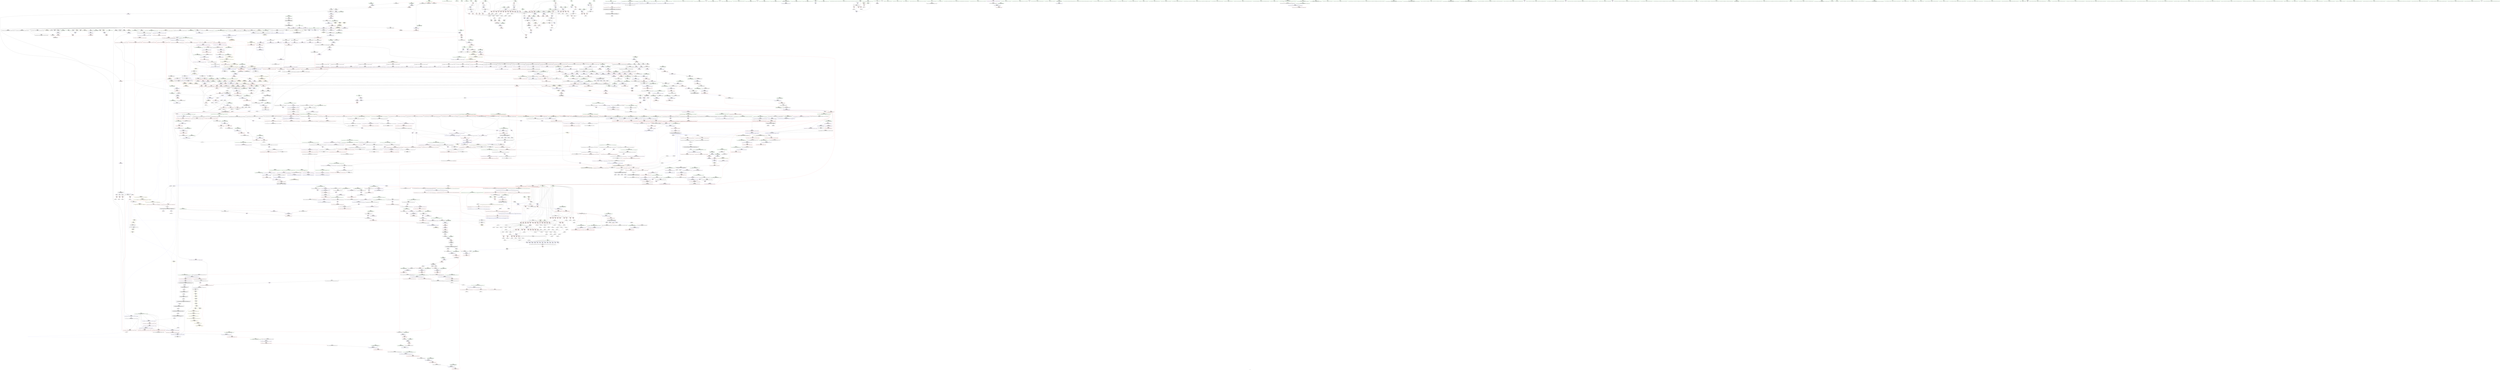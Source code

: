 digraph "SVFG" {
	label="SVFG";

	Node0x5605121ec740 [shape=record,color=grey,label="{NodeID: 0\nNullPtr|{|<s32>105}}"];
	Node0x5605121ec740 -> Node0x560512771b30[style=solid];
	Node0x5605121ec740 -> Node0x560512771c30[style=solid];
	Node0x5605121ec740 -> Node0x560512771d00[style=solid];
	Node0x5605121ec740 -> Node0x560512771dd0[style=solid];
	Node0x5605121ec740 -> Node0x560512771ea0[style=solid];
	Node0x5605121ec740 -> Node0x560512771f70[style=solid];
	Node0x5605121ec740 -> Node0x560512772040[style=solid];
	Node0x5605121ec740 -> Node0x560512772110[style=solid];
	Node0x5605121ec740 -> Node0x5605127721e0[style=solid];
	Node0x5605121ec740 -> Node0x5605127722b0[style=solid];
	Node0x5605121ec740 -> Node0x560512772380[style=solid];
	Node0x5605121ec740 -> Node0x560512772450[style=solid];
	Node0x5605121ec740 -> Node0x560512772520[style=solid];
	Node0x5605121ec740 -> Node0x5605127725f0[style=solid];
	Node0x5605121ec740 -> Node0x5605127726c0[style=solid];
	Node0x5605121ec740 -> Node0x560512772790[style=solid];
	Node0x5605121ec740 -> Node0x560512772860[style=solid];
	Node0x5605121ec740 -> Node0x560512772930[style=solid];
	Node0x5605121ec740 -> Node0x560512772a00[style=solid];
	Node0x5605121ec740 -> Node0x560512772ad0[style=solid];
	Node0x5605121ec740 -> Node0x560512772ba0[style=solid];
	Node0x5605121ec740 -> Node0x560512772c70[style=solid];
	Node0x5605121ec740 -> Node0x560512772d40[style=solid];
	Node0x5605121ec740 -> Node0x560512772e10[style=solid];
	Node0x5605121ec740 -> Node0x5605127a2a60[style=solid];
	Node0x5605121ec740 -> Node0x5605127a6510[style=solid];
	Node0x5605121ec740 -> Node0x5605127a65e0[style=solid];
	Node0x5605121ec740 -> Node0x5605127a66b0[style=solid];
	Node0x5605121ec740 -> Node0x5605127a89a0[style=solid];
	Node0x5605121ec740 -> Node0x560511f91b60[style=solid];
	Node0x5605121ec740 -> Node0x5605127e2030[style=solid];
	Node0x5605121ec740 -> Node0x5605127e24b0[style=solid];
	Node0x5605121ec740:s32 -> Node0x5605128fbdc0[style=solid,color=red];
	Node0x56051276b290 [shape=record,color=black,label="{NodeID: 443\n1445\<--1462\n_ZNKSt6vectorIiSaIiEE4sizeEv_ret\<--sub.ptr.div\n_ZNKSt6vectorIiSaIiEE4sizeEv\n|{<s0>87|<s1>89|<s2>90|<s3>92}}"];
	Node0x56051276b290:s0 -> Node0x5605128f4d10[style=solid,color=blue];
	Node0x56051276b290:s1 -> Node0x5605128f4e50[style=solid,color=blue];
	Node0x56051276b290:s2 -> Node0x5605128f4f90[style=solid,color=blue];
	Node0x56051276b290:s3 -> Node0x5605128f50d0[style=solid,color=blue];
	Node0x5605127dff30 [shape=record,color=grey,label="{NodeID: 1993\n569 = Binary(566, 568, )\n}"];
	Node0x5605127dff30 -> Node0x5605127dfc30[style=solid];
	Node0x56051277a4e0 [shape=record,color=red,label="{NodeID: 886\n1094\<--1061\n\<--__len\n_ZNSt6vectorIiSaIiEE17_M_realloc_insertIJiEEEvN9__gnu_cxx17__normal_iteratorIPiS1_EEDpOT_\n|{<s0>65}}"];
	Node0x56051277a4e0:s0 -> Node0x560512900e20[style=solid,color=red];
	Node0x560512763850 [shape=record,color=green,label="{NodeID: 222\n1554\<--1555\n_ZSt17__throw_bad_allocv\<--_ZSt17__throw_bad_allocv_field_insensitive\n}"];
	Node0x5605128f1890 [shape=record,color=black,label="{NodeID: 2879\n1392 = PHI(1606, )\n}"];
	Node0x5605128f1890 -> Node0x5605127aa130[style=solid];
	Node0x5605127869e0 [shape=record,color=purple,label="{NodeID: 665\n2021\<--1930\ncoerce.dive22\<--agg.tmp20\n_ZSt18__next_permutationIN9__gnu_cxx17__normal_iteratorIPiSt6vectorIiSaIiEEEENS0_5__ops15_Iter_less_iterEEbT_S9_T0_\n}"];
	Node0x5605127869e0 -> Node0x56051279fef0[style=solid];
	Node0x5605127a5260 [shape=record,color=blue,label="{NodeID: 1108\n473\<--513\nretval\<--mul\n_Z4fastiii\n}"];
	Node0x5605127a5260 -> Node0x56051282dfe0[style=dashed];
	Node0x5605121ec7d0 [shape=record,color=green,label="{NodeID: 1\n7\<--1\n__dso_handle\<--dummyObj\nGlob }"];
	Node0x56051276b360 [shape=record,color=black,label="{NodeID: 444\n1466\<--1489\n_ZSt3maxImERKT_S2_S2__ret\<--\n_ZSt3maxImERKT_S2_S2_\n|{<s0>91}}"];
	Node0x56051276b360:s0 -> Node0x5605128f3810[style=solid,color=blue];
	Node0x5605127e00b0 [shape=record,color=grey,label="{NodeID: 1994\n578 = Binary(576, 577, )\n}"];
	Node0x5605127e00b0 -> Node0x5605127e06b0[style=solid];
	Node0x56051277a5b0 [shape=record,color=red,label="{NodeID: 887\n1178\<--1061\n\<--__len\n_ZNSt6vectorIiSaIiEE17_M_realloc_insertIJiEEEvN9__gnu_cxx17__normal_iteratorIPiS1_EEDpOT_\n|{<s0>79}}"];
	Node0x56051277a5b0:s0 -> Node0x560512901580[style=solid,color=red];
	Node0x560512763950 [shape=record,color=green,label="{NodeID: 223\n1559\<--1560\ncall2\<--call2_field_insensitive\n_ZN9__gnu_cxx13new_allocatorIiE8allocateEmPKv\n}"];
	Node0x560512763950 -> Node0x56051276b9e0[style=solid];
	Node0x5605128f19d0 [shape=record,color=black,label="{NodeID: 2880\n1401 = PHI(1568, )\n}"];
	Node0x5605128f19d0 -> Node0x56051276ab40[style=solid];
	Node0x560512786ab0 [shape=record,color=purple,label="{NodeID: 666\n2035\<--1932\ncoerce.dive26\<--agg.tmp23\n_ZSt18__next_permutationIN9__gnu_cxx17__normal_iteratorIPiSt6vectorIiSaIiEEEENS0_5__ops15_Iter_less_iterEEbT_S9_T0_\n}"];
	Node0x560512786ab0 -> Node0x56051279ffc0[style=solid];
	Node0x5605127a5330 [shape=record,color=blue,label="{NodeID: 1109\n473\<--98\nretval\<--\n_Z4fastiii\n}"];
	Node0x5605127a5330 -> Node0x56051282dfe0[style=dashed];
	Node0x56051275b200 [shape=record,color=green,label="{NodeID: 2\n8\<--1\n.str\<--dummyObj\nGlob }"];
	Node0x56051276b430 [shape=record,color=black,label="{NodeID: 445\n1497\<--1496\n\<--\n_ZNSt16allocator_traitsISaIiEE8max_sizeERKS0_\n|{<s0>104}}"];
	Node0x56051276b430:s0 -> Node0x5605127bce20[style=solid,color=red];
	Node0x5605127e0230 [shape=record,color=grey,label="{NodeID: 1995\n576 = Binary(574, 575, )\n}"];
	Node0x5605127e0230 -> Node0x5605127e00b0[style=solid];
	Node0x56051277a680 [shape=record,color=red,label="{NodeID: 888\n1224\<--1061\n\<--__len\n_ZNSt6vectorIiSaIiEE17_M_realloc_insertIJiEEEvN9__gnu_cxx17__normal_iteratorIPiS1_EEDpOT_\n}"];
	Node0x560512763a20 [shape=record,color=green,label="{NodeID: 224\n1561\<--1562\n_Znwm\<--_Znwm_field_insensitive\n}"];
	Node0x5605128f1b10 [shape=record,color=black,label="{NodeID: 2881\n223 = PHI(312, )\n}"];
	Node0x5605128f1b10 -> Node0x56051278b980[style=solid];
	Node0x560512786b80 [shape=record,color=purple,label="{NodeID: 667\n2037\<--1934\ncoerce.dive27\<--agg.tmp24\n_ZSt18__next_permutationIN9__gnu_cxx17__normal_iteratorIPiSt6vectorIiSaIiEEEENS0_5__ops15_Iter_less_iterEEbT_S9_T0_\n}"];
	Node0x560512786b80 -> Node0x5605127a0090[style=solid];
	Node0x5605127a5400 [shape=record,color=blue,label="{NodeID: 1110\n473\<--115\nretval\<--\n_Z4fastiii\n}"];
	Node0x5605127a5400 -> Node0x56051282dfe0[style=dashed];
	Node0x56051275b290 [shape=record,color=green,label="{NodeID: 3\n10\<--1\n.str.1\<--dummyObj\nGlob }"];
	Node0x56051276b500 [shape=record,color=black,label="{NodeID: 446\n1491\<--1498\n_ZNSt16allocator_traitsISaIiEE8max_sizeERKS0__ret\<--call\n_ZNSt16allocator_traitsISaIiEE8max_sizeERKS0_\n|{<s0>103}}"];
	Node0x56051276b500:s0 -> Node0x5605128f82e0[style=solid,color=blue];
	Node0x5605127e03b0 [shape=record,color=grey,label="{NodeID: 1996\n152 = Binary(151, 115, )\n}"];
	Node0x5605127e03b0 -> Node0x5605127e5330[style=solid];
	Node0x56051277a750 [shape=record,color=red,label="{NodeID: 889\n1105\<--1063\n\<--__elems_before\n_ZNSt6vectorIiSaIiEE17_M_realloc_insertIJiEEEvN9__gnu_cxx17__normal_iteratorIPiS1_EEDpOT_\n}"];
	Node0x560512763b20 [shape=record,color=green,label="{NodeID: 225\n1573\<--1574\n__first\<--__first_field_insensitive\n_ZSt22__uninitialized_copy_aISt13move_iteratorIPiES1_iET0_T_S4_S3_RSaIT1_E\n}"];
	Node0x560512763b20 -> Node0x56051276bb80[style=solid];
	Node0x560512763b20 -> Node0x560512784480[style=solid];
	Node0x5605128f1c50 [shape=record,color=black,label="{NodeID: 2882\n241 = PHI(329, )\n}"];
	Node0x5605128f1c50 -> Node0x56051278ba50[style=solid];
	Node0x560512786c50 [shape=record,color=purple,label="{NodeID: 668\n2053\<--1940\ncoerce.dive35\<--agg.tmp31\n_ZSt18__next_permutationIN9__gnu_cxx17__normal_iteratorIPiSt6vectorIiSaIiEEEENS0_5__ops15_Iter_less_iterEEbT_S9_T0_\n}"];
	Node0x560512786c50 -> Node0x5605127a0160[style=solid];
	Node0x5605127a54d0 [shape=record,color=blue,label="{NodeID: 1111\n473\<--536\nretval\<--sub21\n_Z4fastiii\n}"];
	Node0x5605127a54d0 -> Node0x56051282dfe0[style=dashed];
	Node0x56051275b540 [shape=record,color=green,label="{NodeID: 4\n12\<--1\n.str.2\<--dummyObj\nGlob }"];
	Node0x56051276b5d0 [shape=record,color=black,label="{NodeID: 447\n1509\<--1508\n\<--_M_impl\n_ZNKSt12_Vector_baseIiSaIiEE19_M_get_Tp_allocatorEv\n}"];
	Node0x56051276b5d0 -> Node0x56051276b6a0[style=solid];
	Node0x5605127e0530 [shape=record,color=grey,label="{NodeID: 1997\n580 = Binary(573, 579, )\n}"];
	Node0x5605127e0530 -> Node0x5605127a5670[style=solid];
	Node0x56051277a820 [shape=record,color=red,label="{NodeID: 890\n1156\<--1063\n\<--__elems_before\n_ZNSt6vectorIiSaIiEE17_M_realloc_insertIJiEEEvN9__gnu_cxx17__normal_iteratorIPiS1_EEDpOT_\n}"];
	Node0x560512763bf0 [shape=record,color=green,label="{NodeID: 226\n1575\<--1576\n__last\<--__last_field_insensitive\n_ZSt22__uninitialized_copy_aISt13move_iteratorIPiES1_iET0_T_S4_S3_RSaIT1_E\n}"];
	Node0x560512763bf0 -> Node0x56051276bc50[style=solid];
	Node0x560512763bf0 -> Node0x560512784550[style=solid];
	Node0x5605128f1d90 [shape=record,color=black,label="{NodeID: 2883\n247 = PHI(394, )\n}"];
	Node0x5605128f1d90 -> Node0x5605127a3ee0[style=solid];
	Node0x560512786d20 [shape=record,color=purple,label="{NodeID: 669\n2055\<--1942\ncoerce.dive36\<--agg.tmp32\n_ZSt18__next_permutationIN9__gnu_cxx17__normal_iteratorIPiSt6vectorIiSaIiEEEENS0_5__ops15_Iter_less_iterEEbT_S9_T0_\n}"];
	Node0x560512786d20 -> Node0x5605127a0230[style=solid];
	Node0x5605127a55a0 [shape=record,color=blue,label="{NodeID: 1112\n473\<--98\nretval\<--\n_Z4fastiii\n}"];
	Node0x5605127a55a0 -> Node0x56051282dfe0[style=dashed];
	Node0x56051275b5d0 [shape=record,color=green,label="{NodeID: 5\n14\<--1\n.str.3\<--dummyObj\nGlob }"];
	Node0x56051276b6a0 [shape=record,color=black,label="{NodeID: 448\n1502\<--1509\n_ZNKSt12_Vector_baseIiSaIiEE19_M_get_Tp_allocatorEv_ret\<--\n_ZNKSt12_Vector_baseIiSaIiEE19_M_get_Tp_allocatorEv\n|{<s0>102}}"];
	Node0x56051276b6a0:s0 -> Node0x5605128f81a0[style=solid,color=blue];
	Node0x5605127e06b0 [shape=record,color=grey,label="{NodeID: 1998\n579 = Binary(578, 92, )\n}"];
	Node0x5605127e06b0 -> Node0x5605127e0530[style=solid];
	Node0x56051277a8f0 [shape=record,color=red,label="{NodeID: 891\n1099\<--1067\n\<--__new_start\n_ZNSt6vectorIiSaIiEE17_M_realloc_insertIJiEEEvN9__gnu_cxx17__normal_iteratorIPiS1_EEDpOT_\n}"];
	Node0x56051277a8f0 -> Node0x5605127a88d0[style=solid];
	Node0x560512763cc0 [shape=record,color=green,label="{NodeID: 227\n1577\<--1578\n__result.addr\<--__result.addr_field_insensitive\n_ZSt22__uninitialized_copy_aISt13move_iteratorIPiES1_iET0_T_S4_S3_RSaIT1_E\n}"];
	Node0x560512763cc0 -> Node0x56051279db30[style=solid];
	Node0x560512763cc0 -> Node0x5605127ab170[style=solid];
	Node0x5605128f1ed0 [shape=record,color=black,label="{NodeID: 2884\n252 = PHI(411, )\n}"];
	Node0x5605128f1ed0 -> Node0x5605127a3fb0[style=solid];
	Node0x560512786df0 [shape=record,color=purple,label="{NodeID: 670\n2260\<--1958\noffset_0\<--\n}"];
	Node0x560512786df0 -> Node0x5605127ad870[style=solid];
	Node0x5605127a5670 [shape=record,color=blue,label="{NodeID: 1113\n473\<--580\nretval\<--sub48\n_Z4fastiii\n}"];
	Node0x5605127a5670 -> Node0x56051282dfe0[style=dashed];
	Node0x56051275b660 [shape=record,color=green,label="{NodeID: 6\n17\<--1\n\<--dummyObj\nCan only get source location for instruction, argument, global var or function.}"];
	Node0x56051276b770 [shape=record,color=black,label="{NodeID: 449\n1511\<--1518\n_ZNK9__gnu_cxx13new_allocatorIiE8max_sizeEv_ret\<--\n_ZNK9__gnu_cxx13new_allocatorIiE8max_sizeEv\n|{<s0>104|<s1>106}}"];
	Node0x56051276b770:s0 -> Node0x5605128f8420[style=solid,color=blue];
	Node0x56051276b770:s1 -> Node0x5605128f2e50[style=solid,color=blue];
	Node0x5605127e0830 [shape=record,color=grey,label="{NodeID: 1999\n587 = Binary(586, 503, )\n}"];
	Node0x5605127e0830 -> Node0x5605127df4b0[style=solid];
	Node0x56051277a9c0 [shape=record,color=red,label="{NodeID: 892\n1104\<--1067\n\<--__new_start\n_ZNSt6vectorIiSaIiEE17_M_realloc_insertIJiEEEvN9__gnu_cxx17__normal_iteratorIPiS1_EEDpOT_\n}"];
	Node0x56051277a9c0 -> Node0x560512789350[style=solid];
	Node0x560512763d90 [shape=record,color=green,label="{NodeID: 228\n1579\<--1580\n.addr\<--.addr_field_insensitive\n_ZSt22__uninitialized_copy_aISt13move_iteratorIPiES1_iET0_T_S4_S3_RSaIT1_E\n}"];
	Node0x560512763d90 -> Node0x5605127ab240[style=solid];
	Node0x5605128f2010 [shape=record,color=black,label="{NodeID: 2885\n261 = PHI(354, )\n}"];
	Node0x560512786ec0 [shape=record,color=purple,label="{NodeID: 671\n2261\<--1959\noffset_0\<--\n}"];
	Node0x560512786ec0 -> Node0x5605127a1b60[style=solid];
	Node0x5605128549a0 [shape=record,color=yellow,style=double,label="{NodeID: 2221\n32V_1 = ENCHI(MR_32V_0)\npts\{1560 \}\nFun[_ZSt4copyISt13move_iteratorIPiES1_ET0_T_S4_S3_]|{<s0>123}}"];
	Node0x5605128549a0:s0 -> Node0x560512856e80[style=dashed,color=red];
	Node0x5605127a5740 [shape=record,color=blue,label="{NodeID: 1114\n479\<--589\nk.addr\<--sub53\n_Z4fastiii\n}"];
	Node0x5605127a5740 -> Node0x560512777350[style=dashed];
	Node0x5605127a5740 -> Node0x560512777420[style=dashed];
	Node0x5605127a5740 -> Node0x5605127774f0[style=dashed];
	Node0x5605127a5740 -> Node0x5605127775c0[style=dashed];
	Node0x5605127a5740 -> Node0x560512777690[style=dashed];
	Node0x5605127a5740 -> Node0x560512777760[style=dashed];
	Node0x5605127a5740 -> Node0x56051282e4e0[style=dashed];
	Node0x56051275b6f0 [shape=record,color=green,label="{NodeID: 7\n92\<--1\n\<--dummyObj\nCan only get source location for instruction, argument, global var or function.}"];
	Node0x56051276b840 [shape=record,color=black,label="{NodeID: 450\n1529\<--1528\n\<--\n_ZNSt16allocator_traitsISaIiEE8allocateERS0_m\n|{<s0>105}}"];
	Node0x56051276b840:s0 -> Node0x5605128fbba0[style=solid,color=red];
	Node0x5605127e09b0 [shape=record,color=grey,label="{NodeID: 2000\n586 = Binary(585, 115, )\n}"];
	Node0x5605127e09b0 -> Node0x5605127e0830[style=solid];
	Node0x56051277aa90 [shape=record,color=red,label="{NodeID: 893\n1119\<--1067\n\<--__new_start\n_ZNSt6vectorIiSaIiEE17_M_realloc_insertIJiEEEvN9__gnu_cxx17__normal_iteratorIPiS1_EEDpOT_\n|{<s0>70}}"];
	Node0x56051277aa90:s0 -> Node0x5605128ffd30[style=solid,color=red];
	Node0x56051276c2c0 [shape=record,color=green,label="{NodeID: 229\n1581\<--1582\nagg.tmp\<--agg.tmp_field_insensitive\n_ZSt22__uninitialized_copy_aISt13move_iteratorIPiES1_iET0_T_S4_S3_RSaIT1_E\n}"];
	Node0x56051276c2c0 -> Node0x56051276bd20[style=solid];
	Node0x56051276c2c0 -> Node0x560512784620[style=solid];
	Node0x5605128f2120 [shape=record,color=black,label="{NodeID: 2886\n645 = PHI(1015, )\n}"];
	Node0x5605128f2120 -> Node0x560512777b70[style=solid];
	Node0x560512786f90 [shape=record,color=purple,label="{NodeID: 672\n2263\<--1968\noffset_0\<--\n}"];
	Node0x560512786f90 -> Node0x5605127ada10[style=solid];
	Node0x5605127a5810 [shape=record,color=blue,label="{NodeID: 1115\n473\<--603\nretval\<--\n_Z4fastiii\n}"];
	Node0x5605127a5810 -> Node0x56051282dfe0[style=dashed];
	Node0x56051275bf30 [shape=record,color=green,label="{NodeID: 8\n98\<--1\n\<--dummyObj\nCan only get source location for instruction, argument, global var or function.}"];
	Node0x56051276b910 [shape=record,color=black,label="{NodeID: 451\n1519\<--1531\n_ZNSt16allocator_traitsISaIiEE8allocateERS0_m_ret\<--call\n_ZNSt16allocator_traitsISaIiEE8allocateERS0_m\n|{<s0>97}}"];
	Node0x56051276b910:s0 -> Node0x5605128f1610[style=solid,color=blue];
	Node0x5605127e0b30 [shape=record,color=grey,label="{NodeID: 2001\n585 = Binary(583, 584, )\n}"];
	Node0x5605127e0b30 -> Node0x5605127e09b0[style=solid];
	Node0x56051277ab60 [shape=record,color=red,label="{NodeID: 894\n1155\<--1067\n\<--__new_start\n_ZNSt6vectorIiSaIiEE17_M_realloc_insertIJiEEEvN9__gnu_cxx17__normal_iteratorIPiS1_EEDpOT_\n}"];
	Node0x56051277ab60 -> Node0x560512789420[style=solid];
	Node0x56051276c390 [shape=record,color=green,label="{NodeID: 230\n1583\<--1584\nagg.tmp2\<--agg.tmp2_field_insensitive\n_ZSt22__uninitialized_copy_aISt13move_iteratorIPiES1_iET0_T_S4_S3_RSaIT1_E\n}"];
	Node0x56051276c390 -> Node0x56051276bdf0[style=solid];
	Node0x56051276c390 -> Node0x5605127846f0[style=solid];
	Node0x5605128f2290 [shape=record,color=black,label="{NodeID: 2887\n649 = PHI(1015, )\n}"];
	Node0x5605128f2290 -> Node0x560512777c40[style=solid];
	Node0x560512787060 [shape=record,color=purple,label="{NodeID: 673\n2264\<--1969\noffset_0\<--\n}"];
	Node0x560512787060 -> Node0x5605127a1c30[style=solid];
	Node0x5605127a58e0 [shape=record,color=blue,label="{NodeID: 1116\n473\<--609\nretval\<--\n_Z4fastiii\n}"];
	Node0x5605127a58e0 -> Node0x56051282dfe0[style=dashed];
	Node0x56051275bff0 [shape=record,color=green,label="{NodeID: 9\n115\<--1\n\<--dummyObj\nCan only get source location for instruction, argument, global var or function.}"];
	Node0x56051276b9e0 [shape=record,color=black,label="{NodeID: 452\n1563\<--1559\n\<--call2\n_ZN9__gnu_cxx13new_allocatorIiE8allocateEmPKv\n}"];
	Node0x56051276b9e0 -> Node0x56051276bab0[style=solid];
	Node0x5605127e0cb0 [shape=record,color=grey,label="{NodeID: 2002\n554 = Binary(553, 503, )\n}"];
	Node0x5605127e0cb0 -> Node0x5605127e15b0[style=solid];
	Node0x56051277ac30 [shape=record,color=red,label="{NodeID: 895\n1170\<--1067\n\<--__new_start\n_ZNSt6vectorIiSaIiEE17_M_realloc_insertIJiEEEvN9__gnu_cxx17__normal_iteratorIPiS1_EEDpOT_\n|{<s0>78}}"];
	Node0x56051277ac30:s0 -> Node0x560512901da0[style=solid,color=red];
	Node0x56051276c460 [shape=record,color=green,label="{NodeID: 231\n1603\<--1604\n_ZSt18uninitialized_copyISt13move_iteratorIPiES1_ET0_T_S4_S3_\<--_ZSt18uninitialized_copyISt13move_iteratorIPiES1_ET0_T_S4_S3__field_insensitive\n}"];
	Node0x5605128f23d0 [shape=record,color=black,label="{NodeID: 2888\n653 = PHI(1015, )\n}"];
	Node0x5605128f23d0 -> Node0x560512777d10[style=solid];
	Node0x560512787130 [shape=record,color=purple,label="{NodeID: 674\n2266\<--1975\noffset_0\<--\n}"];
	Node0x560512787130 -> Node0x5605127adae0[style=solid];
	Node0x5605127a59b0 [shape=record,color=blue,label="{NodeID: 1117\n473\<--613\nretval\<--sub66\n_Z4fastiii\n}"];
	Node0x5605127a59b0 -> Node0x56051282dfe0[style=dashed];
	Node0x56051275c0f0 [shape=record,color=green,label="{NodeID: 10\n376\<--1\n\<--dummyObj\nCan only get source location for instruction, argument, global var or function.}"];
	Node0x56051276bab0 [shape=record,color=black,label="{NodeID: 453\n1535\<--1563\n_ZN9__gnu_cxx13new_allocatorIiE8allocateEmPKv_ret\<--\n_ZN9__gnu_cxx13new_allocatorIiE8allocateEmPKv\n|{<s0>105}}"];
	Node0x56051276bab0:s0 -> Node0x5605128f2d10[style=solid,color=blue];
	Node0x5605127e0e30 [shape=record,color=grey,label="{NodeID: 2003\n159 = Binary(157, 158, )\n}"];
	Node0x5605127e0e30 -> Node0x5605127730b0[style=solid];
	Node0x56051277ad00 [shape=record,color=red,label="{NodeID: 896\n1177\<--1067\n\<--__new_start\n_ZNSt6vectorIiSaIiEE17_M_realloc_insertIJiEEEvN9__gnu_cxx17__normal_iteratorIPiS1_EEDpOT_\n|{<s0>79}}"];
	Node0x56051277ad00:s0 -> Node0x5605129013c0[style=solid,color=red];
	Node0x56051276c530 [shape=record,color=green,label="{NodeID: 232\n1608\<--1609\nretval\<--retval_field_insensitive\n_ZSt32__make_move_if_noexcept_iteratorIiSt13move_iteratorIPiEET0_PT_\n|{|<s1>112}}"];
	Node0x56051276c530 -> Node0x560512784b00[style=solid];
	Node0x56051276c530:s1 -> Node0x560512900a90[style=solid,color=red];
	Node0x5605128f2510 [shape=record,color=black,label="{NodeID: 2889\n675 = PHI()\n}"];
	Node0x560512787200 [shape=record,color=purple,label="{NodeID: 675\n2267\<--1976\noffset_0\<--\n}"];
	Node0x560512787200 -> Node0x5605127a1d00[style=solid];
	Node0x5605127a5a80 [shape=record,color=blue,label="{NodeID: 1118\n473\<--503\nretval\<--\n_Z4fastiii\n}"];
	Node0x5605127a5a80 -> Node0x56051282dfe0[style=dashed];
	Node0x56051275c1f0 [shape=record,color=green,label="{NodeID: 11\n377\<--1\n\<--dummyObj\nCan only get source location for instruction, argument, global var or function.}"];
	Node0x56051276bb80 [shape=record,color=black,label="{NodeID: 454\n1592\<--1573\n\<--__first\n_ZSt22__uninitialized_copy_aISt13move_iteratorIPiES1_iET0_T_S4_S3_RSaIT1_E\n}"];
	Node0x56051276bb80 -> Node0x560512784890[style=solid];
	Node0x5605127e0fb0 [shape=record,color=grey,label="{NodeID: 2004\n552 = Binary(550, 551, )\n}"];
	Node0x5605127e0fb0 -> Node0x5605127e1d30[style=solid];
	Node0x56051277add0 [shape=record,color=red,label="{NodeID: 897\n1213\<--1067\n\<--__new_start\n_ZNSt6vectorIiSaIiEE17_M_realloc_insertIJiEEEvN9__gnu_cxx17__normal_iteratorIPiS1_EEDpOT_\n}"];
	Node0x56051277add0 -> Node0x5605127a9020[style=solid];
	Node0x56051276c600 [shape=record,color=green,label="{NodeID: 233\n1610\<--1611\n__i.addr\<--__i.addr_field_insensitive\n_ZSt32__make_move_if_noexcept_iteratorIiSt13move_iteratorIPiEET0_PT_\n}"];
	Node0x56051276c600 -> Node0x56051279dda0[style=solid];
	Node0x56051276c600 -> Node0x5605127ab4b0[style=solid];
	Node0x5605128f25e0 [shape=record,color=black,label="{NodeID: 2890\n686 = PHI()\n}"];
	Node0x5605127872d0 [shape=record,color=purple,label="{NodeID: 676\n2269\<--1979\noffset_0\<--\n}"];
	Node0x5605127872d0 -> Node0x5605127adbb0[style=solid];
	Node0x5605127a5b50 [shape=record,color=blue,label="{NodeID: 1119\n473\<--92\nretval\<--\n_Z4fastiii\n}"];
	Node0x5605127a5b50 -> Node0x56051282dfe0[style=dashed];
	Node0x56051275c2f0 [shape=record,color=green,label="{NodeID: 12\n503\<--1\n\<--dummyObj\nCan only get source location for instruction, argument, global var or function.}"];
	Node0x56051276bc50 [shape=record,color=black,label="{NodeID: 455\n1595\<--1575\n\<--__last\n_ZSt22__uninitialized_copy_aISt13move_iteratorIPiES1_iET0_T_S4_S3_RSaIT1_E\n}"];
	Node0x56051276bc50 -> Node0x560512784a30[style=solid];
	Node0x5605127e1130 [shape=record,color=grey,label="{NodeID: 2005\n157 = Binary(155, 156, )\n}"];
	Node0x5605127e1130 -> Node0x5605127e0e30[style=solid];
	Node0x56051277aea0 [shape=record,color=red,label="{NodeID: 898\n1223\<--1067\n\<--__new_start\n_ZNSt6vectorIiSaIiEE17_M_realloc_insertIJiEEEvN9__gnu_cxx17__normal_iteratorIPiS1_EEDpOT_\n}"];
	Node0x56051277aea0 -> Node0x5605127894f0[style=solid];
	Node0x56051276c6d0 [shape=record,color=green,label="{NodeID: 234\n1615\<--1616\n_ZNSt13move_iteratorIPiEC2ES0_\<--_ZNSt13move_iteratorIPiEC2ES0__field_insensitive\n}"];
	Node0x5605128f26b0 [shape=record,color=black,label="{NodeID: 2891\n691 = PHI(469, )\n}"];
	Node0x5605127873a0 [shape=record,color=purple,label="{NodeID: 677\n2270\<--1980\noffset_0\<--\n}"];
	Node0x5605127873a0 -> Node0x5605127a1dd0[style=solid];
	Node0x5605127a5c20 [shape=record,color=blue,label="{NodeID: 1120\n473\<--628\nretval\<--sub75\n_Z4fastiii\n}"];
	Node0x5605127a5c20 -> Node0x56051282dfe0[style=dashed];
	Node0x56051275c3f0 [shape=record,color=green,label="{NodeID: 13\n603\<--1\n\<--dummyObj\nCan only get source location for instruction, argument, global var or function.}"];
	Node0x56051276bd20 [shape=record,color=black,label="{NodeID: 456\n1591\<--1581\n\<--agg.tmp\n_ZSt22__uninitialized_copy_aISt13move_iteratorIPiES1_iET0_T_S4_S3_RSaIT1_E\n}"];
	Node0x56051276bd20 -> Node0x5605127847c0[style=solid];
	Node0x5605127e12b0 [shape=record,color=grey,label="{NodeID: 2006\n559 = Binary(558, 503, )\n}"];
	Node0x5605127e12b0 -> Node0x5605127e1d30[style=solid];
	Node0x56051277af70 [shape=record,color=red,label="{NodeID: 899\n1126\<--1069\n\<--__new_finish\n_ZNSt6vectorIiSaIiEE17_M_realloc_insertIJiEEEvN9__gnu_cxx17__normal_iteratorIPiS1_EEDpOT_\n}"];
	Node0x56051277af70 -> Node0x560512782b50[style=solid];
	Node0x56051276c7d0 [shape=record,color=green,label="{NodeID: 235\n1624\<--1625\n__first\<--__first_field_insensitive\n_ZSt18uninitialized_copyISt13move_iteratorIPiES1_ET0_T_S4_S3_\n}"];
	Node0x56051276c7d0 -> Node0x56051276c060[style=solid];
	Node0x56051276c7d0 -> Node0x560512784bd0[style=solid];
	Node0x5605128f2850 [shape=record,color=black,label="{NodeID: 2892\n693 = PHI()\n}"];
	Node0x560512787470 [shape=record,color=purple,label="{NodeID: 678\n2272\<--1982\noffset_0\<--\n}"];
	Node0x560512787470 -> Node0x5605127adc80[style=solid];
	Node0x5605127a5cf0 [shape=record,color=blue,label="{NodeID: 1121\n636\<--634\n__a.addr\<--__a\n_ZSt4swapIiENSt9enable_ifIXsr6__and_ISt6__not_ISt15__is_tuple_likeIT_EESt21is_move_constructibleIS3_ESt18is_move_assignableIS3_EEE5valueEvE4typeERS3_SC_\n}"];
	Node0x5605127a5cf0 -> Node0x560512777830[style=dashed];
	Node0x5605127a5cf0 -> Node0x560512777900[style=dashed];
	Node0x56051275c4f0 [shape=record,color=green,label="{NodeID: 14\n609\<--1\n\<--dummyObj\nCan only get source location for instruction, argument, global var or function.}"];
	Node0x56051276bdf0 [shape=record,color=black,label="{NodeID: 457\n1594\<--1583\n\<--agg.tmp2\n_ZSt22__uninitialized_copy_aISt13move_iteratorIPiES1_iET0_T_S4_S3_RSaIT1_E\n}"];
	Node0x56051276bdf0 -> Node0x560512784960[style=solid];
	Node0x5605127e1430 [shape=record,color=grey,label="{NodeID: 2007\n558 = Binary(557, 115, )\n}"];
	Node0x5605127e1430 -> Node0x5605127e12b0[style=solid];
	Node0x56051277b040 [shape=record,color=red,label="{NodeID: 900\n1135\<--1069\n\<--__new_finish\n_ZNSt6vectorIiSaIiEE17_M_realloc_insertIJiEEEvN9__gnu_cxx17__normal_iteratorIPiS1_EEDpOT_\n|{<s0>73}}"];
	Node0x56051277b040:s0 -> Node0x5605128ffd30[style=solid,color=red];
	Node0x56051276c8a0 [shape=record,color=green,label="{NodeID: 236\n1626\<--1627\n__last\<--__last_field_insensitive\n_ZSt18uninitialized_copyISt13move_iteratorIPiES1_ET0_T_S4_S3_\n}"];
	Node0x56051276c8a0 -> Node0x56051276c130[style=solid];
	Node0x56051276c8a0 -> Node0x560512784ca0[style=solid];
	Node0x5605128f2920 [shape=record,color=black,label="{NodeID: 2893\n301 = PHI(1015, )\n|{<s0>19}}"];
	Node0x5605128f2920:s0 -> Node0x560512900980[style=solid,color=red];
	Node0x560512787540 [shape=record,color=purple,label="{NodeID: 679\n2273\<--1983\noffset_0\<--\n}"];
	Node0x560512787540 -> Node0x5605127a1ea0[style=solid];
	Node0x5605127a5dc0 [shape=record,color=blue,label="{NodeID: 1122\n638\<--635\n__b.addr\<--__b\n_ZSt4swapIiENSt9enable_ifIXsr6__and_ISt6__not_ISt15__is_tuple_likeIT_EESt21is_move_constructibleIS3_ESt18is_move_assignableIS3_EEE5valueEvE4typeERS3_SC_\n}"];
	Node0x5605127a5dc0 -> Node0x5605127779d0[style=dashed];
	Node0x5605127a5dc0 -> Node0x560512777aa0[style=dashed];
	Node0x56051275c5f0 [shape=record,color=green,label="{NodeID: 15\n817\<--1\n\<--dummyObj\nCan only get source location for instruction, argument, global var or function.}"];
	Node0x56051276bec0 [shape=record,color=black,label="{NodeID: 458\n1568\<--1602\n_ZSt22__uninitialized_copy_aISt13move_iteratorIPiES1_iET0_T_S4_S3_RSaIT1_E_ret\<--call\n_ZSt22__uninitialized_copy_aISt13move_iteratorIPiES1_iET0_T_S4_S3_RSaIT1_E\n|{<s0>100}}"];
	Node0x56051276bec0:s0 -> Node0x5605128f19d0[style=solid,color=blue];
	Node0x5605127e15b0 [shape=record,color=grey,label="{NodeID: 2008\n557 = Binary(554, 556, )\n}"];
	Node0x5605127e15b0 -> Node0x5605127e1430[style=solid];
	Node0x56051277b110 [shape=record,color=red,label="{NodeID: 901\n1149\<--1069\n\<--__new_finish\n_ZNSt6vectorIiSaIiEE17_M_realloc_insertIJiEEEvN9__gnu_cxx17__normal_iteratorIPiS1_EEDpOT_\n}"];
	Node0x56051277b110 -> Node0x5605127e24b0[style=solid];
	Node0x56051276c970 [shape=record,color=green,label="{NodeID: 237\n1628\<--1629\n__result.addr\<--__result.addr_field_insensitive\n_ZSt18uninitialized_copyISt13move_iteratorIPiES1_ET0_T_S4_S3_\n}"];
	Node0x56051276c970 -> Node0x56051279df40[style=solid];
	Node0x56051276c970 -> Node0x5605127ab720[style=solid];
	Node0x5605128f2a90 [shape=record,color=black,label="{NodeID: 2894\n390 = PHI(1903, )\n}"];
	Node0x5605128f2a90 -> Node0x560512773b40[style=solid];
	Node0x560512787610 [shape=record,color=purple,label="{NodeID: 680\n2275\<--1993\noffset_0\<--\n}"];
	Node0x560512787610 -> Node0x5605127add50[style=solid];
	Node0x5605127a5e90 [shape=record,color=blue,label="{NodeID: 1123\n640\<--646\n__tmp\<--\n_ZSt4swapIiENSt9enable_ifIXsr6__and_ISt6__not_ISt15__is_tuple_likeIT_EESt21is_move_constructibleIS3_ESt18is_move_assignableIS3_EEE5valueEvE4typeERS3_SC_\n}"];
	Node0x5605127a5e90 -> Node0x560512777c40[style=dashed];
	Node0x5605127a5e90 -> Node0x560512777d10[style=dashed];
	Node0x56051275c6f0 [shape=record,color=green,label="{NodeID: 16\n1082\<--1\n\<--dummyObj\nCan only get source location for instruction, argument, global var or function.|{<s0>62}}"];
	Node0x56051275c6f0:s0 -> Node0x560512901b80[style=solid,color=red];
	Node0x56051276bf90 [shape=record,color=black,label="{NodeID: 459\n1606\<--1618\n_ZSt32__make_move_if_noexcept_iteratorIiSt13move_iteratorIPiEET0_PT__ret\<--\n_ZSt32__make_move_if_noexcept_iteratorIiSt13move_iteratorIPiEET0_PT_\n|{<s0>98|<s1>99}}"];
	Node0x56051276bf90:s0 -> Node0x5605128f1750[style=solid,color=blue];
	Node0x56051276bf90:s1 -> Node0x5605128f1890[style=solid,color=blue];
	Node0x5605127e1730 [shape=record,color=grey,label="{NodeID: 2009\n556 = Binary(555, 503, )\n}"];
	Node0x5605127e1730 -> Node0x5605127e15b0[style=solid];
	Node0x56051277b1e0 [shape=record,color=red,label="{NodeID: 902\n1171\<--1069\n\<--__new_finish\n_ZNSt6vectorIiSaIiEE17_M_realloc_insertIJiEEEvN9__gnu_cxx17__normal_iteratorIPiS1_EEDpOT_\n|{<s0>78}}"];
	Node0x56051277b1e0:s0 -> Node0x560512902080[style=solid,color=red];
	Node0x56051276ca40 [shape=record,color=green,label="{NodeID: 238\n1630\<--1631\n__assignable\<--__assignable_field_insensitive\n_ZSt18uninitialized_copyISt13move_iteratorIPiES1_ET0_T_S4_S3_\n}"];
	Node0x56051276ca40 -> Node0x5605127ab7f0[style=solid];
	Node0x5605128f2bd0 [shape=record,color=black,label="{NodeID: 2895\n445 = PHI(785, )\n|{<s0>27}}"];
	Node0x5605128f2bd0:s0 -> Node0x560512902240[style=solid,color=red];
	Node0x5605127876e0 [shape=record,color=purple,label="{NodeID: 681\n2276\<--1994\noffset_0\<--\n}"];
	Node0x5605127876e0 -> Node0x5605127a1f70[style=solid];
	Node0x560512855320 [shape=record,color=yellow,style=double,label="{NodeID: 2231\n46V_1 = ENCHI(MR_46V_0)\npts\{580000 580001 580002 \}\nFun[_ZNSt12_Vector_baseIiSaIiEEC2Ev]|{<s0>39|<s1>39|<s2>39}}"];
	Node0x560512855320:s0 -> Node0x5605127a6510[style=dashed,color=red];
	Node0x560512855320:s1 -> Node0x5605127a65e0[style=dashed,color=red];
	Node0x560512855320:s2 -> Node0x5605127a66b0[style=dashed,color=red];
	Node0x5605127a5f60 [shape=record,color=blue,label="{NodeID: 1124\n651\<--650\n\<--\n_ZSt4swapIiENSt9enable_ifIXsr6__and_ISt6__not_ISt15__is_tuple_likeIT_EESt21is_move_constructibleIS3_ESt18is_move_assignableIS3_EEE5valueEvE4typeERS3_SC_\n|{|<s2>31}}"];
	Node0x5605127a5f60 -> Node0x560512777d10[style=dashed];
	Node0x5605127a5f60 -> Node0x5605127a6030[style=dashed];
	Node0x5605127a5f60:s2 -> Node0x5605128327f0[style=dashed,color=blue];
	Node0x56051275c7f0 [shape=record,color=green,label="{NodeID: 17\n1352\<--1\n\<--dummyObj\nCan only get source location for instruction, argument, global var or function.}"];
	Node0x56051276c060 [shape=record,color=black,label="{NodeID: 460\n1644\<--1624\n\<--__first\n_ZSt18uninitialized_copyISt13move_iteratorIPiES1_ET0_T_S4_S3_\n}"];
	Node0x56051276c060 -> Node0x560512784fe0[style=solid];
	Node0x5605127e18b0 [shape=record,color=grey,label="{NodeID: 2010\n172 = Binary(171, 115, )\n}"];
	Node0x5605127e18b0 -> Node0x560512773180[style=solid];
	Node0x56051277b2b0 [shape=record,color=red,label="{NodeID: 903\n1218\<--1069\n\<--__new_finish\n_ZNSt6vectorIiSaIiEE17_M_realloc_insertIJiEEEvN9__gnu_cxx17__normal_iteratorIPiS1_EEDpOT_\n}"];
	Node0x56051277b2b0 -> Node0x5605127a90f0[style=solid];
	Node0x56051276cb10 [shape=record,color=green,label="{NodeID: 239\n1632\<--1633\nagg.tmp\<--agg.tmp_field_insensitive\n_ZSt18uninitialized_copyISt13move_iteratorIPiES1_ET0_T_S4_S3_\n}"];
	Node0x56051276cb10 -> Node0x56051276c200[style=solid];
	Node0x56051276cb10 -> Node0x560512784d70[style=solid];
	Node0x5605128f2d10 [shape=record,color=black,label="{NodeID: 2896\n1531 = PHI(1535, )\n}"];
	Node0x5605128f2d10 -> Node0x56051276b910[style=solid];
	Node0x5605127877b0 [shape=record,color=purple,label="{NodeID: 682\n2278\<--1997\noffset_0\<--\n}"];
	Node0x5605127877b0 -> Node0x5605127ade20[style=solid];
	Node0x5605127a6030 [shape=record,color=blue,label="{NodeID: 1125\n655\<--654\n\<--\n_ZSt4swapIiENSt9enable_ifIXsr6__and_ISt6__not_ISt15__is_tuple_likeIT_EESt21is_move_constructibleIS3_ESt18is_move_assignableIS3_EEE5valueEvE4typeERS3_SC_\n|{<s0>31|<s1>31|<s2>166}}"];
	Node0x5605127a6030:s0 -> Node0x560512832cf0[style=dashed,color=blue];
	Node0x5605127a6030:s1 -> Node0x5605128331f0[style=dashed,color=blue];
	Node0x5605127a6030:s2 -> Node0x56051287f4d0[style=dashed,color=blue];
	Node0x56051275c8f0 [shape=record,color=green,label="{NodeID: 18\n1518\<--1\n\<--dummyObj\nCan only get source location for instruction, argument, global var or function.}"];
	Node0x56051276c130 [shape=record,color=black,label="{NodeID: 461\n1647\<--1626\n\<--__last\n_ZSt18uninitialized_copyISt13move_iteratorIPiES1_ET0_T_S4_S3_\n}"];
	Node0x56051276c130 -> Node0x560512785180[style=solid];
	Node0x5605127e1a30 [shape=record,color=grey,label="{NodeID: 2011\n171 = Binary(169, 170, )\n}"];
	Node0x5605127e1a30 -> Node0x5605127e18b0[style=solid];
	Node0x56051277b380 [shape=record,color=red,label="{NodeID: 904\n1147\<--1071\nexn\<--exn.slot\n_ZNSt6vectorIiSaIiEE17_M_realloc_insertIJiEEEvN9__gnu_cxx17__normal_iteratorIPiS1_EEDpOT_\n}"];
	Node0x56051276cbe0 [shape=record,color=green,label="{NodeID: 240\n1634\<--1635\nagg.tmp2\<--agg.tmp2_field_insensitive\n_ZSt18uninitialized_copyISt13move_iteratorIPiES1_ET0_T_S4_S3_\n}"];
	Node0x56051276cbe0 -> Node0x56051277c560[style=solid];
	Node0x56051276cbe0 -> Node0x560512784e40[style=solid];
	Node0x5605128f2e50 [shape=record,color=black,label="{NodeID: 2897\n1550 = PHI(1511, )\n}"];
	Node0x5605128f2e50 -> Node0x5605127e3b30[style=solid];
	Node0x560512787880 [shape=record,color=purple,label="{NodeID: 683\n2279\<--1998\noffset_0\<--\n}"];
	Node0x560512787880 -> Node0x5605127a2040[style=solid];
	Node0x5605127a6100 [shape=record,color=blue,label="{NodeID: 1126\n661\<--98\nretval\<--\nmain\n}"];
	Node0x56051275c9f0 [shape=record,color=green,label="{NodeID: 19\n1642\<--1\n\<--dummyObj\nCan only get source location for instruction, argument, global var or function.}"];
	Node0x56051276c200 [shape=record,color=black,label="{NodeID: 462\n1643\<--1632\n\<--agg.tmp\n_ZSt18uninitialized_copyISt13move_iteratorIPiES1_ET0_T_S4_S3_\n}"];
	Node0x56051276c200 -> Node0x560512784f10[style=solid];
	Node0x5605127e1bb0 [shape=record,color=grey,label="{NodeID: 2012\n169 = Binary(167, 168, )\n}"];
	Node0x5605127e1bb0 -> Node0x5605127e1a30[style=solid];
	Node0x56051277b450 [shape=record,color=red,label="{NodeID: 905\n1231\<--1071\nexn42\<--exn.slot\n_ZNSt6vectorIiSaIiEE17_M_realloc_insertIJiEEEvN9__gnu_cxx17__normal_iteratorIPiS1_EEDpOT_\n}"];
	Node0x56051276ccb0 [shape=record,color=green,label="{NodeID: 241\n1655\<--1656\n_ZNSt20__uninitialized_copyILb1EE13__uninit_copyISt13move_iteratorIPiES3_EET0_T_S6_S5_\<--_ZNSt20__uninitialized_copyILb1EE13__uninit_copyISt13move_iteratorIPiES3_EET0_T_S6_S5__field_insensitive\n}"];
	Node0x5605128f2f90 [shape=record,color=black,label="{NodeID: 2898\n1602 = PHI(1620, )\n}"];
	Node0x5605128f2f90 -> Node0x56051276bec0[style=solid];
	Node0x560512787950 [shape=record,color=purple,label="{NodeID: 684\n2281\<--2001\noffset_0\<--\n}"];
	Node0x560512787950 -> Node0x5605127adef0[style=solid];
	Node0x560512855620 [shape=record,color=yellow,style=double,label="{NodeID: 2234\n122V_1 = ENCHI(MR_122V_0)\npts\{664 \}\nFun[main]}"];
	Node0x560512855620 -> Node0x560512777de0[style=dashed];
	Node0x5605127a61d0 [shape=record,color=blue,label="{NodeID: 1127\n665\<--115\ncas\<--\nmain\n}"];
	Node0x5605127a61d0 -> Node0x56051283c2f0[style=dashed];
	Node0x56051275caf0 [shape=record,color=green,label="{NodeID: 20\n2010\<--1\n\<--dummyObj\nCan only get source location for instruction, argument, global var or function.}"];
	Node0x56051277c560 [shape=record,color=black,label="{NodeID: 463\n1646\<--1634\n\<--agg.tmp2\n_ZSt18uninitialized_copyISt13move_iteratorIPiES1_ET0_T_S4_S3_\n}"];
	Node0x56051277c560 -> Node0x5605127850b0[style=solid];
	Node0x5605127e1d30 [shape=record,color=grey,label="{NodeID: 2013\n560 = Binary(552, 559, )\n}"];
	Node0x5605127e1d30 -> Node0x5605127e5630[style=solid];
	Node0x56051277b520 [shape=record,color=red,label="{NodeID: 906\n1232\<--1073\nsel\<--ehselector.slot\n_ZNSt6vectorIiSaIiEE17_M_realloc_insertIJiEEEvN9__gnu_cxx17__normal_iteratorIPiS1_EEDpOT_\n}"];
	Node0x56051276cdb0 [shape=record,color=green,label="{NodeID: 242\n1667\<--1668\n__first\<--__first_field_insensitive\n_ZNSt20__uninitialized_copyILb1EE13__uninit_copyISt13move_iteratorIPiES3_EET0_T_S6_S5_\n}"];
	Node0x56051276cdb0 -> Node0x56051277c700[style=solid];
	Node0x56051276cdb0 -> Node0x560512785250[style=solid];
	Node0x5605128f30d0 [shape=record,color=black,label="{NodeID: 2899\n1654 = PHI(1663, )\n}"];
	Node0x5605128f30d0 -> Node0x56051277c630[style=solid];
	Node0x560512787a20 [shape=record,color=purple,label="{NodeID: 685\n2282\<--2002\noffset_0\<--\n}"];
	Node0x560512787a20 -> Node0x5605127a2110[style=solid];
	Node0x5605127a62a0 [shape=record,color=blue,label="{NodeID: 1128\n665\<--698\ncas\<--inc\nmain\n}"];
	Node0x5605127a62a0 -> Node0x56051283c2f0[style=dashed];
	Node0x56051275cbf0 [shape=record,color=green,label="{NodeID: 21\n4\<--6\n_ZStL8__ioinit\<--_ZStL8__ioinit_field_insensitive\nGlob }"];
	Node0x56051275cbf0 -> Node0x56051277f7c0[style=solid];
	Node0x56051277c630 [shape=record,color=black,label="{NodeID: 464\n1620\<--1654\n_ZSt18uninitialized_copyISt13move_iteratorIPiES1_ET0_T_S4_S3__ret\<--call\n_ZSt18uninitialized_copyISt13move_iteratorIPiES1_ET0_T_S4_S3_\n|{<s0>111}}"];
	Node0x56051277c630:s0 -> Node0x5605128f2f90[style=solid,color=blue];
	Node0x5605127e1eb0 [shape=record,color=grey,label="{NodeID: 2014\n568 = Binary(503, 567, )\n}"];
	Node0x5605127e1eb0 -> Node0x5605127dff30[style=solid];
	Node0x56051277b5f0 [shape=record,color=red,label="{NodeID: 907\n1114\<--1113\n\<--_M_start\n_ZNSt6vectorIiSaIiEE17_M_realloc_insertIJiEEEvN9__gnu_cxx17__normal_iteratorIPiS1_EEDpOT_\n|{<s0>70}}"];
	Node0x56051277b5f0:s0 -> Node0x5605128ff9a0[style=solid,color=red];
	Node0x56051276ce80 [shape=record,color=green,label="{NodeID: 243\n1669\<--1670\n__last\<--__last_field_insensitive\n_ZNSt20__uninitialized_copyILb1EE13__uninit_copyISt13move_iteratorIPiES3_EET0_T_S6_S5_\n}"];
	Node0x56051276ce80 -> Node0x56051277c7d0[style=solid];
	Node0x56051276ce80 -> Node0x560512785320[style=solid];
	Node0x5605128f3210 [shape=record,color=black,label="{NodeID: 2900\n721 = PHI()\n}"];
	Node0x560512787af0 [shape=record,color=purple,label="{NodeID: 686\n2284\<--2013\noffset_0\<--\n}"];
	Node0x560512787af0 -> Node0x5605127adfc0[style=solid];
	Node0x5605128557e0 [shape=record,color=yellow,style=double,label="{NodeID: 2236\n126V_1 = ENCHI(MR_126V_0)\npts\{668 \}\nFun[main]}"];
	Node0x5605128557e0 -> Node0x560512778120[style=dashed];
	Node0x5605127a6370 [shape=record,color=blue,label="{NodeID: 1129\n710\<--709\nthis.addr\<--this\n_ZNSt12_Vector_baseIiSaIiEEC2Ev\n}"];
	Node0x5605127a6370 -> Node0x560512778390[style=dashed];
	Node0x56051275ccf0 [shape=record,color=green,label="{NodeID: 22\n16\<--20\nllvm.global_ctors\<--llvm.global_ctors_field_insensitive\nGlob }"];
	Node0x56051275ccf0 -> Node0x56051277fbd0[style=solid];
	Node0x56051275ccf0 -> Node0x56051277fca0[style=solid];
	Node0x56051275ccf0 -> Node0x56051277fda0[style=solid];
	Node0x56051277c700 [shape=record,color=black,label="{NodeID: 465\n1683\<--1667\n\<--__first\n_ZNSt20__uninitialized_copyILb1EE13__uninit_copyISt13move_iteratorIPiES3_EET0_T_S6_S5_\n}"];
	Node0x56051277c700 -> Node0x560512785660[style=solid];
	Node0x5605127e2030 [shape=record,color=grey,label="{NodeID: 2015\n877 = cmp(876, 3, )\n}"];
	Node0x56051277b6c0 [shape=record,color=red,label="{NodeID: 908\n1118\<--1115\n\<--call8\n_ZNSt6vectorIiSaIiEE17_M_realloc_insertIJiEEEvN9__gnu_cxx17__normal_iteratorIPiS1_EEDpOT_\n|{<s0>70}}"];
	Node0x56051277b6c0:s0 -> Node0x5605128ffbb0[style=solid,color=red];
	Node0x56051276cf50 [shape=record,color=green,label="{NodeID: 244\n1671\<--1672\n__result.addr\<--__result.addr_field_insensitive\n_ZNSt20__uninitialized_copyILb1EE13__uninit_copyISt13move_iteratorIPiES3_EET0_T_S6_S5_\n}"];
	Node0x56051276cf50 -> Node0x56051279e1b0[style=solid];
	Node0x56051276cf50 -> Node0x5605127abc00[style=solid];
	Node0x5605128f32e0 [shape=record,color=black,label="{NodeID: 2901\n990 = PHI(1044, )\n|{<s0>56}}"];
	Node0x5605128f32e0:s0 -> Node0x5605128fcd20[style=solid,color=red];
	Node0x560512787bc0 [shape=record,color=purple,label="{NodeID: 687\n2285\<--2014\noffset_0\<--\n}"];
	Node0x560512787bc0 -> Node0x5605127a21e0[style=solid];
	Node0x5605128558c0 [shape=record,color=yellow,style=double,label="{NodeID: 2237\n128V_1 = ENCHI(MR_128V_0)\npts\{670 \}\nFun[main]}"];
	Node0x5605128558c0 -> Node0x5605127781f0[style=dashed];
	Node0x5605127a6440 [shape=record,color=blue,label="{NodeID: 1130\n733\<--732\nthis.addr\<--this\n_ZNSt12_Vector_baseIiSaIiEE12_Vector_implC2Ev\n}"];
	Node0x5605127a6440 -> Node0x560512778460[style=dashed];
	Node0x56051275cdf0 [shape=record,color=green,label="{NodeID: 23\n21\<--22\n__cxx_global_var_init\<--__cxx_global_var_init_field_insensitive\n}"];
	Node0x56051277c7d0 [shape=record,color=black,label="{NodeID: 466\n1686\<--1669\n\<--__last\n_ZNSt20__uninitialized_copyILb1EE13__uninit_copyISt13move_iteratorIPiES3_EET0_T_S6_S5_\n}"];
	Node0x56051277c7d0 -> Node0x560512785800[style=solid];
	Node0x5605127e21b0 [shape=record,color=grey,label="{NodeID: 2016\n980 = cmp(975, 979, )\n}"];
	Node0x56051277b790 [shape=record,color=red,label="{NodeID: 909\n1130\<--1129\n\<--call12\n_ZNSt6vectorIiSaIiEE17_M_realloc_insertIJiEEEvN9__gnu_cxx17__normal_iteratorIPiS1_EEDpOT_\n|{<s0>73}}"];
	Node0x56051277b790:s0 -> Node0x5605128ff9a0[style=solid,color=red];
	Node0x56051276d020 [shape=record,color=green,label="{NodeID: 245\n1673\<--1674\nagg.tmp\<--agg.tmp_field_insensitive\n_ZNSt20__uninitialized_copyILb1EE13__uninit_copyISt13move_iteratorIPiES3_EET0_T_S6_S5_\n}"];
	Node0x56051276d020 -> Node0x56051277c8a0[style=solid];
	Node0x56051276d020 -> Node0x5605127853f0[style=solid];
	Node0x5605128f3450 [shape=record,color=black,label="{NodeID: 2902\n1003 = PHI(411, )\n}"];
	Node0x5605128f3450 -> Node0x5605127a7e40[style=solid];
	Node0x560512787c90 [shape=record,color=purple,label="{NodeID: 688\n2287\<--2016\noffset_0\<--\n}"];
	Node0x560512787c90 -> Node0x5605127ae090[style=solid];
	Node0x5605128559a0 [shape=record,color=yellow,style=double,label="{NodeID: 2238\n130V_1 = ENCHI(MR_130V_0)\npts\{672 \}\nFun[main]}"];
	Node0x5605128559a0 -> Node0x5605127782c0[style=dashed];
	Node0x5605127a6510 [shape=record,color=blue, style = dotted,label="{NodeID: 1131\n741\<--3\n_M_start\<--dummyVal\n_ZNSt12_Vector_baseIiSaIiEE12_Vector_implC2Ev\n|{<s0>39}}"];
	Node0x5605127a6510:s0 -> Node0x56051287d970[style=dashed,color=blue];
	Node0x56051275cef0 [shape=record,color=green,label="{NodeID: 24\n25\<--26\n_ZNSt8ios_base4InitC1Ev\<--_ZNSt8ios_base4InitC1Ev_field_insensitive\n}"];
	Node0x56051277c8a0 [shape=record,color=black,label="{NodeID: 467\n1682\<--1673\n\<--agg.tmp\n_ZNSt20__uninitialized_copyILb1EE13__uninit_copyISt13move_iteratorIPiES3_EET0_T_S6_S5_\n}"];
	Node0x56051277c8a0 -> Node0x560512785590[style=solid];
	Node0x5605127e2330 [shape=record,color=grey,label="{NodeID: 2017\n1481 = cmp(1478, 1480, )\n}"];
	Node0x56051277b860 [shape=record,color=red,label="{NodeID: 910\n1134\<--1133\n\<--_M_finish\n_ZNSt6vectorIiSaIiEE17_M_realloc_insertIJiEEEvN9__gnu_cxx17__normal_iteratorIPiS1_EEDpOT_\n|{<s0>73}}"];
	Node0x56051277b860:s0 -> Node0x5605128ffbb0[style=solid,color=red];
	Node0x56051276d0f0 [shape=record,color=green,label="{NodeID: 246\n1675\<--1676\nagg.tmp2\<--agg.tmp2_field_insensitive\n_ZNSt20__uninitialized_copyILb1EE13__uninit_copyISt13move_iteratorIPiES3_EET0_T_S6_S5_\n}"];
	Node0x56051276d0f0 -> Node0x56051277c970[style=solid];
	Node0x56051276d0f0 -> Node0x5605127854c0[style=solid];
	Node0x5605128f3590 [shape=record,color=black,label="{NodeID: 2903\n1007 = PHI(1044, )\n|{<s0>59}}"];
	Node0x5605128f3590:s0 -> Node0x5605128fd090[style=solid,color=red];
	Node0x560512787d60 [shape=record,color=purple,label="{NodeID: 689\n2288\<--2017\noffset_0\<--\n}"];
	Node0x560512787d60 -> Node0x5605127a22b0[style=solid];
	Node0x5605127a65e0 [shape=record,color=blue, style = dotted,label="{NodeID: 1132\n743\<--3\n_M_finish\<--dummyVal\n_ZNSt12_Vector_baseIiSaIiEE12_Vector_implC2Ev\n|{<s0>39}}"];
	Node0x5605127a65e0:s0 -> Node0x56051287d970[style=dashed,color=blue];
	Node0x56051275cff0 [shape=record,color=green,label="{NodeID: 25\n31\<--32\n__cxa_atexit\<--__cxa_atexit_field_insensitive\n}"];
	Node0x56051277c970 [shape=record,color=black,label="{NodeID: 468\n1685\<--1675\n\<--agg.tmp2\n_ZNSt20__uninitialized_copyILb1EE13__uninit_copyISt13move_iteratorIPiES3_EET0_T_S6_S5_\n}"];
	Node0x56051277c970 -> Node0x560512785730[style=solid];
	Node0x5605127e24b0 [shape=record,color=grey,label="{NodeID: 2018\n1150 = cmp(1149, 3, )\n}"];
	Node0x56051277b930 [shape=record,color=red,label="{NodeID: 911\n1187\<--1186\n\<--_M_start26\n_ZNSt6vectorIiSaIiEE17_M_realloc_insertIJiEEEvN9__gnu_cxx17__normal_iteratorIPiS1_EEDpOT_\n|{<s0>82}}"];
	Node0x56051277b930:s0 -> Node0x560512901da0[style=solid,color=red];
	Node0x56051276d1c0 [shape=record,color=green,label="{NodeID: 247\n1694\<--1695\n_ZSt4copyISt13move_iteratorIPiES1_ET0_T_S4_S3_\<--_ZSt4copyISt13move_iteratorIPiES1_ET0_T_S4_S3__field_insensitive\n}"];
	Node0x5605128f36d0 [shape=record,color=black,label="{NodeID: 2904\n1039 = PHI(1044, )\n|{<s0>61}}"];
	Node0x5605128f36d0:s0 -> Node0x5605127bcd10[style=solid,color=red];
	Node0x560512787e30 [shape=record,color=purple,label="{NodeID: 690\n2290\<--2026\noffset_0\<--\n}"];
	Node0x560512787e30 -> Node0x5605127ae160[style=solid];
	Node0x5605127a66b0 [shape=record,color=blue, style = dotted,label="{NodeID: 1133\n745\<--3\n_M_end_of_storage\<--dummyVal\n_ZNSt12_Vector_baseIiSaIiEE12_Vector_implC2Ev\n|{<s0>39}}"];
	Node0x5605127a66b0:s0 -> Node0x56051287d970[style=dashed,color=blue];
	Node0x56051275d0f0 [shape=record,color=green,label="{NodeID: 26\n30\<--36\n_ZNSt8ios_base4InitD1Ev\<--_ZNSt8ios_base4InitD1Ev_field_insensitive\n}"];
	Node0x56051275d0f0 -> Node0x560512772ee0[style=solid];
	Node0x56051277ca40 [shape=record,color=black,label="{NodeID: 469\n1663\<--1693\n_ZNSt20__uninitialized_copyILb1EE13__uninit_copyISt13move_iteratorIPiES3_EET0_T_S6_S5__ret\<--call\n_ZNSt20__uninitialized_copyILb1EE13__uninit_copyISt13move_iteratorIPiES3_EET0_T_S6_S5_\n|{<s0>115}}"];
	Node0x56051277ca40:s0 -> Node0x5605128f30d0[style=solid,color=blue];
	Node0x5605127e2630 [shape=record,color=grey,label="{NodeID: 2019\n2128 = cmp(2125, 2127, )\n}"];
	Node0x5605127e2630 -> Node0x56051277f210[style=solid];
	Node0x56051277ba00 [shape=record,color=red,label="{NodeID: 912\n1191\<--1190\n\<--_M_finish28\n_ZNSt6vectorIiSaIiEE17_M_realloc_insertIJiEEEvN9__gnu_cxx17__normal_iteratorIPiS1_EEDpOT_\n|{<s0>82}}"];
	Node0x56051277ba00:s0 -> Node0x560512902080[style=solid,color=red];
	Node0x56051276d2c0 [shape=record,color=green,label="{NodeID: 248\n1701\<--1702\n__first\<--__first_field_insensitive\n_ZSt4copyISt13move_iteratorIPiES1_ET0_T_S4_S3_\n}"];
	Node0x56051276d2c0 -> Node0x56051277cb10[style=solid];
	Node0x56051276d2c0 -> Node0x5605127858d0[style=solid];
	Node0x5605128f3810 [shape=record,color=black,label="{NodeID: 2905\n1300 = PHI(1466, )\n}"];
	Node0x5605128f3810 -> Node0x56051279bdf0[style=solid];
	Node0x560512787f00 [shape=record,color=purple,label="{NodeID: 691\n2291\<--2027\noffset_0\<--\n}"];
	Node0x560512787f00 -> Node0x5605127a2380[style=solid];
	Node0x560512855c70 [shape=record,color=yellow,style=double,label="{NodeID: 2241\n387V_1 = ENCHI(MR_387V_0)\npts\{17630000 \}\nFun[_ZNKSt13move_iteratorIPiE4baseEv]}"];
	Node0x560512855c70 -> Node0x56051279f460[style=dashed];
	Node0x5605127a6780 [shape=record,color=blue,label="{NodeID: 1134\n750\<--749\nthis.addr\<--this\n_ZNSaIiEC2Ev\n}"];
	Node0x5605127a6780 -> Node0x560512778530[style=dashed];
	Node0x56051275d1f0 [shape=record,color=green,label="{NodeID: 27\n43\<--44\n_Z5solveiii\<--_Z5solveiii_field_insensitive\n}"];
	Node0x56051277cb10 [shape=record,color=black,label="{NodeID: 470\n1717\<--1701\n\<--__first\n_ZSt4copyISt13move_iteratorIPiES1_ET0_T_S4_S3_\n}"];
	Node0x56051277cb10 -> Node0x560512785ce0[style=solid];
	Node0x5605127e27b0 [shape=record,color=grey,label="{NodeID: 2020\n344 = cmp(341, 343, )\n}"];
	Node0x56051277bad0 [shape=record,color=red,label="{NodeID: 913\n1199\<--1198\n\<--_M_start31\n_ZNSt6vectorIiSaIiEE17_M_realloc_insertIJiEEEvN9__gnu_cxx17__normal_iteratorIPiS1_EEDpOT_\n|{<s0>83}}"];
	Node0x56051277bad0:s0 -> Node0x5605129013c0[style=solid,color=red];
	Node0x56051276d390 [shape=record,color=green,label="{NodeID: 249\n1703\<--1704\n__last\<--__last_field_insensitive\n_ZSt4copyISt13move_iteratorIPiES1_ET0_T_S4_S3_\n}"];
	Node0x56051276d390 -> Node0x56051277cbe0[style=solid];
	Node0x56051276d390 -> Node0x5605127859a0[style=solid];
	Node0x5605128f3950 [shape=record,color=black,label="{NodeID: 2906\n1081 = PHI(1264, )\n}"];
	Node0x5605128f3950 -> Node0x5605127a8590[style=solid];
	Node0x560512787fd0 [shape=record,color=purple,label="{NodeID: 692\n2293\<--2029\noffset_0\<--\n}"];
	Node0x560512787fd0 -> Node0x5605127ae230[style=solid];
	Node0x5605127a6850 [shape=record,color=blue,label="{NodeID: 1135\n761\<--760\nthis.addr\<--this\n_ZN9__gnu_cxx13new_allocatorIiEC2Ev\n}"];
	Node0x5605127a6850 -> Node0x560512778600[style=dashed];
	Node0x56051275d2f0 [shape=record,color=green,label="{NodeID: 28\n49\<--50\nn.addr\<--n.addr_field_insensitive\n_Z5solveiii\n}"];
	Node0x56051275d2f0 -> Node0x560512789690[style=solid];
	Node0x56051275d2f0 -> Node0x560512789760[style=solid];
	Node0x56051275d2f0 -> Node0x560512789830[style=solid];
	Node0x56051275d2f0 -> Node0x560512789900[style=solid];
	Node0x56051275d2f0 -> Node0x5605127a2b60[style=solid];
	Node0x56051277cbe0 [shape=record,color=black,label="{NodeID: 471\n1725\<--1703\n\<--__last\n_ZSt4copyISt13move_iteratorIPiES1_ET0_T_S4_S3_\n}"];
	Node0x56051277cbe0 -> Node0x560512785e80[style=solid];
	Node0x5605127e2930 [shape=record,color=grey,label="{NodeID: 2021\n203 = cmp(201, 202, )\n}"];
	Node0x56051277bba0 [shape=record,color=red,label="{NodeID: 914\n1203\<--1202\n\<--_M_end_of_storage\n_ZNSt6vectorIiSaIiEE17_M_realloc_insertIJiEEEvN9__gnu_cxx17__normal_iteratorIPiS1_EEDpOT_\n}"];
	Node0x56051277bba0 -> Node0x56051276a320[style=solid];
	Node0x56051276d460 [shape=record,color=green,label="{NodeID: 250\n1705\<--1706\n__result.addr\<--__result.addr_field_insensitive\n_ZSt4copyISt13move_iteratorIPiES1_ET0_T_S4_S3_\n}"];
	Node0x56051276d460 -> Node0x56051279e420[style=solid];
	Node0x56051276d460 -> Node0x5605127ac010[style=solid];
	Node0x5605128f3a90 [shape=record,color=black,label="{NodeID: 2907\n1086 = PHI(394, )\n}"];
	Node0x5605128f3a90 -> Node0x5605127a8660[style=solid];
	Node0x5605127880a0 [shape=record,color=purple,label="{NodeID: 693\n2294\<--2030\noffset_0\<--\n}"];
	Node0x5605127880a0 -> Node0x5605127a2450[style=solid];
	Node0x5605127a6920 [shape=record,color=blue,label="{NodeID: 1136\n770\<--767\n__first.addr\<--__first\n_ZSt8_DestroyIPiiEvT_S1_RSaIT0_E\n}"];
	Node0x5605127a6920 -> Node0x5605127786d0[style=dashed];
	Node0x56051275d3c0 [shape=record,color=green,label="{NodeID: 29\n51\<--52\nm.addr\<--m.addr_field_insensitive\n_Z5solveiii\n}"];
	Node0x56051275d3c0 -> Node0x5605127899d0[style=solid];
	Node0x56051275d3c0 -> Node0x560512789aa0[style=solid];
	Node0x56051275d3c0 -> Node0x560512789b70[style=solid];
	Node0x56051275d3c0 -> Node0x560512789c40[style=solid];
	Node0x56051275d3c0 -> Node0x560512789d10[style=solid];
	Node0x56051275d3c0 -> Node0x560512789de0[style=solid];
	Node0x56051275d3c0 -> Node0x560512789eb0[style=solid];
	Node0x56051275d3c0 -> Node0x560512789f80[style=solid];
	Node0x56051275d3c0 -> Node0x56051278a050[style=solid];
	Node0x56051275d3c0 -> Node0x5605127a2c30[style=solid];
	Node0x56051277ccb0 [shape=record,color=black,label="{NodeID: 472\n1716\<--1707\n\<--agg.tmp\n_ZSt4copyISt13move_iteratorIPiES1_ET0_T_S4_S3_\n}"];
	Node0x56051277ccb0 -> Node0x560512785c10[style=solid];
	Node0x5605127e2ab0 [shape=record,color=grey,label="{NodeID: 2022\n213 = cmp(212, 98, )\n}"];
	Node0x56051277bc70 [shape=record,color=red,label="{NodeID: 915\n1207\<--1206\n\<--_M_start34\n_ZNSt6vectorIiSaIiEE17_M_realloc_insertIJiEEEvN9__gnu_cxx17__normal_iteratorIPiS1_EEDpOT_\n}"];
	Node0x56051277bc70 -> Node0x56051276a3f0[style=solid];
	Node0x56051276d530 [shape=record,color=green,label="{NodeID: 251\n1707\<--1708\nagg.tmp\<--agg.tmp_field_insensitive\n_ZSt4copyISt13move_iteratorIPiES1_ET0_T_S4_S3_\n}"];
	Node0x56051276d530 -> Node0x56051277ccb0[style=solid];
	Node0x56051276d530 -> Node0x560512785a70[style=solid];
	Node0x5605128f3bd0 [shape=record,color=black,label="{NodeID: 2908\n1089 = PHI(1320, )\n}"];
	Node0x5605128f3bd0 -> Node0x5605127a8730[style=solid];
	Node0x560512788170 [shape=record,color=purple,label="{NodeID: 694\n2296\<--2046\noffset_0\<--\n}"];
	Node0x560512788170 -> Node0x5605127ae3d0[style=solid];
	Node0x5605127a69f0 [shape=record,color=blue,label="{NodeID: 1137\n772\<--768\n__last.addr\<--__last\n_ZSt8_DestroyIPiiEvT_S1_RSaIT0_E\n}"];
	Node0x5605127a69f0 -> Node0x5605127787a0[style=dashed];
	Node0x56051275d490 [shape=record,color=green,label="{NodeID: 30\n53\<--54\nk.addr\<--k.addr_field_insensitive\n_Z5solveiii\n}"];
	Node0x56051275d490 -> Node0x56051278a120[style=solid];
	Node0x56051275d490 -> Node0x56051278a1f0[style=solid];
	Node0x56051275d490 -> Node0x5605127a2d00[style=solid];
	Node0x56051277cd80 [shape=record,color=black,label="{NodeID: 473\n1724\<--1709\n\<--agg.tmp3\n_ZSt4copyISt13move_iteratorIPiES1_ET0_T_S4_S3_\n}"];
	Node0x56051277cd80 -> Node0x560512785db0[style=solid];
	Node0x5605127e2c30 [shape=record,color=grey,label="{NodeID: 2023\n683 = cmp(680, 682, )\n}"];
	Node0x56051277bd40 [shape=record,color=red,label="{NodeID: 916\n1255\<--1246\nthis1\<--this.addr\n_ZN9__gnu_cxx13new_allocatorIiE9constructIiJiEEEvPT_DpOT0_\n}"];
	Node0x56051276d600 [shape=record,color=green,label="{NodeID: 252\n1709\<--1710\nagg.tmp3\<--agg.tmp3_field_insensitive\n_ZSt4copyISt13move_iteratorIPiES1_ET0_T_S4_S3_\n}"];
	Node0x56051276d600 -> Node0x56051277cd80[style=solid];
	Node0x56051276d600 -> Node0x560512785b40[style=solid];
	Node0x5605128f3d10 [shape=record,color=black,label="{NodeID: 2909\n1095 = PHI(1340, )\n}"];
	Node0x5605128f3d10 -> Node0x5605127a8800[style=solid];
	Node0x560512788240 [shape=record,color=purple,label="{NodeID: 695\n2297\<--2047\noffset_0\<--\n}"];
	Node0x560512788240 -> Node0x5605127a2520[style=solid];
	Node0x5605127a6ac0 [shape=record,color=blue,label="{NodeID: 1138\n774\<--769\n.addr\<--\n_ZSt8_DestroyIPiiEvT_S1_RSaIT0_E\n}"];
	Node0x56051275d560 [shape=record,color=green,label="{NodeID: 31\n55\<--56\nres\<--res_field_insensitive\n_Z5solveiii\n|{|<s3>11}}"];
	Node0x56051275d560 -> Node0x56051278a2c0[style=solid];
	Node0x56051275d560 -> Node0x5605127a2dd0[style=solid];
	Node0x56051275d560 -> Node0x5605127a3e10[style=solid];
	Node0x56051275d560:s3 -> Node0x5605128faea0[style=solid,color=red];
	Node0x56051277ce50 [shape=record,color=black,label="{NodeID: 474\n1697\<--1731\n_ZSt4copyISt13move_iteratorIPiES1_ET0_T_S4_S3__ret\<--call6\n_ZSt4copyISt13move_iteratorIPiES1_ET0_T_S4_S3_\n|{<s0>118}}"];
	Node0x56051277ce50:s0 -> Node0x5605128f8560[style=solid,color=blue];
	Node0x5605127e2db0 [shape=record,color=grey,label="{NodeID: 2024\n176 = cmp(175, 98, )\n}"];
	Node0x56051277be10 [shape=record,color=red,label="{NodeID: 917\n1256\<--1248\n\<--__p.addr\n_ZN9__gnu_cxx13new_allocatorIiE9constructIiJiEEEvPT_DpOT0_\n}"];
	Node0x56051277be10 -> Node0x56051276a4c0[style=solid];
	Node0x56051276d6d0 [shape=record,color=green,label="{NodeID: 253\n1722\<--1723\n_ZSt12__miter_baseIPiEDTcl12__miter_basecldtfp_4baseEEESt13move_iteratorIT_E\<--_ZSt12__miter_baseIPiEDTcl12__miter_basecldtfp_4baseEEESt13move_iteratorIT_E_field_insensitive\n}"];
	Node0x5605128f3e50 [shape=record,color=black,label="{NodeID: 2910\n1108 = PHI(1044, )\n|{<s0>67}}"];
	Node0x5605128f3e50:s0 -> Node0x5605128fcd20[style=solid,color=red];
	Node0x560512788310 [shape=record,color=purple,label="{NodeID: 696\n2299\<--2049\noffset_0\<--\n}"];
	Node0x560512788310 -> Node0x5605127ae4a0[style=solid];
	Node0x560512856100 [shape=record,color=yellow,style=double,label="{NodeID: 2246\n32V_1 = ENCHI(MR_32V_0)\npts\{1560 \}\nFun[_ZSt22__uninitialized_copy_aISt13move_iteratorIPiES1_iET0_T_S4_S3_RSaIT1_E]|{<s0>111}}"];
	Node0x560512856100:s0 -> Node0x56051285da20[style=dashed,color=red];
	Node0x5605127a6b90 [shape=record,color=blue,label="{NodeID: 1139\n787\<--786\nthis.addr\<--this\n_ZNSt12_Vector_baseIiSaIiEE19_M_get_Tp_allocatorEv\n}"];
	Node0x5605127a6b90 -> Node0x560512778870[style=dashed];
	Node0x56051275d630 [shape=record,color=green,label="{NodeID: 32\n57\<--58\nS\<--S_field_insensitive\n_Z5solveiii\n|{<s0>3|<s1>4|<s2>5|<s3>6|<s4>7|<s5>8|<s6>9|<s7>10|<s8>12|<s9>13|<s10>15}}"];
	Node0x56051275d630:s0 -> Node0x560512901740[style=solid,color=red];
	Node0x56051275d630:s1 -> Node0x5605127bb770[style=solid,color=red];
	Node0x56051275d630:s2 -> Node0x5605128fc710[style=solid,color=red];
	Node0x56051275d630:s3 -> Node0x5605127bb770[style=solid,color=red];
	Node0x56051275d630:s4 -> Node0x5605127bc520[style=solid,color=red];
	Node0x56051275d630:s5 -> Node0x5605127bc520[style=solid,color=red];
	Node0x56051275d630:s6 -> Node0x5605127bc520[style=solid,color=red];
	Node0x56051275d630:s7 -> Node0x5605127bc520[style=solid,color=red];
	Node0x56051275d630:s8 -> Node0x560512903740[style=solid,color=red];
	Node0x56051275d630:s9 -> Node0x5605127bb180[style=solid,color=red];
	Node0x56051275d630:s10 -> Node0x5605128fc710[style=solid,color=red];
	Node0x56051277cf20 [shape=record,color=black,label="{NodeID: 475\n1735\<--1756\n_ZSt14__copy_move_a2ILb1EPiS0_ET1_T0_S2_S1__ret\<--call3\n_ZSt14__copy_move_a2ILb1EPiS0_ET1_T0_S2_S1_\n|{<s0>123}}"];
	Node0x56051277cf20:s0 -> Node0x5605128f8920[style=solid,color=blue];
	Node0x5605127e2f30 [shape=record,color=grey,label="{NodeID: 2025\n545 = cmp(539, 544, )\n}"];
	Node0x56051277bee0 [shape=record,color=red,label="{NodeID: 918\n1259\<--1250\n\<--__args.addr\n_ZN9__gnu_cxx13new_allocatorIiE9constructIiJiEEEvPT_DpOT0_\n|{<s0>85}}"];
	Node0x56051277bee0:s0 -> Node0x5605127bba10[style=solid,color=red];
	Node0x56051276d7d0 [shape=record,color=green,label="{NodeID: 254\n1732\<--1733\n_ZSt14__copy_move_a2ILb1EPiS0_ET1_T0_S2_S1_\<--_ZSt14__copy_move_a2ILb1EPiS0_ET1_T0_S2_S1__field_insensitive\n}"];
	Node0x5605128f3f90 [shape=record,color=black,label="{NodeID: 2911\n1115 = PHI(1405, )\n}"];
	Node0x5605128f3f90 -> Node0x56051277b6c0[style=solid];
	Node0x5605127883e0 [shape=record,color=purple,label="{NodeID: 697\n2300\<--2050\noffset_0\<--\n}"];
	Node0x5605127883e0 -> Node0x5605127a25f0[style=solid];
	Node0x5605127a6c60 [shape=record,color=blue,label="{NodeID: 1140\n796\<--795\nthis.addr\<--this\n_ZNSt12_Vector_baseIiSaIiEED2Ev\n}"];
	Node0x5605127a6c60 -> Node0x560512778940[style=dashed];
	Node0x56051275d700 [shape=record,color=green,label="{NodeID: 33\n59\<--60\ni\<--i_field_insensitive\n_Z5solveiii\n}"];
	Node0x56051275d700 -> Node0x56051278a390[style=solid];
	Node0x56051275d700 -> Node0x56051278a460[style=solid];
	Node0x56051275d700 -> Node0x5605127a2ea0[style=solid];
	Node0x56051275d700 -> Node0x5605127a3040[style=solid];
	Node0x56051277cff0 [shape=record,color=black,label="{NodeID: 476\n1760\<--1769\n_ZSt12__miter_baseIPiEDTcl12__miter_basecldtfp_4baseEEESt13move_iteratorIT_E_ret\<--call1\n_ZSt12__miter_baseIPiEDTcl12__miter_basecldtfp_4baseEEESt13move_iteratorIT_E\n|{<s0>120|<s1>122}}"];
	Node0x56051277cff0:s0 -> Node0x5605128f86a0[style=solid,color=blue];
	Node0x56051277cff0:s1 -> Node0x5605128f87e0[style=solid,color=blue];
	Node0x5605127e30b0 [shape=record,color=grey,label="{NodeID: 2026\n131 = cmp(129, 130, )\n}"];
	Node0x56051277bfb0 [shape=record,color=red,label="{NodeID: 919\n1261\<--1260\n\<--call\n_ZN9__gnu_cxx13new_allocatorIiE9constructIiJiEEEvPT_DpOT0_\n}"];
	Node0x56051277bfb0 -> Node0x5605127a9500[style=solid];
	Node0x56051276d8d0 [shape=record,color=green,label="{NodeID: 255\n1739\<--1740\n__first.addr\<--__first.addr_field_insensitive\n_ZSt14__copy_move_a2ILb1EPiS0_ET1_T0_S2_S1_\n}"];
	Node0x56051276d8d0 -> Node0x56051279e690[style=solid];
	Node0x56051276d8d0 -> Node0x5605127ac280[style=solid];
	Node0x5605128f40d0 [shape=record,color=black,label="{NodeID: 2912\n1121 = PHI(785, )\n|{<s0>70}}"];
	Node0x5605128f40d0:s0 -> Node0x5605128ffeb0[style=solid,color=red];
	Node0x5605127884b0 [shape=record,color=purple,label="{NodeID: 698\n2090\<--2089\n_M_current\<--this1\n_ZN9__gnu_cxx17__normal_iteratorIPiSt6vectorIiSaIiEEEppEv\n}"];
	Node0x5605127884b0 -> Node0x5605127a0710[style=solid];
	Node0x5605127884b0 -> Node0x5605127ae8b0[style=solid];
	Node0x5605127a6d30 [shape=record,color=blue,label="{NodeID: 1141\n798\<--827\nexn.slot\<--\n_ZNSt12_Vector_baseIiSaIiEED2Ev\n}"];
	Node0x5605127a6d30 -> Node0x560512778a10[style=dashed];
	Node0x56051275d7d0 [shape=record,color=green,label="{NodeID: 34\n61\<--62\nref.tmp\<--ref.tmp_field_insensitive\n_Z5solveiii\n|{|<s1>4}}"];
	Node0x56051275d7d0 -> Node0x5605127a2f70[style=solid];
	Node0x56051275d7d0:s1 -> Node0x5605127bb8c0[style=solid,color=red];
	Node0x56051277d0c0 [shape=record,color=black,label="{NodeID: 477\n1773\<--1792\n_ZSt13__copy_move_aILb1EPiS0_ET1_T0_S2_S1__ret\<--call\n_ZSt13__copy_move_aILb1EPiS0_ET1_T0_S2_S1_\n|{<s0>127}}"];
	Node0x56051277d0c0:s0 -> Node0x5605128f8e20[style=solid,color=blue];
	Node0x5605127e3230 [shape=record,color=grey,label="{NodeID: 2027\n519 = cmp(516, 518, )\n}"];
	Node0x56051277c080 [shape=record,color=red,label="{NodeID: 920\n1281\<--1268\nthis1\<--this.addr\n_ZNKSt6vectorIiSaIiEE12_M_check_lenEmPKc\n|{<s0>86|<s1>87|<s2>89|<s3>90|<s4>92|<s5>93|<s6>94}}"];
	Node0x56051277c080:s0 -> Node0x5605129039e0[style=solid,color=red];
	Node0x56051277c080:s1 -> Node0x560512903080[style=solid,color=red];
	Node0x56051277c080:s2 -> Node0x560512903080[style=solid,color=red];
	Node0x56051277c080:s3 -> Node0x560512903080[style=solid,color=red];
	Node0x56051277c080:s4 -> Node0x560512903080[style=solid,color=red];
	Node0x56051277c080:s5 -> Node0x5605129039e0[style=solid,color=red];
	Node0x56051277c080:s6 -> Node0x5605129039e0[style=solid,color=red];
	Node0x56051276d9a0 [shape=record,color=green,label="{NodeID: 256\n1741\<--1742\n__last.addr\<--__last.addr_field_insensitive\n_ZSt14__copy_move_a2ILb1EPiS0_ET1_T0_S2_S1_\n}"];
	Node0x56051276d9a0 -> Node0x56051279e760[style=solid];
	Node0x56051276d9a0 -> Node0x5605127ac350[style=solid];
	Node0x5605128f4210 [shape=record,color=black,label="{NodeID: 2913\n1122 = PHI(1364, )\n}"];
	Node0x5605128f4210 -> Node0x5605127a8a70[style=solid];
	Node0x560512788580 [shape=record,color=purple,label="{NodeID: 699\n2092\<--2091\nincdec.ptr\<--\n_ZN9__gnu_cxx17__normal_iteratorIPiSt6vectorIiSaIiEEEppEv\n}"];
	Node0x560512788580 -> Node0x5605127ae8b0[style=solid];
	Node0x5605128563a0 [shape=record,color=yellow,style=double,label="{NodeID: 2249\n286V_1 = ENCHI(MR_286V_0)\npts\{1271 \}\nFun[_ZSt3maxImERKT_S2_S2_]}"];
	Node0x5605128563a0 -> Node0x56051279d3e0[style=dashed];
	Node0x5605127a6e00 [shape=record,color=blue,label="{NodeID: 1142\n800\<--829\nehselector.slot\<--\n_ZNSt12_Vector_baseIiSaIiEED2Ev\n}"];
	Node0x56051275d8a0 [shape=record,color=green,label="{NodeID: 35\n63\<--64\nexn.slot\<--exn.slot_field_insensitive\n_Z5solveiii\n}"];
	Node0x56051275d8a0 -> Node0x56051278a530[style=solid];
	Node0x56051275d8a0 -> Node0x5605127a3110[style=solid];
	Node0x56051277d190 [shape=record,color=black,label="{NodeID: 478\n1796\<--1801\n_ZSt12__niter_baseIPiET_S1__ret\<--\n_ZSt12__niter_baseIPiET_S1_\n|{<s0>124|<s1>125|<s2>126}}"];
	Node0x56051277d190:s0 -> Node0x5605128f8a60[style=solid,color=blue];
	Node0x56051277d190:s1 -> Node0x5605128f8ba0[style=solid,color=blue];
	Node0x56051277d190:s2 -> Node0x5605128f8ce0[style=solid,color=blue];
	Node0x5605127e33b0 [shape=record,color=grey,label="{NodeID: 2028\n527 = cmp(523, 526, )\n}"];
	Node0x56051277c150 [shape=record,color=red,label="{NodeID: 921\n1289\<--1270\n\<--__n.addr\n_ZNKSt6vectorIiSaIiEE12_M_check_lenEmPKc\n}"];
	Node0x56051277c150 -> Node0x5605127e4bb0[style=solid];
	Node0x56051276da70 [shape=record,color=green,label="{NodeID: 257\n1743\<--1744\n__result.addr\<--__result.addr_field_insensitive\n_ZSt14__copy_move_a2ILb1EPiS0_ET1_T0_S2_S1_\n}"];
	Node0x56051276da70 -> Node0x56051279e830[style=solid];
	Node0x56051276da70 -> Node0x5605127ac420[style=solid];
	Node0x5605128f4350 [shape=record,color=black,label="{NodeID: 2914\n1129 = PHI(1405, )\n}"];
	Node0x5605128f4350 -> Node0x56051277b790[style=solid];
	Node0x560512788650 [shape=record,color=purple,label="{NodeID: 700\n2101\<--2100\n_M_current\<--this1\n_ZN9__gnu_cxx17__normal_iteratorIPiSt6vectorIiSaIiEEEmmEv\n}"];
	Node0x560512788650 -> Node0x5605127a08b0[style=solid];
	Node0x560512788650 -> Node0x5605127aea50[style=solid];
	Node0x5605128564b0 [shape=record,color=yellow,style=double,label="{NodeID: 2250\n292V_1 = ENCHI(MR_292V_0)\npts\{1277 \}\nFun[_ZSt3maxImERKT_S2_S2_]}"];
	Node0x5605128564b0 -> Node0x56051279d310[style=dashed];
	Node0x5605127a6ed0 [shape=record,color=blue,label="{NodeID: 1143\n840\<--838\n__first.addr\<--__first\n_ZSt8_DestroyIPiEvT_S1_\n}"];
	Node0x5605127a6ed0 -> Node0x560512778d50[style=dashed];
	Node0x56051275d970 [shape=record,color=green,label="{NodeID: 36\n65\<--66\nehselector.slot\<--ehselector.slot_field_insensitive\n_Z5solveiii\n}"];
	Node0x56051275d970 -> Node0x56051278a600[style=solid];
	Node0x56051275d970 -> Node0x5605127a31e0[style=solid];
	Node0x56051277d260 [shape=record,color=black,label="{NodeID: 479\n1820\<--1818\nsub.ptr.lhs.cast\<--\n_ZNSt11__copy_moveILb1ELb1ESt26random_access_iterator_tagE8__copy_mIiEEPT_PKS3_S6_S4_\n}"];
	Node0x56051277d260 -> Node0x5605127dd0b0[style=solid];
	Node0x5605127e3530 [shape=record,color=grey,label="{NodeID: 2029\n497 = cmp(496, 98, )\n}"];
	Node0x56051277c220 [shape=record,color=red,label="{NodeID: 922\n1292\<--1272\n\<--__s.addr\n_ZNKSt6vectorIiSaIiEE12_M_check_lenEmPKc\n}"];
	Node0x56051276db40 [shape=record,color=green,label="{NodeID: 258\n1750\<--1751\n_ZSt12__niter_baseIPiET_S1_\<--_ZSt12__niter_baseIPiET_S1__field_insensitive\n}"];
	Node0x5605128f4490 [shape=record,color=black,label="{NodeID: 2915\n1137 = PHI(785, )\n|{<s0>73}}"];
	Node0x5605128f4490:s0 -> Node0x5605128ffeb0[style=solid,color=red];
	Node0x560512788720 [shape=record,color=purple,label="{NodeID: 701\n2103\<--2102\nincdec.ptr\<--\n_ZN9__gnu_cxx17__normal_iteratorIPiSt6vectorIiSaIiEEEmmEv\n}"];
	Node0x560512788720 -> Node0x5605127aea50[style=solid];
	Node0x5605127a6fa0 [shape=record,color=blue,label="{NodeID: 1144\n842\<--839\n__last.addr\<--__last\n_ZSt8_DestroyIPiEvT_S1_\n}"];
	Node0x5605127a6fa0 -> Node0x560512778e20[style=dashed];
	Node0x56051275da40 [shape=record,color=green,label="{NodeID: 37\n67\<--68\ni3\<--i3_field_insensitive\n_Z5solveiii\n}"];
	Node0x56051275da40 -> Node0x56051278a6d0[style=solid];
	Node0x56051275da40 -> Node0x56051278a7a0[style=solid];
	Node0x56051275da40 -> Node0x5605127a32b0[style=solid];
	Node0x56051275da40 -> Node0x5605127a3450[style=solid];
	Node0x56051277d330 [shape=record,color=black,label="{NodeID: 480\n1821\<--1819\nsub.ptr.rhs.cast\<--\n_ZNSt11__copy_moveILb1ELb1ESt26random_access_iterator_tagE8__copy_mIiEEPT_PKS3_S6_S4_\n}"];
	Node0x56051277d330 -> Node0x5605127dd0b0[style=solid];
	Node0x5605127e36b0 [shape=record,color=grey,label="{NodeID: 2030\n504 = cmp(499, 502, )\n}"];
	Node0x56051277c2f0 [shape=record,color=red,label="{NodeID: 923\n1306\<--1274\n\<--__len\n_ZNKSt6vectorIiSaIiEE12_M_check_lenEmPKc\n}"];
	Node0x56051277c2f0 -> Node0x5605127e51b0[style=solid];
	Node0x56051276dc40 [shape=record,color=green,label="{NodeID: 259\n1757\<--1758\n_ZSt13__copy_move_aILb1EPiS0_ET1_T0_S2_S1_\<--_ZSt13__copy_move_aILb1EPiS0_ET1_T0_S2_S1__field_insensitive\n}"];
	Node0x5605128f45d0 [shape=record,color=black,label="{NodeID: 2916\n1138 = PHI(1364, )\n}"];
	Node0x5605128f45d0 -> Node0x5605127a8c10[style=solid];
	Node0x5605127887f0 [shape=record,color=purple,label="{NodeID: 702\n2116\<--2110\ncoerce.dive\<--__it1\n_ZNK9__gnu_cxx5__ops15_Iter_less_iterclINS_17__normal_iteratorIPiSt6vectorIiSaIiEEEES8_EEbT_T0_\n}"];
	Node0x5605127887f0 -> Node0x5605127aeb20[style=solid];
	Node0x5605127a7070 [shape=record,color=blue,label="{NodeID: 1145\n855\<--853\n.addr\<--\n_ZNSt12_Destroy_auxILb1EE9__destroyIPiEEvT_S3_\n}"];
	Node0x56051275db10 [shape=record,color=green,label="{NodeID: 38\n69\<--70\nref.tmp7\<--ref.tmp7_field_insensitive\n_Z5solveiii\n|{|<s1>6}}"];
	Node0x56051275db10 -> Node0x5605127a3380[style=solid];
	Node0x56051275db10:s1 -> Node0x5605127bb8c0[style=solid,color=red];
	Node0x56051277d400 [shape=record,color=black,label="{NodeID: 481\n1829\<--1828\n\<--\n_ZNSt11__copy_moveILb1ELb1ESt26random_access_iterator_tagE8__copy_mIiEEPT_PKS3_S6_S4_\n}"];
	Node0x56051277d400 -> Node0x560512786020[style=solid];
	Node0x5605127e3830 [shape=record,color=grey,label="{NodeID: 2031\n1826 = cmp(1825, 1352, )\n}"];
	Node0x56051277c3c0 [shape=record,color=red,label="{NodeID: 924\n1310\<--1274\n\<--__len\n_ZNKSt6vectorIiSaIiEE12_M_check_lenEmPKc\n}"];
	Node0x56051277c3c0 -> Node0x5605127e5030[style=solid];
	Node0x56051276dd40 [shape=record,color=green,label="{NodeID: 260\n1762\<--1763\n__it\<--__it_field_insensitive\n_ZSt12__miter_baseIPiEDTcl12__miter_basecldtfp_4baseEEESt13move_iteratorIT_E\n|{|<s1>128}}"];
	Node0x56051276dd40 -> Node0x560512785f50[style=solid];
	Node0x56051276dd40:s1 -> Node0x5605128fe860[style=solid,color=red];
	Node0x5605128f4710 [shape=record,color=black,label="{NodeID: 2917\n1148 = PHI()\n}"];
	Node0x5605127888c0 [shape=record,color=purple,label="{NodeID: 703\n2118\<--2112\ncoerce.dive1\<--__it2\n_ZNK9__gnu_cxx5__ops15_Iter_less_iterclINS_17__normal_iteratorIPiSt6vectorIiSaIiEEEES8_EEbT_T0_\n}"];
	Node0x5605127888c0 -> Node0x5605127aebf0[style=solid];
	Node0x5605127a7140 [shape=record,color=blue,label="{NodeID: 1146\n857\<--854\n.addr1\<--\n_ZNSt12_Destroy_auxILb1EE9__destroyIPiEEvT_S3_\n}"];
	Node0x56051275dbe0 [shape=record,color=green,label="{NodeID: 39\n71\<--72\ncur\<--cur_field_insensitive\n_Z5solveiii\n|{|<s5>11}}"];
	Node0x56051275dbe0 -> Node0x56051278a870[style=solid];
	Node0x56051275dbe0 -> Node0x56051278a940[style=solid];
	Node0x56051275dbe0 -> Node0x5605127a3520[style=solid];
	Node0x56051275dbe0 -> Node0x5605127a3790[style=solid];
	Node0x56051275dbe0 -> Node0x5605127a3ba0[style=solid];
	Node0x56051275dbe0:s5 -> Node0x5605128fafe0[style=solid,color=red];
	Node0x56051277d4d0 [shape=record,color=black,label="{NodeID: 482\n1831\<--1830\n\<--\n_ZNSt11__copy_moveILb1ELb1ESt26random_access_iterator_tagE8__copy_mIiEEPT_PKS3_S6_S4_\n}"];
	Node0x56051277d4d0 -> Node0x5605127860f0[style=solid];
	Node0x5605127e39b0 [shape=record,color=grey,label="{NodeID: 2032\n2082 = cmp(2078, 2081, )\n}"];
	Node0x5605127e39b0 -> Node0x56051277efa0[style=solid];
	Node0x56051277c490 [shape=record,color=red,label="{NodeID: 925\n1316\<--1274\n\<--__len\n_ZNKSt6vectorIiSaIiEE12_M_check_lenEmPKc\n}"];
	Node0x56051277c490 -> Node0x5605127d9990[style=solid];
	Node0x56051276de10 [shape=record,color=green,label="{NodeID: 261\n1767\<--1768\n_ZNKSt13move_iteratorIPiE4baseEv\<--_ZNKSt13move_iteratorIPiE4baseEv_field_insensitive\n}"];
	Node0x5605128f47e0 [shape=record,color=black,label="{NodeID: 2918\n1173 = PHI(785, )\n|{<s0>78}}"];
	Node0x5605128f47e0:s0 -> Node0x560512902240[style=solid,color=red];
	Node0x560512788990 [shape=record,color=purple,label="{NodeID: 704\n2137\<--2133\ncoerce.dive\<--__a\n_ZSt9iter_swapIN9__gnu_cxx17__normal_iteratorIPiSt6vectorIiSaIiEEEES6_EvT_T0_\n}"];
	Node0x560512788990 -> Node0x5605127aed90[style=solid];
	Node0x5605127a7210 [shape=record,color=blue,label="{NodeID: 1147\n866\<--863\nthis.addr\<--this\n_ZNSt12_Vector_baseIiSaIiEE13_M_deallocateEPim\n}"];
	Node0x5605127a7210 -> Node0x560512778ef0[style=dashed];
	Node0x56051275dcb0 [shape=record,color=green,label="{NodeID: 40\n73\<--74\ni12\<--i12_field_insensitive\n_Z5solveiii\n}"];
	Node0x56051275dcb0 -> Node0x56051278aa10[style=solid];
	Node0x56051275dcb0 -> Node0x56051278aae0[style=solid];
	Node0x56051275dcb0 -> Node0x56051278abb0[style=solid];
	Node0x56051275dcb0 -> Node0x56051278ac80[style=solid];
	Node0x56051275dcb0 -> Node0x5605127a35f0[style=solid];
	Node0x56051275dcb0 -> Node0x5605127a3930[style=solid];
	Node0x56051277d5a0 [shape=record,color=black,label="{NodeID: 483\n1803\<--1840\n_ZNSt11__copy_moveILb1ELb1ESt26random_access_iterator_tagE8__copy_mIiEEPT_PKS3_S6_S4__ret\<--add.ptr\n_ZNSt11__copy_moveILb1ELb1ESt26random_access_iterator_tagE8__copy_mIiEEPT_PKS3_S6_S4_\n|{<s0>130}}"];
	Node0x56051277d5a0:s0 -> Node0x5605128f91e0[style=solid,color=blue];
	Node0x5605127e3b30 [shape=record,color=grey,label="{NodeID: 2033\n1551 = cmp(1549, 1550, )\n}"];
	Node0x56051279bdf0 [shape=record,color=red,label="{NodeID: 926\n1303\<--1300\n\<--call5\n_ZNKSt6vectorIiSaIiEE12_M_check_lenEmPKc\n}"];
	Node0x56051279bdf0 -> Node0x5605127df630[style=solid];
	Node0x56051276df10 [shape=record,color=green,label="{NodeID: 262\n1770\<--1771\n_ZSt12__miter_baseIPiET_S1_\<--_ZSt12__miter_baseIPiET_S1__field_insensitive\n}"];
	Node0x5605128f4950 [shape=record,color=black,label="{NodeID: 2919\n1193 = PHI(785, )\n|{<s0>82}}"];
	Node0x5605128f4950:s0 -> Node0x560512902240[style=solid,color=red];
	Node0x560512788a60 [shape=record,color=purple,label="{NodeID: 705\n2139\<--2135\ncoerce.dive1\<--__b\n_ZSt9iter_swapIN9__gnu_cxx17__normal_iteratorIPiSt6vectorIiSaIiEEEES6_EvT_T0_\n}"];
	Node0x560512788a60 -> Node0x5605127aee60[style=solid];
	Node0x5605127a72e0 [shape=record,color=blue,label="{NodeID: 1148\n868\<--864\n__p.addr\<--__p\n_ZNSt12_Vector_baseIiSaIiEE13_M_deallocateEPim\n}"];
	Node0x5605127a72e0 -> Node0x560512778fc0[style=dashed];
	Node0x5605127a72e0 -> Node0x560512779090[style=dashed];
	Node0x56051275dd80 [shape=record,color=green,label="{NodeID: 41\n75\<--76\nj\<--j_field_insensitive\n_Z5solveiii\n}"];
	Node0x56051275dd80 -> Node0x56051278ad50[style=solid];
	Node0x56051275dd80 -> Node0x56051278ae20[style=solid];
	Node0x56051275dd80 -> Node0x56051278aef0[style=solid];
	Node0x56051275dd80 -> Node0x56051278afc0[style=solid];
	Node0x56051275dd80 -> Node0x5605127a36c0[style=solid];
	Node0x56051275dd80 -> Node0x5605127a3860[style=solid];
	Node0x56051277d670 [shape=record,color=black,label="{NodeID: 484\n1847\<--1852\n_ZSt12__miter_baseIPiET_S1__ret\<--\n_ZSt12__miter_baseIPiET_S1_\n|{<s0>129}}"];
	Node0x56051277d670:s0 -> Node0x5605128f90a0[style=solid,color=blue];
	Node0x5605127e3cb0 [shape=record,color=grey,label="{NodeID: 2034\n106 = cmp(100, 105, )\n}"];
	Node0x56051279bec0 [shape=record,color=red,label="{NodeID: 927\n1329\<--1323\n\<--__lhs.addr\n_ZN9__gnu_cxxmiIPiSt6vectorIiSaIiEEEENS_17__normal_iteratorIT_T0_E15difference_typeERKS8_SB_\n|{<s0>95}}"];
	Node0x56051279bec0:s0 -> Node0x5605128fd710[style=solid,color=red];
	Node0x56051276e010 [shape=record,color=green,label="{NodeID: 263\n1777\<--1778\n__first.addr\<--__first.addr_field_insensitive\n_ZSt13__copy_move_aILb1EPiS0_ET1_T0_S2_S1_\n}"];
	Node0x56051276e010 -> Node0x56051279e900[style=solid];
	Node0x56051276e010 -> Node0x5605127ac5c0[style=solid];
	Node0x5605128f4a90 [shape=record,color=black,label="{NodeID: 2920\n1260 = PHI(1044, )\n}"];
	Node0x5605128f4a90 -> Node0x56051277bfb0[style=solid];
	Node0x560512788b30 [shape=record,color=purple,label="{NodeID: 706\n2158\<--2148\ncoerce.dive\<--__first\n_ZSt9__reverseIN9__gnu_cxx17__normal_iteratorIPiSt6vectorIiSaIiEEEEEvT_S7_St26random_access_iterator_tag\n}"];
	Node0x560512788b30 -> Node0x5605127aef30[style=solid];
	Node0x5605127a73b0 [shape=record,color=blue,label="{NodeID: 1149\n870\<--865\n__n.addr\<--__n\n_ZNSt12_Vector_baseIiSaIiEE13_M_deallocateEPim\n}"];
	Node0x5605127a73b0 -> Node0x560512779160[style=dashed];
	Node0x56051275de50 [shape=record,color=green,label="{NodeID: 42\n77\<--78\ni34\<--i34_field_insensitive\n_Z5solveiii\n}"];
	Node0x56051275de50 -> Node0x56051278b090[style=solid];
	Node0x56051275de50 -> Node0x56051278b160[style=solid];
	Node0x56051275de50 -> Node0x56051278b230[style=solid];
	Node0x56051275de50 -> Node0x56051278b300[style=solid];
	Node0x56051275de50 -> Node0x5605127a3a00[style=solid];
	Node0x56051275de50 -> Node0x5605127a3d40[style=solid];
	Node0x56051277d740 [shape=record,color=black,label="{NodeID: 485\n1854\<--1861\n_ZNKSt13move_iteratorIPiE4baseEv_ret\<--\n_ZNKSt13move_iteratorIPiE4baseEv\n|{<s0>128}}"];
	Node0x56051277d740:s0 -> Node0x5605128f8f60[style=solid,color=blue];
	Node0x5605127e3e30 [shape=record,color=grey,label="{NodeID: 2035\n225 = cmp(224, 98, )\n}"];
	Node0x56051279bf90 [shape=record,color=red,label="{NodeID: 928\n1332\<--1325\n\<--__rhs.addr\n_ZN9__gnu_cxxmiIPiSt6vectorIiSaIiEEEENS_17__normal_iteratorIT_T0_E15difference_typeERKS8_SB_\n|{<s0>96}}"];
	Node0x56051279bf90:s0 -> Node0x5605128fd710[style=solid,color=red];
	Node0x56051276e0e0 [shape=record,color=green,label="{NodeID: 264\n1779\<--1780\n__last.addr\<--__last.addr_field_insensitive\n_ZSt13__copy_move_aILb1EPiS0_ET1_T0_S2_S1_\n}"];
	Node0x56051276e0e0 -> Node0x56051279e9d0[style=solid];
	Node0x56051276e0e0 -> Node0x5605127ac690[style=solid];
	Node0x5605128f4bd0 [shape=record,color=black,label="{NodeID: 2921\n1282 = PHI(1431, )\n}"];
	Node0x5605128f4bd0 -> Node0x5605127df930[style=solid];
	Node0x560512788c00 [shape=record,color=purple,label="{NodeID: 707\n2160\<--2150\ncoerce.dive1\<--__last\n_ZSt9__reverseIN9__gnu_cxx17__normal_iteratorIPiSt6vectorIiSaIiEEEEEvT_S7_St26random_access_iterator_tag\n}"];
	Node0x560512788c00 -> Node0x5605127af000[style=solid];
	Node0x5605127a7480 [shape=record,color=blue,label="{NodeID: 1150\n890\<--889\nthis.addr\<--this\n_ZNSt12_Vector_baseIiSaIiEE12_Vector_implD2Ev\n}"];
	Node0x5605127a7480 -> Node0x560512779230[style=dashed];
	Node0x56051275df20 [shape=record,color=green,label="{NodeID: 43\n79\<--80\nj39\<--j39_field_insensitive\n_Z5solveiii\n}"];
	Node0x56051275df20 -> Node0x56051278b3d0[style=solid];
	Node0x56051275df20 -> Node0x56051278b4a0[style=solid];
	Node0x56051275df20 -> Node0x56051278b570[style=solid];
	Node0x56051275df20 -> Node0x56051278b640[style=solid];
	Node0x56051275df20 -> Node0x5605127a3ad0[style=solid];
	Node0x56051275df20 -> Node0x5605127a3c70[style=solid];
	Node0x56051277d810 [shape=record,color=black,label="{NodeID: 486\n1959\<--1908\n\<--__first\n_ZSt18__next_permutationIN9__gnu_cxx17__normal_iteratorIPiSt6vectorIiSaIiEEEENS0_5__ops15_Iter_less_iterEEbT_S9_T0_\n}"];
	Node0x56051277d810 -> Node0x560512786ec0[style=solid];
	Node0x5605127e3fb0 [shape=record,color=grey,label="{NodeID: 2036\n1351 = cmp(1350, 1352, )\n}"];
	Node0x56051279c060 [shape=record,color=red,label="{NodeID: 929\n1331\<--1330\n\<--call\n_ZN9__gnu_cxxmiIPiSt6vectorIiSaIiEEEENS_17__normal_iteratorIT_T0_E15difference_typeERKS8_SB_\n}"];
	Node0x56051279c060 -> Node0x56051276a730[style=solid];
	Node0x56051276e1b0 [shape=record,color=green,label="{NodeID: 265\n1781\<--1782\n__result.addr\<--__result.addr_field_insensitive\n_ZSt13__copy_move_aILb1EPiS0_ET1_T0_S2_S1_\n}"];
	Node0x56051276e1b0 -> Node0x56051279eaa0[style=solid];
	Node0x56051276e1b0 -> Node0x5605127ac760[style=solid];
	Node0x5605128f4d10 [shape=record,color=black,label="{NodeID: 2922\n1285 = PHI(1445, )\n}"];
	Node0x5605128f4d10 -> Node0x5605127df930[style=solid];
	Node0x560512788cd0 [shape=record,color=purple,label="{NodeID: 708\n2177\<--2154\ncoerce.dive5\<--agg.tmp\n_ZSt9__reverseIN9__gnu_cxx17__normal_iteratorIPiSt6vectorIiSaIiEEEEEvT_S7_St26random_access_iterator_tag\n}"];
	Node0x560512788cd0 -> Node0x5605127a0bf0[style=solid];
	Node0x560512856be0 [shape=record,color=yellow,style=double,label="{NodeID: 2258\n32V_1 = ENCHI(MR_32V_0)\npts\{1560 \}\nFun[_ZSt34__uninitialized_move_if_noexcept_aIPiS0_SaIiEET0_T_S3_S2_RT1_]|{<s0>100}}"];
	Node0x560512856be0:s0 -> Node0x560512856100[style=dashed,color=red];
	Node0x5605127a7550 [shape=record,color=blue,label="{NodeID: 1151\n903\<--900\n__a.addr\<--__a\n_ZNSt16allocator_traitsISaIiEE10deallocateERS0_Pim\n}"];
	Node0x5605127a7550 -> Node0x560512779300[style=dashed];
	Node0x56051275dff0 [shape=record,color=green,label="{NodeID: 44\n81\<--82\nagg.tmp\<--agg.tmp_field_insensitive\n_Z5solveiii\n}"];
	Node0x56051275dff0 -> Node0x56051277fea0[style=solid];
	Node0x56051275dff0 -> Node0x56051277ff70[style=solid];
	Node0x56051277d8e0 [shape=record,color=black,label="{NodeID: 487\n2047\<--1908\n\<--__first\n_ZSt18__next_permutationIN9__gnu_cxx17__normal_iteratorIPiSt6vectorIiSaIiEEEENS0_5__ops15_Iter_less_iterEEbT_S9_T0_\n}"];
	Node0x56051277d8e0 -> Node0x560512788240[style=solid];
	Node0x5605127e4130 [shape=record,color=grey,label="{NodeID: 2037\n617 = cmp(616, 115, )\n}"];
	Node0x56051279c130 [shape=record,color=red,label="{NodeID: 930\n1334\<--1333\n\<--call1\n_ZN9__gnu_cxxmiIPiSt6vectorIiSaIiEEEENS_17__normal_iteratorIT_T0_E15difference_typeERKS8_SB_\n}"];
	Node0x56051279c130 -> Node0x56051276a800[style=solid];
	Node0x56051276e280 [shape=record,color=green,label="{NodeID: 266\n1783\<--1784\n__simple\<--__simple_field_insensitive\n_ZSt13__copy_move_aILb1EPiS0_ET1_T0_S2_S1_\n}"];
	Node0x56051276e280 -> Node0x5605127ac830[style=solid];
	Node0x5605128f4e50 [shape=record,color=black,label="{NodeID: 2923\n1297 = PHI(1445, )\n}"];
	Node0x5605128f4e50 -> Node0x5605127df630[style=solid];
	Node0x560512788da0 [shape=record,color=purple,label="{NodeID: 709\n2179\<--2156\ncoerce.dive6\<--agg.tmp4\n_ZSt9__reverseIN9__gnu_cxx17__normal_iteratorIPiSt6vectorIiSaIiEEEEEvT_S7_St26random_access_iterator_tag\n}"];
	Node0x560512788da0 -> Node0x5605127a0cc0[style=solid];
	Node0x5605127a7620 [shape=record,color=blue,label="{NodeID: 1152\n905\<--901\n__p.addr\<--__p\n_ZNSt16allocator_traitsISaIiEE10deallocateERS0_Pim\n}"];
	Node0x5605127a7620 -> Node0x5605127793d0[style=dashed];
	Node0x56051275e0c0 [shape=record,color=green,label="{NodeID: 45\n83\<--84\nagg.tmp67\<--agg.tmp67_field_insensitive\n_Z5solveiii\n}"];
	Node0x56051275e0c0 -> Node0x560512780040[style=solid];
	Node0x56051275e0c0 -> Node0x560512780110[style=solid];
	Node0x56051277d9b0 [shape=record,color=black,label="{NodeID: 488\n1969\<--1910\n\<--__last\n_ZSt18__next_permutationIN9__gnu_cxx17__normal_iteratorIPiSt6vectorIiSaIiEEEENS0_5__ops15_Iter_less_iterEEbT_S9_T0_\n}"];
	Node0x56051277d9b0 -> Node0x560512787060[style=solid];
	Node0x5605127e42b0 [shape=record,color=grey,label="{NodeID: 2038\n622 = cmp(621, 503, )\n}"];
	Node0x56051279c200 [shape=record,color=red,label="{NodeID: 931\n1349\<--1343\nthis1\<--this.addr\n_ZNSt12_Vector_baseIiSaIiEE11_M_allocateEm\n}"];
	Node0x56051279c200 -> Node0x560512783b90[style=solid];
	Node0x56051276e350 [shape=record,color=green,label="{NodeID: 267\n1793\<--1794\n_ZNSt11__copy_moveILb1ELb1ESt26random_access_iterator_tagE8__copy_mIiEEPT_PKS3_S6_S4_\<--_ZNSt11__copy_moveILb1ELb1ESt26random_access_iterator_tagE8__copy_mIiEEPT_PKS3_S6_S4__field_insensitive\n}"];
	Node0x5605128f4f90 [shape=record,color=black,label="{NodeID: 2924\n1298 = PHI(1445, )\n}"];
	Node0x5605128f4f90 -> Node0x5605127a9840[style=solid];
	Node0x560512788e70 [shape=record,color=purple,label="{NodeID: 710\n2302\<--2171\noffset_0\<--\n}"];
	Node0x560512788e70 -> Node0x5605127af0d0[style=solid];
	Node0x5605127a76f0 [shape=record,color=blue,label="{NodeID: 1153\n907\<--902\n__n.addr\<--__n\n_ZNSt16allocator_traitsISaIiEE10deallocateERS0_Pim\n}"];
	Node0x5605127a76f0 -> Node0x5605127794a0[style=dashed];
	Node0x56051275e190 [shape=record,color=green,label="{NodeID: 46\n95\<--96\n_ZNSt6vectorIiSaIiEEC2Ev\<--_ZNSt6vectorIiSaIiEEC2Ev_field_insensitive\n}"];
	Node0x56051277da80 [shape=record,color=black,label="{NodeID: 489\n1994\<--1910\n\<--__last\n_ZSt18__next_permutationIN9__gnu_cxx17__normal_iteratorIPiSt6vectorIiSaIiEEEENS0_5__ops15_Iter_less_iterEEbT_S9_T0_\n}"];
	Node0x56051277da80 -> Node0x5605127876e0[style=solid];
	Node0x5605127e4430 [shape=record,color=grey,label="{NodeID: 2039\n593 = cmp(592, 98, )\n}"];
	Node0x56051279c2d0 [shape=record,color=red,label="{NodeID: 932\n1350\<--1345\n\<--__n.addr\n_ZNSt12_Vector_baseIiSaIiEE11_M_allocateEm\n}"];
	Node0x56051279c2d0 -> Node0x5605127e3fb0[style=solid];
	Node0x56051276e450 [shape=record,color=green,label="{NodeID: 268\n1798\<--1799\n__it.addr\<--__it.addr_field_insensitive\n_ZSt12__niter_baseIPiET_S1_\n}"];
	Node0x56051276e450 -> Node0x56051279eb70[style=solid];
	Node0x56051276e450 -> Node0x5605127ac900[style=solid];
	Node0x5605128f50d0 [shape=record,color=black,label="{NodeID: 2925\n1307 = PHI(1445, )\n}"];
	Node0x5605128f50d0 -> Node0x5605127e51b0[style=solid];
	Node0x560512788f40 [shape=record,color=purple,label="{NodeID: 711\n2303\<--2172\noffset_0\<--\n}"];
	Node0x560512788f40 -> Node0x5605127a26c0[style=solid];
	Node0x560512856e80 [shape=record,color=yellow,style=double,label="{NodeID: 2261\n32V_1 = ENCHI(MR_32V_0)\npts\{1560 \}\nFun[_ZSt14__copy_move_a2ILb1EPiS0_ET1_T0_S2_S1_]|{<s0>127}}"];
	Node0x560512856e80:s0 -> Node0x56051285aa10[style=dashed,color=red];
	Node0x5605127a77c0 [shape=record,color=blue,label="{NodeID: 1154\n924\<--921\nthis.addr\<--this\n_ZN9__gnu_cxx13new_allocatorIiE10deallocateEPim\n}"];
	Node0x5605127a77c0 -> Node0x560512779570[style=dashed];
	Node0x56051275e290 [shape=record,color=green,label="{NodeID: 47\n110\<--111\n_ZNSt6vectorIiSaIiEE9push_backEOi\<--_ZNSt6vectorIiSaIiEE9push_backEOi_field_insensitive\n}"];
	Node0x56051277db50 [shape=record,color=black,label="{NodeID: 490\n2030\<--1910\n\<--__last\n_ZSt18__next_permutationIN9__gnu_cxx17__normal_iteratorIPiSt6vectorIiSaIiEEEENS0_5__ops15_Iter_less_iterEEbT_S9_T0_\n}"];
	Node0x56051277db50 -> Node0x5605127880a0[style=solid];
	Node0x5605127e45b0 [shape=record,color=grey,label="{NodeID: 2040\n2218 = cmp(2214, 2217, )\n}"];
	Node0x5605127e45b0 -> Node0x56051277f6f0[style=solid];
	Node0x56051279c3a0 [shape=record,color=red,label="{NodeID: 933\n1356\<--1345\n\<--__n.addr\n_ZNSt12_Vector_baseIiSaIiEE11_M_allocateEm\n|{<s0>97}}"];
	Node0x56051279c3a0:s0 -> Node0x5605128fd600[style=solid,color=red];
	Node0x56051276e520 [shape=record,color=green,label="{NodeID: 269\n1807\<--1808\n__first.addr\<--__first.addr_field_insensitive\n_ZNSt11__copy_moveILb1ELb1ESt26random_access_iterator_tagE8__copy_mIiEEPT_PKS3_S6_S4_\n}"];
	Node0x56051276e520 -> Node0x56051279ec40[style=solid];
	Node0x56051276e520 -> Node0x56051279ed10[style=solid];
	Node0x56051276e520 -> Node0x5605127ac9d0[style=solid];
	Node0x5605128f7bb0 [shape=record,color=black,label="{NodeID: 2926\n1311 = PHI(1431, )\n}"];
	Node0x5605128f7bb0 -> Node0x5605127e5030[style=solid];
	Node0x560512789010 [shape=record,color=purple,label="{NodeID: 712\n2305\<--2174\noffset_0\<--\n}"];
	Node0x560512789010 -> Node0x5605127af1a0[style=solid];
	Node0x5605127a7890 [shape=record,color=blue,label="{NodeID: 1155\n926\<--922\n__p.addr\<--__p\n_ZN9__gnu_cxx13new_allocatorIiE10deallocateEPim\n}"];
	Node0x5605127a7890 -> Node0x560512779640[style=dashed];
	Node0x56051275f3b0 [shape=record,color=green,label="{NodeID: 48\n124\<--125\n_ZNSt6vectorIiSaIiEED2Ev\<--_ZNSt6vectorIiSaIiEED2Ev_field_insensitive\n}"];
	Node0x56051277dc20 [shape=record,color=black,label="{NodeID: 491\n2050\<--1910\n\<--__last\n_ZSt18__next_permutationIN9__gnu_cxx17__normal_iteratorIPiSt6vectorIiSaIiEEEENS0_5__ops15_Iter_less_iterEEbT_S9_T0_\n}"];
	Node0x56051277dc20 -> Node0x5605127883e0[style=solid];
	Node0x5605127e4730 [shape=record,color=grey,label="{NodeID: 2041\n597 = cmp(596, 98, )\n}"];
	Node0x56051279c470 [shape=record,color=red,label="{NodeID: 934\n1385\<--1369\n\<--__first.addr\n_ZSt34__uninitialized_move_if_noexcept_aIPiS0_SaIiEET0_T_S3_S2_RT1_\n|{<s0>98}}"];
	Node0x56051279c470:s0 -> Node0x5605129033d0[style=solid,color=red];
	Node0x56051276e5f0 [shape=record,color=green,label="{NodeID: 270\n1809\<--1810\n__last.addr\<--__last.addr_field_insensitive\n_ZNSt11__copy_moveILb1ELb1ESt26random_access_iterator_tagE8__copy_mIiEEPT_PKS3_S6_S4_\n}"];
	Node0x56051276e5f0 -> Node0x56051279ede0[style=solid];
	Node0x56051276e5f0 -> Node0x5605127acaa0[style=solid];
	Node0x5605128f7de0 [shape=record,color=black,label="{NodeID: 2927\n1314 = PHI(1431, )\n}"];
	Node0x5605128f7de0 -> Node0x5605127d9990[style=solid];
	Node0x5605127890e0 [shape=record,color=purple,label="{NodeID: 713\n2306\<--2175\noffset_0\<--\n}"];
	Node0x5605127890e0 -> Node0x5605127a2790[style=solid];
	Node0x5605127a7960 [shape=record,color=blue,label="{NodeID: 1156\n928\<--923\n.addr\<--\n_ZN9__gnu_cxx13new_allocatorIiE10deallocateEPim\n}"];
	Node0x56051275f4b0 [shape=record,color=green,label="{NodeID: 49\n162\<--163\n_ZNSt6vectorIiSaIiEEixEm\<--_ZNSt6vectorIiSaIiEEixEm_field_insensitive\n}"];
	Node0x56051277dcf0 [shape=record,color=black,label="{NodeID: 492\n1958\<--1914\n\<--__i\n_ZSt18__next_permutationIN9__gnu_cxx17__normal_iteratorIPiSt6vectorIiSaIiEEEENS0_5__ops15_Iter_less_iterEEbT_S9_T0_\n}"];
	Node0x56051277dcf0 -> Node0x560512786df0[style=solid];
	Node0x5605127e48b0 [shape=record,color=grey,label="{NodeID: 2042\n197 = cmp(194, 196, )\n}"];
	Node0x56051279c540 [shape=record,color=red,label="{NodeID: 935\n1391\<--1371\n\<--__last.addr\n_ZSt34__uninitialized_move_if_noexcept_aIPiS0_SaIiEET0_T_S3_S2_RT1_\n|{<s0>99}}"];
	Node0x56051279c540:s0 -> Node0x5605129033d0[style=solid,color=red];
	Node0x56051276e6c0 [shape=record,color=green,label="{NodeID: 271\n1811\<--1812\n__result.addr\<--__result.addr_field_insensitive\n_ZNSt11__copy_moveILb1ELb1ESt26random_access_iterator_tagE8__copy_mIiEEPT_PKS3_S6_S4_\n}"];
	Node0x56051276e6c0 -> Node0x56051279eeb0[style=solid];
	Node0x56051276e6c0 -> Node0x56051279ef80[style=solid];
	Node0x56051276e6c0 -> Node0x5605127acb70[style=solid];
	Node0x5605128f7f20 [shape=record,color=black,label="{NodeID: 2928\n1330 = PHI(1405, )\n}"];
	Node0x5605128f7f20 -> Node0x56051279c060[style=solid];
	Node0x5605127891b0 [shape=record,color=purple,label="{NodeID: 714\n2200\<--2199\n_M_current\<--this1\n_ZNK9__gnu_cxx17__normal_iteratorIPiSt6vectorIiSaIiEEEdeEv\n}"];
	Node0x5605127891b0 -> Node0x5605127a0e60[style=solid];
	Node0x5605127a7a30 [shape=record,color=blue,label="{NodeID: 1157\n944\<--943\nthis.addr\<--this\n_ZNSaIiED2Ev\n}"];
	Node0x5605127a7a30 -> Node0x560512779710[style=dashed];
	Node0x56051275f5b0 [shape=record,color=green,label="{NodeID: 50\n242\<--243\n_ZSt3minIiERKT_S2_S2_\<--_ZSt3minIiERKT_S2_S2__field_insensitive\n}"];
	Node0x56051277ddc0 [shape=record,color=black,label="{NodeID: 493\n1968\<--1914\n\<--__i\n_ZSt18__next_permutationIN9__gnu_cxx17__normal_iteratorIPiSt6vectorIiSaIiEEEENS0_5__ops15_Iter_less_iterEEbT_S9_T0_\n}"];
	Node0x56051277ddc0 -> Node0x560512786f90[style=solid];
	Node0x5605127e4a30 [shape=record,color=grey,label="{NodeID: 2043\n606 = cmp(605, 503, )\n}"];
	Node0x56051279c610 [shape=record,color=red,label="{NodeID: 936\n1395\<--1373\n\<--__result.addr\n_ZSt34__uninitialized_move_if_noexcept_aIPiS0_SaIiEET0_T_S3_S2_RT1_\n|{<s0>100}}"];
	Node0x56051279c610:s0 -> Node0x5605128feb90[style=solid,color=red];
	Node0x56051276e790 [shape=record,color=green,label="{NodeID: 272\n1813\<--1814\n_Num\<--_Num_field_insensitive\n_ZNSt11__copy_moveILb1ELb1ESt26random_access_iterator_tagE8__copy_mIiEEPT_PKS3_S6_S4_\n}"];
	Node0x56051276e790 -> Node0x56051279f050[style=solid];
	Node0x56051276e790 -> Node0x56051279f120[style=solid];
	Node0x56051276e790 -> Node0x56051279f1f0[style=solid];
	Node0x56051276e790 -> Node0x5605127acc40[style=solid];
	Node0x5605128f8060 [shape=record,color=black,label="{NodeID: 2929\n1333 = PHI(1405, )\n}"];
	Node0x5605128f8060 -> Node0x56051279c130[style=solid];
	Node0x560512789280 [shape=record,color=purple,label="{NodeID: 715\n327\<--325\nadd.ptr\<--\n_ZNSt6vectorIiSaIiEEixEm\n}"];
	Node0x560512789280 -> Node0x560512773660[style=solid];
	Node0x5605127a7b00 [shape=record,color=blue,label="{NodeID: 1158\n955\<--954\nthis.addr\<--this\n_ZN9__gnu_cxx13new_allocatorIiED2Ev\n}"];
	Node0x5605127a7b00 -> Node0x5605127797e0[style=dashed];
	Node0x56051275f6b0 [shape=record,color=green,label="{NodeID: 51\n248\<--249\n_ZNSt6vectorIiSaIiEE5beginEv\<--_ZNSt6vectorIiSaIiEE5beginEv_field_insensitive\n}"];
	Node0x56051277de90 [shape=record,color=black,label="{NodeID: 494\n1976\<--1914\n\<--__i\n_ZSt18__next_permutationIN9__gnu_cxx17__normal_iteratorIPiSt6vectorIiSaIiEEEENS0_5__ops15_Iter_less_iterEEbT_S9_T0_\n}"];
	Node0x56051277de90 -> Node0x560512787200[style=solid];
	Node0x5605127e4bb0 [shape=record,color=grey,label="{NodeID: 2044\n1290 = cmp(1288, 1289, )\n}"];
	Node0x56051279c6e0 [shape=record,color=red,label="{NodeID: 937\n1396\<--1375\n\<--__alloc.addr\n_ZSt34__uninitialized_move_if_noexcept_aIPiS0_SaIiEET0_T_S3_S2_RT1_\n|{<s0>100}}"];
	Node0x56051279c6e0:s0 -> Node0x5605128feca0[style=solid,color=red];
	Node0x56051276e860 [shape=record,color=green,label="{NodeID: 273\n1835\<--1836\nllvm.memmove.p0i8.p0i8.i64\<--llvm.memmove.p0i8.p0i8.i64_field_insensitive\n}"];
	Node0x5605128f81a0 [shape=record,color=black,label="{NodeID: 2930\n1438 = PHI(1502, )\n|{<s0>103}}"];
	Node0x5605128f81a0:s0 -> Node0x5605128fe320[style=solid,color=red];
	Node0x560512789350 [shape=record,color=purple,label="{NodeID: 716\n1106\<--1104\nadd.ptr\<--\n_ZNSt6vectorIiSaIiEE17_M_realloc_insertIJiEEEvN9__gnu_cxx17__normal_iteratorIPiS1_EEDpOT_\n|{<s0>67}}"];
	Node0x560512789350:s0 -> Node0x5605128fcbd0[style=solid,color=red];
	Node0x5605127a7bd0 [shape=record,color=blue,label="{NodeID: 1159\n963\<--961\nthis.addr\<--this\n_ZNSt6vectorIiSaIiEE12emplace_backIJiEEEvDpOT_\n}"];
	Node0x5605127a7bd0 -> Node0x5605127798b0[style=dashed];
	Node0x56051275f7b0 [shape=record,color=green,label="{NodeID: 52\n253\<--254\n_ZNSt6vectorIiSaIiEE3endEv\<--_ZNSt6vectorIiSaIiEE3endEv_field_insensitive\n}"];
	Node0x56051277df60 [shape=record,color=black,label="{NodeID: 495\n1980\<--1914\n\<--__i\n_ZSt18__next_permutationIN9__gnu_cxx17__normal_iteratorIPiSt6vectorIiSaIiEEEENS0_5__ops15_Iter_less_iterEEbT_S9_T0_\n}"];
	Node0x56051277df60 -> Node0x5605127873a0[style=solid];
	Node0x5605127e4d30 [shape=record,color=grey,label="{NodeID: 2045\n600 = cmp(599, 115, )\n}"];
	Node0x56051279c7b0 [shape=record,color=red,label="{NodeID: 938\n1398\<--1397\n\<--coerce.dive4\n_ZSt34__uninitialized_move_if_noexcept_aIPiS0_SaIiEET0_T_S3_S2_RT1_\n|{<s0>100}}"];
	Node0x56051279c7b0:s0 -> Node0x5605128fe970[style=solid,color=red];
	Node0x56051276e960 [shape=record,color=green,label="{NodeID: 274\n1849\<--1850\n__it.addr\<--__it.addr_field_insensitive\n_ZSt12__miter_baseIPiET_S1_\n}"];
	Node0x56051276e960 -> Node0x56051279f2c0[style=solid];
	Node0x56051276e960 -> Node0x5605127acde0[style=solid];
	Node0x5605128f82e0 [shape=record,color=black,label="{NodeID: 2931\n1441 = PHI(1491, )\n}"];
	Node0x5605128f82e0 -> Node0x56051276ae80[style=solid];
	Node0x560512789420 [shape=record,color=purple,label="{NodeID: 717\n1157\<--1155\nadd.ptr18\<--\n_ZNSt6vectorIiSaIiEE17_M_realloc_insertIJiEEEvN9__gnu_cxx17__normal_iteratorIPiS1_EEDpOT_\n|{<s0>75}}"];
	Node0x560512789420:s0 -> Node0x5605128fc970[style=solid,color=red];
	Node0x5605127a7ca0 [shape=record,color=blue,label="{NodeID: 1160\n965\<--962\n__args.addr\<--__args\n_ZNSt6vectorIiSaIiEE12emplace_backIJiEEEvDpOT_\n}"];
	Node0x5605127a7ca0 -> Node0x560512779980[style=dashed];
	Node0x5605127a7ca0 -> Node0x560512779a50[style=dashed];
	Node0x56051275f8b0 [shape=record,color=green,label="{NodeID: 53\n262\<--263\n_ZSt16next_permutationIN9__gnu_cxx17__normal_iteratorIPiSt6vectorIiSaIiEEEEEbT_S7_\<--_ZSt16next_permutationIN9__gnu_cxx17__normal_iteratorIPiSt6vectorIiSaIiEEEEEbT_S7__field_insensitive\n}"];
	Node0x56051277e030 [shape=record,color=black,label="{NodeID: 496\n1998\<--1914\n\<--__i\n_ZSt18__next_permutationIN9__gnu_cxx17__normal_iteratorIPiSt6vectorIiSaIiEEEENS0_5__ops15_Iter_less_iterEEbT_S9_T0_\n}"];
	Node0x56051277e030 -> Node0x560512787880[style=solid];
	Node0x5605127e4eb0 [shape=record,color=grey,label="{NodeID: 2046\n146 = cmp(144, 145, )\n}"];
	Node0x56051279c880 [shape=record,color=red,label="{NodeID: 939\n1400\<--1399\n\<--coerce.dive5\n_ZSt34__uninitialized_move_if_noexcept_aIPiS0_SaIiEET0_T_S3_S2_RT1_\n|{<s0>100}}"];
	Node0x56051279c880:s0 -> Node0x5605128fea80[style=solid,color=red];
	Node0x56051276ea30 [shape=record,color=green,label="{NodeID: 275\n1856\<--1857\nthis.addr\<--this.addr_field_insensitive\n_ZNKSt13move_iteratorIPiE4baseEv\n}"];
	Node0x56051276ea30 -> Node0x56051279f390[style=solid];
	Node0x56051276ea30 -> Node0x5605127aceb0[style=solid];
	Node0x5605128f8420 [shape=record,color=black,label="{NodeID: 2932\n1498 = PHI(1511, )\n}"];
	Node0x5605128f8420 -> Node0x56051276b500[style=solid];
	Node0x5605127894f0 [shape=record,color=purple,label="{NodeID: 718\n1225\<--1223\nadd.ptr39\<--\n_ZNSt6vectorIiSaIiEE17_M_realloc_insertIJiEEEvN9__gnu_cxx17__normal_iteratorIPiS1_EEDpOT_\n}"];
	Node0x5605127894f0 -> Node0x5605127a91c0[style=solid];
	Node0x5605127a7d70 [shape=record,color=blue,label="{NodeID: 1161\n998\<--1000\n_M_finish7\<--incdec.ptr\n_ZNSt6vectorIiSaIiEE12emplace_backIJiEEEvDpOT_\n}"];
	Node0x5605127a7d70 -> Node0x5605128467f0[style=dashed];
	Node0x56051275f9b0 [shape=record,color=green,label="{NodeID: 54\n275\<--276\nthis.addr\<--this.addr_field_insensitive\n_ZNSt6vectorIiSaIiEEC2Ev\n}"];
	Node0x56051275f9b0 -> Node0x56051278bcc0[style=solid];
	Node0x56051275f9b0 -> Node0x5605127a4080[style=solid];
	Node0x56051277e100 [shape=record,color=black,label="{NodeID: 497\n2014\<--1914\n\<--__i\n_ZSt18__next_permutationIN9__gnu_cxx17__normal_iteratorIPiSt6vectorIiSaIiEEEENS0_5__ops15_Iter_less_iterEEbT_S9_T0_\n}"];
	Node0x56051277e100 -> Node0x560512787bc0[style=solid];
	Node0x5605127e5030 [shape=record,color=grey,label="{NodeID: 2047\n1312 = cmp(1310, 1311, )\n}"];
	Node0x56051279c950 [shape=record,color=red,label="{NodeID: 940\n1410\<--1407\nthis1\<--this.addr\n_ZNK9__gnu_cxx17__normal_iteratorIPiSt6vectorIiSaIiEEE4baseEv\n}"];
	Node0x56051279c950 -> Node0x560512783fa0[style=solid];
	Node0x56051276eb00 [shape=record,color=green,label="{NodeID: 276\n1866\<--1867\nthis.addr\<--this.addr_field_insensitive\n_ZNSt13move_iteratorIPiEC2ES0_\n}"];
	Node0x56051276eb00 -> Node0x56051279f530[style=solid];
	Node0x56051276eb00 -> Node0x5605127acf80[style=solid];
	Node0x5605128f8560 [shape=record,color=black,label="{NodeID: 2933\n1693 = PHI(1697, )\n}"];
	Node0x5605128f8560 -> Node0x56051277ca40[style=solid];
	Node0x5605127895c0 [shape=record,color=purple,label="{NodeID: 719\n1840\<--1838\nadd.ptr\<--\n_ZNSt11__copy_moveILb1ELb1ESt26random_access_iterator_tagE8__copy_mIiEEPT_PKS3_S6_S4_\n}"];
	Node0x5605127895c0 -> Node0x56051277d5a0[style=solid];
	Node0x5605127a7e40 [shape=record,color=blue,label="{NodeID: 1162\n1004\<--1003\ncoerce.dive\<--call8\n_ZNSt6vectorIiSaIiEE12emplace_backIJiEEEvDpOT_\n}"];
	Node0x5605127a7e40 -> Node0x560512779e60[style=dashed];
	Node0x5605127a7e40 -> Node0x5605128471f0[style=dashed];
	Node0x56051275fa80 [shape=record,color=green,label="{NodeID: 55\n281\<--282\n_ZNSt12_Vector_baseIiSaIiEEC2Ev\<--_ZNSt12_Vector_baseIiSaIiEEC2Ev_field_insensitive\n}"];
	Node0x56051277e1d0 [shape=record,color=black,label="{NodeID: 498\n1975\<--1916\n\<--__ii\n_ZSt18__next_permutationIN9__gnu_cxx17__normal_iteratorIPiSt6vectorIiSaIiEEEENS0_5__ops15_Iter_less_iterEEbT_S9_T0_\n}"];
	Node0x56051277e1d0 -> Node0x560512787130[style=solid];
	Node0x5605127e51b0 [shape=record,color=grey,label="{NodeID: 2048\n1308 = cmp(1306, 1307, )\n}"];
	Node0x56051279ca20 [shape=record,color=red,label="{NodeID: 941\n1422\<--1416\n\<--__a.addr\n_ZNSt16allocator_traitsISaIiEE7destroyIiEEvRS0_PT_\n}"];
	Node0x56051279ca20 -> Node0x56051276ace0[style=solid];
	Node0x56051276ebd0 [shape=record,color=green,label="{NodeID: 277\n1868\<--1869\n__i.addr\<--__i.addr_field_insensitive\n_ZNSt13move_iteratorIPiEC2ES0_\n}"];
	Node0x56051276ebd0 -> Node0x56051279f600[style=solid];
	Node0x56051276ebd0 -> Node0x5605127ad050[style=solid];
	Node0x5605128f86a0 [shape=record,color=black,label="{NodeID: 2934\n1721 = PHI(1760, )\n|{<s0>123}}"];
	Node0x5605128f86a0:s0 -> Node0x560512900030[style=solid,color=red];
	Node0x560512789690 [shape=record,color=red,label="{NodeID: 720\n88\<--49\n\<--n.addr\n_Z5solveiii\n}"];
	Node0x560512789690 -> Node0x5605127dde30[style=solid];
	Node0x5605127a7f10 [shape=record,color=blue,label="{NodeID: 1163\n1017\<--1016\n__t.addr\<--__t\n_ZSt4moveIRiEONSt16remove_referenceIT_E4typeEOS2_\n}"];
	Node0x5605127a7f10 -> Node0x560512779f30[style=dashed];
	Node0x56051275fb80 [shape=record,color=green,label="{NodeID: 56\n287\<--288\n__clang_call_terminate\<--__clang_call_terminate_field_insensitive\n}"];
	Node0x56051277e2a0 [shape=record,color=black,label="{NodeID: 499\n1983\<--1916\n\<--__ii\n_ZSt18__next_permutationIN9__gnu_cxx17__normal_iteratorIPiSt6vectorIiSaIiEEEENS0_5__ops15_Iter_less_iterEEbT_S9_T0_\n}"];
	Node0x56051277e2a0 -> Node0x560512787540[style=solid];
	Node0x5605127e5330 [shape=record,color=grey,label="{NodeID: 2049\n153 = cmp(150, 152, )\n}"];
	Node0x56051279caf0 [shape=record,color=red,label="{NodeID: 942\n1424\<--1418\n\<--__p.addr\n_ZNSt16allocator_traitsISaIiEE7destroyIiEEvRS0_PT_\n|{<s0>101}}"];
	Node0x56051279caf0:s0 -> Node0x560512903630[style=solid,color=red];
	Node0x56051276eca0 [shape=record,color=green,label="{NodeID: 278\n1880\<--1881\nthis.addr\<--this.addr_field_insensitive\n_ZN9__gnu_cxx13new_allocatorIiE7destroyIiEEvPT_\n}"];
	Node0x56051276eca0 -> Node0x56051279f6d0[style=solid];
	Node0x56051276eca0 -> Node0x5605127ad1f0[style=solid];
	Node0x5605128f87e0 [shape=record,color=black,label="{NodeID: 2935\n1729 = PHI(1760, )\n|{<s0>123}}"];
	Node0x5605128f87e0:s0 -> Node0x560512900140[style=solid,color=red];
	Node0x560512789760 [shape=record,color=red,label="{NodeID: 721\n101\<--49\n\<--n.addr\n_Z5solveiii\n}"];
	Node0x560512789760 -> Node0x5605127de5b0[style=solid];
	Node0x5605128577a0 [shape=record,color=yellow,style=double,label="{NodeID: 2271\n14V_1 = ENCHI(MR_14V_0)\npts\{64 \}\nFun[_Z5solveiii]}"];
	Node0x5605128577a0 -> Node0x5605127a3110[style=dashed];
	Node0x5605127a7fe0 [shape=record,color=blue,label="{NodeID: 1164\n1026\<--1023\n__a.addr\<--__a\n_ZNSt16allocator_traitsISaIiEE9constructIiJiEEEvRS0_PT_DpOT0_\n}"];
	Node0x5605127a7fe0 -> Node0x56051277a000[style=dashed];
	Node0x56051275fc80 [shape=record,color=green,label="{NodeID: 57\n293\<--294\nthis.addr\<--this.addr_field_insensitive\n_ZNSt6vectorIiSaIiEE9push_backEOi\n}"];
	Node0x56051275fc80 -> Node0x560512774500[style=solid];
	Node0x56051275fc80 -> Node0x5605127a4150[style=solid];
	Node0x56051277e370 [shape=record,color=black,label="{NodeID: 500\n2027\<--1916\n\<--__ii\n_ZSt18__next_permutationIN9__gnu_cxx17__normal_iteratorIPiSt6vectorIiSaIiEEEENS0_5__ops15_Iter_less_iterEEbT_S9_T0_\n}"];
	Node0x56051277e370 -> Node0x560512787f00[style=solid];
	Node0x5605127e54b0 [shape=record,color=grey,label="{NodeID: 2050\n165 = cmp(164, 98, )\n}"];
	Node0x56051279cbc0 [shape=record,color=red,label="{NodeID: 943\n1436\<--1433\nthis1\<--this.addr\n_ZNKSt6vectorIiSaIiEE8max_sizeEv\n}"];
	Node0x56051279cbc0 -> Node0x56051276adb0[style=solid];
	Node0x56051276ed70 [shape=record,color=green,label="{NodeID: 279\n1882\<--1883\n__p.addr\<--__p.addr_field_insensitive\n_ZN9__gnu_cxx13new_allocatorIiE7destroyIiEEvPT_\n}"];
	Node0x56051276ed70 -> Node0x5605127ad2c0[style=solid];
	Node0x5605128f8920 [shape=record,color=black,label="{NodeID: 2936\n1731 = PHI(1735, )\n}"];
	Node0x5605128f8920 -> Node0x56051277ce50[style=solid];
	Node0x560512789830 [shape=record,color=red,label="{NodeID: 722\n145\<--49\n\<--n.addr\n_Z5solveiii\n}"];
	Node0x560512789830 -> Node0x5605127e4eb0[style=solid];
	Node0x560512857880 [shape=record,color=yellow,style=double,label="{NodeID: 2272\n16V_1 = ENCHI(MR_16V_0)\npts\{66 \}\nFun[_Z5solveiii]}"];
	Node0x560512857880 -> Node0x5605127a31e0[style=dashed];
	Node0x5605127a80b0 [shape=record,color=blue,label="{NodeID: 1165\n1028\<--1024\n__p.addr\<--__p\n_ZNSt16allocator_traitsISaIiEE9constructIiJiEEEvRS0_PT_DpOT0_\n}"];
	Node0x5605127a80b0 -> Node0x56051277a0d0[style=dashed];
	Node0x56051275fd50 [shape=record,color=green,label="{NodeID: 58\n295\<--296\n__x.addr\<--__x.addr_field_insensitive\n_ZNSt6vectorIiSaIiEE9push_backEOi\n}"];
	Node0x56051275fd50 -> Node0x5605127745d0[style=solid];
	Node0x56051275fd50 -> Node0x5605127a4220[style=solid];
	Node0x56051277e440 [shape=record,color=black,label="{NodeID: 501\n1979\<--1918\n\<--agg.tmp\n_ZSt18__next_permutationIN9__gnu_cxx17__normal_iteratorIPiSt6vectorIiSaIiEEEENS0_5__ops15_Iter_less_iterEEbT_S9_T0_\n}"];
	Node0x56051277e440 -> Node0x5605127872d0[style=solid];
	Node0x5605127e5630 [shape=record,color=grey,label="{NodeID: 2051\n561 = cmp(549, 560, )\n}"];
	Node0x56051279cc90 [shape=record,color=red,label="{NodeID: 944\n1450\<--1447\nthis1\<--this.addr\n_ZNKSt6vectorIiSaIiEE4sizeEv\n}"];
	Node0x56051279cc90 -> Node0x56051276af50[style=solid];
	Node0x56051279cc90 -> Node0x56051276b020[style=solid];
	Node0x56051276ee40 [shape=record,color=green,label="{NodeID: 280\n1891\<--1892\nthis.addr\<--this.addr_field_insensitive\n_ZN9__gnu_cxx17__normal_iteratorIPiSt6vectorIiSaIiEEEC2ERKS1_\n}"];
	Node0x56051276ee40 -> Node0x56051279f7a0[style=solid];
	Node0x56051276ee40 -> Node0x5605127ad390[style=solid];
	Node0x5605128f8a60 [shape=record,color=black,label="{NodeID: 2937\n1749 = PHI(1796, )\n|{<s0>127}}"];
	Node0x5605128f8a60:s0 -> Node0x560512902730[style=solid,color=red];
	Node0x560512789900 [shape=record,color=red,label="{NodeID: 723\n195\<--49\n\<--n.addr\n_Z5solveiii\n}"];
	Node0x560512789900 -> Node0x5605127df330[style=solid];
	Node0x5605127a8180 [shape=record,color=blue,label="{NodeID: 1166\n1030\<--1025\n__args.addr\<--__args\n_ZNSt16allocator_traitsISaIiEE9constructIiJiEEEvRS0_PT_DpOT0_\n}"];
	Node0x5605127a8180 -> Node0x56051277a1a0[style=dashed];
	Node0x56051275fe20 [shape=record,color=green,label="{NodeID: 59\n302\<--303\n_ZSt4moveIRiEONSt16remove_referenceIT_E4typeEOS2_\<--_ZSt4moveIRiEONSt16remove_referenceIT_E4typeEOS2__field_insensitive\n}"];
	Node0x56051277e510 [shape=record,color=black,label="{NodeID: 502\n1982\<--1920\n\<--agg.tmp8\n_ZSt18__next_permutationIN9__gnu_cxx17__normal_iteratorIPiSt6vectorIiSaIiEEEENS0_5__ops15_Iter_less_iterEEbT_S9_T0_\n}"];
	Node0x56051277e510 -> Node0x560512787470[style=solid];
	Node0x5605127e57b0 [shape=record,color=grey,label="{NodeID: 2052\n486 = cmp(484, 485, )\n}"];
	Node0x56051279cd60 [shape=record,color=red,label="{NodeID: 945\n1454\<--1453\n\<--_M_finish\n_ZNKSt6vectorIiSaIiEE4sizeEv\n}"];
	Node0x56051279cd60 -> Node0x56051276b0f0[style=solid];
	Node0x56051276ef10 [shape=record,color=green,label="{NodeID: 281\n1893\<--1894\n__i.addr\<--__i.addr_field_insensitive\n_ZN9__gnu_cxx17__normal_iteratorIPiSt6vectorIiSaIiEEEC2ERKS1_\n}"];
	Node0x56051276ef10 -> Node0x56051279f870[style=solid];
	Node0x56051276ef10 -> Node0x5605127ad460[style=solid];
	Node0x5605128f8ba0 [shape=record,color=black,label="{NodeID: 2938\n1753 = PHI(1796, )\n|{<s0>127}}"];
	Node0x5605128f8ba0:s0 -> Node0x560512902840[style=solid,color=red];
	Node0x5605127899d0 [shape=record,color=red,label="{NodeID: 724\n89\<--51\n\<--m.addr\n_Z5solveiii\n}"];
	Node0x5605127899d0 -> Node0x5605127dde30[style=solid];
	Node0x5605127a8250 [shape=record,color=blue,label="{NodeID: 1167\n1046\<--1045\n__t.addr\<--__t\n_ZSt7forwardIiEOT_RNSt16remove_referenceIS0_E4typeE\n}"];
	Node0x5605127a8250 -> Node0x56051277a270[style=dashed];
	Node0x56051275ff20 [shape=record,color=green,label="{NodeID: 60\n305\<--306\n_ZNSt6vectorIiSaIiEE12emplace_backIJiEEEvDpOT_\<--_ZNSt6vectorIiSaIiEE12emplace_backIJiEEEvDpOT__field_insensitive\n}"];
	Node0x56051277e5e0 [shape=record,color=black,label="{NodeID: 503\n1993\<--1922\n\<--__j\n_ZSt18__next_permutationIN9__gnu_cxx17__normal_iteratorIPiSt6vectorIiSaIiEEEENS0_5__ops15_Iter_less_iterEEbT_S9_T0_\n}"];
	Node0x56051277e5e0 -> Node0x560512787610[style=solid];
	Node0x5605127e5930 [shape=record,color=grey,label="{NodeID: 2053\n493 = cmp(492, 115, )\n}"];
	Node0x56051279ce30 [shape=record,color=red,label="{NodeID: 946\n1458\<--1457\n\<--_M_start\n_ZNKSt6vectorIiSaIiEE4sizeEv\n}"];
	Node0x56051279ce30 -> Node0x56051276b1c0[style=solid];
	Node0x56051276efe0 [shape=record,color=green,label="{NodeID: 282\n1906\<--1907\nretval\<--retval_field_insensitive\n_ZSt18__next_permutationIN9__gnu_cxx17__normal_iteratorIPiSt6vectorIiSaIiEEEENS0_5__ops15_Iter_less_iterEEbT_S9_T0_\n}"];
	Node0x56051276efe0 -> Node0x56051279fa10[style=solid];
	Node0x56051276efe0 -> Node0x5605127ad7a0[style=solid];
	Node0x56051276efe0 -> Node0x5605127ad940[style=solid];
	Node0x56051276efe0 -> Node0x5605127ae300[style=solid];
	Node0x56051276efe0 -> Node0x5605127ae570[style=solid];
	Node0x5605128f8ce0 [shape=record,color=black,label="{NodeID: 2939\n1755 = PHI(1796, )\n|{<s0>127}}"];
	Node0x5605128f8ce0:s0 -> Node0x560512902950[style=solid,color=red];
	Node0x560512789aa0 [shape=record,color=red,label="{NodeID: 725\n102\<--51\n\<--m.addr\n_Z5solveiii\n}"];
	Node0x560512789aa0 -> Node0x5605127de5b0[style=solid];
	Node0x5605127a8320 [shape=record,color=blue,label="{NodeID: 1168\n1075\<--1053\ncoerce.dive\<--__position.coerce\n_ZNSt6vectorIiSaIiEE17_M_realloc_insertIJiEEEvN9__gnu_cxx17__normal_iteratorIPiS1_EEDpOT_\n|{|<s2>64}}"];
	Node0x5605127a8320 -> Node0x56051277b6c0[style=dashed];
	Node0x5605127a8320 -> Node0x56051277b790[style=dashed];
	Node0x5605127a8320:s2 -> Node0x56051284e670[style=dashed,color=red];
	Node0x560512760020 [shape=record,color=green,label="{NodeID: 61\n308\<--309\n__gxx_personality_v0\<--__gxx_personality_v0_field_insensitive\n}"];
	Node0x56051277e6b0 [shape=record,color=black,label="{NodeID: 504\n2017\<--1922\n\<--__j\n_ZSt18__next_permutationIN9__gnu_cxx17__normal_iteratorIPiSt6vectorIiSaIiEEEENS0_5__ops15_Iter_less_iterEEbT_S9_T0_\n}"];
	Node0x56051277e6b0 -> Node0x560512787d60[style=solid];
	Node0x56051282d4f0 [shape=record,color=black,label="{NodeID: 2054\nMR_445V_4 = PHI(MR_445V_5, MR_445V_3, )\npts\{19230000 \}\n|{<s0>145|<s1>145}}"];
	Node0x56051282d4f0:s0 -> Node0x5605127a08b0[style=dashed,color=red];
	Node0x56051282d4f0:s1 -> Node0x5605127aea50[style=dashed,color=red];
	Node0x56051279cf00 [shape=record,color=red,label="{NodeID: 947\n1489\<--1469\n\<--retval\n_ZSt3maxImERKT_S2_S2_\n}"];
	Node0x56051279cf00 -> Node0x56051276b360[style=solid];
	Node0x56051276f0b0 [shape=record,color=green,label="{NodeID: 283\n1908\<--1909\n__first\<--__first_field_insensitive\n_ZSt18__next_permutationIN9__gnu_cxx17__normal_iteratorIPiSt6vectorIiSaIiEEEENS0_5__ops15_Iter_less_iterEEbT_S9_T0_\n|{|<s3>132|<s4>153|<s5>155|<s6>158}}"];
	Node0x56051276f0b0 -> Node0x56051277d810[style=solid];
	Node0x56051276f0b0 -> Node0x56051277d8e0[style=solid];
	Node0x56051276f0b0 -> Node0x560512786430[style=solid];
	Node0x56051276f0b0:s3 -> Node0x5605128fb4e0[style=solid,color=red];
	Node0x56051276f0b0:s4 -> Node0x5605127bc3d0[style=solid,color=red];
	Node0x56051276f0b0:s5 -> Node0x5605128fb890[style=solid,color=red];
	Node0x56051276f0b0:s6 -> Node0x5605127bc3d0[style=solid,color=red];
	Node0x5605128f8e20 [shape=record,color=black,label="{NodeID: 2940\n1756 = PHI(1773, )\n}"];
	Node0x5605128f8e20 -> Node0x56051277cf20[style=solid];
	Node0x560512789b70 [shape=record,color=red,label="{NodeID: 726\n151\<--51\n\<--m.addr\n_Z5solveiii\n}"];
	Node0x560512789b70 -> Node0x5605127e03b0[style=solid];
	Node0x5605127a83f0 [shape=record,color=blue,label="{NodeID: 1169\n1057\<--1052\nthis.addr\<--this\n_ZNSt6vectorIiSaIiEE17_M_realloc_insertIJiEEEvN9__gnu_cxx17__normal_iteratorIPiS1_EEDpOT_\n}"];
	Node0x5605127a83f0 -> Node0x56051277a340[style=dashed];
	Node0x560512760120 [shape=record,color=green,label="{NodeID: 62\n315\<--316\nthis.addr\<--this.addr_field_insensitive\n_ZNSt6vectorIiSaIiEEixEm\n}"];
	Node0x560512760120 -> Node0x5605127746a0[style=solid];
	Node0x560512760120 -> Node0x5605127a42f0[style=solid];
	Node0x56051277e780 [shape=record,color=black,label="{NodeID: 505\n1997\<--1924\n\<--agg.tmp13\n_ZSt18__next_permutationIN9__gnu_cxx17__normal_iteratorIPiSt6vectorIiSaIiEEEENS0_5__ops15_Iter_less_iterEEbT_S9_T0_\n}"];
	Node0x56051277e780 -> Node0x5605127877b0[style=solid];
	Node0x56051279cfd0 [shape=record,color=red,label="{NodeID: 948\n1477\<--1471\n\<--__a.addr\n_ZSt3maxImERKT_S2_S2_\n}"];
	Node0x56051279cfd0 -> Node0x56051279d310[style=solid];
	Node0x56051276f180 [shape=record,color=green,label="{NodeID: 284\n1910\<--1911\n__last\<--__last_field_insensitive\n_ZSt18__next_permutationIN9__gnu_cxx17__normal_iteratorIPiSt6vectorIiSaIiEEEENS0_5__ops15_Iter_less_iterEEbT_S9_T0_\n|{|<s5>132|<s6>135}}"];
	Node0x56051276f180 -> Node0x56051277d9b0[style=solid];
	Node0x56051276f180 -> Node0x56051277da80[style=solid];
	Node0x56051276f180 -> Node0x56051277db50[style=solid];
	Node0x56051276f180 -> Node0x56051277dc20[style=solid];
	Node0x56051276f180 -> Node0x560512786500[style=solid];
	Node0x56051276f180:s5 -> Node0x5605128fb890[style=solid,color=red];
	Node0x56051276f180:s6 -> Node0x5605128fb890[style=solid,color=red];
	Node0x5605128f8f60 [shape=record,color=black,label="{NodeID: 2941\n1766 = PHI(1854, )\n|{<s0>129}}"];
	Node0x5605128f8f60:s0 -> Node0x5605128fd1a0[style=solid,color=red];
	Node0x560512789c40 [shape=record,color=red,label="{NodeID: 727\n156\<--51\n\<--m.addr\n_Z5solveiii\n}"];
	Node0x560512789c40 -> Node0x5605127e1130[style=solid];
	Node0x5605127a84c0 [shape=record,color=blue,label="{NodeID: 1170\n1059\<--1054\n__args.addr\<--__args\n_ZNSt6vectorIiSaIiEE17_M_realloc_insertIJiEEEvN9__gnu_cxx17__normal_iteratorIPiS1_EEDpOT_\n}"];
	Node0x5605127a84c0 -> Node0x56051277a410[style=dashed];
	Node0x5605127601f0 [shape=record,color=green,label="{NodeID: 63\n317\<--318\n__n.addr\<--__n.addr_field_insensitive\n_ZNSt6vectorIiSaIiEEixEm\n}"];
	Node0x5605127601f0 -> Node0x560512774770[style=solid];
	Node0x5605127601f0 -> Node0x5605127a43c0[style=solid];
	Node0x56051277e850 [shape=record,color=black,label="{NodeID: 506\n2001\<--1926\n\<--agg.tmp14\n_ZSt18__next_permutationIN9__gnu_cxx17__normal_iteratorIPiSt6vectorIiSaIiEEEENS0_5__ops15_Iter_less_iterEEbT_S9_T0_\n}"];
	Node0x56051277e850 -> Node0x560512787950[style=solid];
	Node0x56051279d0a0 [shape=record,color=red,label="{NodeID: 949\n1486\<--1471\n\<--__a.addr\n_ZSt3maxImERKT_S2_S2_\n}"];
	Node0x56051279d0a0 -> Node0x5605127aa880[style=solid];
	Node0x56051276f250 [shape=record,color=green,label="{NodeID: 285\n1912\<--1913\n__comp\<--__comp_field_insensitive\n_ZSt18__next_permutationIN9__gnu_cxx17__normal_iteratorIPiSt6vectorIiSaIiEEEENS0_5__ops15_Iter_less_iterEEbT_S9_T0_\n|{<s0>142|<s1>147}}"];
	Node0x56051276f250:s0 -> Node0x560512902a60[style=solid,color=red];
	Node0x56051276f250:s1 -> Node0x560512902a60[style=solid,color=red];
	Node0x5605128f90a0 [shape=record,color=black,label="{NodeID: 2942\n1769 = PHI(1847, )\n}"];
	Node0x5605128f90a0 -> Node0x56051277cff0[style=solid];
	Node0x560512789d10 [shape=record,color=red,label="{NodeID: 728\n168\<--51\n\<--m.addr\n_Z5solveiii\n}"];
	Node0x560512789d10 -> Node0x5605127e1bb0[style=solid];
	Node0x5605127a8590 [shape=record,color=blue,label="{NodeID: 1171\n1061\<--1081\n__len\<--call\n_ZNSt6vectorIiSaIiEE17_M_realloc_insertIJiEEEvN9__gnu_cxx17__normal_iteratorIPiS1_EEDpOT_\n}"];
	Node0x5605127a8590 -> Node0x56051277a4e0[style=dashed];
	Node0x5605127a8590 -> Node0x56051277a5b0[style=dashed];
	Node0x5605127a8590 -> Node0x56051277a680[style=dashed];
	Node0x5605127602c0 [shape=record,color=green,label="{NodeID: 64\n332\<--333\nretval\<--retval_field_insensitive\n_ZSt3minIiERKT_S2_S2_\n}"];
	Node0x5605127602c0 -> Node0x560512774910[style=solid];
	Node0x5605127602c0 -> Node0x5605127a4630[style=solid];
	Node0x5605127602c0 -> Node0x5605127a4700[style=solid];
	Node0x56051277e920 [shape=record,color=black,label="{NodeID: 507\n2013\<--1928\n\<--agg.tmp19\n_ZSt18__next_permutationIN9__gnu_cxx17__normal_iteratorIPiSt6vectorIiSaIiEEEENS0_5__ops15_Iter_less_iterEEbT_S9_T0_\n}"];
	Node0x56051277e920 -> Node0x560512787af0[style=solid];
	Node0x56051282dfe0 [shape=record,color=black,label="{NodeID: 2057\nMR_100V_7 = PHI(MR_100V_15, MR_100V_8, MR_100V_13, MR_100V_5, MR_100V_11, MR_100V_3, MR_100V_9, MR_100V_14, MR_100V_6, MR_100V_12, MR_100V_4, MR_100V_10, MR_100V_2, )\npts\{474 \}\n}"];
	Node0x56051282dfe0 -> Node0x5605127756e0[style=dashed];
	Node0x56051279d170 [shape=record,color=red,label="{NodeID: 950\n1479\<--1473\n\<--__b.addr\n_ZSt3maxImERKT_S2_S2_\n}"];
	Node0x56051279d170 -> Node0x56051279d3e0[style=solid];
	Node0x56051276f320 [shape=record,color=green,label="{NodeID: 286\n1914\<--1915\n__i\<--__i_field_insensitive\n_ZSt18__next_permutationIN9__gnu_cxx17__normal_iteratorIPiSt6vectorIiSaIiEEEENS0_5__ops15_Iter_less_iterEEbT_S9_T0_\n|{|<s6>134|<s7>135|<s8>137|<s9>139|<s10>155}}"];
	Node0x56051276f320 -> Node0x56051277dcf0[style=solid];
	Node0x56051276f320 -> Node0x56051277ddc0[style=solid];
	Node0x56051276f320 -> Node0x56051277de90[style=solid];
	Node0x56051276f320 -> Node0x56051277df60[style=solid];
	Node0x56051276f320 -> Node0x56051277e030[style=solid];
	Node0x56051276f320 -> Node0x56051277e100[style=solid];
	Node0x56051276f320:s6 -> Node0x5605128fd2e0[style=solid,color=red];
	Node0x56051276f320:s7 -> Node0x5605128fb4e0[style=solid,color=red];
	Node0x56051276f320:s8 -> Node0x5605128fe650[style=solid,color=red];
	Node0x56051276f320:s9 -> Node0x5605128fe650[style=solid,color=red];
	Node0x56051276f320:s10 -> Node0x5605128fb4e0[style=solid,color=red];
	Node0x5605128f91e0 [shape=record,color=black,label="{NodeID: 2943\n1792 = PHI(1803, )\n}"];
	Node0x5605128f91e0 -> Node0x56051277d0c0[style=solid];
	Node0x560512789de0 [shape=record,color=red,label="{NodeID: 729\n202\<--51\n\<--m.addr\n_Z5solveiii\n}"];
	Node0x560512789de0 -> Node0x5605127e2930[style=solid];
	Node0x5605127a8660 [shape=record,color=blue,label="{NodeID: 1172\n1087\<--1086\ncoerce.dive3\<--call2\n_ZNSt6vectorIiSaIiEE17_M_realloc_insertIJiEEEvN9__gnu_cxx17__normal_iteratorIPiS1_EEDpOT_\n|{|<s2>64}}"];
	Node0x5605127a8660 -> Node0x56051277b6c0[style=dashed];
	Node0x5605127a8660 -> Node0x56051277b790[style=dashed];
	Node0x5605127a8660:s2 -> Node0x56051284e670[style=dashed,color=red];
	Node0x560512760390 [shape=record,color=green,label="{NodeID: 65\n334\<--335\n__a.addr\<--__a.addr_field_insensitive\n_ZSt3minIiERKT_S2_S2_\n}"];
	Node0x560512760390 -> Node0x5605127749e0[style=solid];
	Node0x560512760390 -> Node0x560512774ab0[style=solid];
	Node0x560512760390 -> Node0x5605127a4490[style=solid];
	Node0x56051277e9f0 [shape=record,color=black,label="{NodeID: 508\n2016\<--1930\n\<--agg.tmp20\n_ZSt18__next_permutationIN9__gnu_cxx17__normal_iteratorIPiSt6vectorIiSaIiEEEENS0_5__ops15_Iter_less_iterEEbT_S9_T0_\n}"];
	Node0x56051277e9f0 -> Node0x560512787c90[style=solid];
	Node0x56051282e4e0 [shape=record,color=black,label="{NodeID: 2058\nMR_106V_3 = PHI(MR_106V_4, MR_106V_2, MR_106V_4, MR_106V_2, MR_106V_4, MR_106V_2, MR_106V_2, MR_106V_4, MR_106V_2, MR_106V_4, MR_106V_2, MR_106V_4, MR_106V_2, )\npts\{480 \}\n}"];
	Node0x56051279d240 [shape=record,color=red,label="{NodeID: 951\n1483\<--1473\n\<--__b.addr\n_ZSt3maxImERKT_S2_S2_\n}"];
	Node0x56051279d240 -> Node0x5605127aa7b0[style=solid];
	Node0x56051276f3f0 [shape=record,color=green,label="{NodeID: 287\n1916\<--1917\n__ii\<--__ii_field_insensitive\n_ZSt18__next_permutationIN9__gnu_cxx17__normal_iteratorIPiSt6vectorIiSaIiEEEENS0_5__ops15_Iter_less_iterEEbT_S9_T0_\n}"];
	Node0x56051276f3f0 -> Node0x56051277e1d0[style=solid];
	Node0x56051276f3f0 -> Node0x56051277e2a0[style=solid];
	Node0x56051276f3f0 -> Node0x56051277e370[style=solid];
	Node0x5605128f9320 [shape=record,color=black,label="{NodeID: 2944\n1952 = PHI(2067, )\n}"];
	Node0x560512789eb0 [shape=record,color=red,label="{NodeID: 730\n206\<--51\n\<--m.addr\n_Z5solveiii\n}"];
	Node0x560512789eb0 -> Node0x5605127dab30[style=solid];
	Node0x5605127a8730 [shape=record,color=blue,label="{NodeID: 1173\n1063\<--1089\n__elems_before\<--call4\n_ZNSt6vectorIiSaIiEE17_M_realloc_insertIJiEEEvN9__gnu_cxx17__normal_iteratorIPiS1_EEDpOT_\n}"];
	Node0x5605127a8730 -> Node0x56051277a750[style=dashed];
	Node0x5605127a8730 -> Node0x56051277a820[style=dashed];
	Node0x560512760460 [shape=record,color=green,label="{NodeID: 66\n336\<--337\n__b.addr\<--__b.addr_field_insensitive\n_ZSt3minIiERKT_S2_S2_\n}"];
	Node0x560512760460 -> Node0x560512774b80[style=solid];
	Node0x560512760460 -> Node0x560512774c50[style=solid];
	Node0x560512760460 -> Node0x5605127a4560[style=solid];
	Node0x56051277eac0 [shape=record,color=black,label="{NodeID: 509\n2026\<--1932\n\<--agg.tmp23\n_ZSt18__next_permutationIN9__gnu_cxx17__normal_iteratorIPiSt6vectorIiSaIiEEEENS0_5__ops15_Iter_less_iterEEbT_S9_T0_\n}"];
	Node0x56051277eac0 -> Node0x560512787e30[style=solid];
	Node0x56051282e9e0 [shape=record,color=black,label="{NodeID: 2059\nMR_18V_4 = PHI(MR_18V_5, MR_18V_3, )\npts\{68 \}\n}"];
	Node0x56051282e9e0 -> Node0x56051278a6d0[style=dashed];
	Node0x56051282e9e0 -> Node0x56051278a7a0[style=dashed];
	Node0x56051282e9e0 -> Node0x5605127a3450[style=dashed];
	Node0x56051279d310 [shape=record,color=red,label="{NodeID: 952\n1478\<--1477\n\<--\n_ZSt3maxImERKT_S2_S2_\n}"];
	Node0x56051279d310 -> Node0x5605127e2330[style=solid];
	Node0x56051276f4c0 [shape=record,color=green,label="{NodeID: 288\n1918\<--1919\nagg.tmp\<--agg.tmp_field_insensitive\n_ZSt18__next_permutationIN9__gnu_cxx17__normal_iteratorIPiSt6vectorIiSaIiEEEENS0_5__ops15_Iter_less_iterEEbT_S9_T0_\n}"];
	Node0x56051276f4c0 -> Node0x56051277e440[style=solid];
	Node0x56051276f4c0 -> Node0x5605127865d0[style=solid];
	Node0x5605128f9430 [shape=record,color=black,label="{NodeID: 2945\n1961 = PHI(2084, )\n}"];
	Node0x560512789f80 [shape=record,color=red,label="{NodeID: 731\n216\<--51\n\<--m.addr\n_Z5solveiii\n}"];
	Node0x560512789f80 -> Node0x5605127ddfb0[style=solid];
	Node0x560512858060 [shape=record,color=yellow,style=double,label="{NodeID: 2281\n34V_1 = ENCHI(MR_34V_0)\npts\{580000 \}\nFun[_Z5solveiii]|{<s0>3}}"];
	Node0x560512858060:s0 -> Node0x560512859880[style=dashed,color=red];
	Node0x5605127a8800 [shape=record,color=blue,label="{NodeID: 1174\n1067\<--1095\n__new_start\<--call5\n_ZNSt6vectorIiSaIiEE17_M_realloc_insertIJiEEEvN9__gnu_cxx17__normal_iteratorIPiS1_EEDpOT_\n}"];
	Node0x5605127a8800 -> Node0x56051277a8f0[style=dashed];
	Node0x5605127a8800 -> Node0x56051277a9c0[style=dashed];
	Node0x5605127a8800 -> Node0x56051277aa90[style=dashed];
	Node0x5605127a8800 -> Node0x56051277ab60[style=dashed];
	Node0x5605127a8800 -> Node0x56051277ac30[style=dashed];
	Node0x5605127a8800 -> Node0x56051277ad00[style=dashed];
	Node0x5605127a8800 -> Node0x56051277add0[style=dashed];
	Node0x5605127a8800 -> Node0x56051277aea0[style=dashed];
	Node0x560512760530 [shape=record,color=green,label="{NodeID: 67\n357\<--358\n__first\<--__first_field_insensitive\n_ZSt16next_permutationIN9__gnu_cxx17__normal_iteratorIPiSt6vectorIiSaIiEEEEEbT_S7_\n}"];
	Node0x560512760530 -> Node0x560512773800[style=solid];
	Node0x560512760530 -> Node0x560512780380[style=solid];
	Node0x56051277eb90 [shape=record,color=black,label="{NodeID: 510\n2029\<--1934\n\<--agg.tmp24\n_ZSt18__next_permutationIN9__gnu_cxx17__normal_iteratorIPiSt6vectorIiSaIiEEEENS0_5__ops15_Iter_less_iterEEbT_S9_T0_\n}"];
	Node0x56051277eb90 -> Node0x560512787fd0[style=solid];
	Node0x56051282ead0 [shape=record,color=black,label="{NodeID: 2060\nMR_20V_3 = PHI(MR_20V_4, MR_20V_1, )\npts\{70 \}\n}"];
	Node0x56051282ead0 -> Node0x5605127a3380[style=dashed];
	Node0x56051279d3e0 [shape=record,color=red,label="{NodeID: 953\n1480\<--1479\n\<--\n_ZSt3maxImERKT_S2_S2_\n}"];
	Node0x56051279d3e0 -> Node0x5605127e2330[style=solid];
	Node0x56051276f590 [shape=record,color=green,label="{NodeID: 289\n1920\<--1921\nagg.tmp8\<--agg.tmp8_field_insensitive\n_ZSt18__next_permutationIN9__gnu_cxx17__normal_iteratorIPiSt6vectorIiSaIiEEEENS0_5__ops15_Iter_less_iterEEbT_S9_T0_\n}"];
	Node0x56051276f590 -> Node0x56051277e510[style=solid];
	Node0x56051276f590 -> Node0x5605127866a0[style=solid];
	Node0x5605128f9540 [shape=record,color=black,label="{NodeID: 2946\n1964 = PHI(2067, )\n}"];
	Node0x56051278a050 [shape=record,color=red,label="{NodeID: 732\n218\<--51\n\<--m.addr\n_Z5solveiii\n}"];
	Node0x56051278a050 -> Node0x5605127ddb30[style=solid];
	Node0x560512858140 [shape=record,color=yellow,style=double,label="{NodeID: 2282\n36V_1 = ENCHI(MR_36V_0)\npts\{580001 \}\nFun[_Z5solveiii]|{<s0>3}}"];
	Node0x560512858140:s0 -> Node0x560512859880[style=dashed,color=red];
	Node0x5605127a88d0 [shape=record,color=blue,label="{NodeID: 1175\n1069\<--1099\n__new_finish\<--\n_ZNSt6vectorIiSaIiEE17_M_realloc_insertIJiEEEvN9__gnu_cxx17__normal_iteratorIPiS1_EEDpOT_\n}"];
	Node0x5605127a88d0 -> Node0x56051277b110[style=dashed];
	Node0x5605127a88d0 -> Node0x56051277b1e0[style=dashed];
	Node0x5605127a88d0 -> Node0x5605127a89a0[style=dashed];
	Node0x560512760600 [shape=record,color=green,label="{NodeID: 68\n359\<--360\n__last\<--__last_field_insensitive\n_ZSt16next_permutationIN9__gnu_cxx17__normal_iteratorIPiSt6vectorIiSaIiEEEEEbT_S7_\n}"];
	Node0x560512760600 -> Node0x5605127738d0[style=solid];
	Node0x560512760600 -> Node0x560512780450[style=solid];
	Node0x56051277ec60 [shape=record,color=black,label="{NodeID: 511\n2046\<--1940\n\<--agg.tmp31\n_ZSt18__next_permutationIN9__gnu_cxx17__normal_iteratorIPiSt6vectorIiSaIiEEEENS0_5__ops15_Iter_less_iterEEbT_S9_T0_\n}"];
	Node0x56051277ec60 -> Node0x560512788170[style=solid];
	Node0x56051282ebc0 [shape=record,color=black,label="{NodeID: 2061\nMR_32V_5 = PHI(MR_32V_6, MR_32V_2, )\npts\{1560 \}\n|{|<s1>6}}"];
	Node0x56051282ebc0 -> Node0x5605128494f0[style=dashed];
	Node0x56051282ebc0:s1 -> Node0x56051285f0d0[style=dashed,color=red];
	Node0x56051279d4b0 [shape=record,color=red,label="{NodeID: 954\n1496\<--1493\n\<--__a.addr\n_ZNSt16allocator_traitsISaIiEE8max_sizeERKS0_\n}"];
	Node0x56051279d4b0 -> Node0x56051276b430[style=solid];
	Node0x56051276f660 [shape=record,color=green,label="{NodeID: 290\n1922\<--1923\n__j\<--__j_field_insensitive\n_ZSt18__next_permutationIN9__gnu_cxx17__normal_iteratorIPiSt6vectorIiSaIiEEEENS0_5__ops15_Iter_less_iterEEbT_S9_T0_\n|{|<s2>145}}"];
	Node0x56051276f660 -> Node0x56051277e5e0[style=solid];
	Node0x56051276f660 -> Node0x56051277e6b0[style=solid];
	Node0x56051276f660:s2 -> Node0x5605128fe650[style=solid,color=red];
	Node0x5605128f9650 [shape=record,color=black,label="{NodeID: 2947\n1971 = PHI(2095, )\n}"];
	Node0x56051278a120 [shape=record,color=red,label="{NodeID: 733\n104\<--53\n\<--k.addr\n_Z5solveiii\n}"];
	Node0x56051278a120 -> Node0x5605127de430[style=solid];
	Node0x560512858220 [shape=record,color=yellow,style=double,label="{NodeID: 2283\n38V_1 = ENCHI(MR_38V_0)\npts\{580002 \}\nFun[_Z5solveiii]|{<s0>3}}"];
	Node0x560512858220:s0 -> Node0x560512859880[style=dashed,color=red];
	Node0x5605127a89a0 [shape=record,color=blue, style = dotted,label="{NodeID: 1176\n1069\<--3\n__new_finish\<--dummyVal\n_ZNSt6vectorIiSaIiEE17_M_realloc_insertIJiEEEvN9__gnu_cxx17__normal_iteratorIPiS1_EEDpOT_\n}"];
	Node0x5605127a89a0 -> Node0x56051277b110[style=dashed];
	Node0x5605127a89a0 -> Node0x56051277b1e0[style=dashed];
	Node0x5605127a89a0 -> Node0x5605127a8a70[style=dashed];
	Node0x5605127606d0 [shape=record,color=green,label="{NodeID: 69\n361\<--362\nagg.tmp\<--agg.tmp_field_insensitive\n_ZSt16next_permutationIN9__gnu_cxx17__normal_iteratorIPiSt6vectorIiSaIiEEEEEbT_S7_\n}"];
	Node0x5605127606d0 -> Node0x5605127739a0[style=solid];
	Node0x5605127606d0 -> Node0x560512780520[style=solid];
	Node0x56051277ed30 [shape=record,color=black,label="{NodeID: 512\n2049\<--1942\n\<--agg.tmp32\n_ZSt18__next_permutationIN9__gnu_cxx17__normal_iteratorIPiSt6vectorIiSaIiEEEENS0_5__ops15_Iter_less_iterEEbT_S9_T0_\n}"];
	Node0x56051277ed30 -> Node0x560512788310[style=solid];
	Node0x560512831950 [shape=record,color=black,label="{NodeID: 2062\nMR_34V_6 = PHI(MR_34V_7, MR_34V_3, )\npts\{580000 \}\n|{|<s1>6|<s2>7|<s3>8|<s4>9|<s5>10|<s6>12|<s7>13|<s8>15}}"];
	Node0x560512831950 -> Node0x560512836df0[style=dashed];
	Node0x560512831950:s1 -> Node0x56051285f0d0[style=dashed,color=red];
	Node0x560512831950:s2 -> Node0x560512860cc0[style=dashed,color=red];
	Node0x560512831950:s3 -> Node0x560512860cc0[style=dashed,color=red];
	Node0x560512831950:s4 -> Node0x560512860cc0[style=dashed,color=red];
	Node0x560512831950:s5 -> Node0x560512860cc0[style=dashed,color=red];
	Node0x560512831950:s6 -> Node0x56051284e0d0[style=dashed,color=red];
	Node0x560512831950:s7 -> Node0x56051285e6f0[style=dashed,color=red];
	Node0x560512831950:s8 -> Node0x56051282f0f0[style=dashed,color=red];
	Node0x56051279d580 [shape=record,color=red,label="{NodeID: 955\n1507\<--1504\nthis1\<--this.addr\n_ZNKSt12_Vector_baseIiSaIiEE19_M_get_Tp_allocatorEv\n}"];
	Node0x56051279d580 -> Node0x5605127843b0[style=solid];
	Node0x56051276f730 [shape=record,color=green,label="{NodeID: 291\n1924\<--1925\nagg.tmp13\<--agg.tmp13_field_insensitive\n_ZSt18__next_permutationIN9__gnu_cxx17__normal_iteratorIPiSt6vectorIiSaIiEEEENS0_5__ops15_Iter_less_iterEEbT_S9_T0_\n}"];
	Node0x56051276f730 -> Node0x56051277e780[style=solid];
	Node0x56051276f730 -> Node0x560512786770[style=solid];
	Node0x5605128f9790 [shape=record,color=black,label="{NodeID: 2948\n1978 = PHI(2095, )\n}"];
	Node0x56051278a1f0 [shape=record,color=red,label="{NodeID: 734\n130\<--53\n\<--k.addr\n_Z5solveiii\n}"];
	Node0x56051278a1f0 -> Node0x5605127e30b0[style=solid];
	Node0x5605127a8a70 [shape=record,color=blue,label="{NodeID: 1177\n1069\<--1122\n__new_finish\<--call11\n_ZNSt6vectorIiSaIiEE17_M_realloc_insertIJiEEEvN9__gnu_cxx17__normal_iteratorIPiS1_EEDpOT_\n}"];
	Node0x5605127a8a70 -> Node0x56051277af70[style=dashed];
	Node0x5605127a8a70 -> Node0x5605127a8b40[style=dashed];
	Node0x5605127607a0 [shape=record,color=green,label="{NodeID: 70\n363\<--364\nagg.tmp2\<--agg.tmp2_field_insensitive\n_ZSt16next_permutationIN9__gnu_cxx17__normal_iteratorIPiSt6vectorIiSaIiEEEEEbT_S7_\n}"];
	Node0x5605127607a0 -> Node0x560512773a70[style=solid];
	Node0x5605127607a0 -> Node0x5605127805f0[style=solid];
	Node0x56051277ee00 [shape=record,color=black,label="{NodeID: 513\n2002\<--2000\n\<--call15\n_ZSt18__next_permutationIN9__gnu_cxx17__normal_iteratorIPiSt6vectorIiSaIiEEEENS0_5__ops15_Iter_less_iterEEbT_S9_T0_\n}"];
	Node0x56051277ee00 -> Node0x560512787a20[style=solid];
	Node0x560512831e20 [shape=record,color=black,label="{NodeID: 2063\nMR_36V_6 = PHI(MR_36V_7, MR_36V_3, )\npts\{580001 \}\n|{|<s1>6|<s2>12|<s3>13|<s4>15}}"];
	Node0x560512831e20 -> Node0x5605128372f0[style=dashed];
	Node0x560512831e20:s1 -> Node0x56051285f0d0[style=dashed,color=red];
	Node0x560512831e20:s2 -> Node0x56051284e0d0[style=dashed,color=red];
	Node0x560512831e20:s3 -> Node0x56051285e6f0[style=dashed,color=red];
	Node0x560512831e20:s4 -> Node0x56051282f1d0[style=dashed,color=red];
	Node0x56051279d650 [shape=record,color=red,label="{NodeID: 956\n1516\<--1513\nthis1\<--this.addr\n_ZNK9__gnu_cxx13new_allocatorIiE8max_sizeEv\n}"];
	Node0x56051276f800 [shape=record,color=green,label="{NodeID: 292\n1926\<--1927\nagg.tmp14\<--agg.tmp14_field_insensitive\n_ZSt18__next_permutationIN9__gnu_cxx17__normal_iteratorIPiSt6vectorIiSaIiEEEENS0_5__ops15_Iter_less_iterEEbT_S9_T0_\n}"];
	Node0x56051276f800 -> Node0x56051277e850[style=solid];
	Node0x56051276f800 -> Node0x560512786840[style=solid];
	Node0x5605128f98d0 [shape=record,color=black,label="{NodeID: 2949\n1989 = PHI(2106, )\n}"];
	Node0x56051278a2c0 [shape=record,color=red,label="{NodeID: 735\n265\<--55\n\<--res\n_Z5solveiii\n}"];
	Node0x56051278a2c0 -> Node0x5605127733f0[style=solid];
	Node0x5605127a8b40 [shape=record,color=blue,label="{NodeID: 1178\n1069\<--1127\n__new_finish\<--incdec.ptr\n_ZNSt6vectorIiSaIiEE17_M_realloc_insertIJiEEEvN9__gnu_cxx17__normal_iteratorIPiS1_EEDpOT_\n}"];
	Node0x5605127a8b40 -> Node0x56051277b040[style=dashed];
	Node0x5605127a8b40 -> Node0x56051277b110[style=dashed];
	Node0x5605127a8b40 -> Node0x56051277b1e0[style=dashed];
	Node0x5605127a8b40 -> Node0x5605127a8c10[style=dashed];
	Node0x560512760870 [shape=record,color=green,label="{NodeID: 71\n365\<--366\nagg.tmp3\<--agg.tmp3_field_insensitive\n_ZSt16next_permutationIN9__gnu_cxx17__normal_iteratorIPiSt6vectorIiSaIiEEEEEbT_S7_\n}"];
	Node0x56051277eed0 [shape=record,color=black,label="{NodeID: 514\n1903\<--2061\n_ZSt18__next_permutationIN9__gnu_cxx17__normal_iteratorIPiSt6vectorIiSaIiEEEENS0_5__ops15_Iter_less_iterEEbT_S9_T0__ret\<--\n_ZSt18__next_permutationIN9__gnu_cxx17__normal_iteratorIPiSt6vectorIiSaIiEEEENS0_5__ops15_Iter_less_iterEEbT_S9_T0_\n|{<s0>23}}"];
	Node0x56051277eed0:s0 -> Node0x5605128f2a90[style=solid,color=blue];
	Node0x5605128322f0 [shape=record,color=black,label="{NodeID: 2064\nMR_38V_6 = PHI(MR_38V_7, MR_38V_3, )\npts\{580002 \}\n|{|<s1>6|<s2>15}}"];
	Node0x5605128322f0 -> Node0x5605128377f0[style=dashed];
	Node0x5605128322f0:s1 -> Node0x56051285f0d0[style=dashed,color=red];
	Node0x5605128322f0:s2 -> Node0x56051282f2b0[style=dashed,color=red];
	Node0x56051279d720 [shape=record,color=red,label="{NodeID: 957\n1528\<--1522\n\<--__a.addr\n_ZNSt16allocator_traitsISaIiEE8allocateERS0_m\n}"];
	Node0x56051279d720 -> Node0x56051276b840[style=solid];
	Node0x56051276f8d0 [shape=record,color=green,label="{NodeID: 293\n1928\<--1929\nagg.tmp19\<--agg.tmp19_field_insensitive\n_ZSt18__next_permutationIN9__gnu_cxx17__normal_iteratorIPiSt6vectorIiSaIiEEEENS0_5__ops15_Iter_less_iterEEbT_S9_T0_\n}"];
	Node0x56051276f8d0 -> Node0x56051277e920[style=solid];
	Node0x56051276f8d0 -> Node0x560512786910[style=solid];
	Node0x5605128f9a10 [shape=record,color=black,label="{NodeID: 2950\n2000 = PHI(2095, )\n}"];
	Node0x5605128f9a10 -> Node0x56051277ee00[style=solid];
	Node0x56051278a390 [shape=record,color=red,label="{NodeID: 736\n100\<--59\n\<--i\n_Z5solveiii\n}"];
	Node0x56051278a390 -> Node0x5605127e3cb0[style=solid];
	Node0x5605127a8c10 [shape=record,color=blue,label="{NodeID: 1179\n1069\<--1138\n__new_finish\<--call16\n_ZNSt6vectorIiSaIiEE17_M_realloc_insertIJiEEEvN9__gnu_cxx17__normal_iteratorIPiS1_EEDpOT_\n}"];
	Node0x5605127a8c10 -> Node0x56051277b2b0[style=dashed];
	Node0x560512760940 [shape=record,color=green,label="{NodeID: 72\n367\<--368\nundef.agg.tmp\<--undef.agg.tmp_field_insensitive\n_ZSt16next_permutationIN9__gnu_cxx17__normal_iteratorIPiSt6vectorIiSaIiEEEEEbT_S7_\n}"];
	Node0x56051277efa0 [shape=record,color=black,label="{NodeID: 515\n2067\<--2082\n_ZN9__gnu_cxxeqIPiSt6vectorIiSaIiEEEEbRKNS_17__normal_iteratorIT_T0_EESA__ret\<--cmp\n_ZN9__gnu_cxxeqIPiSt6vectorIiSaIiEEEEbRKNS_17__normal_iteratorIT_T0_EESA_\n|{<s0>132|<s1>135|<s2>155|<s3>167}}"];
	Node0x56051277efa0:s0 -> Node0x5605128f9320[style=solid,color=blue];
	Node0x56051277efa0:s1 -> Node0x5605128f9540[style=solid,color=blue];
	Node0x56051277efa0:s2 -> Node0x5605128f9d20[style=solid,color=blue];
	Node0x56051277efa0:s3 -> Node0x5605128fa5e0[style=solid,color=blue];
	Node0x5605128327f0 [shape=record,color=black,label="{NodeID: 2065\nMR_102V_4 = PHI(MR_102V_3, MR_102V_2, )\npts\{476 \}\n}"];
	Node0x5605128327f0 -> Node0x560512775880[style=dashed];
	Node0x5605128327f0 -> Node0x560512775950[style=dashed];
	Node0x5605128327f0 -> Node0x560512775a20[style=dashed];
	Node0x5605128327f0 -> Node0x560512775af0[style=dashed];
	Node0x5605128327f0 -> Node0x560512775bc0[style=dashed];
	Node0x5605128327f0 -> Node0x560512775c90[style=dashed];
	Node0x5605128327f0 -> Node0x560512775d60[style=dashed];
	Node0x5605128327f0 -> Node0x560512775e30[style=dashed];
	Node0x5605128327f0 -> Node0x560512775f00[style=dashed];
	Node0x56051279d7f0 [shape=record,color=red,label="{NodeID: 958\n1530\<--1524\n\<--__n.addr\n_ZNSt16allocator_traitsISaIiEE8allocateERS0_m\n|{<s0>105}}"];
	Node0x56051279d7f0:s0 -> Node0x5605128fbcb0[style=solid,color=red];
	Node0x56051276f9a0 [shape=record,color=green,label="{NodeID: 294\n1930\<--1931\nagg.tmp20\<--agg.tmp20_field_insensitive\n_ZSt18__next_permutationIN9__gnu_cxx17__normal_iteratorIPiSt6vectorIiSaIiEEEENS0_5__ops15_Iter_less_iterEEbT_S9_T0_\n}"];
	Node0x56051276f9a0 -> Node0x56051277e9f0[style=solid];
	Node0x56051276f9a0 -> Node0x5605127869e0[style=solid];
	Node0x5605128f9be0 [shape=record,color=black,label="{NodeID: 2951\n2008 = PHI(2106, )\n}"];
	Node0x5605128f9be0 -> Node0x5605127da230[style=solid];
	Node0x56051278a460 [shape=record,color=red,label="{NodeID: 737\n113\<--59\n\<--i\n_Z5solveiii\n}"];
	Node0x56051278a460 -> Node0x5605127db730[style=solid];
	Node0x5605127a8ce0 [shape=record,color=blue,label="{NodeID: 1180\n1071\<--1142\nexn.slot\<--\n_ZNSt6vectorIiSaIiEE17_M_realloc_insertIJiEEEvN9__gnu_cxx17__normal_iteratorIPiS1_EEDpOT_\n}"];
	Node0x5605127a8ce0 -> Node0x56051277b380[style=dashed];
	Node0x5605127a8ce0 -> Node0x5605127a8e80[style=dashed];
	Node0x560512760a10 [shape=record,color=green,label="{NodeID: 73\n378\<--379\nllvm.memcpy.p0i8.p0i8.i64\<--llvm.memcpy.p0i8.p0i8.i64_field_insensitive\n}"];
	Node0x56051277f070 [shape=record,color=black,label="{NodeID: 516\n2084\<--2089\n_ZN9__gnu_cxx17__normal_iteratorIPiSt6vectorIiSaIiEEEppEv_ret\<--this1\n_ZN9__gnu_cxx17__normal_iteratorIPiSt6vectorIiSaIiEEEppEv\n|{<s0>134|<s1>173}}"];
	Node0x56051277f070:s0 -> Node0x5605128f9430[style=solid,color=blue];
	Node0x56051277f070:s1 -> Node0x5605128fa910[style=solid,color=blue];
	Node0x560512832cf0 [shape=record,color=black,label="{NodeID: 2066\nMR_104V_4 = PHI(MR_104V_3, MR_104V_2, )\npts\{478 \}\n}"];
	Node0x560512832cf0 -> Node0x5605127760a0[style=dashed];
	Node0x560512832cf0 -> Node0x560512776170[style=dashed];
	Node0x560512832cf0 -> Node0x560512776240[style=dashed];
	Node0x560512832cf0 -> Node0x560512776310[style=dashed];
	Node0x560512832cf0 -> Node0x5605127763e0[style=dashed];
	Node0x560512832cf0 -> Node0x5605127764b0[style=dashed];
	Node0x560512832cf0 -> Node0x560512776580[style=dashed];
	Node0x560512832cf0 -> Node0x560512776650[style=dashed];
	Node0x560512832cf0 -> Node0x560512776720[style=dashed];
	Node0x560512832cf0 -> Node0x5605127767f0[style=dashed];
	Node0x560512832cf0 -> Node0x5605127768c0[style=dashed];
	Node0x560512832cf0 -> Node0x560512776990[style=dashed];
	Node0x560512832cf0 -> Node0x560512776a60[style=dashed];
	Node0x560512832cf0 -> Node0x560512776b30[style=dashed];
	Node0x56051279d8c0 [shape=record,color=red,label="{NodeID: 959\n1548\<--1539\nthis1\<--this.addr\n_ZN9__gnu_cxx13new_allocatorIiE8allocateEmPKv\n|{<s0>106}}"];
	Node0x56051279d8c0:s0 -> Node0x5605127bce20[style=solid,color=red];
	Node0x56051276fa70 [shape=record,color=green,label="{NodeID: 295\n1932\<--1933\nagg.tmp23\<--agg.tmp23_field_insensitive\n_ZSt18__next_permutationIN9__gnu_cxx17__normal_iteratorIPiSt6vectorIiSaIiEEEENS0_5__ops15_Iter_less_iterEEbT_S9_T0_\n}"];
	Node0x56051276fa70 -> Node0x56051277eac0[style=solid];
	Node0x56051276fa70 -> Node0x560512786ab0[style=solid];
	Node0x5605128f9d20 [shape=record,color=black,label="{NodeID: 2952\n2044 = PHI(2067, )\n}"];
	Node0x56051278a530 [shape=record,color=red,label="{NodeID: 738\n268\<--63\nexn\<--exn.slot\n_Z5solveiii\n}"];
	Node0x5605127a8db0 [shape=record,color=blue,label="{NodeID: 1181\n1073\<--1144\nehselector.slot\<--\n_ZNSt6vectorIiSaIiEE17_M_realloc_insertIJiEEEvN9__gnu_cxx17__normal_iteratorIPiS1_EEDpOT_\n}"];
	Node0x5605127a8db0 -> Node0x5605127a8f50[style=dashed];
	Node0x560512760b10 [shape=record,color=green,label="{NodeID: 74\n384\<--385\n_ZN9__gnu_cxx5__ops16__iter_less_iterEv\<--_ZN9__gnu_cxx5__ops16__iter_less_iterEv_field_insensitive\n}"];
	Node0x56051277f140 [shape=record,color=black,label="{NodeID: 517\n2095\<--2100\n_ZN9__gnu_cxx17__normal_iteratorIPiSt6vectorIiSaIiEEEmmEv_ret\<--this1\n_ZN9__gnu_cxx17__normal_iteratorIPiSt6vectorIiSaIiEEEmmEv\n|{<s0>137|<s1>139|<s2>145|<s3>168|<s4>174}}"];
	Node0x56051277f140:s0 -> Node0x5605128f9650[style=solid,color=blue];
	Node0x56051277f140:s1 -> Node0x5605128f9790[style=solid,color=blue];
	Node0x56051277f140:s2 -> Node0x5605128f9a10[style=solid,color=blue];
	Node0x56051277f140:s3 -> Node0x5605128fa6f0[style=solid,color=blue];
	Node0x56051277f140:s4 -> Node0x5605128faa50[style=solid,color=blue];
	Node0x5605128331f0 [shape=record,color=black,label="{NodeID: 2067\nMR_32V_3 = PHI(MR_32V_2, MR_32V_1, )\npts\{1560 \}\n|{<s0>37}}"];
	Node0x5605128331f0:s0 -> Node0x56051283c7f0[style=dashed,color=blue];
	Node0x56051279d990 [shape=record,color=red,label="{NodeID: 960\n1549\<--1541\n\<--__n.addr\n_ZN9__gnu_cxx13new_allocatorIiE8allocateEmPKv\n}"];
	Node0x56051279d990 -> Node0x5605127e3b30[style=solid];
	Node0x56051276fb40 [shape=record,color=green,label="{NodeID: 296\n1934\<--1935\nagg.tmp24\<--agg.tmp24_field_insensitive\n_ZSt18__next_permutationIN9__gnu_cxx17__normal_iteratorIPiSt6vectorIiSaIiEEEENS0_5__ops15_Iter_less_iterEEbT_S9_T0_\n}"];
	Node0x56051276fb40 -> Node0x56051277eb90[style=solid];
	Node0x56051276fb40 -> Node0x560512786b80[style=solid];
	Node0x5605128f9e30 [shape=record,color=black,label="{NodeID: 2953\n2077 = PHI(1405, )\n}"];
	Node0x5605128f9e30 -> Node0x5605127a04a0[style=solid];
	Node0x56051278a600 [shape=record,color=red,label="{NodeID: 739\n269\<--65\nsel\<--ehselector.slot\n_Z5solveiii\n}"];
	Node0x5605127a8e80 [shape=record,color=blue,label="{NodeID: 1182\n1071\<--1163\nexn.slot\<--\n_ZNSt6vectorIiSaIiEE17_M_realloc_insertIJiEEEvN9__gnu_cxx17__normal_iteratorIPiS1_EEDpOT_\n}"];
	Node0x5605127a8e80 -> Node0x56051277b450[style=dashed];
	Node0x560512760c10 [shape=record,color=green,label="{NodeID: 75\n391\<--392\n_ZSt18__next_permutationIN9__gnu_cxx17__normal_iteratorIPiSt6vectorIiSaIiEEEENS0_5__ops15_Iter_less_iterEEbT_S9_T0_\<--_ZSt18__next_permutationIN9__gnu_cxx17__normal_iteratorIPiSt6vectorIiSaIiEEEENS0_5__ops15_Iter_less_iterEEbT_S9_T0__field_insensitive\n}"];
	Node0x56051277f210 [shape=record,color=black,label="{NodeID: 518\n2106\<--2128\n_ZNK9__gnu_cxx5__ops15_Iter_less_iterclINS_17__normal_iteratorIPiSt6vectorIiSaIiEEEES8_EEbT_T0__ret\<--cmp\n_ZNK9__gnu_cxx5__ops15_Iter_less_iterclINS_17__normal_iteratorIPiSt6vectorIiSaIiEEEES8_EEbT_T0_\n|{<s0>142|<s1>147}}"];
	Node0x56051277f210:s0 -> Node0x5605128f98d0[style=solid,color=blue];
	Node0x56051277f210:s1 -> Node0x5605128f9be0[style=solid,color=blue];
	Node0x5605128336f0 [shape=record,color=black,label="{NodeID: 2068\nMR_32V_3 = PHI(MR_32V_2, MR_32V_1, )\npts\{1560 \}\n|{<s0>130}}"];
	Node0x5605128336f0:s0 -> Node0x56051287e9d0[style=dashed,color=blue];
	Node0x56051279da60 [shape=record,color=red,label="{NodeID: 961\n1557\<--1541\n\<--__n.addr\n_ZN9__gnu_cxx13new_allocatorIiE8allocateEmPKv\n}"];
	Node0x56051279da60 -> Node0x5605127dd530[style=solid];
	Node0x56051276fc10 [shape=record,color=green,label="{NodeID: 297\n1936\<--1937\nagg.tmp25\<--agg.tmp25_field_insensitive\n_ZSt18__next_permutationIN9__gnu_cxx17__normal_iteratorIPiSt6vectorIiSaIiEEEENS0_5__ops15_Iter_less_iterEEbT_S9_T0_\n}"];
	Node0x5605128f9fa0 [shape=record,color=black,label="{NodeID: 2954\n2080 = PHI(1405, )\n}"];
	Node0x5605128f9fa0 -> Node0x5605127a0570[style=solid];
	Node0x56051278a6d0 [shape=record,color=red,label="{NodeID: 740\n129\<--67\n\<--i3\n_Z5solveiii\n}"];
	Node0x56051278a6d0 -> Node0x5605127e30b0[style=solid];
	Node0x5605127a8f50 [shape=record,color=blue,label="{NodeID: 1183\n1073\<--1165\nehselector.slot\<--\n_ZNSt6vectorIiSaIiEE17_M_realloc_insertIJiEEEvN9__gnu_cxx17__normal_iteratorIPiS1_EEDpOT_\n}"];
	Node0x5605127a8f50 -> Node0x56051277b520[style=dashed];
	Node0x560512760d10 [shape=record,color=green,label="{NodeID: 76\n396\<--397\nretval\<--retval_field_insensitive\n_ZNSt6vectorIiSaIiEE5beginEv\n|{|<s1>24}}"];
	Node0x560512760d10 -> Node0x560512780a00[style=solid];
	Node0x560512760d10:s1 -> Node0x560512903c00[style=solid,color=red];
	Node0x56051277f2e0 [shape=record,color=black,label="{NodeID: 519\n2172\<--2148\n\<--__first\n_ZSt9__reverseIN9__gnu_cxx17__normal_iteratorIPiSt6vectorIiSaIiEEEEEvT_S7_St26random_access_iterator_tag\n}"];
	Node0x56051277f2e0 -> Node0x560512788f40[style=solid];
	Node0x56051279db30 [shape=record,color=red,label="{NodeID: 962\n1597\<--1577\n\<--__result.addr\n_ZSt22__uninitialized_copy_aISt13move_iteratorIPiES1_iET0_T_S4_S3_RSaIT1_E\n|{<s0>111}}"];
	Node0x56051279db30:s0 -> Node0x5605129040c0[style=solid,color=red];
	Node0x56051276fce0 [shape=record,color=green,label="{NodeID: 298\n1938\<--1939\nundef.agg.tmp\<--undef.agg.tmp_field_insensitive\n_ZSt18__next_permutationIN9__gnu_cxx17__normal_iteratorIPiSt6vectorIiSaIiEEEENS0_5__ops15_Iter_less_iterEEbT_S9_T0_\n}"];
	Node0x5605128fa0e0 [shape=record,color=black,label="{NodeID: 2955\n2122 = PHI(2194, )\n}"];
	Node0x5605128fa0e0 -> Node0x5605127a0a50[style=solid];
	Node0x56051278a7a0 [shape=record,color=red,label="{NodeID: 741\n136\<--67\n\<--i3\n_Z5solveiii\n}"];
	Node0x56051278a7a0 -> Node0x5605127dc030[style=solid];
	Node0x560512858a10 [shape=record,color=yellow,style=double,label="{NodeID: 2291\n32V_1 = ENCHI(MR_32V_0)\npts\{1560 \}\nFun[_ZNSt6vectorIiSaIiEE12emplace_backIJiEEEvDpOT_]|{<s0>56|<s1>59}}"];
	Node0x560512858a10:s0 -> Node0x56051282f660[style=dashed,color=red];
	Node0x560512858a10:s1 -> Node0x56051282fd10[style=dashed,color=red];
	Node0x5605127a9020 [shape=record,color=blue,label="{NodeID: 1184\n1216\<--1213\n_M_start36\<--\n_ZNSt6vectorIiSaIiEE17_M_realloc_insertIJiEEEvN9__gnu_cxx17__normal_iteratorIPiS1_EEDpOT_\n|{<s0>59}}"];
	Node0x5605127a9020:s0 -> Node0x5605128462f0[style=dashed,color=blue];
	Node0x560512760de0 [shape=record,color=green,label="{NodeID: 77\n398\<--399\nthis.addr\<--this.addr_field_insensitive\n_ZNSt6vectorIiSaIiEE5beginEv\n}"];
	Node0x560512760de0 -> Node0x560512775060[style=solid];
	Node0x560512760de0 -> Node0x5605127a4b10[style=solid];
	Node0x56051277f3b0 [shape=record,color=black,label="{NodeID: 520\n2175\<--2150\n\<--__last\n_ZSt9__reverseIN9__gnu_cxx17__normal_iteratorIPiSt6vectorIiSaIiEEEEEvT_S7_St26random_access_iterator_tag\n}"];
	Node0x56051277f3b0 -> Node0x5605127890e0[style=solid];
	Node0x56051279dc00 [shape=record,color=red,label="{NodeID: 963\n1599\<--1598\n\<--coerce.dive3\n_ZSt22__uninitialized_copy_aISt13move_iteratorIPiES1_iET0_T_S4_S3_RSaIT1_E\n|{<s0>111}}"];
	Node0x56051279dc00:s0 -> Node0x560512903ea0[style=solid,color=red];
	Node0x56051276fdb0 [shape=record,color=green,label="{NodeID: 299\n1940\<--1941\nagg.tmp31\<--agg.tmp31_field_insensitive\n_ZSt18__next_permutationIN9__gnu_cxx17__normal_iteratorIPiSt6vectorIiSaIiEEEENS0_5__ops15_Iter_less_iterEEbT_S9_T0_\n}"];
	Node0x56051276fdb0 -> Node0x56051277ec60[style=solid];
	Node0x56051276fdb0 -> Node0x560512786c50[style=solid];
	Node0x5605128fa220 [shape=record,color=black,label="{NodeID: 2956\n2126 = PHI(2194, )\n}"];
	Node0x5605128fa220 -> Node0x5605127a0b20[style=solid];
	Node0x56051278a870 [shape=record,color=red,label="{NodeID: 742\n178\<--71\n\<--cur\n_Z5solveiii\n}"];
	Node0x56051278a870 -> Node0x5605127ded30[style=solid];
	Node0x560512858af0 [shape=record,color=yellow,style=double,label="{NodeID: 2292\n34V_1 = ENCHI(MR_34V_0)\npts\{580000 \}\nFun[_ZNSt6vectorIiSaIiEE12emplace_backIJiEEEvDpOT_]|{|<s1>57|<s2>59}}"];
	Node0x560512858af0 -> Node0x5605128462f0[style=dashed];
	Node0x560512858af0:s1 -> Node0x56051285e6f0[style=dashed,color=red];
	Node0x560512858af0:s2 -> Node0x560512830090[style=dashed,color=red];
	Node0x5605127a90f0 [shape=record,color=blue,label="{NodeID: 1185\n1221\<--1218\n_M_finish38\<--\n_ZNSt6vectorIiSaIiEE17_M_realloc_insertIJiEEEvN9__gnu_cxx17__normal_iteratorIPiS1_EEDpOT_\n|{<s0>59}}"];
	Node0x5605127a90f0:s0 -> Node0x5605128467f0[style=dashed,color=blue];
	Node0x560512760eb0 [shape=record,color=green,label="{NodeID: 78\n406\<--407\n_ZN9__gnu_cxx17__normal_iteratorIPiSt6vectorIiSaIiEEEC2ERKS1_\<--_ZN9__gnu_cxx17__normal_iteratorIPiSt6vectorIiSaIiEEEC2ERKS1__field_insensitive\n}"];
	Node0x56051277f480 [shape=record,color=black,label="{NodeID: 521\n2171\<--2154\n\<--agg.tmp\n_ZSt9__reverseIN9__gnu_cxx17__normal_iteratorIPiSt6vectorIiSaIiEEEEEvT_S7_St26random_access_iterator_tag\n}"];
	Node0x56051277f480 -> Node0x560512788e70[style=solid];
	Node0x56051279dcd0 [shape=record,color=red,label="{NodeID: 964\n1601\<--1600\n\<--coerce.dive4\n_ZSt22__uninitialized_copy_aISt13move_iteratorIPiES1_iET0_T_S4_S3_RSaIT1_E\n|{<s0>111}}"];
	Node0x56051279dcd0:s0 -> Node0x560512903fb0[style=solid,color=red];
	Node0x56051276fe80 [shape=record,color=green,label="{NodeID: 300\n1942\<--1943\nagg.tmp32\<--agg.tmp32_field_insensitive\n_ZSt18__next_permutationIN9__gnu_cxx17__normal_iteratorIPiSt6vectorIiSaIiEEEENS0_5__ops15_Iter_less_iterEEbT_S9_T0_\n}"];
	Node0x56051276fe80 -> Node0x56051277ed30[style=solid];
	Node0x56051276fe80 -> Node0x560512786d20[style=solid];
	Node0x5605128fa360 [shape=record,color=black,label="{NodeID: 2957\n2141 = PHI(2194, )\n|{<s0>166}}"];
	Node0x5605128fa360:s0 -> Node0x5605128fc0f0[style=solid,color=red];
	Node0x56051278a940 [shape=record,color=red,label="{NodeID: 743\n227\<--71\n\<--cur\n_Z5solveiii\n}"];
	Node0x56051278a940 -> Node0x5605127de2b0[style=solid];
	Node0x560512858bd0 [shape=record,color=yellow,style=double,label="{NodeID: 2293\n36V_1 = ENCHI(MR_36V_0)\npts\{580001 \}\nFun[_ZNSt6vectorIiSaIiEE12emplace_backIJiEEEvDpOT_]|{|<s4>57|<s5>59}}"];
	Node0x560512858bd0 -> Node0x560512779b20[style=dashed];
	Node0x560512858bd0 -> Node0x560512779cc0[style=dashed];
	Node0x560512858bd0 -> Node0x560512779d90[style=dashed];
	Node0x560512858bd0 -> Node0x5605127a7d70[style=dashed];
	Node0x560512858bd0:s4 -> Node0x56051285e6f0[style=dashed,color=red];
	Node0x560512858bd0:s5 -> Node0x560512830170[style=dashed,color=red];
	Node0x5605127a91c0 [shape=record,color=blue,label="{NodeID: 1186\n1228\<--1225\n_M_end_of_storage41\<--add.ptr39\n_ZNSt6vectorIiSaIiEE17_M_realloc_insertIJiEEEvN9__gnu_cxx17__normal_iteratorIPiS1_EEDpOT_\n|{<s0>59}}"];
	Node0x5605127a91c0:s0 -> Node0x560512846cf0[style=dashed,color=blue];
	Node0x560512760fb0 [shape=record,color=green,label="{NodeID: 79\n413\<--414\nretval\<--retval_field_insensitive\n_ZNSt6vectorIiSaIiEE3endEv\n|{|<s1>25}}"];
	Node0x560512760fb0 -> Node0x560512780c70[style=solid];
	Node0x560512760fb0:s1 -> Node0x560512903c00[style=solid,color=red];
	Node0x56051277f550 [shape=record,color=black,label="{NodeID: 522\n2174\<--2156\n\<--agg.tmp4\n_ZSt9__reverseIN9__gnu_cxx17__normal_iteratorIPiSt6vectorIiSaIiEEEEEvT_S7_St26random_access_iterator_tag\n}"];
	Node0x56051277f550 -> Node0x560512789010[style=solid];
	Node0x56051279dda0 [shape=record,color=red,label="{NodeID: 965\n1613\<--1610\n\<--__i.addr\n_ZSt32__make_move_if_noexcept_iteratorIiSt13move_iteratorIPiEET0_PT_\n|{<s0>112}}"];
	Node0x56051279dda0:s0 -> Node0x560512900ba0[style=solid,color=red];
	Node0x56051276ff50 [shape=record,color=green,label="{NodeID: 301\n1944\<--1945\nagg.tmp33\<--agg.tmp33_field_insensitive\n_ZSt18__next_permutationIN9__gnu_cxx17__normal_iteratorIPiSt6vectorIiSaIiEEEENS0_5__ops15_Iter_less_iterEEbT_S9_T0_\n}"];
	Node0x5605128fa4a0 [shape=record,color=black,label="{NodeID: 2958\n2142 = PHI(2194, )\n|{<s0>166}}"];
	Node0x5605128fa4a0:s0 -> Node0x5605128fc270[style=solid,color=red];
	Node0x56051278aa10 [shape=record,color=red,label="{NodeID: 744\n144\<--73\n\<--i12\n_Z5solveiii\n}"];
	Node0x56051278aa10 -> Node0x5605127e4eb0[style=solid];
	Node0x560512858cb0 [shape=record,color=yellow,style=double,label="{NodeID: 2294\n38V_1 = ENCHI(MR_38V_0)\npts\{580002 \}\nFun[_ZNSt6vectorIiSaIiEE12emplace_backIJiEEEvDpOT_]|{|<s2>59|<s3>59}}"];
	Node0x560512858cb0 -> Node0x560512779bf0[style=dashed];
	Node0x560512858cb0 -> Node0x560512846cf0[style=dashed];
	Node0x560512858cb0:s2 -> Node0x56051277bba0[style=dashed,color=red];
	Node0x560512858cb0:s3 -> Node0x5605127a91c0[style=dashed,color=red];
	Node0x5605127a9290 [shape=record,color=blue,label="{NodeID: 1187\n1246\<--1243\nthis.addr\<--this\n_ZN9__gnu_cxx13new_allocatorIiE9constructIiJiEEEvPT_DpOT0_\n}"];
	Node0x5605127a9290 -> Node0x56051277bd40[style=dashed];
	Node0x560512761080 [shape=record,color=green,label="{NodeID: 80\n415\<--416\nthis.addr\<--this.addr_field_insensitive\n_ZNSt6vectorIiSaIiEE3endEv\n}"];
	Node0x560512761080 -> Node0x560512775200[style=solid];
	Node0x560512761080 -> Node0x5605127a4be0[style=solid];
	Node0x56051277f620 [shape=record,color=black,label="{NodeID: 523\n2194\<--2201\n_ZNK9__gnu_cxx17__normal_iteratorIPiSt6vectorIiSaIiEEEdeEv_ret\<--\n_ZNK9__gnu_cxx17__normal_iteratorIPiSt6vectorIiSaIiEEEdeEv\n|{<s0>162|<s1>163|<s2>164|<s3>165}}"];
	Node0x56051277f620:s0 -> Node0x5605128fa0e0[style=solid,color=blue];
	Node0x56051277f620:s1 -> Node0x5605128fa220[style=solid,color=blue];
	Node0x56051277f620:s2 -> Node0x5605128fa360[style=solid,color=blue];
	Node0x56051277f620:s3 -> Node0x5605128fa4a0[style=solid,color=blue];
	Node0x56051279de70 [shape=record,color=red,label="{NodeID: 966\n1618\<--1617\n\<--coerce.dive\n_ZSt32__make_move_if_noexcept_iteratorIiSt13move_iteratorIPiEET0_PT_\n}"];
	Node0x56051279de70 -> Node0x56051276bf90[style=solid];
	Node0x560512770020 [shape=record,color=green,label="{NodeID: 302\n1946\<--1947\nundef.agg.tmp34\<--undef.agg.tmp34_field_insensitive\n_ZSt18__next_permutationIN9__gnu_cxx17__normal_iteratorIPiSt6vectorIiSaIiEEEENS0_5__ops15_Iter_less_iterEEbT_S9_T0_\n}"];
	Node0x5605128fa5e0 [shape=record,color=black,label="{NodeID: 2959\n2162 = PHI(2067, )\n}"];
	Node0x56051278aae0 [shape=record,color=red,label="{NodeID: 745\n155\<--73\n\<--i12\n_Z5solveiii\n}"];
	Node0x56051278aae0 -> Node0x5605127e1130[style=solid];
	Node0x5605127a9360 [shape=record,color=blue,label="{NodeID: 1188\n1248\<--1244\n__p.addr\<--__p\n_ZN9__gnu_cxx13new_allocatorIiE9constructIiJiEEEvPT_DpOT0_\n}"];
	Node0x5605127a9360 -> Node0x56051277be10[style=dashed];
	Node0x560512761150 [shape=record,color=green,label="{NodeID: 81\n428\<--429\nthis.addr\<--this.addr_field_insensitive\n_ZNSt6vectorIiSaIiEED2Ev\n}"];
	Node0x560512761150 -> Node0x5605127753a0[style=solid];
	Node0x560512761150 -> Node0x5605127a4cb0[style=solid];
	Node0x56051277f6f0 [shape=record,color=black,label="{NodeID: 524\n2203\<--2218\n_ZN9__gnu_cxxltIPiSt6vectorIiSaIiEEEEbRKNS_17__normal_iteratorIT_T0_EESA__ret\<--cmp\n_ZN9__gnu_cxxltIPiSt6vectorIiSaIiEEEEbRKNS_17__normal_iteratorIT_T0_EESA_\n|{<s0>169}}"];
	Node0x56051277f6f0:s0 -> Node0x5605128fa800[style=solid,color=blue];
	Node0x56051279df40 [shape=record,color=red,label="{NodeID: 967\n1649\<--1628\n\<--__result.addr\n_ZSt18uninitialized_copyISt13move_iteratorIPiES1_ET0_T_S4_S3_\n|{<s0>115}}"];
	Node0x56051279df40:s0 -> Node0x5605128fb3a0[style=solid,color=red];
	Node0x5605127700f0 [shape=record,color=green,label="{NodeID: 303\n1953\<--1954\n_ZN9__gnu_cxxeqIPiSt6vectorIiSaIiEEEEbRKNS_17__normal_iteratorIT_T0_EESA_\<--_ZN9__gnu_cxxeqIPiSt6vectorIiSaIiEEEEbRKNS_17__normal_iteratorIT_T0_EESA__field_insensitive\n}"];
	Node0x5605128fa6f0 [shape=record,color=black,label="{NodeID: 2960\n2165 = PHI(2095, )\n}"];
	Node0x56051278abb0 [shape=record,color=red,label="{NodeID: 746\n167\<--73\n\<--i12\n_Z5solveiii\n}"];
	Node0x56051278abb0 -> Node0x5605127e1bb0[style=solid];
	Node0x560512858e70 [shape=record,color=yellow,style=double,label="{NodeID: 2296\n54V_1 = ENCHI(MR_54V_0)\npts\{62 70 476 478 641 \}\nFun[_ZNSt6vectorIiSaIiEE12emplace_backIJiEEEvDpOT_]|{<s0>56|<s1>59}}"];
	Node0x560512858e70:s0 -> Node0x56051282f740[style=dashed,color=red];
	Node0x560512858e70:s1 -> Node0x5605128304f0[style=dashed,color=red];
	Node0x5605127a9430 [shape=record,color=blue,label="{NodeID: 1189\n1250\<--1245\n__args.addr\<--__args\n_ZN9__gnu_cxx13new_allocatorIiE9constructIiJiEEEvPT_DpOT0_\n}"];
	Node0x5605127a9430 -> Node0x56051277bee0[style=dashed];
	Node0x560512761220 [shape=record,color=green,label="{NodeID: 82\n430\<--431\nexn.slot\<--exn.slot_field_insensitive\n_ZNSt6vectorIiSaIiEED2Ev\n}"];
	Node0x560512761220 -> Node0x560512775470[style=solid];
	Node0x560512761220 -> Node0x5605127a4d80[style=solid];
	Node0x56051277f7c0 [shape=record,color=purple,label="{NodeID: 525\n27\<--4\n\<--_ZStL8__ioinit\n__cxx_global_var_init\n}"];
	Node0x56051279e010 [shape=record,color=red,label="{NodeID: 968\n1651\<--1650\n\<--coerce.dive3\n_ZSt18uninitialized_copyISt13move_iteratorIPiES1_ET0_T_S4_S3_\n|{<s0>115}}"];
	Node0x56051279e010:s0 -> Node0x5605128fb120[style=solid,color=red];
	Node0x5605127701f0 [shape=record,color=green,label="{NodeID: 304\n1962\<--1963\n_ZN9__gnu_cxx17__normal_iteratorIPiSt6vectorIiSaIiEEEppEv\<--_ZN9__gnu_cxx17__normal_iteratorIPiSt6vectorIiSaIiEEEppEv_field_insensitive\n}"];
	Node0x5605128fa800 [shape=record,color=black,label="{NodeID: 2961\n2167 = PHI(2203, )\n}"];
	Node0x56051278ac80 [shape=record,color=red,label="{NodeID: 747\n188\<--73\n\<--i12\n_Z5solveiii\n}"];
	Node0x56051278ac80 -> Node0x5605127df030[style=solid];
	Node0x5605127a9500 [shape=record,color=blue,label="{NodeID: 1190\n1258\<--1261\n\<--\n_ZN9__gnu_cxx13new_allocatorIiE9constructIiJiEEEvPT_DpOT0_\n|{<s0>61}}"];
	Node0x5605127a9500:s0 -> Node0x56051287e190[style=dashed,color=blue];
	Node0x5605127612f0 [shape=record,color=green,label="{NodeID: 83\n432\<--433\nehselector.slot\<--ehselector.slot_field_insensitive\n_ZNSt6vectorIiSaIiEED2Ev\n}"];
	Node0x5605127612f0 -> Node0x5605127a4e50[style=solid];
	Node0x56051277f890 [shape=record,color=purple,label="{NodeID: 526\n674\<--8\n\<--.str\nmain\n}"];
	Node0x56051279e0e0 [shape=record,color=red,label="{NodeID: 969\n1653\<--1652\n\<--coerce.dive4\n_ZSt18uninitialized_copyISt13move_iteratorIPiES1_ET0_T_S4_S3_\n|{<s0>115}}"];
	Node0x56051279e0e0:s0 -> Node0x5605128fb260[style=solid,color=red];
	Node0x5605127702f0 [shape=record,color=green,label="{NodeID: 305\n1972\<--1973\n_ZN9__gnu_cxx17__normal_iteratorIPiSt6vectorIiSaIiEEEmmEv\<--_ZN9__gnu_cxx17__normal_iteratorIPiSt6vectorIiSaIiEEEmmEv_field_insensitive\n}"];
	Node0x5605128fa910 [shape=record,color=black,label="{NodeID: 2962\n2182 = PHI(2084, )\n}"];
	Node0x56051278ad50 [shape=record,color=red,label="{NodeID: 748\n150\<--75\n\<--j\n_Z5solveiii\n}"];
	Node0x56051278ad50 -> Node0x5605127e5330[style=solid];
	Node0x5605127a95d0 [shape=record,color=blue,label="{NodeID: 1191\n1268\<--1265\nthis.addr\<--this\n_ZNKSt6vectorIiSaIiEE12_M_check_lenEmPKc\n}"];
	Node0x5605127a95d0 -> Node0x56051277c080[style=dashed];
	Node0x5605127613c0 [shape=record,color=green,label="{NodeID: 84\n446\<--447\n_ZNSt12_Vector_baseIiSaIiEE19_M_get_Tp_allocatorEv\<--_ZNSt12_Vector_baseIiSaIiEE19_M_get_Tp_allocatorEv_field_insensitive\n}"];
	Node0x56051277f960 [shape=record,color=purple,label="{NodeID: 527\n685\<--10\n\<--.str.1\nmain\n}"];
	Node0x56051279e1b0 [shape=record,color=red,label="{NodeID: 970\n1688\<--1671\n\<--__result.addr\n_ZNSt20__uninitialized_copyILb1EE13__uninit_copyISt13move_iteratorIPiES3_EET0_T_S6_S5_\n|{<s0>118}}"];
	Node0x56051279e1b0:s0 -> Node0x5605128fdff0[style=solid,color=red];
	Node0x5605127703f0 [shape=record,color=green,label="{NodeID: 306\n1990\<--1991\n_ZNK9__gnu_cxx5__ops15_Iter_less_iterclINS_17__normal_iteratorIPiSt6vectorIiSaIiEEEES8_EEbT_T0_\<--_ZNK9__gnu_cxx5__ops15_Iter_less_iterclINS_17__normal_iteratorIPiSt6vectorIiSaIiEEEES8_EEbT_T0__field_insensitive\n}"];
	Node0x5605128faa50 [shape=record,color=black,label="{NodeID: 2963\n2183 = PHI(2095, )\n}"];
	Node0x56051278ae20 [shape=record,color=red,label="{NodeID: 749\n158\<--75\n\<--j\n_Z5solveiii\n}"];
	Node0x56051278ae20 -> Node0x5605127e0e30[style=solid];
	Node0x5605127a96a0 [shape=record,color=blue,label="{NodeID: 1192\n1270\<--1266\n__n.addr\<--__n\n_ZNKSt6vectorIiSaIiEE12_M_check_lenEmPKc\n|{|<s2>91}}"];
	Node0x5605127a96a0 -> Node0x56051277c150[style=dashed];
	Node0x5605127a96a0 -> Node0x56051279bdf0[style=dashed];
	Node0x5605127a96a0:s2 -> Node0x5605128563a0[style=dashed,color=red];
	Node0x5605127614c0 [shape=record,color=green,label="{NodeID: 85\n449\<--450\n_ZSt8_DestroyIPiiEvT_S1_RSaIT0_E\<--_ZSt8_DestroyIPiiEvT_S1_RSaIT0_E_field_insensitive\n}"];
	Node0x56051277fa30 [shape=record,color=purple,label="{NodeID: 528\n692\<--12\n\<--.str.2\nmain\n}"];
	Node0x56051279e280 [shape=record,color=red,label="{NodeID: 971\n1690\<--1689\n\<--coerce.dive3\n_ZNSt20__uninitialized_copyILb1EE13__uninit_copyISt13move_iteratorIPiES3_EET0_T_S6_S5_\n|{<s0>118}}"];
	Node0x56051279e280:s0 -> Node0x5605128fddd0[style=solid,color=red];
	Node0x5605127704f0 [shape=record,color=green,label="{NodeID: 307\n2024\<--2025\n_ZSt9iter_swapIN9__gnu_cxx17__normal_iteratorIPiSt6vectorIiSaIiEEEES6_EvT_T0_\<--_ZSt9iter_swapIN9__gnu_cxx17__normal_iteratorIPiSt6vectorIiSaIiEEEES6_EvT_T0__field_insensitive\n}"];
	Node0x5605128fab90 [shape=record,color=black,label="{NodeID: 2964\n2213 = PHI(1405, )\n}"];
	Node0x5605128fab90 -> Node0x5605127a10d0[style=solid];
	Node0x56051278aef0 [shape=record,color=red,label="{NodeID: 750\n170\<--75\n\<--j\n_Z5solveiii\n}"];
	Node0x56051278aef0 -> Node0x5605127e1a30[style=solid];
	Node0x5605127a9770 [shape=record,color=blue,label="{NodeID: 1193\n1272\<--1267\n__s.addr\<--__s\n_ZNKSt6vectorIiSaIiEE12_M_check_lenEmPKc\n}"];
	Node0x5605127a9770 -> Node0x56051277c220[style=dashed];
	Node0x5605127615c0 [shape=record,color=green,label="{NodeID: 86\n453\<--454\n_ZNSt12_Vector_baseIiSaIiEED2Ev\<--_ZNSt12_Vector_baseIiSaIiEED2Ev_field_insensitive\n}"];
	Node0x56051277fb00 [shape=record,color=purple,label="{NodeID: 529\n1080\<--14\n\<--.str.3\n_ZNSt6vectorIiSaIiEE17_M_realloc_insertIJiEEEvN9__gnu_cxx17__normal_iteratorIPiS1_EEDpOT_\n|{<s0>62}}"];
	Node0x56051277fb00:s0 -> Node0x560512901c90[style=solid,color=red];
	Node0x560512836df0 [shape=record,color=black,label="{NodeID: 2079\nMR_34V_5 = PHI(MR_34V_6, MR_34V_7, MR_34V_6, MR_34V_4, )\npts\{580000 \}\n|{<s0>5}}"];
	Node0x560512836df0:s0 -> Node0x56051282f0f0[style=dashed,color=red];
	Node0x56051279e350 [shape=record,color=red,label="{NodeID: 972\n1692\<--1691\n\<--coerce.dive4\n_ZNSt20__uninitialized_copyILb1EE13__uninit_copyISt13move_iteratorIPiES3_EET0_T_S6_S5_\n|{<s0>118}}"];
	Node0x56051279e350:s0 -> Node0x5605128fdee0[style=solid,color=red];
	Node0x5605127705f0 [shape=record,color=green,label="{NodeID: 308\n2033\<--2034\n_ZSt19__iterator_categoryIN9__gnu_cxx17__normal_iteratorIPiSt6vectorIiSaIiEEEEENSt15iterator_traitsIT_E17iterator_categoryERKS8_\<--_ZSt19__iterator_categoryIN9__gnu_cxx17__normal_iteratorIPiSt6vectorIiSaIiEEEEENSt15iterator_traitsIT_E17iterator_categoryERKS8__field_insensitive\n}"];
	Node0x5605128fad60 [shape=record,color=black,label="{NodeID: 2965\n2216 = PHI(1405, )\n}"];
	Node0x5605128fad60 -> Node0x5605127a11a0[style=solid];
	Node0x56051278afc0 [shape=record,color=red,label="{NodeID: 751\n183\<--75\n\<--j\n_Z5solveiii\n}"];
	Node0x56051278afc0 -> Node0x5605127debb0[style=solid];
	Node0x5605127a9840 [shape=record,color=blue,label="{NodeID: 1194\n1276\<--1298\nref.tmp\<--call4\n_ZNKSt6vectorIiSaIiEE12_M_check_lenEmPKc\n|{|<s1>91}}"];
	Node0x5605127a9840 -> Node0x56051279bdf0[style=dashed];
	Node0x5605127a9840:s1 -> Node0x5605128564b0[style=dashed,color=red];
	Node0x5605127616c0 [shape=record,color=green,label="{NodeID: 87\n467\<--468\n_Z4fastiii\<--_Z4fastiii_field_insensitive\n}"];
	Node0x56051277fbd0 [shape=record,color=purple,label="{NodeID: 530\n2224\<--16\nllvm.global_ctors_0\<--llvm.global_ctors\nGlob }"];
	Node0x56051277fbd0 -> Node0x5605127a2860[style=solid];
	Node0x5605128372f0 [shape=record,color=black,label="{NodeID: 2080\nMR_36V_5 = PHI(MR_36V_6, MR_36V_7, MR_36V_6, MR_36V_4, )\npts\{580001 \}\n|{<s0>5}}"];
	Node0x5605128372f0:s0 -> Node0x56051282f1d0[style=dashed,color=red];
	Node0x56051279e420 [shape=record,color=red,label="{NodeID: 973\n1730\<--1705\n\<--__result.addr\n_ZSt4copyISt13move_iteratorIPiES1_ET0_T_S4_S3_\n|{<s0>123}}"];
	Node0x56051279e420:s0 -> Node0x560512900250[style=solid,color=red];
	Node0x5605127706f0 [shape=record,color=green,label="{NodeID: 309\n2040\<--2041\n_ZSt9__reverseIN9__gnu_cxx17__normal_iteratorIPiSt6vectorIiSaIiEEEEEvT_S7_St26random_access_iterator_tag\<--_ZSt9__reverseIN9__gnu_cxx17__normal_iteratorIPiSt6vectorIiSaIiEEEEEvT_S7_St26random_access_iterator_tag_field_insensitive\n}"];
	Node0x5605128faea0 [shape=record,color=black,label="{NodeID: 2966\n330 = PHI(55, )\n0th arg _ZSt3minIiERKT_S2_S2_ }"];
	Node0x5605128faea0 -> Node0x5605127a4490[style=solid];
	Node0x56051278b090 [shape=record,color=red,label="{NodeID: 752\n194\<--77\n\<--i34\n_Z5solveiii\n}"];
	Node0x56051278b090 -> Node0x5605127e48b0[style=solid];
	Node0x5605127a9910 [shape=record,color=blue,label="{NodeID: 1195\n1274\<--1304\n__len\<--add\n_ZNKSt6vectorIiSaIiEE12_M_check_lenEmPKc\n}"];
	Node0x5605127a9910 -> Node0x56051277c2f0[style=dashed];
	Node0x5605127a9910 -> Node0x56051277c3c0[style=dashed];
	Node0x5605127a9910 -> Node0x56051277c490[style=dashed];
	Node0x5605127617c0 [shape=record,color=green,label="{NodeID: 88\n473\<--474\nretval\<--retval_field_insensitive\n_Z4fastiii\n}"];
	Node0x5605127617c0 -> Node0x5605127756e0[style=solid];
	Node0x5605127617c0 -> Node0x5605127a5190[style=solid];
	Node0x5605127617c0 -> Node0x5605127a5260[style=solid];
	Node0x5605127617c0 -> Node0x5605127a5330[style=solid];
	Node0x5605127617c0 -> Node0x5605127a5400[style=solid];
	Node0x5605127617c0 -> Node0x5605127a54d0[style=solid];
	Node0x5605127617c0 -> Node0x5605127a55a0[style=solid];
	Node0x5605127617c0 -> Node0x5605127a5670[style=solid];
	Node0x5605127617c0 -> Node0x5605127a5810[style=solid];
	Node0x5605127617c0 -> Node0x5605127a58e0[style=solid];
	Node0x5605127617c0 -> Node0x5605127a59b0[style=solid];
	Node0x5605127617c0 -> Node0x5605127a5a80[style=solid];
	Node0x5605127617c0 -> Node0x5605127a5b50[style=solid];
	Node0x5605127617c0 -> Node0x5605127a5c20[style=solid];
	Node0x56051277fca0 [shape=record,color=purple,label="{NodeID: 531\n2225\<--16\nllvm.global_ctors_1\<--llvm.global_ctors\nGlob }"];
	Node0x56051277fca0 -> Node0x5605127a2960[style=solid];
	Node0x5605128377f0 [shape=record,color=black,label="{NodeID: 2081\nMR_38V_5 = PHI(MR_38V_6, MR_38V_7, MR_38V_6, MR_38V_4, )\npts\{580002 \}\n|{<s0>5}}"];
	Node0x5605128377f0:s0 -> Node0x56051282f2b0[style=dashed,color=red];
	Node0x56051279e4f0 [shape=record,color=red,label="{NodeID: 974\n1720\<--1719\n\<--coerce.dive2\n_ZSt4copyISt13move_iteratorIPiES1_ET0_T_S4_S3_\n|{<s0>120}}"];
	Node0x56051279e4f0:s0 -> Node0x560512900f60[style=solid,color=red];
	Node0x5605127707f0 [shape=record,color=green,label="{NodeID: 310\n2064\<--2065\nretval\<--retval_field_insensitive\n_ZN9__gnu_cxx5__ops16__iter_less_iterEv\n}"];
	Node0x5605128fafe0 [shape=record,color=black,label="{NodeID: 2967\n331 = PHI(71, )\n1st arg _ZSt3minIiERKT_S2_S2_ }"];
	Node0x5605128fafe0 -> Node0x5605127a4560[style=solid];
	Node0x56051278b160 [shape=record,color=red,label="{NodeID: 753\n205\<--77\n\<--i34\n_Z5solveiii\n}"];
	Node0x56051278b160 -> Node0x5605127dab30[style=solid];
	Node0x5605127a99e0 [shape=record,color=blue,label="{NodeID: 1196\n1323\<--1321\n__lhs.addr\<--__lhs\n_ZN9__gnu_cxxmiIPiSt6vectorIiSaIiEEEENS_17__normal_iteratorIT_T0_E15difference_typeERKS8_SB_\n}"];
	Node0x5605127a99e0 -> Node0x56051279bec0[style=dashed];
	Node0x560512761890 [shape=record,color=green,label="{NodeID: 89\n475\<--476\nn.addr\<--n.addr_field_insensitive\n_Z4fastiii\n|{|<s11>31}}"];
	Node0x560512761890 -> Node0x5605127757b0[style=solid];
	Node0x560512761890 -> Node0x560512775880[style=solid];
	Node0x560512761890 -> Node0x560512775950[style=solid];
	Node0x560512761890 -> Node0x560512775a20[style=solid];
	Node0x560512761890 -> Node0x560512775af0[style=solid];
	Node0x560512761890 -> Node0x560512775bc0[style=solid];
	Node0x560512761890 -> Node0x560512775c90[style=solid];
	Node0x560512761890 -> Node0x560512775d60[style=solid];
	Node0x560512761890 -> Node0x560512775e30[style=solid];
	Node0x560512761890 -> Node0x560512775f00[style=solid];
	Node0x560512761890 -> Node0x5605127a4f20[style=solid];
	Node0x560512761890:s11 -> Node0x5605128fc0f0[style=solid,color=red];
	Node0x56051277fda0 [shape=record,color=purple,label="{NodeID: 532\n2226\<--16\nllvm.global_ctors_2\<--llvm.global_ctors\nGlob }"];
	Node0x56051277fda0 -> Node0x5605127a2a60[style=solid];
	Node0x56051279e5c0 [shape=record,color=red,label="{NodeID: 975\n1728\<--1727\n\<--coerce.dive4\n_ZSt4copyISt13move_iteratorIPiES1_ET0_T_S4_S3_\n|{<s0>122}}"];
	Node0x56051279e5c0:s0 -> Node0x560512900f60[style=solid,color=red];
	Node0x5605127708c0 [shape=record,color=green,label="{NodeID: 311\n2070\<--2071\n__lhs.addr\<--__lhs.addr_field_insensitive\n_ZN9__gnu_cxxeqIPiSt6vectorIiSaIiEEEEbRKNS_17__normal_iteratorIT_T0_EESA_\n}"];
	Node0x5605127708c0 -> Node0x5605127a0300[style=solid];
	Node0x5605127708c0 -> Node0x5605127ae640[style=solid];
	Node0x5605128fb120 [shape=record,color=black,label="{NodeID: 2968\n1664 = PHI(1651, )\n0th arg _ZNSt20__uninitialized_copyILb1EE13__uninit_copyISt13move_iteratorIPiES3_EET0_T_S6_S5_ }"];
	Node0x5605128fb120 -> Node0x5605127aba60[style=solid];
	Node0x56051278b230 [shape=record,color=red,label="{NodeID: 754\n215\<--77\n\<--i34\n_Z5solveiii\n}"];
	Node0x56051278b230 -> Node0x5605127ddfb0[style=solid];
	Node0x5605127a9ab0 [shape=record,color=blue,label="{NodeID: 1197\n1325\<--1322\n__rhs.addr\<--__rhs\n_ZN9__gnu_cxxmiIPiSt6vectorIiSaIiEEEENS_17__normal_iteratorIT_T0_E15difference_typeERKS8_SB_\n}"];
	Node0x5605127a9ab0 -> Node0x56051279bf90[style=dashed];
	Node0x560512761960 [shape=record,color=green,label="{NodeID: 90\n477\<--478\nm.addr\<--m.addr_field_insensitive\n_Z4fastiii\n|{|<s16>31}}"];
	Node0x560512761960 -> Node0x560512775fd0[style=solid];
	Node0x560512761960 -> Node0x5605127760a0[style=solid];
	Node0x560512761960 -> Node0x560512776170[style=solid];
	Node0x560512761960 -> Node0x560512776240[style=solid];
	Node0x560512761960 -> Node0x560512776310[style=solid];
	Node0x560512761960 -> Node0x5605127763e0[style=solid];
	Node0x560512761960 -> Node0x5605127764b0[style=solid];
	Node0x560512761960 -> Node0x560512776580[style=solid];
	Node0x560512761960 -> Node0x560512776650[style=solid];
	Node0x560512761960 -> Node0x560512776720[style=solid];
	Node0x560512761960 -> Node0x5605127767f0[style=solid];
	Node0x560512761960 -> Node0x5605127768c0[style=solid];
	Node0x560512761960 -> Node0x560512776990[style=solid];
	Node0x560512761960 -> Node0x560512776a60[style=solid];
	Node0x560512761960 -> Node0x560512776b30[style=solid];
	Node0x560512761960 -> Node0x5605127a4ff0[style=solid];
	Node0x560512761960:s16 -> Node0x5605128fc270[style=solid,color=red];
	Node0x56051277fea0 [shape=record,color=purple,label="{NodeID: 533\n250\<--81\ncoerce.dive\<--agg.tmp\n_Z5solveiii\n}"];
	Node0x56051277fea0 -> Node0x5605127a3ee0[style=solid];
	Node0x56051279e690 [shape=record,color=red,label="{NodeID: 976\n1748\<--1739\n\<--__first.addr\n_ZSt14__copy_move_a2ILb1EPiS0_ET1_T0_S2_S1_\n|{<s0>124}}"];
	Node0x56051279e690:s0 -> Node0x5605128ff120[style=solid,color=red];
	Node0x560512770990 [shape=record,color=green,label="{NodeID: 312\n2072\<--2073\n__rhs.addr\<--__rhs.addr_field_insensitive\n_ZN9__gnu_cxxeqIPiSt6vectorIiSaIiEEEEbRKNS_17__normal_iteratorIT_T0_EESA_\n}"];
	Node0x560512770990 -> Node0x5605127a03d0[style=solid];
	Node0x560512770990 -> Node0x5605127ae710[style=solid];
	Node0x5605128fb260 [shape=record,color=black,label="{NodeID: 2969\n1665 = PHI(1653, )\n1st arg _ZNSt20__uninitialized_copyILb1EE13__uninit_copyISt13move_iteratorIPiES3_EET0_T_S6_S5_ }"];
	Node0x5605128fb260 -> Node0x5605127abb30[style=solid];
	Node0x56051278b300 [shape=record,color=red,label="{NodeID: 755\n237\<--77\n\<--i34\n_Z5solveiii\n}"];
	Node0x56051278b300 -> Node0x5605127dd3b0[style=solid];
	Node0x5605127a9b80 [shape=record,color=blue,label="{NodeID: 1198\n1343\<--1341\nthis.addr\<--this\n_ZNSt12_Vector_baseIiSaIiEE11_M_allocateEm\n}"];
	Node0x5605127a9b80 -> Node0x56051279c200[style=dashed];
	Node0x560512761a30 [shape=record,color=green,label="{NodeID: 91\n479\<--480\nk.addr\<--k.addr_field_insensitive\n_Z4fastiii\n}"];
	Node0x560512761a30 -> Node0x560512776c00[style=solid];
	Node0x560512761a30 -> Node0x560512776cd0[style=solid];
	Node0x560512761a30 -> Node0x560512776da0[style=solid];
	Node0x560512761a30 -> Node0x560512776e70[style=solid];
	Node0x560512761a30 -> Node0x560512776f40[style=solid];
	Node0x560512761a30 -> Node0x560512777010[style=solid];
	Node0x560512761a30 -> Node0x5605127770e0[style=solid];
	Node0x560512761a30 -> Node0x5605127771b0[style=solid];
	Node0x560512761a30 -> Node0x560512777280[style=solid];
	Node0x560512761a30 -> Node0x560512777350[style=solid];
	Node0x560512761a30 -> Node0x560512777420[style=solid];
	Node0x560512761a30 -> Node0x5605127774f0[style=solid];
	Node0x560512761a30 -> Node0x5605127775c0[style=solid];
	Node0x560512761a30 -> Node0x560512777690[style=solid];
	Node0x560512761a30 -> Node0x560512777760[style=solid];
	Node0x560512761a30 -> Node0x5605127a50c0[style=solid];
	Node0x560512761a30 -> Node0x5605127a5740[style=solid];
	Node0x56051277ff70 [shape=record,color=purple,label="{NodeID: 534\n257\<--81\ncoerce.dive70\<--agg.tmp\n_Z5solveiii\n}"];
	Node0x56051277ff70 -> Node0x56051278bb20[style=solid];
	Node0x56051279e760 [shape=record,color=red,label="{NodeID: 977\n1752\<--1741\n\<--__last.addr\n_ZSt14__copy_move_a2ILb1EPiS0_ET1_T0_S2_S1_\n|{<s0>125}}"];
	Node0x56051279e760:s0 -> Node0x5605128ff120[style=solid,color=red];
	Node0x560512770a60 [shape=record,color=green,label="{NodeID: 313\n2086\<--2087\nthis.addr\<--this.addr_field_insensitive\n_ZN9__gnu_cxx17__normal_iteratorIPiSt6vectorIiSaIiEEEppEv\n}"];
	Node0x560512770a60 -> Node0x5605127a0640[style=solid];
	Node0x560512770a60 -> Node0x5605127ae7e0[style=solid];
	Node0x5605128fb3a0 [shape=record,color=black,label="{NodeID: 2970\n1666 = PHI(1649, )\n2nd arg _ZNSt20__uninitialized_copyILb1EE13__uninit_copyISt13move_iteratorIPiES3_EET0_T_S6_S5_ }"];
	Node0x5605128fb3a0 -> Node0x5605127abc00[style=solid];
	Node0x56051278b3d0 [shape=record,color=red,label="{NodeID: 756\n201\<--79\n\<--j39\n_Z5solveiii\n}"];
	Node0x56051278b3d0 -> Node0x5605127e2930[style=solid];
	Node0x560512859880 [shape=record,color=yellow,style=double,label="{NodeID: 2306\n46V_1 = ENCHI(MR_46V_0)\npts\{580000 580001 580002 \}\nFun[_ZNSt6vectorIiSaIiEEC2Ev]|{<s0>16}}"];
	Node0x560512859880:s0 -> Node0x560512855320[style=dashed,color=red];
	Node0x5605127a9c50 [shape=record,color=blue,label="{NodeID: 1199\n1345\<--1342\n__n.addr\<--__n\n_ZNSt12_Vector_baseIiSaIiEE11_M_allocateEm\n}"];
	Node0x5605127a9c50 -> Node0x56051279c2d0[style=dashed];
	Node0x5605127a9c50 -> Node0x56051279c3a0[style=dashed];
	Node0x560512761b00 [shape=record,color=green,label="{NodeID: 92\n489\<--490\n_ZSt4swapIiENSt9enable_ifIXsr6__and_ISt6__not_ISt15__is_tuple_likeIT_EESt21is_move_constructibleIS3_ESt18is_move_assignableIS3_EEE5valueEvE4typeERS3_SC_\<--_ZSt4swapIiENSt9enable_ifIXsr6__and_ISt6__not_ISt15__is_tuple_likeIT_EESt21is_move_constructibleIS3_ESt18is_move_assignableIS3_EEE5valueEvE4typeERS3_SC__field_insensitive\n}"];
	Node0x560512780040 [shape=record,color=purple,label="{NodeID: 535\n255\<--83\ncoerce.dive69\<--agg.tmp67\n_Z5solveiii\n}"];
	Node0x560512780040 -> Node0x5605127a3fb0[style=solid];
	Node0x56051279e830 [shape=record,color=red,label="{NodeID: 978\n1754\<--1743\n\<--__result.addr\n_ZSt14__copy_move_a2ILb1EPiS0_ET1_T0_S2_S1_\n|{<s0>126}}"];
	Node0x56051279e830:s0 -> Node0x5605128ff120[style=solid,color=red];
	Node0x560512770b30 [shape=record,color=green,label="{NodeID: 314\n2097\<--2098\nthis.addr\<--this.addr_field_insensitive\n_ZN9__gnu_cxx17__normal_iteratorIPiSt6vectorIiSaIiEEEmmEv\n}"];
	Node0x560512770b30 -> Node0x5605127a07e0[style=solid];
	Node0x560512770b30 -> Node0x5605127ae980[style=solid];
	Node0x5605128fb4e0 [shape=record,color=black,label="{NodeID: 2971\n2068 = PHI(1908, 1914, 1914, 2148, )\n0th arg _ZN9__gnu_cxxeqIPiSt6vectorIiSaIiEEEEbRKNS_17__normal_iteratorIT_T0_EESA_ }"];
	Node0x5605128fb4e0 -> Node0x5605127ae640[style=solid];
	Node0x56051278b4a0 [shape=record,color=red,label="{NodeID: 757\n208\<--79\n\<--j39\n_Z5solveiii\n}"];
	Node0x56051278b4a0 -> Node0x5605127da830[style=solid];
	Node0x5605127a9d20 [shape=record,color=blue,label="{NodeID: 1200\n1369\<--1365\n__first.addr\<--__first\n_ZSt34__uninitialized_move_if_noexcept_aIPiS0_SaIiEET0_T_S3_S2_RT1_\n}"];
	Node0x5605127a9d20 -> Node0x56051279c470[style=dashed];
	Node0x560512761c00 [shape=record,color=green,label="{NodeID: 93\n636\<--637\n__a.addr\<--__a.addr_field_insensitive\n_ZSt4swapIiENSt9enable_ifIXsr6__and_ISt6__not_ISt15__is_tuple_likeIT_EESt21is_move_constructibleIS3_ESt18is_move_assignableIS3_EEE5valueEvE4typeERS3_SC_\n}"];
	Node0x560512761c00 -> Node0x560512777830[style=solid];
	Node0x560512761c00 -> Node0x560512777900[style=solid];
	Node0x560512761c00 -> Node0x5605127a5cf0[style=solid];
	Node0x560512780110 [shape=record,color=purple,label="{NodeID: 536\n259\<--83\ncoerce.dive71\<--agg.tmp67\n_Z5solveiii\n}"];
	Node0x560512780110 -> Node0x56051278bbf0[style=solid];
	Node0x56051279e900 [shape=record,color=red,label="{NodeID: 979\n1789\<--1777\n\<--__first.addr\n_ZSt13__copy_move_aILb1EPiS0_ET1_T0_S2_S1_\n|{<s0>130}}"];
	Node0x56051279e900:s0 -> Node0x5605127bbd70[style=solid,color=red];
	Node0x560512770c00 [shape=record,color=green,label="{NodeID: 315\n2110\<--2111\n__it1\<--__it1_field_insensitive\n_ZNK9__gnu_cxx5__ops15_Iter_less_iterclINS_17__normal_iteratorIPiSt6vectorIiSaIiEEEES8_EEbT_T0_\n|{|<s1>162}}"];
	Node0x560512770c00 -> Node0x5605127887f0[style=solid];
	Node0x560512770c00:s1 -> Node0x5605127bb300[style=solid,color=red];
	Node0x5605128fb890 [shape=record,color=black,label="{NodeID: 2972\n2069 = PHI(1910, 1910, 1908, 2150, )\n1st arg _ZN9__gnu_cxxeqIPiSt6vectorIiSaIiEEEEbRKNS_17__normal_iteratorIT_T0_EESA_ }"];
	Node0x5605128fb890 -> Node0x5605127ae710[style=solid];
	Node0x56051278b570 [shape=record,color=red,label="{NodeID: 758\n220\<--79\n\<--j39\n_Z5solveiii\n}"];
	Node0x56051278b570 -> Node0x5605127ddcb0[style=solid];
	Node0x560512859a70 [shape=record,color=yellow,style=double,label="{NodeID: 2308\n32V_1 = ENCHI(MR_32V_0)\npts\{1560 \}\nFun[_ZSt16next_permutationIN9__gnu_cxx17__normal_iteratorIPiSt6vectorIiSaIiEEEEEbT_S7_]|{<s0>23}}"];
	Node0x560512859a70:s0 -> Node0x5605128603a0[style=dashed,color=red];
	Node0x5605127a9df0 [shape=record,color=blue,label="{NodeID: 1201\n1371\<--1366\n__last.addr\<--__last\n_ZSt34__uninitialized_move_if_noexcept_aIPiS0_SaIiEET0_T_S3_S2_RT1_\n}"];
	Node0x5605127a9df0 -> Node0x56051279c540[style=dashed];
	Node0x560512761cd0 [shape=record,color=green,label="{NodeID: 94\n638\<--639\n__b.addr\<--__b.addr_field_insensitive\n_ZSt4swapIiENSt9enable_ifIXsr6__and_ISt6__not_ISt15__is_tuple_likeIT_EESt21is_move_constructibleIS3_ESt18is_move_assignableIS3_EEE5valueEvE4typeERS3_SC_\n}"];
	Node0x560512761cd0 -> Node0x5605127779d0[style=solid];
	Node0x560512761cd0 -> Node0x560512777aa0[style=solid];
	Node0x560512761cd0 -> Node0x5605127a5dc0[style=solid];
	Node0x5605127801e0 [shape=record,color=purple,label="{NodeID: 537\n323\<--322\n_M_impl\<--\n_ZNSt6vectorIiSaIiEEixEm\n}"];
	Node0x56051279e9d0 [shape=record,color=red,label="{NodeID: 980\n1790\<--1779\n\<--__last.addr\n_ZSt13__copy_move_aILb1EPiS0_ET1_T0_S2_S1_\n|{<s0>130}}"];
	Node0x56051279e9d0:s0 -> Node0x5605127bbe80[style=solid,color=red];
	Node0x560512770cd0 [shape=record,color=green,label="{NodeID: 316\n2112\<--2113\n__it2\<--__it2_field_insensitive\n_ZNK9__gnu_cxx5__ops15_Iter_less_iterclINS_17__normal_iteratorIPiSt6vectorIiSaIiEEEES8_EEbT_T0_\n|{|<s1>163}}"];
	Node0x560512770cd0 -> Node0x5605127888c0[style=solid];
	Node0x560512770cd0:s1 -> Node0x5605127bb300[style=solid,color=red];
	Node0x5605128fba90 [shape=record,color=black,label="{NodeID: 2973\n1503 = PHI(1437, )\n0th arg _ZNKSt12_Vector_baseIiSaIiEE19_M_get_Tp_allocatorEv }"];
	Node0x5605128fba90 -> Node0x5605127aaa20[style=solid];
	Node0x56051278b640 [shape=record,color=red,label="{NodeID: 759\n232\<--79\n\<--j39\n_Z5solveiii\n}"];
	Node0x56051278b640 -> Node0x5605127dd6b0[style=solid];
	Node0x5605127a9ec0 [shape=record,color=blue,label="{NodeID: 1202\n1373\<--1367\n__result.addr\<--__result\n_ZSt34__uninitialized_move_if_noexcept_aIPiS0_SaIiEET0_T_S3_S2_RT1_\n}"];
	Node0x5605127a9ec0 -> Node0x56051279c610[style=dashed];
	Node0x560512761da0 [shape=record,color=green,label="{NodeID: 95\n640\<--641\n__tmp\<--__tmp_field_insensitive\n_ZSt4swapIiENSt9enable_ifIXsr6__and_ISt6__not_ISt15__is_tuple_likeIT_EESt21is_move_constructibleIS3_ESt18is_move_assignableIS3_EEE5valueEvE4typeERS3_SC_\n|{|<s1>34}}"];
	Node0x560512761da0 -> Node0x5605127a5e90[style=solid];
	Node0x560512761da0:s1 -> Node0x5605128ef8d0[style=solid,color=red];
	Node0x5605127802b0 [shape=record,color=purple,label="{NodeID: 538\n324\<--322\n_M_start\<--\n_ZNSt6vectorIiSaIiEEixEm\n}"];
	Node0x5605127802b0 -> Node0x560512774840[style=solid];
	Node0x56051279eaa0 [shape=record,color=red,label="{NodeID: 981\n1791\<--1781\n\<--__result.addr\n_ZSt13__copy_move_aILb1EPiS0_ET1_T0_S2_S1_\n|{<s0>130}}"];
	Node0x56051279eaa0:s0 -> Node0x5605127bbf90[style=solid,color=red];
	Node0x560512770da0 [shape=record,color=green,label="{NodeID: 317\n2114\<--2115\nthis.addr\<--this.addr_field_insensitive\n_ZNK9__gnu_cxx5__ops15_Iter_less_iterclINS_17__normal_iteratorIPiSt6vectorIiSaIiEEEES8_EEbT_T0_\n}"];
	Node0x560512770da0 -> Node0x5605127a0980[style=solid];
	Node0x560512770da0 -> Node0x5605127aecc0[style=solid];
	Node0x5605128fbba0 [shape=record,color=black,label="{NodeID: 2974\n1536 = PHI(1529, )\n0th arg _ZN9__gnu_cxx13new_allocatorIiE8allocateEmPKv }"];
	Node0x5605128fbba0 -> Node0x5605127aad60[style=solid];
	Node0x56051278b710 [shape=record,color=red,label="{NodeID: 760\n164\<--161\n\<--call\n_Z5solveiii\n}"];
	Node0x56051278b710 -> Node0x5605127e54b0[style=solid];
	Node0x5605127a9f90 [shape=record,color=blue,label="{NodeID: 1203\n1375\<--1368\n__alloc.addr\<--__alloc\n_ZSt34__uninitialized_move_if_noexcept_aIPiS0_SaIiEET0_T_S3_S2_RT1_\n}"];
	Node0x5605127a9f90 -> Node0x56051279c6e0[style=dashed];
	Node0x56051275eba0 [shape=record,color=green,label="{NodeID: 96\n658\<--659\nmain\<--main_field_insensitive\n}"];
	Node0x560512780380 [shape=record,color=purple,label="{NodeID: 539\n369\<--357\ncoerce.dive\<--__first\n_ZSt16next_permutationIN9__gnu_cxx17__normal_iteratorIPiSt6vectorIiSaIiEEEEEbT_S7_\n}"];
	Node0x560512780380 -> Node0x5605127a47d0[style=solid];
	Node0x56051279eb70 [shape=record,color=red,label="{NodeID: 982\n1801\<--1798\n\<--__it.addr\n_ZSt12__niter_baseIPiET_S1_\n}"];
	Node0x56051279eb70 -> Node0x56051277d190[style=solid];
	Node0x560512770e70 [shape=record,color=green,label="{NodeID: 318\n2123\<--2124\n_ZNK9__gnu_cxx17__normal_iteratorIPiSt6vectorIiSaIiEEEdeEv\<--_ZNK9__gnu_cxx17__normal_iteratorIPiSt6vectorIiSaIiEEEdeEv_field_insensitive\n}"];
	Node0x5605128fbcb0 [shape=record,color=black,label="{NodeID: 2975\n1537 = PHI(1530, )\n1st arg _ZN9__gnu_cxx13new_allocatorIiE8allocateEmPKv }"];
	Node0x5605128fbcb0 -> Node0x5605127aae30[style=solid];
	Node0x56051278b7e0 [shape=record,color=red,label="{NodeID: 761\n175\<--174\n\<--call25\n_Z5solveiii\n}"];
	Node0x56051278b7e0 -> Node0x5605127e2db0[style=solid];
	Node0x5605127aa060 [shape=record,color=blue,label="{NodeID: 1204\n1389\<--1386\ncoerce.dive\<--call\n_ZSt34__uninitialized_move_if_noexcept_aIPiS0_SaIiEET0_T_S3_S2_RT1_\n}"];
	Node0x5605127aa060 -> Node0x56051279c7b0[style=dashed];
	Node0x56051275eca0 [shape=record,color=green,label="{NodeID: 97\n661\<--662\nretval\<--retval_field_insensitive\nmain\n}"];
	Node0x56051275eca0 -> Node0x5605127a6100[style=solid];
	Node0x560512780450 [shape=record,color=purple,label="{NodeID: 540\n371\<--359\ncoerce.dive1\<--__last\n_ZSt16next_permutationIN9__gnu_cxx17__normal_iteratorIPiSt6vectorIiSaIiEEEEEbT_S7_\n}"];
	Node0x560512780450 -> Node0x5605127a48a0[style=solid];
	Node0x56051283a4f0 [shape=record,color=black,label="{NodeID: 2090\nMR_331V_3 = PHI(MR_331V_4, MR_331V_2, )\npts\{1470 \}\n}"];
	Node0x56051283a4f0 -> Node0x56051279cf00[style=dashed];
	Node0x56051279ec40 [shape=record,color=red,label="{NodeID: 983\n1819\<--1807\n\<--__first.addr\n_ZNSt11__copy_moveILb1ELb1ESt26random_access_iterator_tagE8__copy_mIiEEPT_PKS3_S6_S4_\n}"];
	Node0x56051279ec40 -> Node0x56051277d330[style=solid];
	Node0x560512770f70 [shape=record,color=green,label="{NodeID: 319\n2133\<--2134\n__a\<--__a_field_insensitive\n_ZSt9iter_swapIN9__gnu_cxx17__normal_iteratorIPiSt6vectorIiSaIiEEEES6_EvT_T0_\n|{|<s1>164}}"];
	Node0x560512770f70 -> Node0x560512788990[style=solid];
	Node0x560512770f70:s1 -> Node0x5605127bb300[style=solid,color=red];
	Node0x5605128fbdc0 [shape=record,color=black,label="{NodeID: 2976\n1538 = PHI(3, )\n2nd arg _ZN9__gnu_cxx13new_allocatorIiE8allocateEmPKv }"];
	Node0x5605128fbdc0 -> Node0x5605127aaf00[style=solid];
	Node0x56051278b8b0 [shape=record,color=red,label="{NodeID: 762\n212\<--211\n\<--call46\n_Z5solveiii\n}"];
	Node0x56051278b8b0 -> Node0x5605127e2ab0[style=solid];
	Node0x5605127aa130 [shape=record,color=blue,label="{NodeID: 1205\n1393\<--1392\ncoerce.dive3\<--call2\n_ZSt34__uninitialized_move_if_noexcept_aIPiS0_SaIiEET0_T_S3_S2_RT1_\n}"];
	Node0x5605127aa130 -> Node0x56051279c880[style=dashed];
	Node0x56051275ed70 [shape=record,color=green,label="{NodeID: 98\n663\<--664\nz\<--z_field_insensitive\nmain\n}"];
	Node0x56051275ed70 -> Node0x560512777de0[style=solid];
	Node0x560512780520 [shape=record,color=purple,label="{NodeID: 541\n386\<--361\ncoerce.dive4\<--agg.tmp\n_ZSt16next_permutationIN9__gnu_cxx17__normal_iteratorIPiSt6vectorIiSaIiEEEEEbT_S7_\n}"];
	Node0x560512780520 -> Node0x560512774ec0[style=solid];
	Node0x56051283a9f0 [shape=record,color=black,label="{NodeID: 2091\nMR_22V_6 = PHI(MR_22V_8, MR_22V_5, )\npts\{72 \}\n}"];
	Node0x56051283a9f0 -> Node0x56051278a870[style=dashed];
	Node0x56051283a9f0 -> Node0x5605127a3790[style=dashed];
	Node0x56051283a9f0 -> Node0x56051283a9f0[style=dashed];
	Node0x56051283a9f0 -> Node0x56051284b7f0[style=dashed];
	Node0x56051279ed10 [shape=record,color=red,label="{NodeID: 984\n1830\<--1807\n\<--__first.addr\n_ZNSt11__copy_moveILb1ELb1ESt26random_access_iterator_tagE8__copy_mIiEEPT_PKS3_S6_S4_\n}"];
	Node0x56051279ed10 -> Node0x56051277d4d0[style=solid];
	Node0x560512771040 [shape=record,color=green,label="{NodeID: 320\n2135\<--2136\n__b\<--__b_field_insensitive\n_ZSt9iter_swapIN9__gnu_cxx17__normal_iteratorIPiSt6vectorIiSaIiEEEES6_EvT_T0_\n|{|<s1>165}}"];
	Node0x560512771040 -> Node0x560512788a60[style=solid];
	Node0x560512771040:s1 -> Node0x5605127bb300[style=solid,color=red];
	Node0x5605128fbed0 [shape=record,color=black,label="{NodeID: 2977\n853 = PHI(846, )\n0th arg _ZNSt12_Destroy_auxILb1EE9__destroyIPiEEvT_S3_ }"];
	Node0x5605128fbed0 -> Node0x5605127a7070[style=solid];
	Node0x56051278b980 [shape=record,color=red,label="{NodeID: 763\n224\<--223\n\<--call53\n_Z5solveiii\n}"];
	Node0x56051278b980 -> Node0x5605127e3e30[style=solid];
	Node0x5605127aa200 [shape=record,color=blue,label="{NodeID: 1206\n1407\<--1406\nthis.addr\<--this\n_ZNK9__gnu_cxx17__normal_iteratorIPiSt6vectorIiSaIiEEE4baseEv\n}"];
	Node0x5605127aa200 -> Node0x56051279c950[style=dashed];
	Node0x56051275ee40 [shape=record,color=green,label="{NodeID: 99\n665\<--666\ncas\<--cas_field_insensitive\nmain\n}"];
	Node0x56051275ee40 -> Node0x560512777eb0[style=solid];
	Node0x56051275ee40 -> Node0x560512777f80[style=solid];
	Node0x56051275ee40 -> Node0x560512778050[style=solid];
	Node0x56051275ee40 -> Node0x5605127a61d0[style=solid];
	Node0x56051275ee40 -> Node0x5605127a62a0[style=solid];
	Node0x5605127805f0 [shape=record,color=purple,label="{NodeID: 542\n388\<--363\ncoerce.dive5\<--agg.tmp2\n_ZSt16next_permutationIN9__gnu_cxx17__normal_iteratorIPiSt6vectorIiSaIiEEEEEbT_S7_\n}"];
	Node0x5605127805f0 -> Node0x560512774f90[style=solid];
	Node0x56051279ede0 [shape=record,color=red,label="{NodeID: 985\n1818\<--1809\n\<--__last.addr\n_ZNSt11__copy_moveILb1ELb1ESt26random_access_iterator_tagE8__copy_mIiEEPT_PKS3_S6_S4_\n}"];
	Node0x56051279ede0 -> Node0x56051277d260[style=solid];
	Node0x560512771110 [shape=record,color=green,label="{NodeID: 321\n2148\<--2149\n__first\<--__first_field_insensitive\n_ZSt9__reverseIN9__gnu_cxx17__normal_iteratorIPiSt6vectorIiSaIiEEEEEvT_S7_St26random_access_iterator_tag\n|{|<s2>167|<s3>169|<s4>173}}"];
	Node0x560512771110 -> Node0x56051277f2e0[style=solid];
	Node0x560512771110 -> Node0x560512788b30[style=solid];
	Node0x560512771110:s2 -> Node0x5605128fb4e0[style=solid,color=red];
	Node0x560512771110:s3 -> Node0x5605127bd330[style=solid,color=red];
	Node0x560512771110:s4 -> Node0x5605128fd2e0[style=solid,color=red];
	Node0x5605128fbfe0 [shape=record,color=black,label="{NodeID: 2978\n854 = PHI(847, )\n1st arg _ZNSt12_Destroy_auxILb1EE9__destroyIPiEEvT_S3_ }"];
	Node0x5605128fbfe0 -> Node0x5605127a7140[style=solid];
	Node0x56051278ba50 [shape=record,color=red,label="{NodeID: 764\n244\<--241\n\<--call65\n_Z5solveiii\n}"];
	Node0x56051278ba50 -> Node0x5605127a3e10[style=solid];
	Node0x5605127aa2d0 [shape=record,color=blue,label="{NodeID: 1207\n1416\<--1414\n__a.addr\<--__a\n_ZNSt16allocator_traitsISaIiEE7destroyIiEEvRS0_PT_\n}"];
	Node0x5605127aa2d0 -> Node0x56051279ca20[style=dashed];
	Node0x56051275ef10 [shape=record,color=green,label="{NodeID: 100\n667\<--668\nn\<--n_field_insensitive\nmain\n}"];
	Node0x56051275ef10 -> Node0x560512778120[style=solid];
	Node0x5605127806c0 [shape=record,color=purple,label="{NodeID: 543\n2227\<--373\noffset_0\<--\n}"];
	Node0x5605127806c0 -> Node0x5605127a4970[style=solid];
	Node0x56051279eeb0 [shape=record,color=red,label="{NodeID: 986\n1828\<--1811\n\<--__result.addr\n_ZNSt11__copy_moveILb1ELb1ESt26random_access_iterator_tagE8__copy_mIiEEPT_PKS3_S6_S4_\n}"];
	Node0x56051279eeb0 -> Node0x56051277d400[style=solid];
	Node0x5605127711e0 [shape=record,color=green,label="{NodeID: 322\n2150\<--2151\n__last\<--__last_field_insensitive\n_ZSt9__reverseIN9__gnu_cxx17__normal_iteratorIPiSt6vectorIiSaIiEEEEEvT_S7_St26random_access_iterator_tag\n|{|<s2>167|<s3>168|<s4>169|<s5>174}}"];
	Node0x5605127711e0 -> Node0x56051277f3b0[style=solid];
	Node0x5605127711e0 -> Node0x560512788c00[style=solid];
	Node0x5605127711e0:s2 -> Node0x5605128fb890[style=solid,color=red];
	Node0x5605127711e0:s3 -> Node0x5605128fe650[style=solid,color=red];
	Node0x5605127711e0:s4 -> Node0x5605127bd440[style=solid,color=red];
	Node0x5605127711e0:s5 -> Node0x5605128fe650[style=solid,color=red];
	Node0x5605128fc0f0 [shape=record,color=black,label="{NodeID: 2979\n634 = PHI(475, 2141, )\n0th arg _ZSt4swapIiENSt9enable_ifIXsr6__and_ISt6__not_ISt15__is_tuple_likeIT_EESt21is_move_constructibleIS3_ESt18is_move_assignableIS3_EEE5valueEvE4typeERS3_SC_ }"];
	Node0x5605128fc0f0 -> Node0x5605127a5cf0[style=solid];
	Node0x56051278bb20 [shape=record,color=red,label="{NodeID: 765\n258\<--257\n\<--coerce.dive70\n_Z5solveiii\n|{<s0>14}}"];
	Node0x56051278bb20:s0 -> Node0x560512901850[style=solid,color=red];
	Node0x5605127aa3a0 [shape=record,color=blue,label="{NodeID: 1208\n1418\<--1415\n__p.addr\<--__p\n_ZNSt16allocator_traitsISaIiEE7destroyIiEEvRS0_PT_\n}"];
	Node0x5605127aa3a0 -> Node0x56051279caf0[style=dashed];
	Node0x56051275efe0 [shape=record,color=green,label="{NodeID: 101\n669\<--670\nm\<--m_field_insensitive\nmain\n}"];
	Node0x56051275efe0 -> Node0x5605127781f0[style=solid];
	Node0x560512780790 [shape=record,color=purple,label="{NodeID: 544\n2228\<--374\noffset_0\<--\n}"];
	Node0x560512780790 -> Node0x5605127a1270[style=solid];
	Node0x56051283b8f0 [shape=record,color=black,label="{NodeID: 2094\nMR_24V_5 = PHI(MR_24V_6, MR_24V_4, )\npts\{74 \}\n}"];
	Node0x56051283b8f0 -> Node0x56051278aa10[style=dashed];
	Node0x56051283b8f0 -> Node0x56051278aae0[style=dashed];
	Node0x56051283b8f0 -> Node0x56051278abb0[style=dashed];
	Node0x56051283b8f0 -> Node0x56051278ac80[style=dashed];
	Node0x56051283b8f0 -> Node0x5605127a35f0[style=dashed];
	Node0x56051283b8f0 -> Node0x5605127a3930[style=dashed];
	Node0x56051279ef80 [shape=record,color=red,label="{NodeID: 987\n1838\<--1811\n\<--__result.addr\n_ZNSt11__copy_moveILb1ELb1ESt26random_access_iterator_tagE8__copy_mIiEEPT_PKS3_S6_S4_\n}"];
	Node0x56051279ef80 -> Node0x5605127895c0[style=solid];
	Node0x5605127712b0 [shape=record,color=green,label="{NodeID: 323\n2152\<--2153\n\<--field_insensitive\n_ZSt9__reverseIN9__gnu_cxx17__normal_iteratorIPiSt6vectorIiSaIiEEEEEvT_S7_St26random_access_iterator_tag\n}"];
	Node0x5605128fc270 [shape=record,color=black,label="{NodeID: 2980\n635 = PHI(477, 2142, )\n1st arg _ZSt4swapIiENSt9enable_ifIXsr6__and_ISt6__not_ISt15__is_tuple_likeIT_EESt21is_move_constructibleIS3_ESt18is_move_assignableIS3_EEE5valueEvE4typeERS3_SC_ }"];
	Node0x5605128fc270 -> Node0x5605127a5dc0[style=solid];
	Node0x56051278bbf0 [shape=record,color=red,label="{NodeID: 766\n260\<--259\n\<--coerce.dive71\n_Z5solveiii\n|{<s0>14}}"];
	Node0x56051278bbf0:s0 -> Node0x560512901960[style=solid,color=red];
	Node0x5605127aa470 [shape=record,color=blue,label="{NodeID: 1209\n1433\<--1432\nthis.addr\<--this\n_ZNKSt6vectorIiSaIiEE8max_sizeEv\n}"];
	Node0x5605127aa470 -> Node0x56051279cbc0[style=dashed];
	Node0x56051275f0b0 [shape=record,color=green,label="{NodeID: 102\n671\<--672\nk\<--k_field_insensitive\nmain\n}"];
	Node0x56051275f0b0 -> Node0x5605127782c0[style=solid];
	Node0x560512780860 [shape=record,color=purple,label="{NodeID: 545\n2230\<--380\noffset_0\<--\n}"];
	Node0x560512780860 -> Node0x5605127a4a40[style=solid];
	Node0x56051283bdf0 [shape=record,color=black,label="{NodeID: 2095\nMR_26V_4 = PHI(MR_26V_6, MR_26V_3, )\npts\{76 \}\n}"];
	Node0x56051283bdf0 -> Node0x5605127a36c0[style=dashed];
	Node0x56051283bdf0 -> Node0x56051283bdf0[style=dashed];
	Node0x56051279f050 [shape=record,color=red,label="{NodeID: 988\n1825\<--1813\n\<--_Num\n_ZNSt11__copy_moveILb1ELb1ESt26random_access_iterator_tagE8__copy_mIiEEPT_PKS3_S6_S4_\n}"];
	Node0x56051279f050 -> Node0x5605127e3830[style=solid];
	Node0x560512771380 [shape=record,color=green,label="{NodeID: 324\n2154\<--2155\nagg.tmp\<--agg.tmp_field_insensitive\n_ZSt9__reverseIN9__gnu_cxx17__normal_iteratorIPiSt6vectorIiSaIiEEEEEvT_S7_St26random_access_iterator_tag\n}"];
	Node0x560512771380 -> Node0x56051277f480[style=solid];
	Node0x560512771380 -> Node0x560512788cd0[style=solid];
	Node0x5605128fc3f0 [shape=record,color=black,label="{NodeID: 2981\n720 = PHI(285, 464, 834, 1237, )\n0th arg __clang_call_terminate }"];
	Node0x56051278bcc0 [shape=record,color=red,label="{NodeID: 767\n278\<--275\nthis1\<--this.addr\n_ZNSt6vectorIiSaIiEEC2Ev\n}"];
	Node0x56051278bcc0 -> Node0x5605127734c0[style=solid];
	Node0x5605127aa540 [shape=record,color=blue,label="{NodeID: 1210\n1447\<--1446\nthis.addr\<--this\n_ZNKSt6vectorIiSaIiEE4sizeEv\n}"];
	Node0x5605127aa540 -> Node0x56051279cc90[style=dashed];
	Node0x56051275f180 [shape=record,color=green,label="{NodeID: 103\n676\<--677\nscanf\<--scanf_field_insensitive\n}"];
	Node0x560512780930 [shape=record,color=purple,label="{NodeID: 546\n2231\<--381\noffset_0\<--\n}"];
	Node0x560512780930 -> Node0x5605127a1340[style=solid];
	Node0x56051283c2f0 [shape=record,color=black,label="{NodeID: 2096\nMR_124V_3 = PHI(MR_124V_4, MR_124V_2, )\npts\{666 \}\n}"];
	Node0x56051283c2f0 -> Node0x560512777eb0[style=dashed];
	Node0x56051283c2f0 -> Node0x560512777f80[style=dashed];
	Node0x56051283c2f0 -> Node0x560512778050[style=dashed];
	Node0x56051283c2f0 -> Node0x5605127a62a0[style=dashed];
	Node0x56051279f120 [shape=record,color=red,label="{NodeID: 989\n1832\<--1813\n\<--_Num\n_ZNSt11__copy_moveILb1ELb1ESt26random_access_iterator_tagE8__copy_mIiEEPT_PKS3_S6_S4_\n}"];
	Node0x56051279f120 -> Node0x5605127dc930[style=solid];
	Node0x560512771450 [shape=record,color=green,label="{NodeID: 325\n2156\<--2157\nagg.tmp4\<--agg.tmp4_field_insensitive\n_ZSt9__reverseIN9__gnu_cxx17__normal_iteratorIPiSt6vectorIiSaIiEEEEEvT_S7_St26random_access_iterator_tag\n}"];
	Node0x560512771450 -> Node0x56051277f550[style=solid];
	Node0x560512771450 -> Node0x560512788da0[style=solid];
	Node0x5605128fc710 [shape=record,color=black,label="{NodeID: 2982\n427 = PHI(57, 57, )\n0th arg _ZNSt6vectorIiSaIiEED2Ev }"];
	Node0x5605128fc710 -> Node0x5605127a4cb0[style=solid];
	Node0x560512774500 [shape=record,color=red,label="{NodeID: 768\n299\<--293\nthis1\<--this.addr\n_ZNSt6vectorIiSaIiEE9push_backEOi\n|{<s0>19}}"];
	Node0x560512774500:s0 -> Node0x560512900870[style=solid,color=red];
	Node0x56051285a390 [shape=record,color=yellow,style=double,label="{NodeID: 2318\n82V_1 = ENCHI(MR_82V_0)\npts\{580000 580001 \}\nFun[_ZNKSt6vectorIiSaIiEE12_M_check_lenEmPKc]|{<s0>87|<s1>87|<s2>89|<s3>89|<s4>90|<s5>90|<s6>92|<s7>92}}"];
	Node0x56051285a390:s0 -> Node0x56051285b470[style=dashed,color=red];
	Node0x56051285a390:s1 -> Node0x56051285b550[style=dashed,color=red];
	Node0x56051285a390:s2 -> Node0x56051285b470[style=dashed,color=red];
	Node0x56051285a390:s3 -> Node0x56051285b550[style=dashed,color=red];
	Node0x56051285a390:s4 -> Node0x56051285b470[style=dashed,color=red];
	Node0x56051285a390:s5 -> Node0x56051285b550[style=dashed,color=red];
	Node0x56051285a390:s6 -> Node0x56051285b470[style=dashed,color=red];
	Node0x56051285a390:s7 -> Node0x56051285b550[style=dashed,color=red];
	Node0x5605127aa610 [shape=record,color=blue,label="{NodeID: 1211\n1471\<--1467\n__a.addr\<--__a\n_ZSt3maxImERKT_S2_S2_\n}"];
	Node0x5605127aa610 -> Node0x56051279cfd0[style=dashed];
	Node0x5605127aa610 -> Node0x56051279d0a0[style=dashed];
	Node0x56051275f280 [shape=record,color=green,label="{NodeID: 104\n694\<--695\nprintf\<--printf_field_insensitive\n}"];
	Node0x560512780a00 [shape=record,color=purple,label="{NodeID: 547\n408\<--396\ncoerce.dive\<--retval\n_ZNSt6vectorIiSaIiEE5beginEv\n}"];
	Node0x560512780a00 -> Node0x560512775130[style=solid];
	Node0x56051283c7f0 [shape=record,color=black,label="{NodeID: 2097\nMR_32V_2 = PHI(MR_32V_3, MR_32V_1, )\npts\{1560 \}\n|{<s0>37}}"];
	Node0x56051283c7f0:s0 -> Node0x56051284ecb0[style=dashed,color=red];
	Node0x56051279f1f0 [shape=record,color=red,label="{NodeID: 990\n1839\<--1813\n\<--_Num\n_ZNSt11__copy_moveILb1ELb1ESt26random_access_iterator_tagE8__copy_mIiEEPT_PKS3_S6_S4_\n}"];
	Node0x560512771520 [shape=record,color=green,label="{NodeID: 326\n2168\<--2169\n_ZN9__gnu_cxxltIPiSt6vectorIiSaIiEEEEbRKNS_17__normal_iteratorIT_T0_EESA_\<--_ZN9__gnu_cxxltIPiSt6vectorIiSaIiEEEEbRKNS_17__normal_iteratorIT_T0_EESA__field_insensitive\n}"];
	Node0x5605128fc860 [shape=record,color=black,label="{NodeID: 2983\n1414 = PHI(1154, )\n0th arg _ZNSt16allocator_traitsISaIiEE7destroyIiEEvRS0_PT_ }"];
	Node0x5605128fc860 -> Node0x5605127aa2d0[style=solid];
	Node0x5605127745d0 [shape=record,color=red,label="{NodeID: 769\n300\<--295\n\<--__x.addr\n_ZNSt6vectorIiSaIiEE9push_backEOi\n|{<s0>18}}"];
	Node0x5605127745d0:s0 -> Node0x5605128ef8d0[style=solid,color=red];
	Node0x5605127aa6e0 [shape=record,color=blue,label="{NodeID: 1212\n1473\<--1468\n__b.addr\<--__b\n_ZSt3maxImERKT_S2_S2_\n}"];
	Node0x5605127aa6e0 -> Node0x56051279d170[style=dashed];
	Node0x5605127aa6e0 -> Node0x56051279d240[style=dashed];
	Node0x56051275e360 [shape=record,color=green,label="{NodeID: 105\n710\<--711\nthis.addr\<--this.addr_field_insensitive\n_ZNSt12_Vector_baseIiSaIiEEC2Ev\n}"];
	Node0x56051275e360 -> Node0x560512778390[style=solid];
	Node0x56051275e360 -> Node0x5605127a6370[style=solid];
	Node0x560512780ad0 [shape=record,color=purple,label="{NodeID: 548\n403\<--402\n_M_impl\<--\n_ZNSt6vectorIiSaIiEE5beginEv\n}"];
	Node0x56051283ccf0 [shape=record,color=black,label="{NodeID: 2098\nMR_10V_3 = PHI(MR_10V_4, MR_10V_2, )\npts\{60 \}\n}"];
	Node0x56051283ccf0 -> Node0x56051278a390[style=dashed];
	Node0x56051283ccf0 -> Node0x56051278a460[style=dashed];
	Node0x56051283ccf0 -> Node0x5605127a3040[style=dashed];
	Node0x56051279f2c0 [shape=record,color=red,label="{NodeID: 991\n1852\<--1849\n\<--__it.addr\n_ZSt12__miter_baseIPiET_S1_\n}"];
	Node0x56051279f2c0 -> Node0x56051277d670[style=solid];
	Node0x560512771620 [shape=record,color=green,label="{NodeID: 327\n2188\<--2189\nretval\<--retval_field_insensitive\n_ZSt19__iterator_categoryIN9__gnu_cxx17__normal_iteratorIPiSt6vectorIiSaIiEEEEENSt15iterator_traitsIT_E17iterator_categoryERKS8_\n}"];
	Node0x5605128fc970 [shape=record,color=black,label="{NodeID: 2984\n1415 = PHI(1157, )\n1st arg _ZNSt16allocator_traitsISaIiEE7destroyIiEEvRS0_PT_ }"];
	Node0x5605128fc970 -> Node0x5605127aa3a0[style=solid];
	Node0x5605127746a0 [shape=record,color=red,label="{NodeID: 770\n321\<--315\nthis1\<--this.addr\n_ZNSt6vectorIiSaIiEEixEm\n}"];
	Node0x5605127746a0 -> Node0x560512773590[style=solid];
	Node0x5605127aa7b0 [shape=record,color=blue,label="{NodeID: 1213\n1469\<--1483\nretval\<--\n_ZSt3maxImERKT_S2_S2_\n}"];
	Node0x5605127aa7b0 -> Node0x56051283a4f0[style=dashed];
	Node0x56051275e430 [shape=record,color=green,label="{NodeID: 106\n716\<--717\n_ZNSt12_Vector_baseIiSaIiEE12_Vector_implC2Ev\<--_ZNSt12_Vector_baseIiSaIiEE12_Vector_implC2Ev_field_insensitive\n}"];
	Node0x560512780ba0 [shape=record,color=purple,label="{NodeID: 549\n404\<--402\n_M_start\<--\n_ZNSt6vectorIiSaIiEE5beginEv\n|{<s0>24}}"];
	Node0x560512780ba0:s0 -> Node0x560512903d50[style=solid,color=red];
	Node0x56051283d1f0 [shape=record,color=black,label="{NodeID: 2099\nMR_12V_2 = PHI(MR_12V_3, MR_12V_1, )\npts\{62 \}\n}"];
	Node0x56051283d1f0 -> Node0x5605127a2f70[style=dashed];
	Node0x56051279f390 [shape=record,color=red,label="{NodeID: 992\n1859\<--1856\nthis1\<--this.addr\n_ZNKSt13move_iteratorIPiE4baseEv\n}"];
	Node0x56051279f390 -> Node0x5605127861c0[style=solid];
	Node0x5605127716f0 [shape=record,color=green,label="{NodeID: 328\n2190\<--2191\n.addr\<--.addr_field_insensitive\n_ZSt19__iterator_categoryIN9__gnu_cxx17__normal_iteratorIPiSt6vectorIiSaIiEEEEENSt15iterator_traitsIT_E17iterator_categoryERKS8_\n}"];
	Node0x5605127716f0 -> Node0x5605127af270[style=solid];
	Node0x5605128fca80 [shape=record,color=black,label="{NodeID: 2985\n1023 = PHI(984, 1103, )\n0th arg _ZNSt16allocator_traitsISaIiEE9constructIiJiEEEvRS0_PT_DpOT0_ }"];
	Node0x5605128fca80 -> Node0x5605127a7fe0[style=solid];
	Node0x560512774770 [shape=record,color=red,label="{NodeID: 771\n326\<--317\n\<--__n.addr\n_ZNSt6vectorIiSaIiEEixEm\n}"];
	Node0x5605127aa880 [shape=record,color=blue,label="{NodeID: 1214\n1469\<--1486\nretval\<--\n_ZSt3maxImERKT_S2_S2_\n}"];
	Node0x5605127aa880 -> Node0x56051283a4f0[style=dashed];
	Node0x56051275e500 [shape=record,color=green,label="{NodeID: 107\n722\<--723\n__cxa_begin_catch\<--__cxa_begin_catch_field_insensitive\n}"];
	Node0x560512780c70 [shape=record,color=purple,label="{NodeID: 550\n423\<--413\ncoerce.dive\<--retval\n_ZNSt6vectorIiSaIiEE3endEv\n}"];
	Node0x560512780c70 -> Node0x5605127752d0[style=solid];
	Node0x56051283d6f0 [shape=record,color=black,label="{NodeID: 2100\nMR_32V_2 = PHI(MR_32V_3, MR_32V_1, )\npts\{1560 \}\n|{|<s1>4}}"];
	Node0x56051283d6f0 -> Node0x56051282ebc0[style=dashed];
	Node0x56051283d6f0:s1 -> Node0x56051285f0d0[style=dashed,color=red];
	Node0x56051279f460 [shape=record,color=red,label="{NodeID: 993\n1861\<--1860\n\<--_M_current\n_ZNKSt13move_iteratorIPiE4baseEv\n}"];
	Node0x56051279f460 -> Node0x56051277d740[style=solid];
	Node0x5605127717c0 [shape=record,color=green,label="{NodeID: 329\n2196\<--2197\nthis.addr\<--this.addr_field_insensitive\n_ZNK9__gnu_cxx17__normal_iteratorIPiSt6vectorIiSaIiEEEdeEv\n}"];
	Node0x5605127717c0 -> Node0x5605127a0d90[style=solid];
	Node0x5605127717c0 -> Node0x5605127af340[style=solid];
	Node0x5605128fcbd0 [shape=record,color=black,label="{NodeID: 2986\n1024 = PHI(988, 1106, )\n1st arg _ZNSt16allocator_traitsISaIiEE9constructIiJiEEEvRS0_PT_DpOT0_ }"];
	Node0x5605128fcbd0 -> Node0x5605127a80b0[style=solid];
	Node0x560512774840 [shape=record,color=red,label="{NodeID: 772\n325\<--324\n\<--_M_start\n_ZNSt6vectorIiSaIiEEixEm\n}"];
	Node0x560512774840 -> Node0x560512789280[style=solid];
	Node0x5605127aa950 [shape=record,color=blue,label="{NodeID: 1215\n1493\<--1492\n__a.addr\<--__a\n_ZNSt16allocator_traitsISaIiEE8max_sizeERKS0_\n}"];
	Node0x5605127aa950 -> Node0x56051279d4b0[style=dashed];
	Node0x56051275e600 [shape=record,color=green,label="{NodeID: 108\n725\<--726\n_ZSt9terminatev\<--_ZSt9terminatev_field_insensitive\n}"];
	Node0x560512780d40 [shape=record,color=purple,label="{NodeID: 551\n420\<--419\n_M_impl\<--\n_ZNSt6vectorIiSaIiEE3endEv\n}"];
	Node0x56051283dbf0 [shape=record,color=black,label="{NodeID: 2101\nMR_34V_3 = PHI(MR_34V_4, MR_34V_2, )\npts\{580000 \}\n|{|<s1>4}}"];
	Node0x56051283dbf0 -> Node0x560512831950[style=dashed];
	Node0x56051283dbf0:s1 -> Node0x56051285f0d0[style=dashed,color=red];
	Node0x56051279f530 [shape=record,color=red,label="{NodeID: 994\n1872\<--1866\nthis1\<--this.addr\n_ZNSt13move_iteratorIPiEC2ES0_\n}"];
	Node0x56051279f530 -> Node0x560512786290[style=solid];
	Node0x560512771890 [shape=record,color=green,label="{NodeID: 330\n2206\<--2207\n__lhs.addr\<--__lhs.addr_field_insensitive\n_ZN9__gnu_cxxltIPiSt6vectorIiSaIiEEEEbRKNS_17__normal_iteratorIT_T0_EESA_\n}"];
	Node0x560512771890 -> Node0x5605127a0f30[style=solid];
	Node0x560512771890 -> Node0x5605127af410[style=solid];
	Node0x5605128fcd20 [shape=record,color=black,label="{NodeID: 2987\n1025 = PHI(990, 1108, )\n2nd arg _ZNSt16allocator_traitsISaIiEE9constructIiJiEEEvRS0_PT_DpOT0_ }"];
	Node0x5605128fcd20 -> Node0x5605127a8180[style=solid];
	Node0x560512774910 [shape=record,color=red,label="{NodeID: 773\n352\<--332\n\<--retval\n_ZSt3minIiERKT_S2_S2_\n}"];
	Node0x560512774910 -> Node0x560512773730[style=solid];
	Node0x5605127aaa20 [shape=record,color=blue,label="{NodeID: 1216\n1504\<--1503\nthis.addr\<--this\n_ZNKSt12_Vector_baseIiSaIiEE19_M_get_Tp_allocatorEv\n}"];
	Node0x5605127aaa20 -> Node0x56051279d580[style=dashed];
	Node0x56051275e700 [shape=record,color=green,label="{NodeID: 109\n733\<--734\nthis.addr\<--this.addr_field_insensitive\n_ZNSt12_Vector_baseIiSaIiEE12_Vector_implC2Ev\n}"];
	Node0x56051275e700 -> Node0x560512778460[style=solid];
	Node0x56051275e700 -> Node0x5605127a6440[style=solid];
	Node0x560512780e10 [shape=record,color=purple,label="{NodeID: 552\n421\<--419\n_M_finish\<--\n_ZNSt6vectorIiSaIiEE3endEv\n|{<s0>25}}"];
	Node0x560512780e10:s0 -> Node0x560512903d50[style=solid,color=red];
	Node0x56051283e0f0 [shape=record,color=black,label="{NodeID: 2102\nMR_36V_3 = PHI(MR_36V_4, MR_36V_2, )\npts\{580001 \}\n|{|<s1>4}}"];
	Node0x56051283e0f0 -> Node0x560512831e20[style=dashed];
	Node0x56051283e0f0:s1 -> Node0x56051285f0d0[style=dashed,color=red];
	Node0x56051279f600 [shape=record,color=red,label="{NodeID: 995\n1874\<--1868\n\<--__i.addr\n_ZNSt13move_iteratorIPiEC2ES0_\n}"];
	Node0x56051279f600 -> Node0x5605127ad120[style=solid];
	Node0x560512771960 [shape=record,color=green,label="{NodeID: 331\n2208\<--2209\n__rhs.addr\<--__rhs.addr_field_insensitive\n_ZN9__gnu_cxxltIPiSt6vectorIiSaIiEEEEbRKNS_17__normal_iteratorIT_T0_EESA_\n}"];
	Node0x560512771960 -> Node0x5605127a1000[style=solid];
	Node0x560512771960 -> Node0x5605127af4e0[style=solid];
	Node0x5605128fce70 [shape=record,color=black,label="{NodeID: 2988\n1052 = PHI(971, )\n0th arg _ZNSt6vectorIiSaIiEE17_M_realloc_insertIJiEEEvN9__gnu_cxx17__normal_iteratorIPiS1_EEDpOT_ }"];
	Node0x5605128fce70 -> Node0x5605127a83f0[style=solid];
	Node0x5605127749e0 [shape=record,color=red,label="{NodeID: 774\n342\<--334\n\<--__a.addr\n_ZSt3minIiERKT_S2_S2_\n}"];
	Node0x5605127749e0 -> Node0x560512774df0[style=solid];
	Node0x5605127aaaf0 [shape=record,color=blue,label="{NodeID: 1217\n1513\<--1512\nthis.addr\<--this\n_ZNK9__gnu_cxx13new_allocatorIiE8max_sizeEv\n}"];
	Node0x5605127aaaf0 -> Node0x56051279d650[style=dashed];
	Node0x56051275e7d0 [shape=record,color=green,label="{NodeID: 110\n739\<--740\n_ZNSaIiEC2Ev\<--_ZNSaIiEC2Ev_field_insensitive\n}"];
	Node0x560512780ee0 [shape=record,color=purple,label="{NodeID: 553\n437\<--436\n_M_impl\<--\n_ZNSt6vectorIiSaIiEED2Ev\n}"];
	Node0x56051283e5f0 [shape=record,color=black,label="{NodeID: 2103\nMR_38V_3 = PHI(MR_38V_4, MR_38V_2, )\npts\{580002 \}\n|{|<s1>4}}"];
	Node0x56051283e5f0 -> Node0x5605128322f0[style=dashed];
	Node0x56051283e5f0:s1 -> Node0x56051285f0d0[style=dashed,color=red];
	Node0x56051279f6d0 [shape=record,color=red,label="{NodeID: 996\n1886\<--1880\nthis1\<--this.addr\n_ZN9__gnu_cxx13new_allocatorIiE7destroyIiEEvPT_\n}"];
	Node0x560512771a30 [shape=record,color=green,label="{NodeID: 332\n18\<--2220\n_GLOBAL__sub_I_piob_1_1.cpp\<--_GLOBAL__sub_I_piob_1_1.cpp_field_insensitive\n}"];
	Node0x560512771a30 -> Node0x5605127a2960[style=solid];
	Node0x5605128fcf80 [shape=record,color=black,label="{NodeID: 2989\n1053 = PHI(1009, )\n1st arg _ZNSt6vectorIiSaIiEE17_M_realloc_insertIJiEEEvN9__gnu_cxx17__normal_iteratorIPiS1_EEDpOT_ }"];
	Node0x5605128fcf80 -> Node0x5605127a8320[style=solid];
	Node0x560512774ab0 [shape=record,color=red,label="{NodeID: 775\n349\<--334\n\<--__a.addr\n_ZSt3minIiERKT_S2_S2_\n}"];
	Node0x560512774ab0 -> Node0x5605127a4700[style=solid];
	Node0x56051285aa10 [shape=record,color=yellow,style=double,label="{NodeID: 2325\n32V_1 = ENCHI(MR_32V_0)\npts\{1560 \}\nFun[_ZSt13__copy_move_aILb1EPiS0_ET1_T0_S2_S1_]|{<s0>130|<s1>130|<s2>130}}"];
	Node0x56051285aa10:s0 -> Node0x5605127a1a90[style=dashed,color=red];
	Node0x56051285aa10:s1 -> Node0x5605127acd10[style=dashed,color=red];
	Node0x56051285aa10:s2 -> Node0x5605128336f0[style=dashed,color=red];
	Node0x5605127aabc0 [shape=record,color=blue,label="{NodeID: 1218\n1522\<--1520\n__a.addr\<--__a\n_ZNSt16allocator_traitsISaIiEE8allocateERS0_m\n}"];
	Node0x5605127aabc0 -> Node0x56051279d720[style=dashed];
	Node0x56051275e8d0 [shape=record,color=green,label="{NodeID: 111\n750\<--751\nthis.addr\<--this.addr_field_insensitive\n_ZNSaIiEC2Ev\n}"];
	Node0x56051275e8d0 -> Node0x560512778530[style=solid];
	Node0x56051275e8d0 -> Node0x5605127a6780[style=solid];
	Node0x560512780fb0 [shape=record,color=purple,label="{NodeID: 554\n438\<--436\n_M_start\<--\n_ZNSt6vectorIiSaIiEED2Ev\n}"];
	Node0x560512780fb0 -> Node0x560512775540[style=solid];
	Node0x56051283eaf0 [shape=record,color=black,label="{NodeID: 2104\nMR_22V_10 = PHI(MR_22V_12, MR_22V_9, )\npts\{72 \}\n}"];
	Node0x56051283eaf0 -> Node0x56051278a940[style=dashed];
	Node0x56051283eaf0 -> Node0x5605127a3ba0[style=dashed];
	Node0x56051283eaf0 -> Node0x56051283eaf0[style=dashed];
	Node0x56051283eaf0 -> Node0x56051284b7f0[style=dashed];
	Node0x56051279f7a0 [shape=record,color=red,label="{NodeID: 997\n1897\<--1891\nthis1\<--this.addr\n_ZN9__gnu_cxx17__normal_iteratorIPiSt6vectorIiSaIiEEEC2ERKS1_\n}"];
	Node0x56051279f7a0 -> Node0x560512786360[style=solid];
	Node0x560512771b30 [shape=record,color=black,label="{NodeID: 333\n2\<--3\ndummyVal\<--dummyVal\n}"];
	Node0x5605128fd090 [shape=record,color=black,label="{NodeID: 2990\n1054 = PHI(1007, )\n2nd arg _ZNSt6vectorIiSaIiEE17_M_realloc_insertIJiEEEvN9__gnu_cxx17__normal_iteratorIPiS1_EEDpOT_ }"];
	Node0x5605128fd090 -> Node0x5605127a84c0[style=solid];
	Node0x560512774b80 [shape=record,color=red,label="{NodeID: 776\n340\<--336\n\<--__b.addr\n_ZSt3minIiERKT_S2_S2_\n}"];
	Node0x560512774b80 -> Node0x560512774d20[style=solid];
	Node0x5605127aac90 [shape=record,color=blue,label="{NodeID: 1219\n1524\<--1521\n__n.addr\<--__n\n_ZNSt16allocator_traitsISaIiEE8allocateERS0_m\n}"];
	Node0x5605127aac90 -> Node0x56051279d7f0[style=dashed];
	Node0x56051275e9a0 [shape=record,color=green,label="{NodeID: 112\n756\<--757\n_ZN9__gnu_cxx13new_allocatorIiEC2Ev\<--_ZN9__gnu_cxx13new_allocatorIiEC2Ev_field_insensitive\n}"];
	Node0x560512781080 [shape=record,color=purple,label="{NodeID: 555\n441\<--440\n_M_impl2\<--\n_ZNSt6vectorIiSaIiEED2Ev\n}"];
	Node0x56051279f870 [shape=record,color=red,label="{NodeID: 998\n1899\<--1893\n\<--__i.addr\n_ZN9__gnu_cxx17__normal_iteratorIPiSt6vectorIiSaIiEEEC2ERKS1_\n}"];
	Node0x56051279f870 -> Node0x56051279f940[style=solid];
	Node0x560512771c30 [shape=record,color=black,label="{NodeID: 334\n118\<--3\n\<--dummyVal\n_Z5solveiii\n}"];
	Node0x5605128fd1a0 [shape=record,color=black,label="{NodeID: 2991\n1848 = PHI(1766, )\n0th arg _ZSt12__miter_baseIPiET_S1_ }"];
	Node0x5605128fd1a0 -> Node0x5605127acde0[style=solid];
	Node0x560512774c50 [shape=record,color=red,label="{NodeID: 777\n346\<--336\n\<--__b.addr\n_ZSt3minIiERKT_S2_S2_\n}"];
	Node0x560512774c50 -> Node0x5605127a4630[style=solid];
	Node0x5605127aad60 [shape=record,color=blue,label="{NodeID: 1220\n1539\<--1536\nthis.addr\<--this\n_ZN9__gnu_cxx13new_allocatorIiE8allocateEmPKv\n}"];
	Node0x5605127aad60 -> Node0x56051279d8c0[style=dashed];
	Node0x56051275eaa0 [shape=record,color=green,label="{NodeID: 113\n761\<--762\nthis.addr\<--this.addr_field_insensitive\n_ZN9__gnu_cxx13new_allocatorIiEC2Ev\n}"];
	Node0x56051275eaa0 -> Node0x560512778600[style=solid];
	Node0x56051275eaa0 -> Node0x5605127a6850[style=solid];
	Node0x560512781150 [shape=record,color=purple,label="{NodeID: 556\n442\<--440\n_M_finish\<--\n_ZNSt6vectorIiSaIiEED2Ev\n}"];
	Node0x560512781150 -> Node0x560512775610[style=solid];
	Node0x56051283f4f0 [shape=record,color=black,label="{NodeID: 2106\nMR_431V_3 = PHI(MR_431V_6, MR_431V_4, MR_431V_5, MR_431V_2, )\npts\{1907 \}\n}"];
	Node0x56051283f4f0 -> Node0x56051279fa10[style=dashed];
	Node0x56051279f940 [shape=record,color=red,label="{NodeID: 999\n1900\<--1899\n\<--\n_ZN9__gnu_cxx17__normal_iteratorIPiSt6vectorIiSaIiEEEC2ERKS1_\n}"];
	Node0x56051279f940 -> Node0x5605127ad530[style=solid];
	Node0x560512771d00 [shape=record,color=black,label="{NodeID: 335\n119\<--3\n\<--dummyVal\n_Z5solveiii\n}"];
	Node0x560512771d00 -> Node0x5605127a3110[style=solid];
	Node0x5605128fd2e0 [shape=record,color=black,label="{NodeID: 2992\n2085 = PHI(1914, 2148, )\n0th arg _ZN9__gnu_cxx17__normal_iteratorIPiSt6vectorIiSaIiEEEppEv }"];
	Node0x5605128fd2e0 -> Node0x5605127ae7e0[style=solid];
	Node0x560512774d20 [shape=record,color=red,label="{NodeID: 778\n341\<--340\n\<--\n_ZSt3minIiERKT_S2_S2_\n}"];
	Node0x560512774d20 -> Node0x5605127e27b0[style=solid];
	Node0x5605127aae30 [shape=record,color=blue,label="{NodeID: 1221\n1541\<--1537\n__n.addr\<--__n\n_ZN9__gnu_cxx13new_allocatorIiE8allocateEmPKv\n}"];
	Node0x5605127aae30 -> Node0x56051279d990[style=dashed];
	Node0x5605127aae30 -> Node0x56051279da60[style=dashed];
	Node0x560512763e90 [shape=record,color=green,label="{NodeID: 114\n770\<--771\n__first.addr\<--__first.addr_field_insensitive\n_ZSt8_DestroyIPiiEvT_S1_RSaIT0_E\n}"];
	Node0x560512763e90 -> Node0x5605127786d0[style=solid];
	Node0x560512763e90 -> Node0x5605127a6920[style=solid];
	Node0x560512781220 [shape=record,color=purple,label="{NodeID: 557\n714\<--713\n_M_impl\<--this1\n_ZNSt12_Vector_baseIiSaIiEEC2Ev\n|{<s0>39}}"];
	Node0x560512781220:s0 -> Node0x5605128ff670[style=solid,color=red];
	Node0x56051283f9f0 [shape=record,color=black,label="{NodeID: 2107\nMR_437V_2 = PHI(MR_437V_8, MR_437V_4, MR_437V_8, MR_437V_1, )\npts\{19150000 \}\n}"];
	Node0x56051279fa10 [shape=record,color=red,label="{NodeID: 1000\n2061\<--1906\n\<--retval\n_ZSt18__next_permutationIN9__gnu_cxx17__normal_iteratorIPiSt6vectorIiSaIiEEEENS0_5__ops15_Iter_less_iterEEbT_S9_T0_\n}"];
	Node0x56051279fa10 -> Node0x56051277eed0[style=solid];
	Node0x560512771dd0 [shape=record,color=black,label="{NodeID: 336\n121\<--3\n\<--dummyVal\n_Z5solveiii\n}"];
	Node0x560512771dd0 -> Node0x5605127a31e0[style=solid];
	Node0x5605128fd4f0 [shape=record,color=black,label="{NodeID: 2993\n1520 = PHI(1355, )\n0th arg _ZNSt16allocator_traitsISaIiEE8allocateERS0_m }"];
	Node0x5605128fd4f0 -> Node0x5605127aabc0[style=solid];
	Node0x560512774df0 [shape=record,color=red,label="{NodeID: 779\n343\<--342\n\<--\n_ZSt3minIiERKT_S2_S2_\n}"];
	Node0x560512774df0 -> Node0x5605127e27b0[style=solid];
	Node0x5605127aaf00 [shape=record,color=blue,label="{NodeID: 1222\n1543\<--1538\n.addr\<--\n_ZN9__gnu_cxx13new_allocatorIiE8allocateEmPKv\n}"];
	Node0x560512763f60 [shape=record,color=green,label="{NodeID: 115\n772\<--773\n__last.addr\<--__last.addr_field_insensitive\n_ZSt8_DestroyIPiiEvT_S1_RSaIT0_E\n}"];
	Node0x560512763f60 -> Node0x5605127787a0[style=solid];
	Node0x560512763f60 -> Node0x5605127a69f0[style=solid];
	Node0x5605127812f0 [shape=record,color=purple,label="{NodeID: 558\n741\<--736\n_M_start\<--this1\n_ZNSt12_Vector_baseIiSaIiEE12_Vector_implC2Ev\n}"];
	Node0x5605127812f0 -> Node0x5605127a6510[style=solid];
	Node0x56051283fef0 [shape=record,color=black,label="{NodeID: 2108\nMR_439V_2 = PHI(MR_439V_4, MR_439V_1, MR_439V_4, MR_439V_1, )\npts\{19170000 \}\n}"];
	Node0x56051279fae0 [shape=record,color=red,label="{NodeID: 1001\n1986\<--1985\n\<--coerce.dive9\n_ZSt18__next_permutationIN9__gnu_cxx17__normal_iteratorIPiSt6vectorIiSaIiEEEENS0_5__ops15_Iter_less_iterEEbT_S9_T0_\n|{<s0>142}}"];
	Node0x56051279fae0:s0 -> Node0x560512902c70[style=solid,color=red];
	Node0x560512771ea0 [shape=record,color=black,label="{NodeID: 337\n270\<--3\nlpad.val\<--dummyVal\n_Z5solveiii\n}"];
	Node0x5605128fd600 [shape=record,color=black,label="{NodeID: 2994\n1521 = PHI(1356, )\n1st arg _ZNSt16allocator_traitsISaIiEE8allocateERS0_m }"];
	Node0x5605128fd600 -> Node0x5605127aac90[style=solid];
	Node0x560512774ec0 [shape=record,color=red,label="{NodeID: 780\n387\<--386\n\<--coerce.dive4\n_ZSt16next_permutationIN9__gnu_cxx17__normal_iteratorIPiSt6vectorIiSaIiEEEEEbT_S7_\n|{<s0>23}}"];
	Node0x560512774ec0:s0 -> Node0x5605127bc1b0[style=solid,color=red];
	Node0x56051285aea0 [shape=record,color=yellow,style=double,label="{NodeID: 2330\n32V_1 = ENCHI(MR_32V_0)\npts\{1560 \}\nFun[_ZNK9__gnu_cxx5__ops15_Iter_less_iterclINS_17__normal_iteratorIPiSt6vectorIiSaIiEEEES8_EEbT_T0_]}"];
	Node0x56051285aea0 -> Node0x5605127a0a50[style=dashed];
	Node0x56051285aea0 -> Node0x5605127a0b20[style=dashed];
	Node0x5605127aafd0 [shape=record,color=blue,label="{NodeID: 1223\n1585\<--1569\ncoerce.dive\<--__first.coerce\n_ZSt22__uninitialized_copy_aISt13move_iteratorIPiES1_iET0_T_S4_S3_RSaIT1_E\n}"];
	Node0x5605127aafd0 -> Node0x5605127a1410[style=dashed];
	Node0x560512764030 [shape=record,color=green,label="{NodeID: 116\n774\<--775\n.addr\<--.addr_field_insensitive\n_ZSt8_DestroyIPiiEvT_S1_RSaIT0_E\n}"];
	Node0x560512764030 -> Node0x5605127a6ac0[style=solid];
	Node0x5605127813c0 [shape=record,color=purple,label="{NodeID: 559\n743\<--736\n_M_finish\<--this1\n_ZNSt12_Vector_baseIiSaIiEE12_Vector_implC2Ev\n}"];
	Node0x5605127813c0 -> Node0x5605127a65e0[style=solid];
	Node0x5605128403f0 [shape=record,color=black,label="{NodeID: 2109\nMR_441V_2 = PHI(MR_441V_4, MR_441V_1, MR_441V_4, MR_441V_1, )\npts\{19190000 \}\n}"];
	Node0x56051279fbb0 [shape=record,color=red,label="{NodeID: 1002\n1988\<--1987\n\<--coerce.dive10\n_ZSt18__next_permutationIN9__gnu_cxx17__normal_iteratorIPiSt6vectorIiSaIiEEEENS0_5__ops15_Iter_less_iterEEbT_S9_T0_\n|{<s0>142}}"];
	Node0x56051279fbb0:s0 -> Node0x560512902df0[style=solid,color=red];
	Node0x560512771f70 [shape=record,color=black,label="{NodeID: 338\n271\<--3\nlpad.val74\<--dummyVal\n_Z5solveiii\n}"];
	Node0x5605128fd710 [shape=record,color=black,label="{NodeID: 2995\n1406 = PHI(1055, 1055, 1329, 1332, 2076, 2079, 2212, 2215, )\n0th arg _ZNK9__gnu_cxx17__normal_iteratorIPiSt6vectorIiSaIiEEE4baseEv }"];
	Node0x5605128fd710 -> Node0x5605127aa200[style=solid];
	Node0x560512774f90 [shape=record,color=red,label="{NodeID: 781\n389\<--388\n\<--coerce.dive5\n_ZSt16next_permutationIN9__gnu_cxx17__normal_iteratorIPiSt6vectorIiSaIiEEEEEbT_S7_\n|{<s0>23}}"];
	Node0x560512774f90:s0 -> Node0x5605127bc2c0[style=solid,color=red];
	Node0x5605127ab0a0 [shape=record,color=blue,label="{NodeID: 1224\n1587\<--1570\ncoerce.dive1\<--__last.coerce\n_ZSt22__uninitialized_copy_aISt13move_iteratorIPiES1_iET0_T_S4_S3_RSaIT1_E\n}"];
	Node0x5605127ab0a0 -> Node0x5605127a14e0[style=dashed];
	Node0x560512764100 [shape=record,color=green,label="{NodeID: 117\n782\<--783\n_ZSt8_DestroyIPiEvT_S1_\<--_ZSt8_DestroyIPiEvT_S1__field_insensitive\n}"];
	Node0x560512781490 [shape=record,color=purple,label="{NodeID: 560\n745\<--736\n_M_end_of_storage\<--this1\n_ZNSt12_Vector_baseIiSaIiEE12_Vector_implC2Ev\n}"];
	Node0x560512781490 -> Node0x5605127a66b0[style=solid];
	Node0x5605128408f0 [shape=record,color=black,label="{NodeID: 2110\nMR_443V_2 = PHI(MR_443V_4, MR_443V_1, MR_443V_4, MR_443V_1, )\npts\{19210000 \}\n}"];
	Node0x56051279fc80 [shape=record,color=red,label="{NodeID: 1003\n2005\<--2004\n\<--coerce.dive16\n_ZSt18__next_permutationIN9__gnu_cxx17__normal_iteratorIPiSt6vectorIiSaIiEEEENS0_5__ops15_Iter_less_iterEEbT_S9_T0_\n|{<s0>147}}"];
	Node0x56051279fc80:s0 -> Node0x560512902c70[style=solid,color=red];
	Node0x560512772040 [shape=record,color=black,label="{NodeID: 339\n284\<--3\n\<--dummyVal\n_ZNSt6vectorIiSaIiEEC2Ev\n}"];
	Node0x5605128fddd0 [shape=record,color=black,label="{NodeID: 2996\n1698 = PHI(1690, )\n0th arg _ZSt4copyISt13move_iteratorIPiES1_ET0_T_S4_S3_ }"];
	Node0x5605128fddd0 -> Node0x5605127abe70[style=solid];
	Node0x560512775060 [shape=record,color=red,label="{NodeID: 782\n401\<--398\nthis1\<--this.addr\n_ZNSt6vectorIiSaIiEE5beginEv\n}"];
	Node0x560512775060 -> Node0x560512773c10[style=solid];
	Node0x5605127ab170 [shape=record,color=blue,label="{NodeID: 1225\n1577\<--1571\n__result.addr\<--__result\n_ZSt22__uninitialized_copy_aISt13move_iteratorIPiES1_iET0_T_S4_S3_RSaIT1_E\n}"];
	Node0x5605127ab170 -> Node0x56051279db30[style=dashed];
	Node0x560512764200 [shape=record,color=green,label="{NodeID: 118\n787\<--788\nthis.addr\<--this.addr_field_insensitive\n_ZNSt12_Vector_baseIiSaIiEE19_M_get_Tp_allocatorEv\n}"];
	Node0x560512764200 -> Node0x560512778870[style=solid];
	Node0x560512764200 -> Node0x5605127a6b90[style=solid];
	Node0x560512781560 [shape=record,color=purple,label="{NodeID: 561\n791\<--790\n_M_impl\<--this1\n_ZNSt12_Vector_baseIiSaIiEE19_M_get_Tp_allocatorEv\n}"];
	Node0x560512781560 -> Node0x560512768370[style=solid];
	Node0x560512840df0 [shape=record,color=black,label="{NodeID: 2111\nMR_445V_2 = PHI(MR_445V_1, MR_445V_1, MR_445V_5, MR_445V_1, )\npts\{19230000 \}\n}"];
	Node0x56051279fd50 [shape=record,color=red,label="{NodeID: 1004\n2007\<--2006\n\<--coerce.dive17\n_ZSt18__next_permutationIN9__gnu_cxx17__normal_iteratorIPiSt6vectorIiSaIiEEEENS0_5__ops15_Iter_less_iterEEbT_S9_T0_\n|{<s0>147}}"];
	Node0x56051279fd50:s0 -> Node0x560512902df0[style=solid,color=red];
	Node0x560512772110 [shape=record,color=black,label="{NodeID: 340\n285\<--3\n\<--dummyVal\n_ZNSt6vectorIiSaIiEEC2Ev\n|{<s0>17}}"];
	Node0x560512772110:s0 -> Node0x5605128fc3f0[style=solid,color=red];
	Node0x5605128fdee0 [shape=record,color=black,label="{NodeID: 2997\n1699 = PHI(1692, )\n1st arg _ZSt4copyISt13move_iteratorIPiES1_ET0_T_S4_S3_ }"];
	Node0x5605128fdee0 -> Node0x5605127abf40[style=solid];
	Node0x560512775130 [shape=record,color=red,label="{NodeID: 783\n409\<--408\n\<--coerce.dive\n_ZNSt6vectorIiSaIiEE5beginEv\n}"];
	Node0x560512775130 -> Node0x560512773ce0[style=solid];
	Node0x5605127ab240 [shape=record,color=blue,label="{NodeID: 1226\n1579\<--1572\n.addr\<--\n_ZSt22__uninitialized_copy_aISt13move_iteratorIPiES1_iET0_T_S4_S3_RSaIT1_E\n}"];
	Node0x5605127642d0 [shape=record,color=green,label="{NodeID: 119\n796\<--797\nthis.addr\<--this.addr_field_insensitive\n_ZNSt12_Vector_baseIiSaIiEED2Ev\n}"];
	Node0x5605127642d0 -> Node0x560512778940[style=solid];
	Node0x5605127642d0 -> Node0x5605127a6c60[style=solid];
	Node0x560512781630 [shape=record,color=purple,label="{NodeID: 562\n804\<--803\n_M_impl\<--this1\n_ZNSt12_Vector_baseIiSaIiEED2Ev\n}"];
	Node0x5605128412f0 [shape=record,color=black,label="{NodeID: 2112\nMR_447V_2 = PHI(MR_447V_1, MR_447V_1, MR_447V_4, MR_447V_1, )\npts\{19250000 \}\n}"];
	Node0x56051279fe20 [shape=record,color=red,label="{NodeID: 1005\n2020\<--2019\n\<--coerce.dive21\n_ZSt18__next_permutationIN9__gnu_cxx17__normal_iteratorIPiSt6vectorIiSaIiEEEENS0_5__ops15_Iter_less_iterEEbT_S9_T0_\n|{<s0>150}}"];
	Node0x56051279fe20:s0 -> Node0x560512903890[style=solid,color=red];
	Node0x5605127721e0 [shape=record,color=black,label="{NodeID: 341\n456\<--3\n\<--dummyVal\n_ZNSt6vectorIiSaIiEED2Ev\n}"];
	Node0x5605128fdff0 [shape=record,color=black,label="{NodeID: 2998\n1700 = PHI(1688, )\n2nd arg _ZSt4copyISt13move_iteratorIPiES1_ET0_T_S4_S3_ }"];
	Node0x5605128fdff0 -> Node0x5605127ac010[style=solid];
	Node0x560512775200 [shape=record,color=red,label="{NodeID: 784\n418\<--415\nthis1\<--this.addr\n_ZNSt6vectorIiSaIiEE3endEv\n}"];
	Node0x560512775200 -> Node0x560512773db0[style=solid];
	Node0x5605127ab310 [shape=record,color=blue, style = dotted,label="{NodeID: 1227\n2233\<--2235\noffset_0\<--dummyVal\n_ZSt22__uninitialized_copy_aISt13move_iteratorIPiES1_iET0_T_S4_S3_RSaIT1_E\n}"];
	Node0x5605127ab310 -> Node0x56051279dc00[style=dashed];
	Node0x5605127643a0 [shape=record,color=green,label="{NodeID: 120\n798\<--799\nexn.slot\<--exn.slot_field_insensitive\n_ZNSt12_Vector_baseIiSaIiEED2Ev\n}"];
	Node0x5605127643a0 -> Node0x560512778a10[style=solid];
	Node0x5605127643a0 -> Node0x5605127a6d30[style=solid];
	Node0x560512781700 [shape=record,color=purple,label="{NodeID: 563\n805\<--803\n_M_start\<--this1\n_ZNSt12_Vector_baseIiSaIiEED2Ev\n}"];
	Node0x560512781700 -> Node0x560512778ae0[style=solid];
	Node0x5605128417f0 [shape=record,color=black,label="{NodeID: 2113\nMR_449V_2 = PHI(MR_449V_1, MR_449V_1, MR_449V_4, MR_449V_1, )\npts\{19270000 \}\n}"];
	Node0x56051279fef0 [shape=record,color=red,label="{NodeID: 1006\n2022\<--2021\n\<--coerce.dive22\n_ZSt18__next_permutationIN9__gnu_cxx17__normal_iteratorIPiSt6vectorIiSaIiEEEENS0_5__ops15_Iter_less_iterEEbT_S9_T0_\n|{<s0>150}}"];
	Node0x56051279fef0:s0 -> Node0x5605128fedb0[style=solid,color=red];
	Node0x5605127722b0 [shape=record,color=black,label="{NodeID: 342\n457\<--3\n\<--dummyVal\n_ZNSt6vectorIiSaIiEED2Ev\n}"];
	Node0x5605127722b0 -> Node0x5605127a4d80[style=solid];
	Node0x5605128fe100 [shape=record,color=black,label="{NodeID: 2999\n838 = PHI(779, )\n0th arg _ZSt8_DestroyIPiEvT_S1_ }"];
	Node0x5605128fe100 -> Node0x5605127a6ed0[style=solid];
	Node0x5605127752d0 [shape=record,color=red,label="{NodeID: 785\n424\<--423\n\<--coerce.dive\n_ZNSt6vectorIiSaIiEE3endEv\n}"];
	Node0x5605127752d0 -> Node0x560512773e80[style=solid];
	Node0x5605127ab3e0 [shape=record,color=blue, style = dotted,label="{NodeID: 1228\n2236\<--2238\noffset_0\<--dummyVal\n_ZSt22__uninitialized_copy_aISt13move_iteratorIPiES1_iET0_T_S4_S3_RSaIT1_E\n}"];
	Node0x5605127ab3e0 -> Node0x56051279dcd0[style=dashed];
	Node0x560512764470 [shape=record,color=green,label="{NodeID: 121\n800\<--801\nehselector.slot\<--ehselector.slot_field_insensitive\n_ZNSt12_Vector_baseIiSaIiEED2Ev\n}"];
	Node0x560512764470 -> Node0x5605127a6e00[style=solid];
	Node0x5605127817d0 [shape=record,color=purple,label="{NodeID: 564\n807\<--803\n_M_impl2\<--this1\n_ZNSt12_Vector_baseIiSaIiEED2Ev\n}"];
	Node0x560512841cf0 [shape=record,color=black,label="{NodeID: 2114\nMR_451V_2 = PHI(MR_451V_1, MR_451V_1, MR_451V_3, MR_451V_1, )\npts\{19290000 \}\n}"];
	Node0x56051279ffc0 [shape=record,color=red,label="{NodeID: 1007\n2036\<--2035\n\<--coerce.dive26\n_ZSt18__next_permutationIN9__gnu_cxx17__normal_iteratorIPiSt6vectorIiSaIiEEEENS0_5__ops15_Iter_less_iterEEbT_S9_T0_\n|{<s0>154}}"];
	Node0x56051279ffc0:s0 -> Node0x5605127bae20[style=solid,color=red];
	Node0x560512772380 [shape=record,color=black,label="{NodeID: 343\n459\<--3\n\<--dummyVal\n_ZNSt6vectorIiSaIiEED2Ev\n}"];
	Node0x560512772380 -> Node0x5605127a4e50[style=solid];
	Node0x5605128fe210 [shape=record,color=black,label="{NodeID: 3000\n839 = PHI(780, )\n1st arg _ZSt8_DestroyIPiEvT_S1_ }"];
	Node0x5605128fe210 -> Node0x5605127a6fa0[style=solid];
	Node0x5605127753a0 [shape=record,color=red,label="{NodeID: 786\n435\<--428\nthis1\<--this.addr\n_ZNSt6vectorIiSaIiEED2Ev\n}"];
	Node0x5605127753a0 -> Node0x560512773f50[style=solid];
	Node0x5605127753a0 -> Node0x560512774020[style=solid];
	Node0x5605127753a0 -> Node0x5605127740f0[style=solid];
	Node0x5605127753a0 -> Node0x5605127741c0[style=solid];
	Node0x5605127753a0 -> Node0x560512774290[style=solid];
	Node0x56051285b470 [shape=record,color=yellow,style=double,label="{NodeID: 2336\n34V_1 = ENCHI(MR_34V_0)\npts\{580000 \}\nFun[_ZNKSt6vectorIiSaIiEE4sizeEv]}"];
	Node0x56051285b470 -> Node0x56051279ce30[style=dashed];
	Node0x5605127ab4b0 [shape=record,color=blue,label="{NodeID: 1229\n1610\<--1607\n__i.addr\<--__i\n_ZSt32__make_move_if_noexcept_iteratorIiSt13move_iteratorIPiEET0_PT_\n}"];
	Node0x5605127ab4b0 -> Node0x56051279dda0[style=dashed];
	Node0x560512764540 [shape=record,color=green,label="{NodeID: 122\n819\<--820\n_ZNSt12_Vector_baseIiSaIiEE13_M_deallocateEPim\<--_ZNSt12_Vector_baseIiSaIiEE13_M_deallocateEPim_field_insensitive\n}"];
	Node0x5605127818a0 [shape=record,color=purple,label="{NodeID: 565\n808\<--803\n_M_end_of_storage\<--this1\n_ZNSt12_Vector_baseIiSaIiEED2Ev\n}"];
	Node0x5605127818a0 -> Node0x560512778bb0[style=solid];
	Node0x5605128421f0 [shape=record,color=black,label="{NodeID: 2115\nMR_453V_2 = PHI(MR_453V_1, MR_453V_1, MR_453V_3, MR_453V_1, )\npts\{19310000 \}\n}"];
	Node0x5605127a0090 [shape=record,color=red,label="{NodeID: 1008\n2038\<--2037\n\<--coerce.dive27\n_ZSt18__next_permutationIN9__gnu_cxx17__normal_iteratorIPiSt6vectorIiSaIiEEEENS0_5__ops15_Iter_less_iterEEbT_S9_T0_\n|{<s0>154}}"];
	Node0x5605127a0090:s0 -> Node0x5605127bb000[style=solid,color=red];
	Node0x560512772450 [shape=record,color=black,label="{NodeID: 344\n826\<--3\n\<--dummyVal\n_ZNSt12_Vector_baseIiSaIiEED2Ev\n}"];
	Node0x5605128fe320 [shape=record,color=black,label="{NodeID: 3001\n1492 = PHI(1438, )\n0th arg _ZNSt16allocator_traitsISaIiEE8max_sizeERKS0_ }"];
	Node0x5605128fe320 -> Node0x5605127aa950[style=solid];
	Node0x560512775470 [shape=record,color=red,label="{NodeID: 787\n464\<--430\nexn\<--exn.slot\n_ZNSt6vectorIiSaIiEED2Ev\n|{<s0>30}}"];
	Node0x560512775470:s0 -> Node0x5605128fc3f0[style=solid,color=red];
	Node0x56051285b550 [shape=record,color=yellow,style=double,label="{NodeID: 2337\n36V_1 = ENCHI(MR_36V_0)\npts\{580001 \}\nFun[_ZNKSt6vectorIiSaIiEE4sizeEv]}"];
	Node0x56051285b550 -> Node0x56051279cd60[style=dashed];
	Node0x5605127ab580 [shape=record,color=blue,label="{NodeID: 1230\n1636\<--1621\ncoerce.dive\<--__first.coerce\n_ZSt18uninitialized_copyISt13move_iteratorIPiES1_ET0_T_S4_S3_\n}"];
	Node0x5605127ab580 -> Node0x5605127a15b0[style=dashed];
	Node0x560512764640 [shape=record,color=green,label="{NodeID: 123\n823\<--824\n_ZNSt12_Vector_baseIiSaIiEE12_Vector_implD2Ev\<--_ZNSt12_Vector_baseIiSaIiEE12_Vector_implD2Ev_field_insensitive\n}"];
	Node0x560512781970 [shape=record,color=purple,label="{NodeID: 566\n810\<--803\n_M_impl3\<--this1\n_ZNSt12_Vector_baseIiSaIiEED2Ev\n}"];
	Node0x5605128426f0 [shape=record,color=black,label="{NodeID: 2116\nMR_455V_2 = PHI(MR_455V_1, MR_455V_1, MR_455V_3, MR_455V_1, )\npts\{19330000 \}\n}"];
	Node0x5605127a0160 [shape=record,color=red,label="{NodeID: 1009\n2054\<--2053\n\<--coerce.dive35\n_ZSt18__next_permutationIN9__gnu_cxx17__normal_iteratorIPiSt6vectorIiSaIiEEEENS0_5__ops15_Iter_less_iterEEbT_S9_T0_\n|{<s0>159}}"];
	Node0x5605127a0160:s0 -> Node0x5605127bae20[style=solid,color=red];
	Node0x560512772520 [shape=record,color=black,label="{NodeID: 345\n827\<--3\n\<--dummyVal\n_ZNSt12_Vector_baseIiSaIiEED2Ev\n}"];
	Node0x560512772520 -> Node0x5605127a6d30[style=solid];
	Node0x5605128fe430 [shape=record,color=black,label="{NodeID: 3002\n709 = PHI(279, )\n0th arg _ZNSt12_Vector_baseIiSaIiEEC2Ev }"];
	Node0x5605128fe430 -> Node0x5605127a6370[style=solid];
	Node0x560512775540 [shape=record,color=red,label="{NodeID: 788\n439\<--438\n\<--_M_start\n_ZNSt6vectorIiSaIiEED2Ev\n|{<s0>27}}"];
	Node0x560512775540:s0 -> Node0x560512901da0[style=solid,color=red];
	Node0x5605127ab650 [shape=record,color=blue,label="{NodeID: 1231\n1638\<--1622\ncoerce.dive1\<--__last.coerce\n_ZSt18uninitialized_copyISt13move_iteratorIPiES1_ET0_T_S4_S3_\n}"];
	Node0x5605127ab650 -> Node0x5605127a1680[style=dashed];
	Node0x560512764740 [shape=record,color=green,label="{NodeID: 124\n840\<--841\n__first.addr\<--__first.addr_field_insensitive\n_ZSt8_DestroyIPiEvT_S1_\n}"];
	Node0x560512764740 -> Node0x560512778d50[style=solid];
	Node0x560512764740 -> Node0x5605127a6ed0[style=solid];
	Node0x560512781a40 [shape=record,color=purple,label="{NodeID: 567\n811\<--803\n_M_start4\<--this1\n_ZNSt12_Vector_baseIiSaIiEED2Ev\n}"];
	Node0x560512781a40 -> Node0x560512778c80[style=solid];
	Node0x560512842bf0 [shape=record,color=black,label="{NodeID: 2117\nMR_457V_2 = PHI(MR_457V_1, MR_457V_1, MR_457V_3, MR_457V_1, )\npts\{19350000 \}\n}"];
	Node0x5605127a0230 [shape=record,color=red,label="{NodeID: 1010\n2056\<--2055\n\<--coerce.dive36\n_ZSt18__next_permutationIN9__gnu_cxx17__normal_iteratorIPiSt6vectorIiSaIiEEEENS0_5__ops15_Iter_less_iterEEbT_S9_T0_\n|{<s0>159}}"];
	Node0x5605127a0230:s0 -> Node0x5605127bb000[style=solid,color=red];
	Node0x5605127725f0 [shape=record,color=black,label="{NodeID: 346\n829\<--3\n\<--dummyVal\n_ZNSt12_Vector_baseIiSaIiEED2Ev\n}"];
	Node0x5605127725f0 -> Node0x5605127a6e00[style=solid];
	Node0x5605128fe540 [shape=record,color=black,label="{NodeID: 3003\n954 = PHI(948, )\n0th arg _ZN9__gnu_cxx13new_allocatorIiED2Ev }"];
	Node0x5605128fe540 -> Node0x5605127a7b00[style=solid];
	Node0x560512775610 [shape=record,color=red,label="{NodeID: 789\n443\<--442\n\<--_M_finish\n_ZNSt6vectorIiSaIiEED2Ev\n|{<s0>27}}"];
	Node0x560512775610:s0 -> Node0x560512902080[style=solid,color=red];
	Node0x56051285b740 [shape=record,color=yellow,style=double,label="{NodeID: 2339\n343V_1 = ENCHI(MR_343V_0)\npts\{16090000 \}\nFun[_ZSt32__make_move_if_noexcept_iteratorIiSt13move_iteratorIPiEET0_PT_]|{<s0>112}}"];
	Node0x56051285b740:s0 -> Node0x5605127ad120[style=dashed,color=red];
	Node0x5605127ab720 [shape=record,color=blue,label="{NodeID: 1232\n1628\<--1623\n__result.addr\<--__result\n_ZSt18uninitialized_copyISt13move_iteratorIPiES1_ET0_T_S4_S3_\n}"];
	Node0x5605127ab720 -> Node0x56051279df40[style=dashed];
	Node0x560512764810 [shape=record,color=green,label="{NodeID: 125\n842\<--843\n__last.addr\<--__last.addr_field_insensitive\n_ZSt8_DestroyIPiEvT_S1_\n}"];
	Node0x560512764810 -> Node0x560512778e20[style=solid];
	Node0x560512764810 -> Node0x5605127a6fa0[style=solid];
	Node0x560512781b10 [shape=record,color=purple,label="{NodeID: 568\n821\<--803\n_M_impl5\<--this1\n_ZNSt12_Vector_baseIiSaIiEED2Ev\n|{<s0>46}}"];
	Node0x560512781b10:s0 -> Node0x5605129005d0[style=solid,color=red];
	Node0x5605128430f0 [shape=record,color=black,label="{NodeID: 2118\nMR_459V_2 = PHI(MR_459V_3, MR_459V_1, MR_459V_1, MR_459V_1, )\npts\{19410000 \}\n}"];
	Node0x5605127a0300 [shape=record,color=red,label="{NodeID: 1011\n2076\<--2070\n\<--__lhs.addr\n_ZN9__gnu_cxxeqIPiSt6vectorIiSaIiEEEEbRKNS_17__normal_iteratorIT_T0_EESA_\n|{<s0>160}}"];
	Node0x5605127a0300:s0 -> Node0x5605128fd710[style=solid,color=red];
	Node0x5605127726c0 [shape=record,color=black,label="{NodeID: 347\n1141\<--3\n\<--dummyVal\n_ZNSt6vectorIiSaIiEE17_M_realloc_insertIJiEEEvN9__gnu_cxx17__normal_iteratorIPiS1_EEDpOT_\n}"];
	Node0x5605128fe650 [shape=record,color=black,label="{NodeID: 3004\n2096 = PHI(1914, 1914, 1922, 2150, 2150, )\n0th arg _ZN9__gnu_cxx17__normal_iteratorIPiSt6vectorIiSaIiEEEmmEv }"];
	Node0x5605128fe650 -> Node0x5605127ae980[style=solid];
	Node0x5605127756e0 [shape=record,color=red,label="{NodeID: 790\n631\<--473\n\<--retval\n_Z4fastiii\n}"];
	Node0x5605127756e0 -> Node0x560512774360[style=solid];
	Node0x5605127ab7f0 [shape=record,color=blue,label="{NodeID: 1233\n1630\<--1642\n__assignable\<--\n_ZSt18uninitialized_copyISt13move_iteratorIPiES1_ET0_T_S4_S3_\n}"];
	Node0x5605127648e0 [shape=record,color=green,label="{NodeID: 126\n849\<--850\n_ZNSt12_Destroy_auxILb1EE9__destroyIPiEEvT_S3_\<--_ZNSt12_Destroy_auxILb1EE9__destroyIPiEEvT_S3__field_insensitive\n}"];
	Node0x560512781be0 [shape=record,color=purple,label="{NodeID: 569\n831\<--803\n_M_impl6\<--this1\n_ZNSt12_Vector_baseIiSaIiEED2Ev\n|{<s0>47}}"];
	Node0x560512781be0:s0 -> Node0x5605129005d0[style=solid,color=red];
	Node0x5605128435f0 [shape=record,color=black,label="{NodeID: 2119\nMR_461V_2 = PHI(MR_461V_3, MR_461V_1, MR_461V_1, MR_461V_1, )\npts\{19430000 \}\n}"];
	Node0x5605127a03d0 [shape=record,color=red,label="{NodeID: 1012\n2079\<--2072\n\<--__rhs.addr\n_ZN9__gnu_cxxeqIPiSt6vectorIiSaIiEEEEbRKNS_17__normal_iteratorIT_T0_EESA_\n|{<s0>161}}"];
	Node0x5605127a03d0:s0 -> Node0x5605128fd710[style=solid,color=red];
	Node0x560512772790 [shape=record,color=black,label="{NodeID: 348\n1142\<--3\n\<--dummyVal\n_ZNSt6vectorIiSaIiEE17_M_realloc_insertIJiEEEvN9__gnu_cxx17__normal_iteratorIPiS1_EEDpOT_\n}"];
	Node0x560512772790 -> Node0x5605127a8ce0[style=solid];
	Node0x5605128fe860 [shape=record,color=black,label="{NodeID: 3005\n1855 = PHI(1762, )\n0th arg _ZNKSt13move_iteratorIPiE4baseEv }"];
	Node0x5605128fe860 -> Node0x5605127aceb0[style=solid];
	Node0x5605127757b0 [shape=record,color=red,label="{NodeID: 791\n484\<--475\n\<--n.addr\n_Z4fastiii\n}"];
	Node0x5605127757b0 -> Node0x5605127e57b0[style=solid];
	Node0x5605127ab8c0 [shape=record,color=blue, style = dotted,label="{NodeID: 1234\n2239\<--2241\noffset_0\<--dummyVal\n_ZSt18uninitialized_copyISt13move_iteratorIPiES1_ET0_T_S4_S3_\n}"];
	Node0x5605127ab8c0 -> Node0x56051279e010[style=dashed];
	Node0x5605127649e0 [shape=record,color=green,label="{NodeID: 127\n855\<--856\n.addr\<--.addr_field_insensitive\n_ZNSt12_Destroy_auxILb1EE9__destroyIPiEEvT_S3_\n}"];
	Node0x5605127649e0 -> Node0x5605127a7070[style=solid];
	Node0x560512781cb0 [shape=record,color=purple,label="{NodeID: 570\n879\<--875\n_M_impl\<--this1\n_ZNSt12_Vector_baseIiSaIiEE13_M_deallocateEPim\n}"];
	Node0x560512781cb0 -> Node0x5605127686b0[style=solid];
	Node0x560512843af0 [shape=record,color=black,label="{NodeID: 2120\nMR_32V_2 = PHI(MR_32V_5, MR_32V_1, MR_32V_4, MR_32V_1, )\npts\{1560 \}\n|{<s0>23}}"];
	Node0x560512843af0:s0 -> Node0x56051287ce10[style=dashed,color=blue];
	Node0x5605127a04a0 [shape=record,color=red,label="{NodeID: 1013\n2078\<--2077\n\<--call\n_ZN9__gnu_cxxeqIPiSt6vectorIiSaIiEEEEbRKNS_17__normal_iteratorIT_T0_EESA_\n}"];
	Node0x5605127a04a0 -> Node0x5605127e39b0[style=solid];
	Node0x560512772860 [shape=record,color=black,label="{NodeID: 349\n1144\<--3\n\<--dummyVal\n_ZNSt6vectorIiSaIiEE17_M_realloc_insertIJiEEEvN9__gnu_cxx17__normal_iteratorIPiS1_EEDpOT_\n}"];
	Node0x560512772860 -> Node0x5605127a8db0[style=solid];
	Node0x5605128fe970 [shape=record,color=black,label="{NodeID: 3006\n1569 = PHI(1398, )\n0th arg _ZSt22__uninitialized_copy_aISt13move_iteratorIPiES1_iET0_T_S4_S3_RSaIT1_E }"];
	Node0x5605128fe970 -> Node0x5605127aafd0[style=solid];
	Node0x560512775880 [shape=record,color=red,label="{NodeID: 792\n492\<--475\n\<--n.addr\n_Z4fastiii\n}"];
	Node0x560512775880 -> Node0x5605127e5930[style=solid];
	Node0x5605127ab990 [shape=record,color=blue, style = dotted,label="{NodeID: 1235\n2242\<--2244\noffset_0\<--dummyVal\n_ZSt18uninitialized_copyISt13move_iteratorIPiES1_ET0_T_S4_S3_\n}"];
	Node0x5605127ab990 -> Node0x56051279e0e0[style=dashed];
	Node0x560512764ab0 [shape=record,color=green,label="{NodeID: 128\n857\<--858\n.addr1\<--.addr1_field_insensitive\n_ZNSt12_Destroy_auxILb1EE9__destroyIPiEEvT_S3_\n}"];
	Node0x560512764ab0 -> Node0x5605127a7140[style=solid];
	Node0x560512781d80 [shape=record,color=purple,label="{NodeID: 571\n1004\<--967\ncoerce.dive\<--agg.tmp\n_ZNSt6vectorIiSaIiEE12emplace_backIJiEEEvDpOT_\n}"];
	Node0x560512781d80 -> Node0x5605127a7e40[style=solid];
	Node0x560512843ff0 [shape=record,color=black,label="{NodeID: 2121\nMR_63V_3 = PHI(MR_63V_4, MR_63V_2, )\npts\{333 \}\n}"];
	Node0x560512843ff0 -> Node0x560512774910[style=dashed];
	Node0x5605127a0570 [shape=record,color=red,label="{NodeID: 1014\n2081\<--2080\n\<--call1\n_ZN9__gnu_cxxeqIPiSt6vectorIiSaIiEEEEbRKNS_17__normal_iteratorIT_T0_EESA_\n}"];
	Node0x5605127a0570 -> Node0x5605127e39b0[style=solid];
	Node0x560512772930 [shape=record,color=black,label="{NodeID: 350\n1162\<--3\n\<--dummyVal\n_ZNSt6vectorIiSaIiEE17_M_realloc_insertIJiEEEvN9__gnu_cxx17__normal_iteratorIPiS1_EEDpOT_\n}"];
	Node0x5605128fea80 [shape=record,color=black,label="{NodeID: 3007\n1570 = PHI(1400, )\n1st arg _ZSt22__uninitialized_copy_aISt13move_iteratorIPiES1_iET0_T_S4_S3_RSaIT1_E }"];
	Node0x5605128fea80 -> Node0x5605127ab0a0[style=solid];
	Node0x560512775950 [shape=record,color=red,label="{NodeID: 793\n540\<--475\n\<--n.addr\n_Z4fastiii\n}"];
	Node0x560512775950 -> Node0x5605127dbd30[style=solid];
	Node0x56051284e020 [shape=record,color=yellow,style=double,label="{NodeID: 2343\n80V_1 = ENCHI(MR_80V_0)\npts\{3970000 \}\nFun[_ZNSt6vectorIiSaIiEE5beginEv]|{<s0>24}}"];
	Node0x56051284e020:s0 -> Node0x5605127ad530[style=dashed,color=red];
	Node0x5605127aba60 [shape=record,color=blue,label="{NodeID: 1236\n1677\<--1664\ncoerce.dive\<--__first.coerce\n_ZNSt20__uninitialized_copyILb1EE13__uninit_copyISt13move_iteratorIPiES3_EET0_T_S6_S5_\n}"];
	Node0x5605127aba60 -> Node0x5605127a1750[style=dashed];
	Node0x560512764b80 [shape=record,color=green,label="{NodeID: 129\n866\<--867\nthis.addr\<--this.addr_field_insensitive\n_ZNSt12_Vector_baseIiSaIiEE13_M_deallocateEPim\n}"];
	Node0x560512764b80 -> Node0x560512778ef0[style=solid];
	Node0x560512764b80 -> Node0x5605127a7210[style=solid];
	Node0x560512781e50 [shape=record,color=purple,label="{NodeID: 572\n1008\<--967\ncoerce.dive10\<--agg.tmp\n_ZNSt6vectorIiSaIiEE12emplace_backIJiEEEvDpOT_\n}"];
	Node0x560512781e50 -> Node0x560512779e60[style=solid];
	Node0x5605128444f0 [shape=record,color=black,label="{NodeID: 2122\nMR_32V_3 = PHI(MR_32V_4, MR_32V_1, )\npts\{1560 \}\n|{|<s1>172}}"];
	Node0x5605128444f0 -> Node0x56051284c6f0[style=dashed];
	Node0x5605128444f0:s1 -> Node0x56051284e1b0[style=dashed,color=red];
	Node0x5605127a0640 [shape=record,color=red,label="{NodeID: 1015\n2089\<--2086\nthis1\<--this.addr\n_ZN9__gnu_cxx17__normal_iteratorIPiSt6vectorIiSaIiEEEppEv\n}"];
	Node0x5605127a0640 -> Node0x56051277f070[style=solid];
	Node0x5605127a0640 -> Node0x5605127884b0[style=solid];
	Node0x560512772a00 [shape=record,color=black,label="{NodeID: 351\n1163\<--3\n\<--dummyVal\n_ZNSt6vectorIiSaIiEE17_M_realloc_insertIJiEEEvN9__gnu_cxx17__normal_iteratorIPiS1_EEDpOT_\n}"];
	Node0x560512772a00 -> Node0x5605127a8e80[style=solid];
	Node0x5605128feb90 [shape=record,color=black,label="{NodeID: 3008\n1571 = PHI(1395, )\n2nd arg _ZSt22__uninitialized_copy_aISt13move_iteratorIPiES1_iET0_T_S4_S3_RSaIT1_E }"];
	Node0x5605128feb90 -> Node0x5605127ab170[style=solid];
	Node0x560512775a20 [shape=record,color=red,label="{NodeID: 794\n550\<--475\n\<--n.addr\n_Z4fastiii\n}"];
	Node0x560512775a20 -> Node0x5605127e0fb0[style=solid];
	Node0x56051284e0d0 [shape=record,color=yellow,style=double,label="{NodeID: 2344\n82V_1 = ENCHI(MR_82V_0)\npts\{580000 580001 \}\nFun[_ZNSt6vectorIiSaIiEE5beginEv]|{<s0>24}}"];
	Node0x56051284e0d0:s0 -> Node0x56051285d750[style=dashed,color=red];
	Node0x5605127abb30 [shape=record,color=blue,label="{NodeID: 1237\n1679\<--1665\ncoerce.dive1\<--__last.coerce\n_ZNSt20__uninitialized_copyILb1EE13__uninit_copyISt13move_iteratorIPiES3_EET0_T_S6_S5_\n}"];
	Node0x5605127abb30 -> Node0x5605127a1820[style=dashed];
	Node0x560512764c50 [shape=record,color=green,label="{NodeID: 130\n868\<--869\n__p.addr\<--__p.addr_field_insensitive\n_ZNSt12_Vector_baseIiSaIiEE13_M_deallocateEPim\n}"];
	Node0x560512764c50 -> Node0x560512778fc0[style=solid];
	Node0x560512764c50 -> Node0x560512779090[style=solid];
	Node0x560512764c50 -> Node0x5605127a72e0[style=solid];
	Node0x560512781f20 [shape=record,color=purple,label="{NodeID: 573\n973\<--972\n_M_impl\<--\n_ZNSt6vectorIiSaIiEE12emplace_backIJiEEEvDpOT_\n}"];
	Node0x5605128449f0 [shape=record,color=black,label="{NodeID: 2123\nMR_491V_4 = PHI(MR_491V_5, MR_491V_2, )\npts\{21490000 \}\n|{|<s2>169|<s3>173|<s4>173}}"];
	Node0x5605128449f0 -> Node0x5605127a26c0[style=dashed];
	Node0x5605128449f0 -> Node0x56051284cbf0[style=dashed];
	Node0x5605128449f0:s2 -> Node0x5605128617b0[style=dashed,color=red];
	Node0x5605128449f0:s3 -> Node0x5605127a0710[style=dashed,color=red];
	Node0x5605128449f0:s4 -> Node0x5605127ae8b0[style=dashed,color=red];
	Node0x5605127a0710 [shape=record,color=red,label="{NodeID: 1016\n2091\<--2090\n\<--_M_current\n_ZN9__gnu_cxx17__normal_iteratorIPiSt6vectorIiSaIiEEEppEv\n}"];
	Node0x5605127a0710 -> Node0x560512788580[style=solid];
	Node0x560512772ad0 [shape=record,color=black,label="{NodeID: 352\n1165\<--3\n\<--dummyVal\n_ZNSt6vectorIiSaIiEE17_M_realloc_insertIJiEEEvN9__gnu_cxx17__normal_iteratorIPiS1_EEDpOT_\n}"];
	Node0x560512772ad0 -> Node0x5605127a8f50[style=solid];
	Node0x5605128feca0 [shape=record,color=black,label="{NodeID: 3009\n1572 = PHI(1396, )\n3rd arg _ZSt22__uninitialized_copy_aISt13move_iteratorIPiES1_iET0_T_S4_S3_RSaIT1_E }"];
	Node0x5605128feca0 -> Node0x5605127ab240[style=solid];
	Node0x560512775af0 [shape=record,color=red,label="{NodeID: 795\n553\<--475\n\<--n.addr\n_Z4fastiii\n}"];
	Node0x560512775af0 -> Node0x5605127e0cb0[style=solid];
	Node0x56051284e1b0 [shape=record,color=yellow,style=double,label="{NodeID: 2345\n32V_1 = ENCHI(MR_32V_0)\npts\{1560 \}\nFun[_ZSt9iter_swapIN9__gnu_cxx17__normal_iteratorIPiSt6vectorIiSaIiEEEES6_EvT_T0_]|{<s0>166|<s1>166|<s2>166}}"];
	Node0x56051284e1b0:s0 -> Node0x560512777b70[style=dashed,color=red];
	Node0x56051284e1b0:s1 -> Node0x560512777c40[style=dashed,color=red];
	Node0x56051284e1b0:s2 -> Node0x5605127a5f60[style=dashed,color=red];
	Node0x5605127abc00 [shape=record,color=blue,label="{NodeID: 1238\n1671\<--1666\n__result.addr\<--__result\n_ZNSt20__uninitialized_copyILb1EE13__uninit_copyISt13move_iteratorIPiES3_EET0_T_S6_S5_\n}"];
	Node0x5605127abc00 -> Node0x56051279e1b0[style=dashed];
	Node0x560512764d20 [shape=record,color=green,label="{NodeID: 131\n870\<--871\n__n.addr\<--__n.addr_field_insensitive\n_ZNSt12_Vector_baseIiSaIiEE13_M_deallocateEPim\n}"];
	Node0x560512764d20 -> Node0x560512779160[style=solid];
	Node0x560512764d20 -> Node0x5605127a73b0[style=solid];
	Node0x560512781ff0 [shape=record,color=purple,label="{NodeID: 574\n974\<--972\n_M_finish\<--\n_ZNSt6vectorIiSaIiEE12emplace_backIJiEEEvDpOT_\n}"];
	Node0x560512781ff0 -> Node0x560512779b20[style=solid];
	Node0x560512844ef0 [shape=record,color=black,label="{NodeID: 2124\nMR_463V_5 = PHI(MR_463V_6, MR_463V_4, )\npts\{21510000 \}\n|{|<s2>169|<s3>174|<s4>174}}"];
	Node0x560512844ef0 -> Node0x5605127a2790[style=dashed];
	Node0x560512844ef0 -> Node0x56051284d0f0[style=dashed];
	Node0x560512844ef0:s2 -> Node0x5605128617b0[style=dashed,color=red];
	Node0x560512844ef0:s3 -> Node0x5605127a08b0[style=dashed,color=red];
	Node0x560512844ef0:s4 -> Node0x5605127aea50[style=dashed,color=red];
	Node0x5605127a07e0 [shape=record,color=red,label="{NodeID: 1017\n2100\<--2097\nthis1\<--this.addr\n_ZN9__gnu_cxx17__normal_iteratorIPiSt6vectorIiSaIiEEEmmEv\n}"];
	Node0x5605127a07e0 -> Node0x56051277f140[style=solid];
	Node0x5605127a07e0 -> Node0x560512788650[style=solid];
	Node0x560512772ba0 [shape=record,color=black,label="{NodeID: 353\n1233\<--3\nlpad.val\<--dummyVal\n_ZNSt6vectorIiSaIiEE17_M_realloc_insertIJiEEEvN9__gnu_cxx17__normal_iteratorIPiS1_EEDpOT_\n}"];
	Node0x5605128fedb0 [shape=record,color=black,label="{NodeID: 3010\n2132 = PHI(2022, 2180, )\n1st arg _ZSt9iter_swapIN9__gnu_cxx17__normal_iteratorIPiSt6vectorIiSaIiEEEES6_EvT_T0_ }"];
	Node0x5605128fedb0 -> Node0x5605127aee60[style=solid];
	Node0x560512775bc0 [shape=record,color=red,label="{NodeID: 796\n563\<--475\n\<--n.addr\n_Z4fastiii\n}"];
	Node0x560512775bc0 -> Node0x5605127dae30[style=solid];
	Node0x5605127abcd0 [shape=record,color=blue, style = dotted,label="{NodeID: 1239\n2245\<--2247\noffset_0\<--dummyVal\n_ZNSt20__uninitialized_copyILb1EE13__uninit_copyISt13move_iteratorIPiES3_EET0_T_S6_S5_\n}"];
	Node0x5605127abcd0 -> Node0x56051279e280[style=dashed];
	Node0x560512764df0 [shape=record,color=green,label="{NodeID: 132\n884\<--885\n_ZNSt16allocator_traitsISaIiEE10deallocateERS0_Pim\<--_ZNSt16allocator_traitsISaIiEE10deallocateERS0_Pim_field_insensitive\n}"];
	Node0x5605127820c0 [shape=record,color=purple,label="{NodeID: 575\n977\<--976\n_M_impl2\<--\n_ZNSt6vectorIiSaIiEE12emplace_backIJiEEEvDpOT_\n}"];
	Node0x5605127a08b0 [shape=record,color=red,label="{NodeID: 1018\n2102\<--2101\n\<--_M_current\n_ZN9__gnu_cxx17__normal_iteratorIPiSt6vectorIiSaIiEEEmmEv\n}"];
	Node0x5605127a08b0 -> Node0x560512788720[style=solid];
	Node0x560512772c70 [shape=record,color=black,label="{NodeID: 354\n1234\<--3\nlpad.val43\<--dummyVal\n_ZNSt6vectorIiSaIiEE17_M_realloc_insertIJiEEEvN9__gnu_cxx17__normal_iteratorIPiS1_EEDpOT_\n}"];
	Node0x5605128fef00 [shape=record,color=black,label="{NodeID: 3011\n1321 = PHI(1055, )\n0th arg _ZN9__gnu_cxxmiIPiSt6vectorIiSaIiEEEENS_17__normal_iteratorIT_T0_E15difference_typeERKS8_SB_ }"];
	Node0x5605128fef00 -> Node0x5605127a99e0[style=solid];
	Node0x560512775c90 [shape=record,color=red,label="{NodeID: 797\n567\<--475\n\<--n.addr\n_Z4fastiii\n}"];
	Node0x560512775c90 -> Node0x5605127e1eb0[style=solid];
	Node0x5605127abda0 [shape=record,color=blue, style = dotted,label="{NodeID: 1240\n2248\<--2250\noffset_0\<--dummyVal\n_ZNSt20__uninitialized_copyILb1EE13__uninit_copyISt13move_iteratorIPiES3_EET0_T_S6_S5_\n}"];
	Node0x5605127abda0 -> Node0x56051279e350[style=dashed];
	Node0x560512764ef0 [shape=record,color=green,label="{NodeID: 133\n890\<--891\nthis.addr\<--this.addr_field_insensitive\n_ZNSt12_Vector_baseIiSaIiEE12_Vector_implD2Ev\n}"];
	Node0x560512764ef0 -> Node0x560512779230[style=solid];
	Node0x560512764ef0 -> Node0x5605127a7480[style=solid];
	Node0x560512782190 [shape=record,color=purple,label="{NodeID: 576\n978\<--976\n_M_end_of_storage\<--\n_ZNSt6vectorIiSaIiEE12emplace_backIJiEEEvDpOT_\n}"];
	Node0x560512782190 -> Node0x560512779bf0[style=solid];
	Node0x5605127a0980 [shape=record,color=red,label="{NodeID: 1019\n2121\<--2114\nthis2\<--this.addr\n_ZNK9__gnu_cxx5__ops15_Iter_less_iterclINS_17__normal_iteratorIPiSt6vectorIiSaIiEEEES8_EEbT_T0_\n}"];
	Node0x560512772d40 [shape=record,color=black,label="{NodeID: 355\n1236\<--3\n\<--dummyVal\n_ZNSt6vectorIiSaIiEE17_M_realloc_insertIJiEEEvN9__gnu_cxx17__normal_iteratorIPiS1_EEDpOT_\n}"];
	Node0x5605128ff010 [shape=record,color=black,label="{NodeID: 3012\n1322 = PHI(1065, )\n1st arg _ZN9__gnu_cxxmiIPiSt6vectorIiSaIiEEEENS_17__normal_iteratorIT_T0_E15difference_typeERKS8_SB_ }"];
	Node0x5605128ff010 -> Node0x5605127a9ab0[style=solid];
	Node0x560512775d60 [shape=record,color=red,label="{NodeID: 798\n574\<--475\n\<--n.addr\n_Z4fastiii\n}"];
	Node0x560512775d60 -> Node0x5605127e0230[style=solid];
	Node0x5605127abe70 [shape=record,color=blue,label="{NodeID: 1241\n1711\<--1698\ncoerce.dive\<--__first.coerce\n_ZSt4copyISt13move_iteratorIPiES1_ET0_T_S4_S3_\n}"];
	Node0x5605127abe70 -> Node0x5605127a18f0[style=dashed];
	Node0x560512764fc0 [shape=record,color=green,label="{NodeID: 134\n896\<--897\n_ZNSaIiED2Ev\<--_ZNSaIiED2Ev_field_insensitive\n}"];
	Node0x560512782260 [shape=record,color=purple,label="{NodeID: 577\n983\<--982\n_M_impl3\<--\n_ZNSt6vectorIiSaIiEE12emplace_backIJiEEEvDpOT_\n}"];
	Node0x560512782260 -> Node0x560512768ed0[style=solid];
	Node0x560512845df0 [shape=record,color=black,label="{NodeID: 2127\nMR_32V_3 = PHI(MR_32V_4, MR_32V_2, )\npts\{1560 \}\n|{<s0>19}}"];
	Node0x560512845df0:s0 -> Node0x56051287cc80[style=dashed,color=blue];
	Node0x5605127a0a50 [shape=record,color=red,label="{NodeID: 1020\n2125\<--2122\n\<--call\n_ZNK9__gnu_cxx5__ops15_Iter_less_iterclINS_17__normal_iteratorIPiSt6vectorIiSaIiEEEES8_EEbT_T0_\n}"];
	Node0x5605127a0a50 -> Node0x5605127e2630[style=solid];
	Node0x560512772e10 [shape=record,color=black,label="{NodeID: 356\n1237\<--3\n\<--dummyVal\n_ZNSt6vectorIiSaIiEE17_M_realloc_insertIJiEEEvN9__gnu_cxx17__normal_iteratorIPiS1_EEDpOT_\n|{<s0>84}}"];
	Node0x560512772e10:s0 -> Node0x5605128fc3f0[style=solid,color=red];
	Node0x5605128ff120 [shape=record,color=black,label="{NodeID: 3013\n1797 = PHI(1748, 1752, 1754, )\n0th arg _ZSt12__niter_baseIPiET_S1_ }"];
	Node0x5605128ff120 -> Node0x5605127ac900[style=solid];
	Node0x560512775e30 [shape=record,color=red,label="{NodeID: 799\n583\<--475\n\<--n.addr\n_Z4fastiii\n}"];
	Node0x560512775e30 -> Node0x5605127e0b30[style=solid];
	Node0x5605127abf40 [shape=record,color=blue,label="{NodeID: 1242\n1713\<--1699\ncoerce.dive1\<--__last.coerce\n_ZSt4copyISt13move_iteratorIPiES1_ET0_T_S4_S3_\n}"];
	Node0x5605127abf40 -> Node0x5605127a19c0[style=dashed];
	Node0x5605127650c0 [shape=record,color=green,label="{NodeID: 135\n903\<--904\n__a.addr\<--__a.addr_field_insensitive\n_ZNSt16allocator_traitsISaIiEE10deallocateERS0_Pim\n}"];
	Node0x5605127650c0 -> Node0x560512779300[style=solid];
	Node0x5605127650c0 -> Node0x5605127a7550[style=solid];
	Node0x560512782330 [shape=record,color=purple,label="{NodeID: 578\n986\<--985\n_M_impl4\<--\n_ZNSt6vectorIiSaIiEE12emplace_backIJiEEEvDpOT_\n}"];
	Node0x5605128462f0 [shape=record,color=black,label="{NodeID: 2128\nMR_34V_2 = PHI(MR_34V_3, MR_34V_1, )\npts\{580000 \}\n|{<s0>19}}"];
	Node0x5605128462f0:s0 -> Node0x56051287cc80[style=dashed,color=blue];
	Node0x5605127a0b20 [shape=record,color=red,label="{NodeID: 1021\n2127\<--2126\n\<--call3\n_ZNK9__gnu_cxx5__ops15_Iter_less_iterclINS_17__normal_iteratorIPiSt6vectorIiSaIiEEEES8_EEbT_T0_\n}"];
	Node0x5605127a0b20 -> Node0x5605127e2630[style=solid];
	Node0x560512772ee0 [shape=record,color=black,label="{NodeID: 357\n29\<--30\n\<--_ZNSt8ios_base4InitD1Ev\nCan only get source location for instruction, argument, global var or function.}"];
	Node0x5605128ff340 [shape=record,color=black,label="{NodeID: 3014\n900 = PHI(880, )\n0th arg _ZNSt16allocator_traitsISaIiEE10deallocateERS0_Pim }"];
	Node0x5605128ff340 -> Node0x5605127a7550[style=solid];
	Node0x560512775f00 [shape=record,color=red,label="{NodeID: 800\n591\<--475\n\<--n.addr\n_Z4fastiii\n}"];
	Node0x560512775f00 -> Node0x5605127df7b0[style=solid];
	Node0x56051284e670 [shape=record,color=yellow,style=double,label="{NodeID: 2350\n247V_1 = ENCHI(MR_247V_0)\npts\{10560000 10660000 19090000 19110000 19150000 21490000 21510000 \}\nFun[_ZN9__gnu_cxxmiIPiSt6vectorIiSaIiEEEENS_17__normal_iteratorIT_T0_E15difference_typeERKS8_SB_]}"];
	Node0x56051284e670 -> Node0x56051279c060[style=dashed];
	Node0x56051284e670 -> Node0x56051279c130[style=dashed];
	Node0x5605127ac010 [shape=record,color=blue,label="{NodeID: 1243\n1705\<--1700\n__result.addr\<--__result\n_ZSt4copyISt13move_iteratorIPiES1_ET0_T_S4_S3_\n}"];
	Node0x5605127ac010 -> Node0x56051279e420[style=dashed];
	Node0x560512765190 [shape=record,color=green,label="{NodeID: 136\n905\<--906\n__p.addr\<--__p.addr_field_insensitive\n_ZNSt16allocator_traitsISaIiEE10deallocateERS0_Pim\n}"];
	Node0x560512765190 -> Node0x5605127793d0[style=solid];
	Node0x560512765190 -> Node0x5605127a7620[style=solid];
	Node0x560512782400 [shape=record,color=purple,label="{NodeID: 579\n987\<--985\n_M_finish5\<--\n_ZNSt6vectorIiSaIiEE12emplace_backIJiEEEvDpOT_\n}"];
	Node0x560512782400 -> Node0x560512779cc0[style=solid];
	Node0x5605128467f0 [shape=record,color=black,label="{NodeID: 2129\nMR_36V_3 = PHI(MR_36V_4, MR_36V_2, )\npts\{580001 \}\n|{<s0>19}}"];
	Node0x5605128467f0:s0 -> Node0x56051287cc80[style=dashed,color=blue];
	Node0x5605127a0bf0 [shape=record,color=red,label="{NodeID: 1022\n2178\<--2177\n\<--coerce.dive5\n_ZSt9__reverseIN9__gnu_cxx17__normal_iteratorIPiSt6vectorIiSaIiEEEEEvT_S7_St26random_access_iterator_tag\n|{<s0>172}}"];
	Node0x5605127a0bf0:s0 -> Node0x560512903890[style=solid,color=red];
	Node0x560512772fe0 [shape=record,color=black,label="{NodeID: 358\n660\<--98\nmain_ret\<--\nmain\n}"];
	Node0x5605128ff450 [shape=record,color=black,label="{NodeID: 3015\n901 = PHI(881, )\n1st arg _ZNSt16allocator_traitsISaIiEE10deallocateERS0_Pim }"];
	Node0x5605128ff450 -> Node0x5605127a7620[style=solid];
	Node0x560512775fd0 [shape=record,color=red,label="{NodeID: 801\n485\<--477\n\<--m.addr\n_Z4fastiii\n}"];
	Node0x560512775fd0 -> Node0x5605127e57b0[style=solid];
	Node0x5605127ac0e0 [shape=record,color=blue, style = dotted,label="{NodeID: 1244\n2251\<--2253\noffset_0\<--dummyVal\n_ZSt4copyISt13move_iteratorIPiES1_ET0_T_S4_S3_\n}"];
	Node0x5605127ac0e0 -> Node0x56051279e4f0[style=dashed];
	Node0x560512765260 [shape=record,color=green,label="{NodeID: 137\n907\<--908\n__n.addr\<--__n.addr_field_insensitive\n_ZNSt16allocator_traitsISaIiEE10deallocateERS0_Pim\n}"];
	Node0x560512765260 -> Node0x5605127794a0[style=solid];
	Node0x560512765260 -> Node0x5605127a76f0[style=solid];
	Node0x5605127824d0 [shape=record,color=purple,label="{NodeID: 580\n997\<--996\n_M_impl6\<--\n_ZNSt6vectorIiSaIiEE12emplace_backIJiEEEvDpOT_\n}"];
	Node0x560512846cf0 [shape=record,color=black,label="{NodeID: 2130\nMR_38V_2 = PHI(MR_38V_3, MR_38V_1, )\npts\{580002 \}\n|{<s0>19}}"];
	Node0x560512846cf0:s0 -> Node0x56051287cc80[style=dashed,color=blue];
	Node0x5605127a0cc0 [shape=record,color=red,label="{NodeID: 1023\n2180\<--2179\n\<--coerce.dive6\n_ZSt9__reverseIN9__gnu_cxx17__normal_iteratorIPiSt6vectorIiSaIiEEEEEvT_S7_St26random_access_iterator_tag\n|{<s0>172}}"];
	Node0x5605127a0cc0:s0 -> Node0x5605128fedb0[style=solid,color=red];
	Node0x5605127730b0 [shape=record,color=black,label="{NodeID: 359\n160\<--159\nconv\<--add\n_Z5solveiii\n|{<s0>7}}"];
	Node0x5605127730b0:s0 -> Node0x5605127bc7e0[style=solid,color=red];
	Node0x5605128ff560 [shape=record,color=black,label="{NodeID: 3016\n902 = PHI(882, )\n2nd arg _ZNSt16allocator_traitsISaIiEE10deallocateERS0_Pim }"];
	Node0x5605128ff560 -> Node0x5605127a76f0[style=solid];
	Node0x5605127760a0 [shape=record,color=red,label="{NodeID: 802\n495\<--477\n\<--m.addr\n_Z4fastiii\n}"];
	Node0x5605127760a0 -> Node0x5605127dc630[style=solid];
	Node0x5605127ac1b0 [shape=record,color=blue, style = dotted,label="{NodeID: 1245\n2254\<--2256\noffset_0\<--dummyVal\n_ZSt4copyISt13move_iteratorIPiES1_ET0_T_S4_S3_\n}"];
	Node0x5605127ac1b0 -> Node0x56051279e5c0[style=dashed];
	Node0x560512765330 [shape=record,color=green,label="{NodeID: 138\n917\<--918\n_ZN9__gnu_cxx13new_allocatorIiE10deallocateEPim\<--_ZN9__gnu_cxx13new_allocatorIiE10deallocateEPim_field_insensitive\n}"];
	Node0x5605127825a0 [shape=record,color=purple,label="{NodeID: 581\n998\<--996\n_M_finish7\<--\n_ZNSt6vectorIiSaIiEE12emplace_backIJiEEEvDpOT_\n}"];
	Node0x5605127825a0 -> Node0x560512779d90[style=solid];
	Node0x5605127825a0 -> Node0x5605127a7d70[style=solid];
	Node0x5605128471f0 [shape=record,color=black,label="{NodeID: 2131\nMR_224V_2 = PHI(MR_224V_3, MR_224V_1, )\npts\{9680000 \}\n}"];
	Node0x5605127a0d90 [shape=record,color=red,label="{NodeID: 1024\n2199\<--2196\nthis1\<--this.addr\n_ZNK9__gnu_cxx17__normal_iteratorIPiSt6vectorIiSaIiEEEdeEv\n}"];
	Node0x5605127a0d90 -> Node0x5605127891b0[style=solid];
	Node0x560512773180 [shape=record,color=black,label="{NodeID: 360\n173\<--172\nconv24\<--add23\n_Z5solveiii\n|{<s0>8}}"];
	Node0x560512773180:s0 -> Node0x5605127bc7e0[style=solid,color=red];
	Node0x5605128ff670 [shape=record,color=black,label="{NodeID: 3017\n732 = PHI(714, )\n0th arg _ZNSt12_Vector_baseIiSaIiEE12_Vector_implC2Ev }"];
	Node0x5605128ff670 -> Node0x5605127a6440[style=solid];
	Node0x560512776170 [shape=record,color=red,label="{NodeID: 803\n500\<--477\n\<--m.addr\n_Z4fastiii\n}"];
	Node0x560512776170 -> Node0x5605127dcab0[style=solid];
	Node0x5605127ac280 [shape=record,color=blue,label="{NodeID: 1246\n1739\<--1736\n__first.addr\<--__first\n_ZSt14__copy_move_a2ILb1EPiS0_ET1_T0_S2_S1_\n}"];
	Node0x5605127ac280 -> Node0x56051279e690[style=dashed];
	Node0x560512765430 [shape=record,color=green,label="{NodeID: 139\n924\<--925\nthis.addr\<--this.addr_field_insensitive\n_ZN9__gnu_cxx13new_allocatorIiE10deallocateEPim\n}"];
	Node0x560512765430 -> Node0x560512779570[style=solid];
	Node0x560512765430 -> Node0x5605127a77c0[style=solid];
	Node0x560512782670 [shape=record,color=purple,label="{NodeID: 582\n1000\<--999\nincdec.ptr\<--\n_ZNSt6vectorIiSaIiEE12emplace_backIJiEEEvDpOT_\n}"];
	Node0x560512782670 -> Node0x5605127a7d70[style=solid];
	Node0x5605128476f0 [shape=record,color=black,label="{NodeID: 2132\nMR_8V_4 = PHI(MR_8V_5, MR_8V_2, )\npts\{56 \}\n|{|<s2>11}}"];
	Node0x5605128476f0 -> Node0x56051278ba50[style=dashed];
	Node0x5605128476f0 -> Node0x5605127a3e10[style=dashed];
	Node0x5605128476f0:s2 -> Node0x56051284ed90[style=dashed,color=red];
	Node0x5605127a0e60 [shape=record,color=red,label="{NodeID: 1025\n2201\<--2200\n\<--_M_current\n_ZNK9__gnu_cxx17__normal_iteratorIPiSt6vectorIiSaIiEEEdeEv\n}"];
	Node0x5605127a0e60 -> Node0x56051277f620[style=solid];
	Node0x560512773250 [shape=record,color=black,label="{NodeID: 361\n210\<--209\nconv45\<--add44\n_Z5solveiii\n|{<s0>9}}"];
	Node0x560512773250:s0 -> Node0x5605127bc7e0[style=solid,color=red];
	Node0x5605128ff780 [shape=record,color=black,label="{NodeID: 3018\n1467 = PHI(1276, )\n0th arg _ZSt3maxImERKT_S2_S2_ }"];
	Node0x5605128ff780 -> Node0x5605127aa610[style=solid];
	Node0x560512776240 [shape=record,color=red,label="{NodeID: 804\n509\<--477\n\<--m.addr\n_Z4fastiii\n}"];
	Node0x560512776240 -> Node0x5605127dcc30[style=solid];
	Node0x5605127ac350 [shape=record,color=blue,label="{NodeID: 1247\n1741\<--1737\n__last.addr\<--__last\n_ZSt14__copy_move_a2ILb1EPiS0_ET1_T0_S2_S1_\n}"];
	Node0x5605127ac350 -> Node0x56051279e760[style=dashed];
	Node0x560512765500 [shape=record,color=green,label="{NodeID: 140\n926\<--927\n__p.addr\<--__p.addr_field_insensitive\n_ZN9__gnu_cxx13new_allocatorIiE10deallocateEPim\n}"];
	Node0x560512765500 -> Node0x560512779640[style=solid];
	Node0x560512765500 -> Node0x5605127a7890[style=solid];
	Node0x560512782740 [shape=record,color=purple,label="{NodeID: 583\n1075\<--1055\ncoerce.dive\<--__position\n_ZNSt6vectorIiSaIiEE17_M_realloc_insertIJiEEEvN9__gnu_cxx17__normal_iteratorIPiS1_EEDpOT_\n}"];
	Node0x560512782740 -> Node0x5605127a8320[style=solid];
	Node0x5605127a0f30 [shape=record,color=red,label="{NodeID: 1026\n2212\<--2206\n\<--__lhs.addr\n_ZN9__gnu_cxxltIPiSt6vectorIiSaIiEEEEbRKNS_17__normal_iteratorIT_T0_EESA_\n|{<s0>175}}"];
	Node0x5605127a0f30:s0 -> Node0x5605128fd710[style=solid,color=red];
	Node0x560512773320 [shape=record,color=black,label="{NodeID: 362\n222\<--221\nconv52\<--add51\n_Z5solveiii\n|{<s0>10}}"];
	Node0x560512773320:s0 -> Node0x5605127bc7e0[style=solid,color=red];
	Node0x5605128ff890 [shape=record,color=black,label="{NodeID: 3019\n1468 = PHI(1270, )\n1st arg _ZSt3maxImERKT_S2_S2_ }"];
	Node0x5605128ff890 -> Node0x5605127aa6e0[style=solid];
	Node0x560512776310 [shape=record,color=red,label="{NodeID: 805\n517\<--477\n\<--m.addr\n_Z4fastiii\n}"];
	Node0x560512776310 -> Node0x5605127dc1b0[style=solid];
	Node0x5605127ac420 [shape=record,color=blue,label="{NodeID: 1248\n1743\<--1738\n__result.addr\<--__result\n_ZSt14__copy_move_a2ILb1EPiS0_ET1_T0_S2_S1_\n}"];
	Node0x5605127ac420 -> Node0x56051279e830[style=dashed];
	Node0x5605127655d0 [shape=record,color=green,label="{NodeID: 141\n928\<--929\n.addr\<--.addr_field_insensitive\n_ZN9__gnu_cxx13new_allocatorIiE10deallocateEPim\n}"];
	Node0x5605127655d0 -> Node0x5605127a7960[style=solid];
	Node0x560512782810 [shape=record,color=purple,label="{NodeID: 584\n1087\<--1065\ncoerce.dive3\<--ref.tmp\n_ZNSt6vectorIiSaIiEE17_M_realloc_insertIJiEEEvN9__gnu_cxx17__normal_iteratorIPiS1_EEDpOT_\n}"];
	Node0x560512782810 -> Node0x5605127a8660[style=solid];
	Node0x5605127a1000 [shape=record,color=red,label="{NodeID: 1027\n2215\<--2208\n\<--__rhs.addr\n_ZN9__gnu_cxxltIPiSt6vectorIiSaIiEEEEbRKNS_17__normal_iteratorIT_T0_EESA_\n|{<s0>176}}"];
	Node0x5605127a1000:s0 -> Node0x5605128fd710[style=solid,color=red];
	Node0x5605127733f0 [shape=record,color=black,label="{NodeID: 363\n45\<--265\n_Z5solveiii_ret\<--\n_Z5solveiii\n}"];
	Node0x5605128ff9a0 [shape=record,color=black,label="{NodeID: 3020\n1365 = PHI(1114, 1130, )\n0th arg _ZSt34__uninitialized_move_if_noexcept_aIPiS0_SaIiEET0_T_S3_S2_RT1_ }"];
	Node0x5605128ff9a0 -> Node0x5605127a9d20[style=solid];
	Node0x5605127763e0 [shape=record,color=red,label="{NodeID: 806\n524\<--477\n\<--m.addr\n_Z4fastiii\n}"];
	Node0x5605127763e0 -> Node0x5605127dc330[style=solid];
	Node0x5605127ac4f0 [shape=record,color=blue,label="{NodeID: 1249\n1764\<--1761\ncoerce.dive\<--__it.coerce\n_ZSt12__miter_baseIPiEDTcl12__miter_basecldtfp_4baseEEESt13move_iteratorIT_E\n|{<s0>128}}"];
	Node0x5605127ac4f0:s0 -> Node0x560512855c70[style=dashed,color=red];
	Node0x5605127656a0 [shape=record,color=green,label="{NodeID: 142\n937\<--938\n_ZdlPv\<--_ZdlPv_field_insensitive\n}"];
	Node0x5605127828e0 [shape=record,color=purple,label="{NodeID: 585\n1102\<--1101\n_M_impl\<--\n_ZNSt6vectorIiSaIiEE17_M_realloc_insertIJiEEEvN9__gnu_cxx17__normal_iteratorIPiS1_EEDpOT_\n}"];
	Node0x5605127828e0 -> Node0x56051276a180[style=solid];
	Node0x5605127a10d0 [shape=record,color=red,label="{NodeID: 1028\n2214\<--2213\n\<--call\n_ZN9__gnu_cxxltIPiSt6vectorIiSaIiEEEEbRKNS_17__normal_iteratorIT_T0_EESA_\n}"];
	Node0x5605127a10d0 -> Node0x5605127e45b0[style=solid];
	Node0x5605127734c0 [shape=record,color=black,label="{NodeID: 364\n279\<--278\n\<--this1\n_ZNSt6vectorIiSaIiEEC2Ev\n|{<s0>16}}"];
	Node0x5605127734c0:s0 -> Node0x5605128fe430[style=solid,color=red];
	Node0x5605128ffbb0 [shape=record,color=black,label="{NodeID: 3021\n1366 = PHI(1118, 1134, )\n1st arg _ZSt34__uninitialized_move_if_noexcept_aIPiS0_SaIiEET0_T_S3_S2_RT1_ }"];
	Node0x5605128ffbb0 -> Node0x5605127a9df0[style=solid];
	Node0x5605127764b0 [shape=record,color=red,label="{NodeID: 807\n532\<--477\n\<--m.addr\n_Z4fastiii\n}"];
	Node0x5605127764b0 -> Node0x5605127db2b0[style=solid];
	Node0x5605127ac5c0 [shape=record,color=blue,label="{NodeID: 1250\n1777\<--1774\n__first.addr\<--__first\n_ZSt13__copy_move_aILb1EPiS0_ET1_T0_S2_S1_\n}"];
	Node0x5605127ac5c0 -> Node0x56051279e900[style=dashed];
	Node0x5605127657a0 [shape=record,color=green,label="{NodeID: 143\n944\<--945\nthis.addr\<--this.addr_field_insensitive\n_ZNSaIiED2Ev\n}"];
	Node0x5605127657a0 -> Node0x560512779710[style=solid];
	Node0x5605127657a0 -> Node0x5605127a7a30[style=solid];
	Node0x5605127829b0 [shape=record,color=purple,label="{NodeID: 586\n1112\<--1111\n_M_impl7\<--\n_ZNSt6vectorIiSaIiEE17_M_realloc_insertIJiEEEvN9__gnu_cxx17__normal_iteratorIPiS1_EEDpOT_\n}"];
	Node0x5605127a11a0 [shape=record,color=red,label="{NodeID: 1029\n2217\<--2216\n\<--call1\n_ZN9__gnu_cxxltIPiSt6vectorIiSaIiEEEEbRKNS_17__normal_iteratorIT_T0_EESA_\n}"];
	Node0x5605127a11a0 -> Node0x5605127e45b0[style=solid];
	Node0x560512773590 [shape=record,color=black,label="{NodeID: 365\n322\<--321\n\<--this1\n_ZNSt6vectorIiSaIiEEixEm\n}"];
	Node0x560512773590 -> Node0x5605127801e0[style=solid];
	Node0x560512773590 -> Node0x5605127802b0[style=solid];
	Node0x5605128ffd30 [shape=record,color=black,label="{NodeID: 3022\n1367 = PHI(1119, 1135, )\n2nd arg _ZSt34__uninitialized_move_if_noexcept_aIPiS0_SaIiEET0_T_S3_S2_RT1_ }"];
	Node0x5605128ffd30 -> Node0x5605127a9ec0[style=solid];
	Node0x560512776580 [shape=record,color=red,label="{NodeID: 808\n541\<--477\n\<--m.addr\n_Z4fastiii\n}"];
	Node0x560512776580 -> Node0x5605127dbd30[style=solid];
	Node0x5605127ac690 [shape=record,color=blue,label="{NodeID: 1251\n1779\<--1775\n__last.addr\<--__last\n_ZSt13__copy_move_aILb1EPiS0_ET1_T0_S2_S1_\n}"];
	Node0x5605127ac690 -> Node0x56051279e9d0[style=dashed];
	Node0x560512765870 [shape=record,color=green,label="{NodeID: 144\n950\<--951\n_ZN9__gnu_cxx13new_allocatorIiED2Ev\<--_ZN9__gnu_cxx13new_allocatorIiED2Ev_field_insensitive\n}"];
	Node0x560512782a80 [shape=record,color=purple,label="{NodeID: 587\n1113\<--1111\n_M_start\<--\n_ZNSt6vectorIiSaIiEE17_M_realloc_insertIJiEEEvN9__gnu_cxx17__normal_iteratorIPiS1_EEDpOT_\n}"];
	Node0x560512782a80 -> Node0x56051277b5f0[style=solid];
	Node0x5605127a1270 [shape=record,color=red,label="{NodeID: 1030\n2229\<--2228\ndummyVal\<--offset_0\n_ZSt16next_permutationIN9__gnu_cxx17__normal_iteratorIPiSt6vectorIiSaIiEEEEEbT_S7_\n}"];
	Node0x5605127a1270 -> Node0x5605127a4970[style=solid];
	Node0x560512773660 [shape=record,color=black,label="{NodeID: 366\n312\<--327\n_ZNSt6vectorIiSaIiEEixEm_ret\<--add.ptr\n_ZNSt6vectorIiSaIiEEixEm\n|{<s0>7|<s1>8|<s2>9|<s3>10}}"];
	Node0x560512773660:s0 -> Node0x5605128f1360[style=solid,color=blue];
	Node0x560512773660:s1 -> Node0x5605128f14d0[style=solid,color=blue];
	Node0x560512773660:s2 -> Node0x5605128f1060[style=solid,color=blue];
	Node0x560512773660:s3 -> Node0x5605128f1b10[style=solid,color=blue];
	Node0x5605128ffeb0 [shape=record,color=black,label="{NodeID: 3023\n1368 = PHI(1121, 1137, )\n3rd arg _ZSt34__uninitialized_move_if_noexcept_aIPiS0_SaIiEET0_T_S3_S2_RT1_ }"];
	Node0x5605128ffeb0 -> Node0x5605127a9f90[style=solid];
	Node0x560512776650 [shape=record,color=red,label="{NodeID: 809\n551\<--477\n\<--m.addr\n_Z4fastiii\n}"];
	Node0x560512776650 -> Node0x5605127e0fb0[style=solid];
	Node0x5605127ac760 [shape=record,color=blue,label="{NodeID: 1252\n1781\<--1776\n__result.addr\<--__result\n_ZSt13__copy_move_aILb1EPiS0_ET1_T0_S2_S1_\n}"];
	Node0x5605127ac760 -> Node0x56051279eaa0[style=dashed];
	Node0x560512765970 [shape=record,color=green,label="{NodeID: 145\n955\<--956\nthis.addr\<--this.addr_field_insensitive\n_ZN9__gnu_cxx13new_allocatorIiED2Ev\n}"];
	Node0x560512765970 -> Node0x5605127797e0[style=solid];
	Node0x560512765970 -> Node0x5605127a7b00[style=solid];
	Node0x560512782b50 [shape=record,color=purple,label="{NodeID: 588\n1127\<--1126\nincdec.ptr\<--\n_ZNSt6vectorIiSaIiEE17_M_realloc_insertIJiEEEvN9__gnu_cxx17__normal_iteratorIPiS1_EEDpOT_\n}"];
	Node0x560512782b50 -> Node0x5605127a8b40[style=solid];
	Node0x5605128494f0 [shape=record,color=black,label="{NodeID: 2138\nMR_32V_7 = PHI(MR_32V_8, MR_32V_5, )\npts\{1560 \}\n|{|<s4>14}}"];
	Node0x5605128494f0 -> Node0x56051278b710[style=dashed];
	Node0x5605128494f0 -> Node0x56051278b7e0[style=dashed];
	Node0x5605128494f0 -> Node0x56051278b8b0[style=dashed];
	Node0x5605128494f0 -> Node0x56051278b980[style=dashed];
	Node0x5605128494f0:s4 -> Node0x560512859a70[style=dashed,color=red];
	Node0x5605127a1340 [shape=record,color=red,label="{NodeID: 1031\n2232\<--2231\ndummyVal\<--offset_0\n_ZSt16next_permutationIN9__gnu_cxx17__normal_iteratorIPiSt6vectorIiSaIiEEEEEbT_S7_\n}"];
	Node0x5605127a1340 -> Node0x5605127a4a40[style=solid];
	Node0x560512773730 [shape=record,color=black,label="{NodeID: 367\n329\<--352\n_ZSt3minIiERKT_S2_S2__ret\<--\n_ZSt3minIiERKT_S2_S2_\n|{<s0>11}}"];
	Node0x560512773730:s0 -> Node0x5605128f1c50[style=solid,color=blue];
	Node0x560512900030 [shape=record,color=black,label="{NodeID: 3024\n1736 = PHI(1721, )\n0th arg _ZSt14__copy_move_a2ILb1EPiS0_ET1_T0_S2_S1_ }"];
	Node0x560512900030 -> Node0x5605127ac280[style=solid];
	Node0x560512776720 [shape=record,color=red,label="{NodeID: 810\n555\<--477\n\<--m.addr\n_Z4fastiii\n}"];
	Node0x560512776720 -> Node0x5605127e1730[style=solid];
	Node0x5605127ac830 [shape=record,color=blue,label="{NodeID: 1253\n1783\<--1642\n__simple\<--\n_ZSt13__copy_move_aILb1EPiS0_ET1_T0_S2_S1_\n}"];
	Node0x560512765a40 [shape=record,color=green,label="{NodeID: 146\n963\<--964\nthis.addr\<--this.addr_field_insensitive\n_ZNSt6vectorIiSaIiEE12emplace_backIJiEEEvDpOT_\n}"];
	Node0x560512765a40 -> Node0x5605127798b0[style=solid];
	Node0x560512765a40 -> Node0x5605127a7bd0[style=solid];
	Node0x560512782c20 [shape=record,color=purple,label="{NodeID: 589\n1132\<--1131\n_M_impl13\<--\n_ZNSt6vectorIiSaIiEE17_M_realloc_insertIJiEEEvN9__gnu_cxx17__normal_iteratorIPiS1_EEDpOT_\n}"];
	Node0x5605127a1410 [shape=record,color=red,label="{NodeID: 1032\n2235\<--2234\ndummyVal\<--offset_0\n_ZSt22__uninitialized_copy_aISt13move_iteratorIPiES1_iET0_T_S4_S3_RSaIT1_E\n}"];
	Node0x5605127a1410 -> Node0x5605127ab310[style=solid];
	Node0x560512773800 [shape=record,color=black,label="{NodeID: 368\n374\<--357\n\<--__first\n_ZSt16next_permutationIN9__gnu_cxx17__normal_iteratorIPiSt6vectorIiSaIiEEEEEbT_S7_\n}"];
	Node0x560512773800 -> Node0x560512780790[style=solid];
	Node0x560512900140 [shape=record,color=black,label="{NodeID: 3025\n1737 = PHI(1729, )\n1st arg _ZSt14__copy_move_a2ILb1EPiS0_ET1_T0_S2_S1_ }"];
	Node0x560512900140 -> Node0x5605127ac350[style=solid];
	Node0x5605127767f0 [shape=record,color=red,label="{NodeID: 811\n564\<--477\n\<--m.addr\n_Z4fastiii\n}"];
	Node0x5605127767f0 -> Node0x5605127dae30[style=solid];
	Node0x56051285d750 [shape=record,color=yellow,style=double,label="{NodeID: 2361\n82V_1 = ENCHI(MR_82V_0)\npts\{580000 580001 \}\nFun[_ZN9__gnu_cxx17__normal_iteratorIPiSt6vectorIiSaIiEEEC2ERKS1_]}"];
	Node0x56051285d750 -> Node0x56051279f940[style=dashed];
	Node0x5605127ac900 [shape=record,color=blue,label="{NodeID: 1254\n1798\<--1797\n__it.addr\<--__it\n_ZSt12__niter_baseIPiET_S1_\n}"];
	Node0x5605127ac900 -> Node0x56051279eb70[style=dashed];
	Node0x560512765b10 [shape=record,color=green,label="{NodeID: 147\n965\<--966\n__args.addr\<--__args.addr_field_insensitive\n_ZNSt6vectorIiSaIiEE12emplace_backIJiEEEvDpOT_\n}"];
	Node0x560512765b10 -> Node0x560512779980[style=solid];
	Node0x560512765b10 -> Node0x560512779a50[style=solid];
	Node0x560512765b10 -> Node0x5605127a7ca0[style=solid];
	Node0x560512782cf0 [shape=record,color=purple,label="{NodeID: 590\n1133\<--1131\n_M_finish\<--\n_ZNSt6vectorIiSaIiEE17_M_realloc_insertIJiEEEvN9__gnu_cxx17__normal_iteratorIPiS1_EEDpOT_\n}"];
	Node0x560512782cf0 -> Node0x56051277b860[style=solid];
	Node0x5605127a14e0 [shape=record,color=red,label="{NodeID: 1033\n2238\<--2237\ndummyVal\<--offset_0\n_ZSt22__uninitialized_copy_aISt13move_iteratorIPiES1_iET0_T_S4_S3_RSaIT1_E\n}"];
	Node0x5605127a14e0 -> Node0x5605127ab3e0[style=solid];
	Node0x5605127738d0 [shape=record,color=black,label="{NodeID: 369\n381\<--359\n\<--__last\n_ZSt16next_permutationIN9__gnu_cxx17__normal_iteratorIPiSt6vectorIiSaIiEEEEEbT_S7_\n}"];
	Node0x5605127738d0 -> Node0x560512780930[style=solid];
	Node0x560512900250 [shape=record,color=black,label="{NodeID: 3026\n1738 = PHI(1730, )\n2nd arg _ZSt14__copy_move_a2ILb1EPiS0_ET1_T0_S2_S1_ }"];
	Node0x560512900250 -> Node0x5605127ac420[style=solid];
	Node0x5605127768c0 [shape=record,color=red,label="{NodeID: 812\n570\<--477\n\<--m.addr\n_Z4fastiii\n}"];
	Node0x5605127768c0 -> Node0x5605127dfdb0[style=solid];
	Node0x5605127ac9d0 [shape=record,color=blue,label="{NodeID: 1255\n1807\<--1804\n__first.addr\<--__first\n_ZNSt11__copy_moveILb1ELb1ESt26random_access_iterator_tagE8__copy_mIiEEPT_PKS3_S6_S4_\n}"];
	Node0x5605127ac9d0 -> Node0x56051279ec40[style=dashed];
	Node0x5605127ac9d0 -> Node0x56051279ed10[style=dashed];
	Node0x560512765be0 [shape=record,color=green,label="{NodeID: 148\n967\<--968\nagg.tmp\<--agg.tmp_field_insensitive\n_ZNSt6vectorIiSaIiEE12emplace_backIJiEEEvDpOT_\n}"];
	Node0x560512765be0 -> Node0x560512781d80[style=solid];
	Node0x560512765be0 -> Node0x560512781e50[style=solid];
	Node0x560512782dc0 [shape=record,color=purple,label="{NodeID: 591\n1153\<--1152\n_M_impl17\<--\n_ZNSt6vectorIiSaIiEE17_M_realloc_insertIJiEEEvN9__gnu_cxx17__normal_iteratorIPiS1_EEDpOT_\n}"];
	Node0x560512782dc0 -> Node0x56051276a250[style=solid];
	Node0x56051284a3f0 [shape=record,color=black,label="{NodeID: 2141\nMR_437V_7 = PHI(MR_437V_8, MR_437V_6, )\npts\{19150000 \}\n|{|<s1>139|<s2>139}}"];
	Node0x56051284a3f0 -> Node0x5605127a1d00[style=dashed];
	Node0x56051284a3f0:s1 -> Node0x5605127a08b0[style=dashed,color=red];
	Node0x56051284a3f0:s2 -> Node0x5605127aea50[style=dashed,color=red];
	Node0x5605127a15b0 [shape=record,color=red,label="{NodeID: 1034\n2241\<--2240\ndummyVal\<--offset_0\n_ZSt18uninitialized_copyISt13move_iteratorIPiES1_ET0_T_S4_S3_\n}"];
	Node0x5605127a15b0 -> Node0x5605127ab8c0[style=solid];
	Node0x5605127739a0 [shape=record,color=black,label="{NodeID: 370\n373\<--361\n\<--agg.tmp\n_ZSt16next_permutationIN9__gnu_cxx17__normal_iteratorIPiSt6vectorIiSaIiEEEEEbT_S7_\n}"];
	Node0x5605127739a0 -> Node0x5605127806c0[style=solid];
	Node0x560512900360 [shape=record,color=black,label="{NodeID: 3027\n46 = PHI()\n0th arg _Z5solveiii }"];
	Node0x560512900360 -> Node0x5605127a2b60[style=solid];
	Node0x560512776990 [shape=record,color=red,label="{NodeID: 813\n575\<--477\n\<--m.addr\n_Z4fastiii\n}"];
	Node0x560512776990 -> Node0x5605127e0230[style=solid];
	Node0x5605127acaa0 [shape=record,color=blue,label="{NodeID: 1256\n1809\<--1805\n__last.addr\<--__last\n_ZNSt11__copy_moveILb1ELb1ESt26random_access_iterator_tagE8__copy_mIiEEPT_PKS3_S6_S4_\n}"];
	Node0x5605127acaa0 -> Node0x56051279ede0[style=dashed];
	Node0x560512765cb0 [shape=record,color=green,label="{NodeID: 149\n991\<--992\n_ZSt7forwardIiEOT_RNSt16remove_referenceIS0_E4typeE\<--_ZSt7forwardIiEOT_RNSt16remove_referenceIS0_E4typeE_field_insensitive\n}"];
	Node0x560512782e90 [shape=record,color=purple,label="{NodeID: 592\n1185\<--1184\n_M_impl25\<--\n_ZNSt6vectorIiSaIiEE17_M_realloc_insertIJiEEEvN9__gnu_cxx17__normal_iteratorIPiS1_EEDpOT_\n}"];
	Node0x5605127a1680 [shape=record,color=red,label="{NodeID: 1035\n2244\<--2243\ndummyVal\<--offset_0\n_ZSt18uninitialized_copyISt13move_iteratorIPiES1_ET0_T_S4_S3_\n}"];
	Node0x5605127a1680 -> Node0x5605127ab990[style=solid];
	Node0x560512773a70 [shape=record,color=black,label="{NodeID: 371\n380\<--363\n\<--agg.tmp2\n_ZSt16next_permutationIN9__gnu_cxx17__normal_iteratorIPiSt6vectorIiSaIiEEEEEbT_S7_\n}"];
	Node0x560512773a70 -> Node0x560512780860[style=solid];
	Node0x560512900430 [shape=record,color=black,label="{NodeID: 3028\n47 = PHI()\n1st arg _Z5solveiii }"];
	Node0x560512900430 -> Node0x5605127a2c30[style=solid];
	Node0x560512776a60 [shape=record,color=red,label="{NodeID: 814\n584\<--477\n\<--m.addr\n_Z4fastiii\n}"];
	Node0x560512776a60 -> Node0x5605127e0b30[style=solid];
	Node0x56051285da20 [shape=record,color=yellow,style=double,label="{NodeID: 2364\n32V_1 = ENCHI(MR_32V_0)\npts\{1560 \}\nFun[_ZSt18uninitialized_copyISt13move_iteratorIPiES1_ET0_T_S4_S3_]|{<s0>115}}"];
	Node0x56051285da20:s0 -> Node0x56051284f220[style=dashed,color=red];
	Node0x5605127acb70 [shape=record,color=blue,label="{NodeID: 1257\n1811\<--1806\n__result.addr\<--__result\n_ZNSt11__copy_moveILb1ELb1ESt26random_access_iterator_tagE8__copy_mIiEEPT_PKS3_S6_S4_\n}"];
	Node0x5605127acb70 -> Node0x56051279eeb0[style=dashed];
	Node0x5605127acb70 -> Node0x56051279ef80[style=dashed];
	Node0x560512765db0 [shape=record,color=green,label="{NodeID: 150\n994\<--995\n_ZNSt16allocator_traitsISaIiEE9constructIiJiEEEvRS0_PT_DpOT0_\<--_ZNSt16allocator_traitsISaIiEE9constructIiJiEEEvRS0_PT_DpOT0__field_insensitive\n}"];
	Node0x560512782f60 [shape=record,color=purple,label="{NodeID: 593\n1186\<--1184\n_M_start26\<--\n_ZNSt6vectorIiSaIiEE17_M_realloc_insertIJiEEEvN9__gnu_cxx17__normal_iteratorIPiS1_EEDpOT_\n}"];
	Node0x560512782f60 -> Node0x56051277b930[style=solid];
	Node0x5605127a1750 [shape=record,color=red,label="{NodeID: 1036\n2247\<--2246\ndummyVal\<--offset_0\n_ZNSt20__uninitialized_copyILb1EE13__uninit_copyISt13move_iteratorIPiES3_EET0_T_S6_S5_\n}"];
	Node0x5605127a1750 -> Node0x5605127abcd0[style=solid];
	Node0x560512773b40 [shape=record,color=black,label="{NodeID: 372\n354\<--390\n_ZSt16next_permutationIN9__gnu_cxx17__normal_iteratorIPiSt6vectorIiSaIiEEEEEbT_S7__ret\<--call\n_ZSt16next_permutationIN9__gnu_cxx17__normal_iteratorIPiSt6vectorIiSaIiEEEEEbT_S7_\n|{<s0>14}}"];
	Node0x560512773b40:s0 -> Node0x5605128f2010[style=solid,color=blue];
	Node0x560512900500 [shape=record,color=black,label="{NodeID: 3029\n48 = PHI()\n2nd arg _Z5solveiii }"];
	Node0x560512900500 -> Node0x5605127a2d00[style=solid];
	Node0x560512776b30 [shape=record,color=red,label="{NodeID: 815\n595\<--477\n\<--m.addr\n_Z4fastiii\n}"];
	Node0x560512776b30 -> Node0x5605127df1b0[style=solid];
	Node0x5605127acc40 [shape=record,color=blue,label="{NodeID: 1258\n1813\<--1823\n_Num\<--sub.ptr.div\n_ZNSt11__copy_moveILb1ELb1ESt26random_access_iterator_tagE8__copy_mIiEEPT_PKS3_S6_S4_\n}"];
	Node0x5605127acc40 -> Node0x56051279f050[style=dashed];
	Node0x5605127acc40 -> Node0x56051279f120[style=dashed];
	Node0x5605127acc40 -> Node0x56051279f1f0[style=dashed];
	Node0x560512765eb0 [shape=record,color=green,label="{NodeID: 151\n1011\<--1012\n_ZNSt6vectorIiSaIiEE17_M_realloc_insertIJiEEEvN9__gnu_cxx17__normal_iteratorIPiS1_EEDpOT_\<--_ZNSt6vectorIiSaIiEE17_M_realloc_insertIJiEEEvN9__gnu_cxx17__normal_iteratorIPiS1_EEDpOT__field_insensitive\n}"];
	Node0x560512783030 [shape=record,color=purple,label="{NodeID: 594\n1189\<--1188\n_M_impl27\<--\n_ZNSt6vectorIiSaIiEE17_M_realloc_insertIJiEEEvN9__gnu_cxx17__normal_iteratorIPiS1_EEDpOT_\n}"];
	Node0x5605127a1820 [shape=record,color=red,label="{NodeID: 1037\n2250\<--2249\ndummyVal\<--offset_0\n_ZNSt20__uninitialized_copyILb1EE13__uninit_copyISt13move_iteratorIPiES3_EET0_T_S6_S5_\n}"];
	Node0x5605127a1820 -> Node0x5605127abda0[style=solid];
	Node0x560512773c10 [shape=record,color=black,label="{NodeID: 373\n402\<--401\n\<--this1\n_ZNSt6vectorIiSaIiEE5beginEv\n}"];
	Node0x560512773c10 -> Node0x560512780ad0[style=solid];
	Node0x560512773c10 -> Node0x560512780ba0[style=solid];
	Node0x5605129005d0 [shape=record,color=black,label="{NodeID: 3030\n889 = PHI(821, 831, )\n0th arg _ZNSt12_Vector_baseIiSaIiEE12_Vector_implD2Ev }"];
	Node0x5605129005d0 -> Node0x5605127a7480[style=solid];
	Node0x560512776c00 [shape=record,color=red,label="{NodeID: 816\n499\<--479\n\<--k.addr\n_Z4fastiii\n}"];
	Node0x560512776c00 -> Node0x5605127e36b0[style=solid];
	Node0x5605127acd10 [shape=record,color=blue, style = dotted,label="{NodeID: 1259\n2257\<--2259\noffset_0\<--dummyVal\n_ZNSt11__copy_moveILb1ELb1ESt26random_access_iterator_tagE8__copy_mIiEEPT_PKS3_S6_S4_\n}"];
	Node0x5605127acd10 -> Node0x5605128336f0[style=dashed];
	Node0x560512765fb0 [shape=record,color=green,label="{NodeID: 152\n1017\<--1018\n__t.addr\<--__t.addr_field_insensitive\n_ZSt4moveIRiEONSt16remove_referenceIT_E4typeEOS2_\n}"];
	Node0x560512765fb0 -> Node0x560512779f30[style=solid];
	Node0x560512765fb0 -> Node0x5605127a7f10[style=solid];
	Node0x560512783100 [shape=record,color=purple,label="{NodeID: 595\n1190\<--1188\n_M_finish28\<--\n_ZNSt6vectorIiSaIiEE17_M_realloc_insertIJiEEEvN9__gnu_cxx17__normal_iteratorIPiS1_EEDpOT_\n}"];
	Node0x560512783100 -> Node0x56051277ba00[style=solid];
	Node0x56051284b7f0 [shape=record,color=black,label="{NodeID: 2145\nMR_22V_9 = PHI(MR_22V_10, MR_22V_5, )\npts\{72 \}\n|{|<s3>11}}"];
	Node0x56051284b7f0 -> Node0x56051278ba50[style=dashed];
	Node0x56051284b7f0 -> Node0x5605127a3520[style=dashed];
	Node0x56051284b7f0 -> Node0x56051283eaf0[style=dashed];
	Node0x56051284b7f0:s3 -> Node0x56051284eea0[style=dashed,color=red];
	Node0x5605127a18f0 [shape=record,color=red,label="{NodeID: 1038\n2253\<--2252\ndummyVal\<--offset_0\n_ZSt4copyISt13move_iteratorIPiES1_ET0_T_S4_S3_\n}"];
	Node0x5605127a18f0 -> Node0x5605127ac0e0[style=solid];
	Node0x560512773ce0 [shape=record,color=black,label="{NodeID: 374\n394\<--409\n_ZNSt6vectorIiSaIiEE5beginEv_ret\<--\n_ZNSt6vectorIiSaIiEE5beginEv\n|{<s0>12|<s1>63}}"];
	Node0x560512773ce0:s0 -> Node0x5605128f1d90[style=solid,color=blue];
	Node0x560512773ce0:s1 -> Node0x5605128f3a90[style=solid,color=blue];
	Node0x560512900870 [shape=record,color=black,label="{NodeID: 3031\n961 = PHI(299, )\n0th arg _ZNSt6vectorIiSaIiEE12emplace_backIJiEEEvDpOT_ }"];
	Node0x560512900870 -> Node0x5605127a7bd0[style=solid];
	Node0x560512776cd0 [shape=record,color=red,label="{NodeID: 817\n508\<--479\n\<--k.addr\n_Z4fastiii\n}"];
	Node0x560512776cd0 -> Node0x5605127dcdb0[style=solid];
	Node0x5605127acde0 [shape=record,color=blue,label="{NodeID: 1260\n1849\<--1848\n__it.addr\<--__it\n_ZSt12__miter_baseIPiET_S1_\n}"];
	Node0x5605127acde0 -> Node0x56051279f2c0[style=dashed];
	Node0x560512766080 [shape=record,color=green,label="{NodeID: 153\n1026\<--1027\n__a.addr\<--__a.addr_field_insensitive\n_ZNSt16allocator_traitsISaIiEE9constructIiJiEEEvRS0_PT_DpOT0_\n}"];
	Node0x560512766080 -> Node0x56051277a000[style=solid];
	Node0x560512766080 -> Node0x5605127a7fe0[style=solid];
	Node0x5605127831d0 [shape=record,color=purple,label="{NodeID: 596\n1197\<--1196\n_M_impl30\<--\n_ZNSt6vectorIiSaIiEE17_M_realloc_insertIJiEEEvN9__gnu_cxx17__normal_iteratorIPiS1_EEDpOT_\n}"];
	Node0x56051284bcf0 [shape=record,color=black,label="{NodeID: 2146\nMR_28V_5 = PHI(MR_28V_6, MR_28V_4, )\npts\{78 \}\n}"];
	Node0x56051284bcf0 -> Node0x56051278b090[style=dashed];
	Node0x56051284bcf0 -> Node0x56051278b160[style=dashed];
	Node0x56051284bcf0 -> Node0x56051278b230[style=dashed];
	Node0x56051284bcf0 -> Node0x56051278b300[style=dashed];
	Node0x56051284bcf0 -> Node0x5605127a3a00[style=dashed];
	Node0x56051284bcf0 -> Node0x5605127a3d40[style=dashed];
	Node0x5605127a19c0 [shape=record,color=red,label="{NodeID: 1039\n2256\<--2255\ndummyVal\<--offset_0\n_ZSt4copyISt13move_iteratorIPiES1_ET0_T_S4_S3_\n}"];
	Node0x5605127a19c0 -> Node0x5605127ac1b0[style=solid];
	Node0x560512773db0 [shape=record,color=black,label="{NodeID: 375\n419\<--418\n\<--this1\n_ZNSt6vectorIiSaIiEE3endEv\n}"];
	Node0x560512773db0 -> Node0x560512780d40[style=solid];
	Node0x560512773db0 -> Node0x560512780e10[style=solid];
	Node0x560512900980 [shape=record,color=black,label="{NodeID: 3032\n962 = PHI(301, )\n1st arg _ZNSt6vectorIiSaIiEE12emplace_backIJiEEEvDpOT_ }"];
	Node0x560512900980 -> Node0x5605127a7ca0[style=solid];
	Node0x560512776da0 [shape=record,color=red,label="{NodeID: 818\n516\<--479\n\<--k.addr\n_Z4fastiii\n}"];
	Node0x560512776da0 -> Node0x5605127e3230[style=solid];
	Node0x5605127aceb0 [shape=record,color=blue,label="{NodeID: 1261\n1856\<--1855\nthis.addr\<--this\n_ZNKSt13move_iteratorIPiE4baseEv\n}"];
	Node0x5605127aceb0 -> Node0x56051279f390[style=dashed];
	Node0x560512766150 [shape=record,color=green,label="{NodeID: 154\n1028\<--1029\n__p.addr\<--__p.addr_field_insensitive\n_ZNSt16allocator_traitsISaIiEE9constructIiJiEEEvRS0_PT_DpOT0_\n}"];
	Node0x560512766150 -> Node0x56051277a0d0[style=solid];
	Node0x560512766150 -> Node0x5605127a80b0[style=solid];
	Node0x5605127832a0 [shape=record,color=purple,label="{NodeID: 597\n1198\<--1196\n_M_start31\<--\n_ZNSt6vectorIiSaIiEE17_M_realloc_insertIJiEEEvN9__gnu_cxx17__normal_iteratorIPiS1_EEDpOT_\n}"];
	Node0x5605127832a0 -> Node0x56051277bad0[style=solid];
	Node0x56051284c1f0 [shape=record,color=black,label="{NodeID: 2147\nMR_30V_4 = PHI(MR_30V_6, MR_30V_3, )\npts\{80 \}\n}"];
	Node0x56051284c1f0 -> Node0x5605127a3ad0[style=dashed];
	Node0x56051284c1f0 -> Node0x56051284c1f0[style=dashed];
	Node0x5605127a1a90 [shape=record,color=red,label="{NodeID: 1040\n2259\<--2258\ndummyVal\<--offset_0\n_ZNSt11__copy_moveILb1ELb1ESt26random_access_iterator_tagE8__copy_mIiEEPT_PKS3_S6_S4_\n}"];
	Node0x5605127a1a90 -> Node0x5605127acd10[style=solid];
	Node0x560512773e80 [shape=record,color=black,label="{NodeID: 376\n411\<--424\n_ZNSt6vectorIiSaIiEE3endEv_ret\<--\n_ZNSt6vectorIiSaIiEE3endEv\n|{<s0>13|<s1>57}}"];
	Node0x560512773e80:s0 -> Node0x5605128f1ed0[style=solid,color=blue];
	Node0x560512773e80:s1 -> Node0x5605128f3450[style=solid,color=blue];
	Node0x560512900a90 [shape=record,color=black,label="{NodeID: 3033\n1864 = PHI(1608, )\n0th arg _ZNSt13move_iteratorIPiEC2ES0_ }"];
	Node0x560512900a90 -> Node0x5605127acf80[style=solid];
	Node0x560512776e70 [shape=record,color=red,label="{NodeID: 819\n523\<--479\n\<--k.addr\n_Z4fastiii\n}"];
	Node0x560512776e70 -> Node0x5605127e33b0[style=solid];
	Node0x5605127acf80 [shape=record,color=blue,label="{NodeID: 1262\n1866\<--1864\nthis.addr\<--this\n_ZNSt13move_iteratorIPiEC2ES0_\n}"];
	Node0x5605127acf80 -> Node0x56051279f530[style=dashed];
	Node0x560512766220 [shape=record,color=green,label="{NodeID: 155\n1030\<--1031\n__args.addr\<--__args.addr_field_insensitive\n_ZNSt16allocator_traitsISaIiEE9constructIiJiEEEvRS0_PT_DpOT0_\n}"];
	Node0x560512766220 -> Node0x56051277a1a0[style=solid];
	Node0x560512766220 -> Node0x5605127a8180[style=solid];
	Node0x560512783370 [shape=record,color=purple,label="{NodeID: 598\n1201\<--1200\n_M_impl32\<--\n_ZNSt6vectorIiSaIiEE17_M_realloc_insertIJiEEEvN9__gnu_cxx17__normal_iteratorIPiS1_EEDpOT_\n}"];
	Node0x56051284c6f0 [shape=record,color=black,label="{NodeID: 2148\nMR_32V_2 = PHI(MR_32V_1, MR_32V_3, )\npts\{1560 \}\n|{<s0>154|<s1>159}}"];
	Node0x56051284c6f0:s0 -> Node0x560512843af0[style=dashed,color=blue];
	Node0x56051284c6f0:s1 -> Node0x560512843af0[style=dashed,color=blue];
	Node0x5605127a1b60 [shape=record,color=red,label="{NodeID: 1041\n2262\<--2261\ndummyVal\<--offset_0\n_ZSt18__next_permutationIN9__gnu_cxx17__normal_iteratorIPiSt6vectorIiSaIiEEEENS0_5__ops15_Iter_less_iterEEbT_S9_T0_\n}"];
	Node0x5605127a1b60 -> Node0x5605127ad870[style=solid];
	Node0x560512773f50 [shape=record,color=black,label="{NodeID: 377\n436\<--435\n\<--this1\n_ZNSt6vectorIiSaIiEED2Ev\n}"];
	Node0x560512773f50 -> Node0x560512780ee0[style=solid];
	Node0x560512773f50 -> Node0x560512780fb0[style=solid];
	Node0x560512900ba0 [shape=record,color=black,label="{NodeID: 3034\n1865 = PHI(1613, )\n1st arg _ZNSt13move_iteratorIPiEC2ES0_ }"];
	Node0x560512900ba0 -> Node0x5605127ad050[style=solid];
	Node0x560511f91b60 [shape=record,color=black,label="{NodeID: 1927\n1362 = PHI(1357, 3, )\n}"];
	Node0x560511f91b60 -> Node0x56051276aa70[style=solid];
	Node0x560512776f40 [shape=record,color=red,label="{NodeID: 820\n531\<--479\n\<--k.addr\n_Z4fastiii\n}"];
	Node0x560512776f40 -> Node0x5605127dafb0[style=solid];
	Node0x5605127ad050 [shape=record,color=blue,label="{NodeID: 1263\n1868\<--1865\n__i.addr\<--__i\n_ZNSt13move_iteratorIPiEC2ES0_\n}"];
	Node0x5605127ad050 -> Node0x56051279f600[style=dashed];
	Node0x5605127662f0 [shape=record,color=green,label="{NodeID: 156\n1041\<--1042\n_ZN9__gnu_cxx13new_allocatorIiE9constructIiJiEEEvPT_DpOT0_\<--_ZN9__gnu_cxx13new_allocatorIiE9constructIiJiEEEvPT_DpOT0__field_insensitive\n}"];
	Node0x560512783440 [shape=record,color=purple,label="{NodeID: 599\n1202\<--1200\n_M_end_of_storage\<--\n_ZNSt6vectorIiSaIiEE17_M_realloc_insertIJiEEEvN9__gnu_cxx17__normal_iteratorIPiS1_EEDpOT_\n}"];
	Node0x560512783440 -> Node0x56051277bba0[style=solid];
	Node0x56051284cbf0 [shape=record,color=black,label="{NodeID: 2149\nMR_491V_3 = PHI(MR_491V_2, MR_491V_4, )\npts\{21490000 \}\n}"];
	Node0x5605127a1c30 [shape=record,color=red,label="{NodeID: 1042\n2265\<--2264\ndummyVal\<--offset_0\n_ZSt18__next_permutationIN9__gnu_cxx17__normal_iteratorIPiSt6vectorIiSaIiEEEENS0_5__ops15_Iter_less_iterEEbT_S9_T0_\n}"];
	Node0x5605127a1c30 -> Node0x5605127ada10[style=solid];
	Node0x560512774020 [shape=record,color=black,label="{NodeID: 378\n440\<--435\n\<--this1\n_ZNSt6vectorIiSaIiEED2Ev\n}"];
	Node0x560512774020 -> Node0x560512781080[style=solid];
	Node0x560512774020 -> Node0x560512781150[style=solid];
	Node0x560512900ce0 [shape=record,color=black,label="{NodeID: 3035\n1341 = PHI(1093, )\n0th arg _ZNSt12_Vector_baseIiSaIiEE11_M_allocateEm }"];
	Node0x560512900ce0 -> Node0x5605127a9b80[style=solid];
	Node0x5605127d9990 [shape=record,color=black,label="{NodeID: 1928\n1318 = PHI(1314, 1316, )\n}"];
	Node0x5605127d9990 -> Node0x56051276a660[style=solid];
	Node0x560512777010 [shape=record,color=red,label="{NodeID: 821\n539\<--479\n\<--k.addr\n_Z4fastiii\n}"];
	Node0x560512777010 -> Node0x5605127e2f30[style=solid];
	Node0x5605127ad120 [shape=record,color=blue,label="{NodeID: 1264\n1873\<--1874\n_M_current\<--\n_ZNSt13move_iteratorIPiEC2ES0_\n|{<s0>112}}"];
	Node0x5605127ad120:s0 -> Node0x56051287d6b0[style=dashed,color=blue];
	Node0x5605127663f0 [shape=record,color=green,label="{NodeID: 157\n1046\<--1047\n__t.addr\<--__t.addr_field_insensitive\n_ZSt7forwardIiEOT_RNSt16remove_referenceIS0_E4typeE\n}"];
	Node0x5605127663f0 -> Node0x56051277a270[style=solid];
	Node0x5605127663f0 -> Node0x5605127a8250[style=solid];
	Node0x560512783510 [shape=record,color=purple,label="{NodeID: 600\n1205\<--1204\n_M_impl33\<--\n_ZNSt6vectorIiSaIiEE17_M_realloc_insertIJiEEEvN9__gnu_cxx17__normal_iteratorIPiS1_EEDpOT_\n}"];
	Node0x56051284d0f0 [shape=record,color=black,label="{NodeID: 2150\nMR_463V_3 = PHI(MR_463V_2, MR_463V_5, )\npts\{21510000 \}\n}"];
	Node0x5605127a1d00 [shape=record,color=red,label="{NodeID: 1043\n2268\<--2267\ndummyVal\<--offset_0\n_ZSt18__next_permutationIN9__gnu_cxx17__normal_iteratorIPiSt6vectorIiSaIiEEEENS0_5__ops15_Iter_less_iterEEbT_S9_T0_\n}"];
	Node0x5605127a1d00 -> Node0x5605127adae0[style=solid];
	Node0x5605127740f0 [shape=record,color=black,label="{NodeID: 379\n444\<--435\n\<--this1\n_ZNSt6vectorIiSaIiEED2Ev\n|{<s0>26}}"];
	Node0x5605127740f0:s0 -> Node0x5605127bcf70[style=solid,color=red];
	Node0x560512900e20 [shape=record,color=black,label="{NodeID: 3036\n1342 = PHI(1094, )\n1st arg _ZNSt12_Vector_baseIiSaIiEE11_M_allocateEm }"];
	Node0x560512900e20 -> Node0x5605127a9c50[style=solid];
	Node0x5605127d9f30 [shape=record,color=grey,label="{NodeID: 1929\n1461 = Binary(1459, 1460, )\n}"];
	Node0x5605127d9f30 -> Node0x5605127da0b0[style=solid];
	Node0x5605127770e0 [shape=record,color=red,label="{NodeID: 822\n549\<--479\n\<--k.addr\n_Z4fastiii\n}"];
	Node0x5605127770e0 -> Node0x5605127e5630[style=solid];
	Node0x5605127ad1f0 [shape=record,color=blue,label="{NodeID: 1265\n1880\<--1878\nthis.addr\<--this\n_ZN9__gnu_cxx13new_allocatorIiE7destroyIiEEvPT_\n}"];
	Node0x5605127ad1f0 -> Node0x56051279f6d0[style=dashed];
	Node0x5605127664c0 [shape=record,color=green,label="{NodeID: 158\n1055\<--1056\n__position\<--__position_field_insensitive\n_ZNSt6vectorIiSaIiEE17_M_realloc_insertIJiEEEvN9__gnu_cxx17__normal_iteratorIPiS1_EEDpOT_\n|{|<s1>64|<s2>68|<s3>71}}"];
	Node0x5605127664c0 -> Node0x560512782740[style=solid];
	Node0x5605127664c0:s1 -> Node0x5605128fef00[style=solid,color=red];
	Node0x5605127664c0:s2 -> Node0x5605128fd710[style=solid,color=red];
	Node0x5605127664c0:s3 -> Node0x5605128fd710[style=solid,color=red];
	Node0x5605127835e0 [shape=record,color=purple,label="{NodeID: 601\n1206\<--1204\n_M_start34\<--\n_ZNSt6vectorIiSaIiEE17_M_realloc_insertIJiEEEvN9__gnu_cxx17__normal_iteratorIPiS1_EEDpOT_\n}"];
	Node0x5605127835e0 -> Node0x56051277bc70[style=solid];
	Node0x56051284d5f0 [shape=record,color=black,label="{NodeID: 2151\nMR_494V_2 = PHI(MR_494V_1, MR_494V_3, )\npts\{21550000 \}\n}"];
	Node0x5605127a1dd0 [shape=record,color=red,label="{NodeID: 1044\n2271\<--2270\ndummyVal\<--offset_0\n_ZSt18__next_permutationIN9__gnu_cxx17__normal_iteratorIPiSt6vectorIiSaIiEEEENS0_5__ops15_Iter_less_iterEEbT_S9_T0_\n}"];
	Node0x5605127a1dd0 -> Node0x5605127adbb0[style=solid];
	Node0x5605127741c0 [shape=record,color=black,label="{NodeID: 380\n451\<--435\n\<--this1\n_ZNSt6vectorIiSaIiEED2Ev\n|{<s0>28}}"];
	Node0x5605127741c0:s0 -> Node0x5605127bb620[style=solid,color=red];
	Node0x560512900f60 [shape=record,color=black,label="{NodeID: 3037\n1761 = PHI(1720, 1728, )\n0th arg _ZSt12__miter_baseIPiEDTcl12__miter_basecldtfp_4baseEEESt13move_iteratorIT_E }"];
	Node0x560512900f60 -> Node0x5605127ac4f0[style=solid];
	Node0x5605127da0b0 [shape=record,color=grey,label="{NodeID: 1930\n1462 = Binary(1461, 817, )\n}"];
	Node0x5605127da0b0 -> Node0x56051276b290[style=solid];
	Node0x5605127771b0 [shape=record,color=red,label="{NodeID: 823\n577\<--479\n\<--k.addr\n_Z4fastiii\n}"];
	Node0x5605127771b0 -> Node0x5605127e00b0[style=solid];
	Node0x5605127ad2c0 [shape=record,color=blue,label="{NodeID: 1266\n1882\<--1879\n__p.addr\<--__p\n_ZN9__gnu_cxx13new_allocatorIiE7destroyIiEEvPT_\n}"];
	Node0x560512766590 [shape=record,color=green,label="{NodeID: 159\n1057\<--1058\nthis.addr\<--this.addr_field_insensitive\n_ZNSt6vectorIiSaIiEE17_M_realloc_insertIJiEEEvN9__gnu_cxx17__normal_iteratorIPiS1_EEDpOT_\n}"];
	Node0x560512766590 -> Node0x56051277a340[style=solid];
	Node0x560512766590 -> Node0x5605127a83f0[style=solid];
	Node0x5605127836b0 [shape=record,color=purple,label="{NodeID: 602\n1215\<--1214\n_M_impl35\<--\n_ZNSt6vectorIiSaIiEE17_M_realloc_insertIJiEEEvN9__gnu_cxx17__normal_iteratorIPiS1_EEDpOT_\n}"];
	Node0x56051284daf0 [shape=record,color=black,label="{NodeID: 2152\nMR_496V_2 = PHI(MR_496V_1, MR_496V_3, )\npts\{21570000 \}\n}"];
	Node0x5605127a1ea0 [shape=record,color=red,label="{NodeID: 1045\n2274\<--2273\ndummyVal\<--offset_0\n_ZSt18__next_permutationIN9__gnu_cxx17__normal_iteratorIPiSt6vectorIiSaIiEEEENS0_5__ops15_Iter_less_iterEEbT_S9_T0_\n}"];
	Node0x5605127a1ea0 -> Node0x5605127adc80[style=solid];
	Node0x560512774290 [shape=record,color=black,label="{NodeID: 381\n461\<--435\n\<--this1\n_ZNSt6vectorIiSaIiEED2Ev\n|{<s0>29}}"];
	Node0x560512774290:s0 -> Node0x5605127bb620[style=solid,color=red];
	Node0x560512901170 [shape=record,color=black,label="{NodeID: 3038\n863 = PHI(803, 1176, 1195, )\n0th arg _ZNSt12_Vector_baseIiSaIiEE13_M_deallocateEPim }"];
	Node0x560512901170 -> Node0x5605127a7210[style=solid];
	Node0x5605127da230 [shape=record,color=grey,label="{NodeID: 1931\n2009 = Binary(2008, 2010, )\n}"];
	Node0x560512777280 [shape=record,color=red,label="{NodeID: 824\n588\<--479\n\<--k.addr\n_Z4fastiii\n}"];
	Node0x560512777280 -> Node0x5605127df4b0[style=solid];
	Node0x5605127ad390 [shape=record,color=blue,label="{NodeID: 1267\n1891\<--1889\nthis.addr\<--this\n_ZN9__gnu_cxx17__normal_iteratorIPiSt6vectorIiSaIiEEEC2ERKS1_\n}"];
	Node0x5605127ad390 -> Node0x56051279f7a0[style=dashed];
	Node0x560512766660 [shape=record,color=green,label="{NodeID: 160\n1059\<--1060\n__args.addr\<--__args.addr_field_insensitive\n_ZNSt6vectorIiSaIiEE17_M_realloc_insertIJiEEEvN9__gnu_cxx17__normal_iteratorIPiS1_EEDpOT_\n}"];
	Node0x560512766660 -> Node0x56051277a410[style=solid];
	Node0x560512766660 -> Node0x5605127a84c0[style=solid];
	Node0x560512783780 [shape=record,color=purple,label="{NodeID: 603\n1216\<--1214\n_M_start36\<--\n_ZNSt6vectorIiSaIiEE17_M_realloc_insertIJiEEEvN9__gnu_cxx17__normal_iteratorIPiS1_EEDpOT_\n}"];
	Node0x560512783780 -> Node0x5605127a9020[style=solid];
	Node0x5605127a1f70 [shape=record,color=red,label="{NodeID: 1046\n2277\<--2276\ndummyVal\<--offset_0\n_ZSt18__next_permutationIN9__gnu_cxx17__normal_iteratorIPiSt6vectorIiSaIiEEEENS0_5__ops15_Iter_less_iterEEbT_S9_T0_\n}"];
	Node0x5605127a1f70 -> Node0x5605127add50[style=solid];
	Node0x560512774360 [shape=record,color=black,label="{NodeID: 382\n469\<--631\n_Z4fastiii_ret\<--\n_Z4fastiii\n|{<s0>37}}"];
	Node0x560512774360:s0 -> Node0x5605128f26b0[style=solid,color=blue];
	Node0x5605129013c0 [shape=record,color=black,label="{NodeID: 3039\n864 = PHI(806, 1177, 1199, )\n1st arg _ZNSt12_Vector_baseIiSaIiEE13_M_deallocateEPim }"];
	Node0x5605129013c0 -> Node0x5605127a72e0[style=solid];
	Node0x5605127da3b0 [shape=record,color=grey,label="{NodeID: 1932\n816 = Binary(815, 817, )\n|{<s0>45}}"];
	Node0x5605127da3b0:s0 -> Node0x560512901580[style=solid,color=red];
	Node0x560512777350 [shape=record,color=red,label="{NodeID: 825\n599\<--479\n\<--k.addr\n_Z4fastiii\n}"];
	Node0x560512777350 -> Node0x5605127e4d30[style=solid];
	Node0x5605127ad460 [shape=record,color=blue,label="{NodeID: 1268\n1893\<--1890\n__i.addr\<--__i\n_ZN9__gnu_cxx17__normal_iteratorIPiSt6vectorIiSaIiEEEC2ERKS1_\n}"];
	Node0x5605127ad460 -> Node0x56051279f870[style=dashed];
	Node0x560512766730 [shape=record,color=green,label="{NodeID: 161\n1061\<--1062\n__len\<--__len_field_insensitive\n_ZNSt6vectorIiSaIiEE17_M_realloc_insertIJiEEEvN9__gnu_cxx17__normal_iteratorIPiS1_EEDpOT_\n}"];
	Node0x560512766730 -> Node0x56051277a4e0[style=solid];
	Node0x560512766730 -> Node0x56051277a5b0[style=solid];
	Node0x560512766730 -> Node0x56051277a680[style=solid];
	Node0x560512766730 -> Node0x5605127a8590[style=solid];
	Node0x560512783850 [shape=record,color=purple,label="{NodeID: 604\n1220\<--1219\n_M_impl37\<--\n_ZNSt6vectorIiSaIiEE17_M_realloc_insertIJiEEEvN9__gnu_cxx17__normal_iteratorIPiS1_EEDpOT_\n}"];
	Node0x5605127a2040 [shape=record,color=red,label="{NodeID: 1047\n2280\<--2279\ndummyVal\<--offset_0\n_ZSt18__next_permutationIN9__gnu_cxx17__normal_iteratorIPiSt6vectorIiSaIiEEEENS0_5__ops15_Iter_less_iterEEbT_S9_T0_\n}"];
	Node0x5605127a2040 -> Node0x5605127ade20[style=solid];
	Node0x560512774430 [shape=record,color=black,label="{NodeID: 383\n737\<--736\n\<--this1\n_ZNSt12_Vector_baseIiSaIiEE12_Vector_implC2Ev\n|{<s0>42}}"];
	Node0x560512774430:s0 -> Node0x560512902f70[style=solid,color=red];
	Node0x560512901580 [shape=record,color=black,label="{NodeID: 3040\n865 = PHI(816, 1178, 1211, )\n2nd arg _ZNSt12_Vector_baseIiSaIiEE13_M_deallocateEPim }"];
	Node0x560512901580 -> Node0x5605127a73b0[style=solid];
	Node0x5605127da530 [shape=record,color=grey,label="{NodeID: 1933\n815 = Binary(813, 814, )\n}"];
	Node0x5605127da530 -> Node0x5605127da3b0[style=solid];
	Node0x560512777420 [shape=record,color=red,label="{NodeID: 826\n605\<--479\n\<--k.addr\n_Z4fastiii\n}"];
	Node0x560512777420 -> Node0x5605127e4a30[style=solid];
	Node0x5605127ad530 [shape=record,color=blue,label="{NodeID: 1269\n1898\<--1900\n_M_current\<--\n_ZN9__gnu_cxx17__normal_iteratorIPiSt6vectorIiSaIiEEEC2ERKS1_\n|{<s0>24|<s1>25}}"];
	Node0x5605127ad530:s0 -> Node0x56051287cf70[style=dashed,color=blue];
	Node0x5605127ad530:s1 -> Node0x56051287d0d0[style=dashed,color=blue];
	Node0x560512766800 [shape=record,color=green,label="{NodeID: 162\n1063\<--1064\n__elems_before\<--__elems_before_field_insensitive\n_ZNSt6vectorIiSaIiEE17_M_realloc_insertIJiEEEvN9__gnu_cxx17__normal_iteratorIPiS1_EEDpOT_\n}"];
	Node0x560512766800 -> Node0x56051277a750[style=solid];
	Node0x560512766800 -> Node0x56051277a820[style=solid];
	Node0x560512766800 -> Node0x5605127a8730[style=solid];
	Node0x560512783920 [shape=record,color=purple,label="{NodeID: 605\n1221\<--1219\n_M_finish38\<--\n_ZNSt6vectorIiSaIiEE17_M_realloc_insertIJiEEEvN9__gnu_cxx17__normal_iteratorIPiS1_EEDpOT_\n}"];
	Node0x560512783920 -> Node0x5605127a90f0[style=solid];
	Node0x5605127a2110 [shape=record,color=red,label="{NodeID: 1048\n2283\<--2282\ndummyVal\<--offset_0\n_ZSt18__next_permutationIN9__gnu_cxx17__normal_iteratorIPiSt6vectorIiSaIiEEEENS0_5__ops15_Iter_less_iterEEbT_S9_T0_\n}"];
	Node0x5605127a2110 -> Node0x5605127adef0[style=solid];
	Node0x5605127682a0 [shape=record,color=black,label="{NodeID: 384\n754\<--753\n\<--this1\n_ZNSaIiEC2Ev\n|{<s0>43}}"];
	Node0x5605127682a0:s0 -> Node0x5605127bc9e0[style=solid,color=red];
	Node0x560512901740 [shape=record,color=black,label="{NodeID: 3041\n274 = PHI(57, )\n0th arg _ZNSt6vectorIiSaIiEEC2Ev }"];
	Node0x560512901740 -> Node0x5605127a4080[style=solid];
	Node0x5605127da6b0 [shape=record,color=grey,label="{NodeID: 1934\n698 = Binary(697, 115, )\n}"];
	Node0x5605127da6b0 -> Node0x5605127a62a0[style=solid];
	Node0x5605127774f0 [shape=record,color=red,label="{NodeID: 827\n611\<--479\n\<--k.addr\n_Z4fastiii\n}"];
	Node0x5605127774f0 -> Node0x5605127deeb0[style=solid];
	Node0x56051285e610 [shape=record,color=yellow,style=double,label="{NodeID: 2377\n86V_1 = ENCHI(MR_86V_0)\npts\{4140000 \}\nFun[_ZNSt6vectorIiSaIiEE3endEv]|{<s0>25}}"];
	Node0x56051285e610:s0 -> Node0x5605127ad530[style=dashed,color=red];
	Node0x5605127ad600 [shape=record,color=blue,label="{NodeID: 1270\n1948\<--1904\ncoerce.dive\<--__first.coerce\n_ZSt18__next_permutationIN9__gnu_cxx17__normal_iteratorIPiSt6vectorIiSaIiEEEENS0_5__ops15_Iter_less_iterEEbT_S9_T0_\n|{|<s2>132|<s3>155}}"];
	Node0x5605127ad600 -> Node0x5605127a1b60[style=dashed];
	Node0x5605127ad600 -> Node0x5605127a2520[style=dashed];
	Node0x5605127ad600:s2 -> Node0x56051284f8a0[style=dashed,color=red];
	Node0x5605127ad600:s3 -> Node0x56051284f8a0[style=dashed,color=red];
	Node0x5605127668d0 [shape=record,color=green,label="{NodeID: 163\n1065\<--1066\nref.tmp\<--ref.tmp_field_insensitive\n_ZNSt6vectorIiSaIiEE17_M_realloc_insertIJiEEEvN9__gnu_cxx17__normal_iteratorIPiS1_EEDpOT_\n|{|<s1>64}}"];
	Node0x5605127668d0 -> Node0x560512782810[style=solid];
	Node0x5605127668d0:s1 -> Node0x5605128ff010[style=solid,color=red];
	Node0x5605127839f0 [shape=record,color=purple,label="{NodeID: 606\n1227\<--1226\n_M_impl40\<--\n_ZNSt6vectorIiSaIiEE17_M_realloc_insertIJiEEEvN9__gnu_cxx17__normal_iteratorIPiS1_EEDpOT_\n}"];
	Node0x5605127a21e0 [shape=record,color=red,label="{NodeID: 1049\n2286\<--2285\ndummyVal\<--offset_0\n_ZSt18__next_permutationIN9__gnu_cxx17__normal_iteratorIPiSt6vectorIiSaIiEEEENS0_5__ops15_Iter_less_iterEEbT_S9_T0_\n}"];
	Node0x5605127a21e0 -> Node0x5605127adfc0[style=solid];
	Node0x560512768370 [shape=record,color=black,label="{NodeID: 385\n792\<--791\n\<--_M_impl\n_ZNSt12_Vector_baseIiSaIiEE19_M_get_Tp_allocatorEv\n}"];
	Node0x560512768370 -> Node0x560512768440[style=solid];
	Node0x560512901850 [shape=record,color=black,label="{NodeID: 3042\n355 = PHI(258, )\n0th arg _ZSt16next_permutationIN9__gnu_cxx17__normal_iteratorIPiSt6vectorIiSaIiEEEEEbT_S7_ }"];
	Node0x560512901850 -> Node0x5605127a47d0[style=solid];
	Node0x5605127da830 [shape=record,color=grey,label="{NodeID: 1935\n209 = Binary(207, 208, )\n}"];
	Node0x5605127da830 -> Node0x560512773250[style=solid];
	Node0x5605127775c0 [shape=record,color=red,label="{NodeID: 828\n616\<--479\n\<--k.addr\n_Z4fastiii\n}"];
	Node0x5605127775c0 -> Node0x5605127e4130[style=solid];
	Node0x56051285e6f0 [shape=record,color=yellow,style=double,label="{NodeID: 2378\n82V_1 = ENCHI(MR_82V_0)\npts\{580000 580001 \}\nFun[_ZNSt6vectorIiSaIiEE3endEv]|{<s0>25}}"];
	Node0x56051285e6f0:s0 -> Node0x56051285d750[style=dashed,color=red];
	Node0x5605127ad6d0 [shape=record,color=blue,label="{NodeID: 1271\n1950\<--1905\ncoerce.dive1\<--__last.coerce\n_ZSt18__next_permutationIN9__gnu_cxx17__normal_iteratorIPiSt6vectorIiSaIiEEEENS0_5__ops15_Iter_less_iterEEbT_S9_T0_\n|{|<s4>132|<s5>135}}"];
	Node0x5605127ad6d0 -> Node0x5605127a1c30[style=dashed];
	Node0x5605127ad6d0 -> Node0x5605127a1f70[style=dashed];
	Node0x5605127ad6d0 -> Node0x5605127a2450[style=dashed];
	Node0x5605127ad6d0 -> Node0x5605127a25f0[style=dashed];
	Node0x5605127ad6d0:s4 -> Node0x56051284f8a0[style=dashed,color=red];
	Node0x5605127ad6d0:s5 -> Node0x56051284f8a0[style=dashed,color=red];
	Node0x5605127669a0 [shape=record,color=green,label="{NodeID: 164\n1067\<--1068\n__new_start\<--__new_start_field_insensitive\n_ZNSt6vectorIiSaIiEE17_M_realloc_insertIJiEEEvN9__gnu_cxx17__normal_iteratorIPiS1_EEDpOT_\n}"];
	Node0x5605127669a0 -> Node0x56051277a8f0[style=solid];
	Node0x5605127669a0 -> Node0x56051277a9c0[style=solid];
	Node0x5605127669a0 -> Node0x56051277aa90[style=solid];
	Node0x5605127669a0 -> Node0x56051277ab60[style=solid];
	Node0x5605127669a0 -> Node0x56051277ac30[style=solid];
	Node0x5605127669a0 -> Node0x56051277ad00[style=solid];
	Node0x5605127669a0 -> Node0x56051277add0[style=solid];
	Node0x5605127669a0 -> Node0x56051277aea0[style=solid];
	Node0x5605127669a0 -> Node0x5605127a8800[style=solid];
	Node0x560512783ac0 [shape=record,color=purple,label="{NodeID: 607\n1228\<--1226\n_M_end_of_storage41\<--\n_ZNSt6vectorIiSaIiEE17_M_realloc_insertIJiEEEvN9__gnu_cxx17__normal_iteratorIPiS1_EEDpOT_\n}"];
	Node0x560512783ac0 -> Node0x5605127a91c0[style=solid];
	Node0x5605127a22b0 [shape=record,color=red,label="{NodeID: 1050\n2289\<--2288\ndummyVal\<--offset_0\n_ZSt18__next_permutationIN9__gnu_cxx17__normal_iteratorIPiSt6vectorIiSaIiEEEENS0_5__ops15_Iter_less_iterEEbT_S9_T0_\n}"];
	Node0x5605127a22b0 -> Node0x5605127ae090[style=solid];
	Node0x560512768440 [shape=record,color=black,label="{NodeID: 386\n785\<--792\n_ZNSt12_Vector_baseIiSaIiEE19_M_get_Tp_allocatorEv_ret\<--\n_ZNSt12_Vector_baseIiSaIiEE19_M_get_Tp_allocatorEv\n|{<s0>26|<s1>69|<s2>72|<s3>77|<s4>81}}"];
	Node0x560512768440:s0 -> Node0x5605128f2bd0[style=solid,color=blue];
	Node0x560512768440:s1 -> Node0x5605128f40d0[style=solid,color=blue];
	Node0x560512768440:s2 -> Node0x5605128f4490[style=solid,color=blue];
	Node0x560512768440:s3 -> Node0x5605128f47e0[style=solid,color=blue];
	Node0x560512768440:s4 -> Node0x5605128f4950[style=solid,color=blue];
	Node0x560512901960 [shape=record,color=black,label="{NodeID: 3043\n356 = PHI(260, )\n1st arg _ZSt16next_permutationIN9__gnu_cxx17__normal_iteratorIPiSt6vectorIiSaIiEEEEEbT_S7_ }"];
	Node0x560512901960 -> Node0x5605127a48a0[style=solid];
	Node0x5605127da9b0 [shape=record,color=grey,label="{NodeID: 1936\n682 = Binary(681, 115, )\n}"];
	Node0x5605127da9b0 -> Node0x5605127e2c30[style=solid];
	Node0x560512777690 [shape=record,color=red,label="{NodeID: 829\n621\<--479\n\<--k.addr\n_Z4fastiii\n}"];
	Node0x560512777690 -> Node0x5605127e42b0[style=solid];
	Node0x5605127ad7a0 [shape=record,color=blue,label="{NodeID: 1272\n1906\<--377\nretval\<--\n_ZSt18__next_permutationIN9__gnu_cxx17__normal_iteratorIPiSt6vectorIiSaIiEEEENS0_5__ops15_Iter_less_iterEEbT_S9_T0_\n}"];
	Node0x5605127ad7a0 -> Node0x56051283f4f0[style=dashed];
	Node0x560512766a70 [shape=record,color=green,label="{NodeID: 165\n1069\<--1070\n__new_finish\<--__new_finish_field_insensitive\n_ZNSt6vectorIiSaIiEE17_M_realloc_insertIJiEEEvN9__gnu_cxx17__normal_iteratorIPiS1_EEDpOT_\n}"];
	Node0x560512766a70 -> Node0x56051277af70[style=solid];
	Node0x560512766a70 -> Node0x56051277b040[style=solid];
	Node0x560512766a70 -> Node0x56051277b110[style=solid];
	Node0x560512766a70 -> Node0x56051277b1e0[style=solid];
	Node0x560512766a70 -> Node0x56051277b2b0[style=solid];
	Node0x560512766a70 -> Node0x5605127a88d0[style=solid];
	Node0x560512766a70 -> Node0x5605127a89a0[style=solid];
	Node0x560512766a70 -> Node0x5605127a8a70[style=solid];
	Node0x560512766a70 -> Node0x5605127a8b40[style=solid];
	Node0x560512766a70 -> Node0x5605127a8c10[style=solid];
	Node0x560512783b90 [shape=record,color=purple,label="{NodeID: 608\n1354\<--1349\n_M_impl\<--this1\n_ZNSt12_Vector_baseIiSaIiEE11_M_allocateEm\n}"];
	Node0x560512783b90 -> Node0x56051276a9a0[style=solid];
	Node0x56051284ecb0 [shape=record,color=yellow,style=double,label="{NodeID: 2158\n32V_1 = ENCHI(MR_32V_0)\npts\{1560 \}\nFun[_Z4fastiii]|{|<s1>31|<s2>31|<s3>31}}"];
	Node0x56051284ecb0 -> Node0x5605128331f0[style=dashed];
	Node0x56051284ecb0:s1 -> Node0x560512777b70[style=dashed,color=red];
	Node0x56051284ecb0:s2 -> Node0x560512777c40[style=dashed,color=red];
	Node0x56051284ecb0:s3 -> Node0x5605127a5f60[style=dashed,color=red];
	Node0x5605127a2380 [shape=record,color=red,label="{NodeID: 1051\n2292\<--2291\ndummyVal\<--offset_0\n_ZSt18__next_permutationIN9__gnu_cxx17__normal_iteratorIPiSt6vectorIiSaIiEEEENS0_5__ops15_Iter_less_iterEEbT_S9_T0_\n}"];
	Node0x5605127a2380 -> Node0x5605127ae160[style=solid];
	Node0x560512768510 [shape=record,color=black,label="{NodeID: 387\n813\<--809\nsub.ptr.lhs.cast\<--\n_ZNSt12_Vector_baseIiSaIiEED2Ev\n}"];
	Node0x560512768510 -> Node0x5605127da530[style=solid];
	Node0x560512901a70 [shape=record,color=black,label="{NodeID: 3044\n1265 = PHI(1079, )\n0th arg _ZNKSt6vectorIiSaIiEE12_M_check_lenEmPKc }"];
	Node0x560512901a70 -> Node0x5605127a95d0[style=solid];
	Node0x5605127dab30 [shape=record,color=grey,label="{NodeID: 1937\n207 = Binary(205, 206, )\n}"];
	Node0x5605127dab30 -> Node0x5605127da830[style=solid];
	Node0x560512777760 [shape=record,color=red,label="{NodeID: 830\n626\<--479\n\<--k.addr\n_Z4fastiii\n}"];
	Node0x560512777760 -> Node0x5605127de8b0[style=solid];
	Node0x56051285e8e0 [shape=record,color=yellow,style=double,label="{NodeID: 2380\n239V_1 = ENCHI(MR_239V_0)\npts\{21110000 21130000 21340000 21360000 \}\nFun[_ZNK9__gnu_cxx17__normal_iteratorIPiSt6vectorIiSaIiEEEdeEv]}"];
	Node0x56051285e8e0 -> Node0x5605127a0e60[style=dashed];
	Node0x5605127ad870 [shape=record,color=blue, style = dotted,label="{NodeID: 1273\n2260\<--2262\noffset_0\<--dummyVal\n_ZSt18__next_permutationIN9__gnu_cxx17__normal_iteratorIPiSt6vectorIiSaIiEEEENS0_5__ops15_Iter_less_iterEEbT_S9_T0_\n|{<s0>134|<s1>134}}"];
	Node0x5605127ad870:s0 -> Node0x5605127a0710[style=dashed,color=red];
	Node0x5605127ad870:s1 -> Node0x5605127ae8b0[style=dashed,color=red];
	Node0x560512766b40 [shape=record,color=green,label="{NodeID: 166\n1071\<--1072\nexn.slot\<--exn.slot_field_insensitive\n_ZNSt6vectorIiSaIiEE17_M_realloc_insertIJiEEEvN9__gnu_cxx17__normal_iteratorIPiS1_EEDpOT_\n}"];
	Node0x560512766b40 -> Node0x56051277b380[style=solid];
	Node0x560512766b40 -> Node0x56051277b450[style=solid];
	Node0x560512766b40 -> Node0x5605127a8ce0[style=solid];
	Node0x560512766b40 -> Node0x5605127a8e80[style=solid];
	Node0x560512783c60 [shape=record,color=purple,label="{NodeID: 609\n1389\<--1377\ncoerce.dive\<--agg.tmp\n_ZSt34__uninitialized_move_if_noexcept_aIPiS0_SaIiEET0_T_S3_S2_RT1_\n}"];
	Node0x560512783c60 -> Node0x5605127aa060[style=solid];
	Node0x56051284ed90 [shape=record,color=yellow,style=double,label="{NodeID: 2159\n8V_1 = ENCHI(MR_8V_0)\npts\{56 \}\nFun[_ZSt3minIiERKT_S2_S2_]}"];
	Node0x56051284ed90 -> Node0x560512774df0[style=dashed];
	Node0x5605127a2450 [shape=record,color=red,label="{NodeID: 1052\n2295\<--2294\ndummyVal\<--offset_0\n_ZSt18__next_permutationIN9__gnu_cxx17__normal_iteratorIPiSt6vectorIiSaIiEEEENS0_5__ops15_Iter_less_iterEEbT_S9_T0_\n}"];
	Node0x5605127a2450 -> Node0x5605127ae230[style=solid];
	Node0x5605127685e0 [shape=record,color=black,label="{NodeID: 388\n814\<--812\nsub.ptr.rhs.cast\<--\n_ZNSt12_Vector_baseIiSaIiEED2Ev\n}"];
	Node0x5605127685e0 -> Node0x5605127da530[style=solid];
	Node0x560512901b80 [shape=record,color=black,label="{NodeID: 3045\n1266 = PHI(1082, )\n1st arg _ZNKSt6vectorIiSaIiEE12_M_check_lenEmPKc }"];
	Node0x560512901b80 -> Node0x5605127a96a0[style=solid];
	Node0x5605127dacb0 [shape=record,color=grey,label="{NodeID: 1938\n566 = Binary(565, 92, )\n}"];
	Node0x5605127dacb0 -> Node0x5605127dff30[style=solid];
	Node0x560512777830 [shape=record,color=red,label="{NodeID: 831\n644\<--636\n\<--__a.addr\n_ZSt4swapIiENSt9enable_ifIXsr6__and_ISt6__not_ISt15__is_tuple_likeIT_EESt21is_move_constructibleIS3_ESt18is_move_assignableIS3_EEE5valueEvE4typeERS3_SC_\n|{<s0>32}}"];
	Node0x560512777830:s0 -> Node0x5605128ef8d0[style=solid,color=red];
	Node0x5605127ad940 [shape=record,color=blue,label="{NodeID: 1274\n1906\<--377\nretval\<--\n_ZSt18__next_permutationIN9__gnu_cxx17__normal_iteratorIPiSt6vectorIiSaIiEEEENS0_5__ops15_Iter_less_iterEEbT_S9_T0_\n}"];
	Node0x5605127ad940 -> Node0x56051283f4f0[style=dashed];
	Node0x560512766c10 [shape=record,color=green,label="{NodeID: 167\n1073\<--1074\nehselector.slot\<--ehselector.slot_field_insensitive\n_ZNSt6vectorIiSaIiEE17_M_realloc_insertIJiEEEvN9__gnu_cxx17__normal_iteratorIPiS1_EEDpOT_\n}"];
	Node0x560512766c10 -> Node0x56051277b520[style=solid];
	Node0x560512766c10 -> Node0x5605127a8db0[style=solid];
	Node0x560512766c10 -> Node0x5605127a8f50[style=solid];
	Node0x560512783d30 [shape=record,color=purple,label="{NodeID: 610\n1397\<--1377\ncoerce.dive4\<--agg.tmp\n_ZSt34__uninitialized_move_if_noexcept_aIPiS0_SaIiEET0_T_S3_S2_RT1_\n}"];
	Node0x560512783d30 -> Node0x56051279c7b0[style=solid];
	Node0x56051284eea0 [shape=record,color=yellow,style=double,label="{NodeID: 2160\n22V_1 = ENCHI(MR_22V_0)\npts\{72 \}\nFun[_ZSt3minIiERKT_S2_S2_]}"];
	Node0x56051284eea0 -> Node0x560512774d20[style=dashed];
	Node0x5605127a2520 [shape=record,color=red,label="{NodeID: 1053\n2298\<--2297\ndummyVal\<--offset_0\n_ZSt18__next_permutationIN9__gnu_cxx17__normal_iteratorIPiSt6vectorIiSaIiEEEENS0_5__ops15_Iter_less_iterEEbT_S9_T0_\n}"];
	Node0x5605127a2520 -> Node0x5605127ae3d0[style=solid];
	Node0x5605127686b0 [shape=record,color=black,label="{NodeID: 389\n880\<--879\n\<--_M_impl\n_ZNSt12_Vector_baseIiSaIiEE13_M_deallocateEPim\n|{<s0>50}}"];
	Node0x5605127686b0:s0 -> Node0x5605128ff340[style=solid,color=red];
	Node0x560512901c90 [shape=record,color=black,label="{NodeID: 3046\n1267 = PHI(1080, )\n2nd arg _ZNKSt6vectorIiSaIiEE12_M_check_lenEmPKc }"];
	Node0x560512901c90 -> Node0x5605127a9770[style=solid];
	Node0x5605127dae30 [shape=record,color=grey,label="{NodeID: 1939\n565 = Binary(563, 564, )\n}"];
	Node0x5605127dae30 -> Node0x5605127dacb0[style=solid];
	Node0x560512777900 [shape=record,color=red,label="{NodeID: 832\n651\<--636\n\<--__a.addr\n_ZSt4swapIiENSt9enable_ifIXsr6__and_ISt6__not_ISt15__is_tuple_likeIT_EESt21is_move_constructibleIS3_ESt18is_move_assignableIS3_EEE5valueEvE4typeERS3_SC_\n}"];
	Node0x560512777900 -> Node0x5605127a5f60[style=solid];
	Node0x56051285eb60 [shape=record,color=yellow,style=double,label="{NodeID: 2382\n178V_1 = ENCHI(MR_178V_0)\npts\{799 \}\nFun[_ZNSt12_Vector_baseIiSaIiEED2Ev]}"];
	Node0x56051285eb60 -> Node0x5605127a6d30[style=dashed];
	Node0x5605127ada10 [shape=record,color=blue, style = dotted,label="{NodeID: 1275\n2263\<--2265\noffset_0\<--dummyVal\n_ZSt18__next_permutationIN9__gnu_cxx17__normal_iteratorIPiSt6vectorIiSaIiEEEENS0_5__ops15_Iter_less_iterEEbT_S9_T0_\n|{<s0>137|<s1>137}}"];
	Node0x5605127ada10:s0 -> Node0x5605127a08b0[style=dashed,color=red];
	Node0x5605127ada10:s1 -> Node0x5605127aea50[style=dashed,color=red];
	Node0x560512766ce0 [shape=record,color=green,label="{NodeID: 168\n1083\<--1084\n_ZNKSt6vectorIiSaIiEE12_M_check_lenEmPKc\<--_ZNKSt6vectorIiSaIiEE12_M_check_lenEmPKc_field_insensitive\n}"];
	Node0x560512783e00 [shape=record,color=purple,label="{NodeID: 611\n1393\<--1379\ncoerce.dive3\<--agg.tmp1\n_ZSt34__uninitialized_move_if_noexcept_aIPiS0_SaIiEET0_T_S3_S2_RT1_\n}"];
	Node0x560512783e00 -> Node0x5605127aa130[style=solid];
	Node0x5605127a25f0 [shape=record,color=red,label="{NodeID: 1054\n2301\<--2300\ndummyVal\<--offset_0\n_ZSt18__next_permutationIN9__gnu_cxx17__normal_iteratorIPiSt6vectorIiSaIiEEEENS0_5__ops15_Iter_less_iterEEbT_S9_T0_\n}"];
	Node0x5605127a25f0 -> Node0x5605127ae4a0[style=solid];
	Node0x560512768780 [shape=record,color=black,label="{NodeID: 390\n894\<--893\n\<--this1\n_ZNSt12_Vector_baseIiSaIiEE12_Vector_implD2Ev\n|{<s0>51}}"];
	Node0x560512768780:s0 -> Node0x5605127bc0a0[style=solid,color=red];
	Node0x560512901da0 [shape=record,color=black,label="{NodeID: 3047\n767 = PHI(439, 1170, 1187, )\n0th arg _ZSt8_DestroyIPiiEvT_S1_RSaIT0_E }"];
	Node0x560512901da0 -> Node0x5605127a6920[style=solid];
	Node0x5605127dafb0 [shape=record,color=grey,label="{NodeID: 1940\n534 = Binary(531, 533, )\n}"];
	Node0x5605127dafb0 -> Node0x5605127db130[style=solid];
	Node0x5605127779d0 [shape=record,color=red,label="{NodeID: 833\n648\<--638\n\<--__b.addr\n_ZSt4swapIiENSt9enable_ifIXsr6__and_ISt6__not_ISt15__is_tuple_likeIT_EESt21is_move_constructibleIS3_ESt18is_move_assignableIS3_EEE5valueEvE4typeERS3_SC_\n|{<s0>33}}"];
	Node0x5605127779d0:s0 -> Node0x5605128ef8d0[style=solid,color=red];
	Node0x56051285ec40 [shape=record,color=yellow,style=double,label="{NodeID: 2383\n180V_1 = ENCHI(MR_180V_0)\npts\{801 \}\nFun[_ZNSt12_Vector_baseIiSaIiEED2Ev]}"];
	Node0x56051285ec40 -> Node0x5605127a6e00[style=dashed];
	Node0x5605127adae0 [shape=record,color=blue, style = dotted,label="{NodeID: 1276\n2266\<--2268\noffset_0\<--dummyVal\n_ZSt18__next_permutationIN9__gnu_cxx17__normal_iteratorIPiSt6vectorIiSaIiEEEENS0_5__ops15_Iter_less_iterEEbT_S9_T0_\n}"];
	Node0x5605127adae0 -> Node0x5605127a1ea0[style=dashed];
	Node0x5605127adae0 -> Node0x5605127a2380[style=dashed];
	Node0x5605127adae0 -> Node0x5605127adae0[style=dashed];
	Node0x5605127adae0 -> Node0x56051283fef0[style=dashed];
	Node0x560512766de0 [shape=record,color=green,label="{NodeID: 169\n1090\<--1091\n_ZN9__gnu_cxxmiIPiSt6vectorIiSaIiEEEENS_17__normal_iteratorIT_T0_E15difference_typeERKS8_SB_\<--_ZN9__gnu_cxxmiIPiSt6vectorIiSaIiEEEENS_17__normal_iteratorIT_T0_E15difference_typeERKS8_SB__field_insensitive\n}"];
	Node0x560512783ed0 [shape=record,color=purple,label="{NodeID: 612\n1399\<--1379\ncoerce.dive5\<--agg.tmp1\n_ZSt34__uninitialized_move_if_noexcept_aIPiS0_SaIiEET0_T_S3_S2_RT1_\n}"];
	Node0x560512783ed0 -> Node0x56051279c880[style=solid];
	Node0x5605127a26c0 [shape=record,color=red,label="{NodeID: 1055\n2304\<--2303\ndummyVal\<--offset_0\n_ZSt9__reverseIN9__gnu_cxx17__normal_iteratorIPiSt6vectorIiSaIiEEEEEvT_S7_St26random_access_iterator_tag\n}"];
	Node0x5605127a26c0 -> Node0x5605127af0d0[style=solid];
	Node0x560512768850 [shape=record,color=black,label="{NodeID: 391\n913\<--912\n\<--\n_ZNSt16allocator_traitsISaIiEE10deallocateERS0_Pim\n|{<s0>52}}"];
	Node0x560512768850:s0 -> Node0x560512902400[style=solid,color=red];
	Node0x560512902080 [shape=record,color=black,label="{NodeID: 3048\n768 = PHI(443, 1171, 1191, )\n1st arg _ZSt8_DestroyIPiiEvT_S1_RSaIT0_E }"];
	Node0x560512902080 -> Node0x5605127a69f0[style=solid];
	Node0x5605127db130 [shape=record,color=grey,label="{NodeID: 1941\n535 = Binary(534, 503, )\n}"];
	Node0x5605127db130 -> Node0x5605127db5b0[style=solid];
	Node0x560512777aa0 [shape=record,color=red,label="{NodeID: 834\n655\<--638\n\<--__b.addr\n_ZSt4swapIiENSt9enable_ifIXsr6__and_ISt6__not_ISt15__is_tuple_likeIT_EESt21is_move_constructibleIS3_ESt18is_move_assignableIS3_EEE5valueEvE4typeERS3_SC_\n}"];
	Node0x560512777aa0 -> Node0x5605127a6030[style=solid];
	Node0x56051285ed20 [shape=record,color=yellow,style=double,label="{NodeID: 2384\n34V_1 = ENCHI(MR_34V_0)\npts\{580000 \}\nFun[_ZNSt12_Vector_baseIiSaIiEED2Ev]}"];
	Node0x56051285ed20 -> Node0x560512778ae0[style=dashed];
	Node0x56051285ed20 -> Node0x560512778c80[style=dashed];
	Node0x5605127adbb0 [shape=record,color=blue, style = dotted,label="{NodeID: 1277\n2269\<--2271\noffset_0\<--dummyVal\n_ZSt18__next_permutationIN9__gnu_cxx17__normal_iteratorIPiSt6vectorIiSaIiEEEENS0_5__ops15_Iter_less_iterEEbT_S9_T0_\n}"];
	Node0x5605127adbb0 -> Node0x56051279fae0[style=dashed];
	Node0x5605127adbb0 -> Node0x5605127adbb0[style=dashed];
	Node0x5605127adbb0 -> Node0x5605128403f0[style=dashed];
	Node0x560512766ee0 [shape=record,color=green,label="{NodeID: 170\n1096\<--1097\n_ZNSt12_Vector_baseIiSaIiEE11_M_allocateEm\<--_ZNSt12_Vector_baseIiSaIiEE11_M_allocateEm_field_insensitive\n}"];
	Node0x560512783fa0 [shape=record,color=purple,label="{NodeID: 613\n1411\<--1410\n_M_current\<--this1\n_ZNK9__gnu_cxx17__normal_iteratorIPiSt6vectorIiSaIiEEE4baseEv\n}"];
	Node0x560512783fa0 -> Node0x56051276ac10[style=solid];
	Node0x5605127a2790 [shape=record,color=red,label="{NodeID: 1056\n2307\<--2306\ndummyVal\<--offset_0\n_ZSt9__reverseIN9__gnu_cxx17__normal_iteratorIPiSt6vectorIiSaIiEEEEEvT_S7_St26random_access_iterator_tag\n}"];
	Node0x5605127a2790 -> Node0x5605127af1a0[style=solid];
	Node0x560512768920 [shape=record,color=black,label="{NodeID: 392\n935\<--934\n\<--\n_ZN9__gnu_cxx13new_allocatorIiE10deallocateEPim\n}"];
	Node0x560512902240 [shape=record,color=black,label="{NodeID: 3049\n769 = PHI(445, 1173, 1193, )\n2nd arg _ZSt8_DestroyIPiiEvT_S1_RSaIT0_E }"];
	Node0x560512902240 -> Node0x5605127a6ac0[style=solid];
	Node0x5605127db2b0 [shape=record,color=grey,label="{NodeID: 1942\n533 = Binary(532, 503, )\n}"];
	Node0x5605127db2b0 -> Node0x5605127dafb0[style=solid];
	Node0x560512777b70 [shape=record,color=red,label="{NodeID: 835\n646\<--645\n\<--call\n_ZSt4swapIiENSt9enable_ifIXsr6__and_ISt6__not_ISt15__is_tuple_likeIT_EESt21is_move_constructibleIS3_ESt18is_move_assignableIS3_EEE5valueEvE4typeERS3_SC_\n}"];
	Node0x560512777b70 -> Node0x5605127a5e90[style=solid];
	Node0x56051285ee00 [shape=record,color=yellow,style=double,label="{NodeID: 2385\n38V_1 = ENCHI(MR_38V_0)\npts\{580002 \}\nFun[_ZNSt12_Vector_baseIiSaIiEED2Ev]}"];
	Node0x56051285ee00 -> Node0x560512778bb0[style=dashed];
	Node0x5605127adc80 [shape=record,color=blue, style = dotted,label="{NodeID: 1278\n2272\<--2274\noffset_0\<--dummyVal\n_ZSt18__next_permutationIN9__gnu_cxx17__normal_iteratorIPiSt6vectorIiSaIiEEEENS0_5__ops15_Iter_less_iterEEbT_S9_T0_\n}"];
	Node0x5605127adc80 -> Node0x56051279fbb0[style=dashed];
	Node0x5605127adc80 -> Node0x5605127adc80[style=dashed];
	Node0x5605127adc80 -> Node0x5605128408f0[style=dashed];
	Node0x560512766fe0 [shape=record,color=green,label="{NodeID: 171\n1116\<--1117\n_ZNK9__gnu_cxx17__normal_iteratorIPiSt6vectorIiSaIiEEE4baseEv\<--_ZNK9__gnu_cxx17__normal_iteratorIPiSt6vectorIiSaIiEEE4baseEv_field_insensitive\n}"];
	Node0x560512784070 [shape=record,color=purple,label="{NodeID: 614\n1452\<--1451\n_M_impl\<--\n_ZNKSt6vectorIiSaIiEE4sizeEv\n}"];
	Node0x56051284f220 [shape=record,color=yellow,style=double,label="{NodeID: 2164\n32V_1 = ENCHI(MR_32V_0)\npts\{1560 \}\nFun[_ZNSt20__uninitialized_copyILb1EE13__uninit_copyISt13move_iteratorIPiES3_EET0_T_S6_S5_]|{<s0>118}}"];
	Node0x56051284f220:s0 -> Node0x5605128549a0[style=dashed,color=red];
	Node0x5605127a2860 [shape=record,color=blue,label="{NodeID: 1057\n2224\<--17\nllvm.global_ctors_0\<--\nGlob }"];
	Node0x5605127689f0 [shape=record,color=black,label="{NodeID: 393\n948\<--947\n\<--this1\n_ZNSaIiED2Ev\n|{<s0>54}}"];
	Node0x5605127689f0:s0 -> Node0x5605128fe540[style=solid,color=red];
	Node0x560512902400 [shape=record,color=black,label="{NodeID: 3050\n921 = PHI(913, )\n0th arg _ZN9__gnu_cxx13new_allocatorIiE10deallocateEPim }"];
	Node0x560512902400 -> Node0x5605127a77c0[style=solid];
	Node0x5605127db430 [shape=record,color=grey,label="{NodeID: 1943\n1337 = Binary(1335, 1336, )\n}"];
	Node0x5605127db430 -> Node0x5605127db8b0[style=solid];
	Node0x560512777c40 [shape=record,color=red,label="{NodeID: 836\n650\<--649\n\<--call1\n_ZSt4swapIiENSt9enable_ifIXsr6__and_ISt6__not_ISt15__is_tuple_likeIT_EESt21is_move_constructibleIS3_ESt18is_move_assignableIS3_EEE5valueEvE4typeERS3_SC_\n}"];
	Node0x560512777c40 -> Node0x5605127a5f60[style=solid];
	Node0x5605127add50 [shape=record,color=blue, style = dotted,label="{NodeID: 1279\n2275\<--2277\noffset_0\<--dummyVal\n_ZSt18__next_permutationIN9__gnu_cxx17__normal_iteratorIPiSt6vectorIiSaIiEEEENS0_5__ops15_Iter_less_iterEEbT_S9_T0_\n}"];
	Node0x5605127add50 -> Node0x56051282d4f0[style=dashed];
	Node0x5605127670e0 [shape=record,color=green,label="{NodeID: 172\n1123\<--1124\n_ZSt34__uninitialized_move_if_noexcept_aIPiS0_SaIiEET0_T_S3_S2_RT1_\<--_ZSt34__uninitialized_move_if_noexcept_aIPiS0_SaIiEET0_T_S3_S2_RT1__field_insensitive\n}"];
	Node0x56051287c700 [shape=record,color=yellow,style=double,label="{NodeID: 2829\n32V_2 = CSCHI(MR_32V_1)\npts\{1560 \}\nCS[]|{<s0>70|<s1>73}}"];
	Node0x56051287c700:s0 -> Node0x56051287e2f0[style=dashed,color=blue];
	Node0x56051287c700:s1 -> Node0x56051287e450[style=dashed,color=blue];
	Node0x560512784140 [shape=record,color=purple,label="{NodeID: 615\n1453\<--1451\n_M_finish\<--\n_ZNKSt6vectorIiSaIiEE4sizeEv\n}"];
	Node0x560512784140 -> Node0x56051279cd60[style=solid];
	Node0x5605127a2960 [shape=record,color=blue,label="{NodeID: 1058\n2225\<--18\nllvm.global_ctors_1\<--_GLOBAL__sub_I_piob_1_1.cpp\nGlob }"];
	Node0x560512768ac0 [shape=record,color=black,label="{NodeID: 394\n972\<--971\n\<--this1\n_ZNSt6vectorIiSaIiEE12emplace_backIJiEEEvDpOT_\n}"];
	Node0x560512768ac0 -> Node0x560512781f20[style=solid];
	Node0x560512768ac0 -> Node0x560512781ff0[style=solid];
	Node0x560512902510 [shape=record,color=black,label="{NodeID: 3051\n922 = PHI(914, )\n1st arg _ZN9__gnu_cxx13new_allocatorIiE10deallocateEPim }"];
	Node0x560512902510 -> Node0x5605127a7890[style=solid];
	Node0x5605127db5b0 [shape=record,color=grey,label="{NodeID: 1944\n536 = Binary(535, 115, )\n}"];
	Node0x5605127db5b0 -> Node0x5605127a54d0[style=solid];
	Node0x560512777d10 [shape=record,color=red,label="{NodeID: 837\n654\<--653\n\<--call2\n_ZSt4swapIiENSt9enable_ifIXsr6__and_ISt6__not_ISt15__is_tuple_likeIT_EESt21is_move_constructibleIS3_ESt18is_move_assignableIS3_EEE5valueEvE4typeERS3_SC_\n}"];
	Node0x560512777d10 -> Node0x5605127a6030[style=solid];
	Node0x5605127ade20 [shape=record,color=blue, style = dotted,label="{NodeID: 1280\n2278\<--2280\noffset_0\<--dummyVal\n_ZSt18__next_permutationIN9__gnu_cxx17__normal_iteratorIPiSt6vectorIiSaIiEEEENS0_5__ops15_Iter_less_iterEEbT_S9_T0_\n}"];
	Node0x5605127ade20 -> Node0x56051279fc80[style=dashed];
	Node0x5605127ade20 -> Node0x5605127ade20[style=dashed];
	Node0x5605127ade20 -> Node0x5605128412f0[style=dashed];
	Node0x5605127671e0 [shape=record,color=green,label="{NodeID: 173\n1159\<--1160\n_ZNSt16allocator_traitsISaIiEE7destroyIiEEvRS0_PT_\<--_ZNSt16allocator_traitsISaIiEE7destroyIiEEvRS0_PT__field_insensitive\n}"];
	Node0x56051287c860 [shape=record,color=yellow,style=double,label="{NodeID: 2830\n32V_8 = CSCHI(MR_32V_7)\npts\{1560 \}\nCS[]}"];
	Node0x56051287c860 -> Node0x5605128494f0[style=dashed];
	Node0x560512784210 [shape=record,color=purple,label="{NodeID: 616\n1456\<--1455\n_M_impl2\<--\n_ZNKSt6vectorIiSaIiEE4sizeEv\n}"];
	Node0x5605127a2a60 [shape=record,color=blue, style = dotted,label="{NodeID: 1059\n2226\<--3\nllvm.global_ctors_2\<--dummyVal\nGlob }"];
	Node0x560512768b90 [shape=record,color=black,label="{NodeID: 395\n976\<--971\n\<--this1\n_ZNSt6vectorIiSaIiEE12emplace_backIJiEEEvDpOT_\n}"];
	Node0x560512768b90 -> Node0x5605127820c0[style=solid];
	Node0x560512768b90 -> Node0x560512782190[style=solid];
	Node0x560512902620 [shape=record,color=black,label="{NodeID: 3052\n923 = PHI(915, )\n2nd arg _ZN9__gnu_cxx13new_allocatorIiE10deallocateEPim }"];
	Node0x560512902620 -> Node0x5605127a7960[style=solid];
	Node0x5605127db730 [shape=record,color=grey,label="{NodeID: 1945\n114 = Binary(113, 115, )\n}"];
	Node0x5605127db730 -> Node0x5605127a3040[style=solid];
	Node0x560512777de0 [shape=record,color=red,label="{NodeID: 838\n681\<--663\n\<--z\nmain\n}"];
	Node0x560512777de0 -> Node0x5605127da9b0[style=solid];
	Node0x56051285f0d0 [shape=record,color=yellow,style=double,label="{NodeID: 2388\n52V_1 = ENCHI(MR_52V_0)\npts\{1560 580000 580001 580002 \}\nFun[_ZNSt6vectorIiSaIiEE9push_backEOi]|{<s0>19|<s1>19|<s2>19|<s3>19}}"];
	Node0x56051285f0d0:s0 -> Node0x560512858a10[style=dashed,color=red];
	Node0x56051285f0d0:s1 -> Node0x560512858af0[style=dashed,color=red];
	Node0x56051285f0d0:s2 -> Node0x560512858bd0[style=dashed,color=red];
	Node0x56051285f0d0:s3 -> Node0x560512858cb0[style=dashed,color=red];
	Node0x5605127adef0 [shape=record,color=blue, style = dotted,label="{NodeID: 1281\n2281\<--2283\noffset_0\<--dummyVal\n_ZSt18__next_permutationIN9__gnu_cxx17__normal_iteratorIPiSt6vectorIiSaIiEEEENS0_5__ops15_Iter_less_iterEEbT_S9_T0_\n}"];
	Node0x5605127adef0 -> Node0x56051279fd50[style=dashed];
	Node0x5605127adef0 -> Node0x5605127adef0[style=dashed];
	Node0x5605127adef0 -> Node0x5605128417f0[style=dashed];
	Node0x5605127672e0 [shape=record,color=green,label="{NodeID: 174\n1168\<--1169\n__cxa_end_catch\<--__cxa_end_catch_field_insensitive\n}"];
	Node0x56051287c9c0 [shape=record,color=yellow,style=double,label="{NodeID: 2831\n46V_2 = CSCHI(MR_46V_1)\npts\{580000 580001 580002 \}\nCS[]|{<s0>3|<s1>3|<s2>3}}"];
	Node0x56051287c9c0:s0 -> Node0x56051283dbf0[style=dashed,color=blue];
	Node0x56051287c9c0:s1 -> Node0x56051283e0f0[style=dashed,color=blue];
	Node0x56051287c9c0:s2 -> Node0x56051283e5f0[style=dashed,color=blue];
	Node0x5605127842e0 [shape=record,color=purple,label="{NodeID: 617\n1457\<--1455\n_M_start\<--\n_ZNKSt6vectorIiSaIiEE4sizeEv\n}"];
	Node0x5605127842e0 -> Node0x56051279ce30[style=solid];
	Node0x5605127a2b60 [shape=record,color=blue,label="{NodeID: 1060\n49\<--46\nn.addr\<--n\n_Z5solveiii\n}"];
	Node0x5605127a2b60 -> Node0x560512789690[style=dashed];
	Node0x5605127a2b60 -> Node0x560512789760[style=dashed];
	Node0x5605127a2b60 -> Node0x560512789830[style=dashed];
	Node0x5605127a2b60 -> Node0x560512789900[style=dashed];
	Node0x560512768c60 [shape=record,color=black,label="{NodeID: 396\n982\<--971\n\<--this1\n_ZNSt6vectorIiSaIiEE12emplace_backIJiEEEvDpOT_\n}"];
	Node0x560512768c60 -> Node0x560512782260[style=solid];
	Node0x560512902730 [shape=record,color=black,label="{NodeID: 3053\n1774 = PHI(1749, )\n0th arg _ZSt13__copy_move_aILb1EPiS0_ET1_T0_S2_S1_ }"];
	Node0x560512902730 -> Node0x5605127ac5c0[style=solid];
	Node0x5605127db8b0 [shape=record,color=grey,label="{NodeID: 1946\n1338 = Binary(1337, 817, )\n}"];
	Node0x5605127db8b0 -> Node0x56051276a8d0[style=solid];
	Node0x560512777eb0 [shape=record,color=red,label="{NodeID: 839\n680\<--665\n\<--cas\nmain\n}"];
	Node0x560512777eb0 -> Node0x5605127e2c30[style=solid];
	Node0x56051285f1e0 [shape=record,color=yellow,style=double,label="{NodeID: 2389\n54V_1 = ENCHI(MR_54V_0)\npts\{62 70 476 478 641 \}\nFun[_ZNSt6vectorIiSaIiEE9push_backEOi]|{<s0>19}}"];
	Node0x56051285f1e0:s0 -> Node0x560512858e70[style=dashed,color=red];
	Node0x5605127adfc0 [shape=record,color=blue, style = dotted,label="{NodeID: 1282\n2284\<--2286\noffset_0\<--dummyVal\n_ZSt18__next_permutationIN9__gnu_cxx17__normal_iteratorIPiSt6vectorIiSaIiEEEENS0_5__ops15_Iter_less_iterEEbT_S9_T0_\n}"];
	Node0x5605127adfc0 -> Node0x56051279fe20[style=dashed];
	Node0x5605127adfc0 -> Node0x560512841cf0[style=dashed];
	Node0x5605127673e0 [shape=record,color=green,label="{NodeID: 175\n1181\<--1182\n__cxa_rethrow\<--__cxa_rethrow_field_insensitive\n}"];
	Node0x5605127843b0 [shape=record,color=purple,label="{NodeID: 618\n1508\<--1507\n_M_impl\<--this1\n_ZNKSt12_Vector_baseIiSaIiEE19_M_get_Tp_allocatorEv\n}"];
	Node0x5605127843b0 -> Node0x56051276b5d0[style=solid];
	Node0x5605127a2c30 [shape=record,color=blue,label="{NodeID: 1061\n51\<--47\nm.addr\<--m\n_Z5solveiii\n}"];
	Node0x5605127a2c30 -> Node0x5605127899d0[style=dashed];
	Node0x5605127a2c30 -> Node0x560512789aa0[style=dashed];
	Node0x5605127a2c30 -> Node0x560512789b70[style=dashed];
	Node0x5605127a2c30 -> Node0x560512789c40[style=dashed];
	Node0x5605127a2c30 -> Node0x560512789d10[style=dashed];
	Node0x5605127a2c30 -> Node0x560512789de0[style=dashed];
	Node0x5605127a2c30 -> Node0x560512789eb0[style=dashed];
	Node0x5605127a2c30 -> Node0x560512789f80[style=dashed];
	Node0x5605127a2c30 -> Node0x56051278a050[style=dashed];
	Node0x560512768d30 [shape=record,color=black,label="{NodeID: 397\n985\<--971\n\<--this1\n_ZNSt6vectorIiSaIiEE12emplace_backIJiEEEvDpOT_\n}"];
	Node0x560512768d30 -> Node0x560512782330[style=solid];
	Node0x560512768d30 -> Node0x560512782400[style=solid];
	Node0x560512902840 [shape=record,color=black,label="{NodeID: 3054\n1775 = PHI(1753, )\n1st arg _ZSt13__copy_move_aILb1EPiS0_ET1_T0_S2_S1_ }"];
	Node0x560512902840 -> Node0x5605127ac690[style=solid];
	Node0x5605127dba30 [shape=record,color=grey,label="{NodeID: 1947\n544 = Binary(543, 503, )\n}"];
	Node0x5605127dba30 -> Node0x5605127e2f30[style=solid];
	Node0x560512777f80 [shape=record,color=red,label="{NodeID: 840\n687\<--665\n\<--cas\nmain\n}"];
	Node0x5605127ae090 [shape=record,color=blue, style = dotted,label="{NodeID: 1283\n2287\<--2289\noffset_0\<--dummyVal\n_ZSt18__next_permutationIN9__gnu_cxx17__normal_iteratorIPiSt6vectorIiSaIiEEEENS0_5__ops15_Iter_less_iterEEbT_S9_T0_\n}"];
	Node0x5605127ae090 -> Node0x56051279fef0[style=dashed];
	Node0x5605127ae090 -> Node0x5605128421f0[style=dashed];
	Node0x5605127674e0 [shape=record,color=green,label="{NodeID: 176\n1246\<--1247\nthis.addr\<--this.addr_field_insensitive\n_ZN9__gnu_cxx13new_allocatorIiE9constructIiJiEEEvPT_DpOT0_\n}"];
	Node0x5605127674e0 -> Node0x56051277bd40[style=solid];
	Node0x5605127674e0 -> Node0x5605127a9290[style=solid];
	Node0x56051287cc80 [shape=record,color=yellow,style=double,label="{NodeID: 2833\n52V_2 = CSCHI(MR_52V_1)\npts\{1560 580000 580001 580002 \}\nCS[]|{<s0>4|<s1>4|<s2>4|<s3>4|<s4>4|<s5>4|<s6>4|<s7>6|<s8>6|<s9>6|<s10>6|<s11>6|<s12>6|<s13>6}}"];
	Node0x56051287cc80:s0 -> Node0x560512836df0[style=dashed,color=blue];
	Node0x56051287cc80:s1 -> Node0x5605128372f0[style=dashed,color=blue];
	Node0x56051287cc80:s2 -> Node0x5605128377f0[style=dashed,color=blue];
	Node0x56051287cc80:s3 -> Node0x56051283d6f0[style=dashed,color=blue];
	Node0x56051287cc80:s4 -> Node0x56051283dbf0[style=dashed,color=blue];
	Node0x56051287cc80:s5 -> Node0x56051283e0f0[style=dashed,color=blue];
	Node0x56051287cc80:s6 -> Node0x56051283e5f0[style=dashed,color=blue];
	Node0x56051287cc80:s7 -> Node0x56051282ebc0[style=dashed,color=blue];
	Node0x56051287cc80:s8 -> Node0x560512831950[style=dashed,color=blue];
	Node0x56051287cc80:s9 -> Node0x560512831e20[style=dashed,color=blue];
	Node0x56051287cc80:s10 -> Node0x5605128322f0[style=dashed,color=blue];
	Node0x56051287cc80:s11 -> Node0x560512836df0[style=dashed,color=blue];
	Node0x56051287cc80:s12 -> Node0x5605128372f0[style=dashed,color=blue];
	Node0x56051287cc80:s13 -> Node0x5605128377f0[style=dashed,color=blue];
	Node0x560512784480 [shape=record,color=purple,label="{NodeID: 619\n1585\<--1573\ncoerce.dive\<--__first\n_ZSt22__uninitialized_copy_aISt13move_iteratorIPiES1_iET0_T_S4_S3_RSaIT1_E\n}"];
	Node0x560512784480 -> Node0x5605127aafd0[style=solid];
	Node0x5605127a2d00 [shape=record,color=blue,label="{NodeID: 1062\n53\<--48\nk.addr\<--k\n_Z5solveiii\n}"];
	Node0x5605127a2d00 -> Node0x56051278a120[style=dashed];
	Node0x5605127a2d00 -> Node0x56051278a1f0[style=dashed];
	Node0x560512768e00 [shape=record,color=black,label="{NodeID: 398\n996\<--971\n\<--this1\n_ZNSt6vectorIiSaIiEE12emplace_backIJiEEEvDpOT_\n}"];
	Node0x560512768e00 -> Node0x5605127824d0[style=solid];
	Node0x560512768e00 -> Node0x5605127825a0[style=solid];
	Node0x560512902950 [shape=record,color=black,label="{NodeID: 3055\n1776 = PHI(1755, )\n2nd arg _ZSt13__copy_move_aILb1EPiS0_ET1_T0_S2_S1_ }"];
	Node0x560512902950 -> Node0x5605127ac760[style=solid];
	Node0x5605127dbbb0 [shape=record,color=grey,label="{NodeID: 1948\n543 = Binary(542, 115, )\n}"];
	Node0x5605127dbbb0 -> Node0x5605127dba30[style=solid];
	Node0x560512778050 [shape=record,color=red,label="{NodeID: 841\n697\<--665\n\<--cas\nmain\n}"];
	Node0x560512778050 -> Node0x5605127da6b0[style=solid];
	Node0x5605127ae160 [shape=record,color=blue, style = dotted,label="{NodeID: 1284\n2290\<--2292\noffset_0\<--dummyVal\n_ZSt18__next_permutationIN9__gnu_cxx17__normal_iteratorIPiSt6vectorIiSaIiEEEENS0_5__ops15_Iter_less_iterEEbT_S9_T0_\n}"];
	Node0x5605127ae160 -> Node0x56051279ffc0[style=dashed];
	Node0x5605127ae160 -> Node0x5605128426f0[style=dashed];
	Node0x5605127675b0 [shape=record,color=green,label="{NodeID: 177\n1248\<--1249\n__p.addr\<--__p.addr_field_insensitive\n_ZN9__gnu_cxx13new_allocatorIiE9constructIiJiEEEvPT_DpOT0_\n}"];
	Node0x5605127675b0 -> Node0x56051277be10[style=solid];
	Node0x5605127675b0 -> Node0x5605127a9360[style=solid];
	Node0x56051287ce10 [shape=record,color=yellow,style=double,label="{NodeID: 2834\n32V_2 = CSCHI(MR_32V_1)\npts\{1560 \}\nCS[]|{<s0>14}}"];
	Node0x56051287ce10:s0 -> Node0x56051287c860[style=dashed,color=blue];
	Node0x560512784550 [shape=record,color=purple,label="{NodeID: 620\n1587\<--1575\ncoerce.dive1\<--__last\n_ZSt22__uninitialized_copy_aISt13move_iteratorIPiES1_iET0_T_S4_S3_RSaIT1_E\n}"];
	Node0x560512784550 -> Node0x5605127ab0a0[style=solid];
	Node0x5605127a2dd0 [shape=record,color=blue,label="{NodeID: 1063\n55\<--91\nres\<--mul1\n_Z5solveiii\n}"];
	Node0x5605127a2dd0 -> Node0x5605128476f0[style=dashed];
	Node0x560512768ed0 [shape=record,color=black,label="{NodeID: 399\n984\<--983\n\<--_M_impl3\n_ZNSt6vectorIiSaIiEE12emplace_backIJiEEEvDpOT_\n|{<s0>56}}"];
	Node0x560512768ed0:s0 -> Node0x5605128fca80[style=solid,color=red];
	Node0x560512902a60 [shape=record,color=black,label="{NodeID: 3056\n2107 = PHI(1912, 1912, )\n0th arg _ZNK9__gnu_cxx5__ops15_Iter_less_iterclINS_17__normal_iteratorIPiSt6vectorIiSaIiEEEES8_EEbT_T0_ }"];
	Node0x560512902a60 -> Node0x5605127aecc0[style=solid];
	Node0x5605127dbd30 [shape=record,color=grey,label="{NodeID: 1949\n542 = Binary(540, 541, )\n}"];
	Node0x5605127dbd30 -> Node0x5605127dbbb0[style=solid];
	Node0x560512778120 [shape=record,color=red,label="{NodeID: 842\n688\<--667\n\<--n\nmain\n|{<s0>37}}"];
	Node0x560512778120:s0 -> Node0x5605128df6c0[style=solid,color=red];
	Node0x5605127ae230 [shape=record,color=blue, style = dotted,label="{NodeID: 1285\n2293\<--2295\noffset_0\<--dummyVal\n_ZSt18__next_permutationIN9__gnu_cxx17__normal_iteratorIPiSt6vectorIiSaIiEEEENS0_5__ops15_Iter_less_iterEEbT_S9_T0_\n}"];
	Node0x5605127ae230 -> Node0x5605127a0090[style=dashed];
	Node0x5605127ae230 -> Node0x560512842bf0[style=dashed];
	Node0x560512767680 [shape=record,color=green,label="{NodeID: 178\n1250\<--1251\n__args.addr\<--__args.addr_field_insensitive\n_ZN9__gnu_cxx13new_allocatorIiE9constructIiJiEEEvPT_DpOT0_\n}"];
	Node0x560512767680 -> Node0x56051277bee0[style=solid];
	Node0x560512767680 -> Node0x5605127a9430[style=solid];
	Node0x56051287cf70 [shape=record,color=yellow,style=double,label="{NodeID: 2835\n80V_2 = CSCHI(MR_80V_1)\npts\{3970000 \}\nCS[]}"];
	Node0x56051287cf70 -> Node0x560512775130[style=dashed];
	Node0x560512784620 [shape=record,color=purple,label="{NodeID: 621\n1598\<--1581\ncoerce.dive3\<--agg.tmp\n_ZSt22__uninitialized_copy_aISt13move_iteratorIPiES1_iET0_T_S4_S3_RSaIT1_E\n}"];
	Node0x560512784620 -> Node0x56051279dc00[style=solid];
	Node0x56051284f8a0 [shape=record,color=yellow,style=double,label="{NodeID: 2171\n247V_1 = ENCHI(MR_247V_0)\npts\{10560000 10660000 19090000 19110000 19150000 21490000 21510000 \}\nFun[_ZN9__gnu_cxxeqIPiSt6vectorIiSaIiEEEEbRKNS_17__normal_iteratorIT_T0_EESA_]}"];
	Node0x56051284f8a0 -> Node0x5605127a04a0[style=dashed];
	Node0x56051284f8a0 -> Node0x5605127a0570[style=dashed];
	Node0x5605127a2ea0 [shape=record,color=blue,label="{NodeID: 1064\n59\<--98\ni\<--\n_Z5solveiii\n}"];
	Node0x5605127a2ea0 -> Node0x56051283ccf0[style=dashed];
	Node0x560512768fa0 [shape=record,color=black,label="{NodeID: 400\n1015\<--1020\n_ZSt4moveIRiEONSt16remove_referenceIT_E4typeEOS2__ret\<--\n_ZSt4moveIRiEONSt16remove_referenceIT_E4typeEOS2_\n|{<s0>18|<s1>32|<s2>33|<s3>34}}"];
	Node0x560512768fa0:s0 -> Node0x5605128f2920[style=solid,color=blue];
	Node0x560512768fa0:s1 -> Node0x5605128f2120[style=solid,color=blue];
	Node0x560512768fa0:s2 -> Node0x5605128f2290[style=solid,color=blue];
	Node0x560512768fa0:s3 -> Node0x5605128f23d0[style=solid,color=blue];
	Node0x560512902c70 [shape=record,color=black,label="{NodeID: 3057\n2108 = PHI(1986, 2005, )\n1st arg _ZNK9__gnu_cxx5__ops15_Iter_less_iterclINS_17__normal_iteratorIPiSt6vectorIiSaIiEEEES8_EEbT_T0_ }"];
	Node0x560512902c70 -> Node0x5605127aeb20[style=solid];
	Node0x5605127dbeb0 [shape=record,color=grey,label="{NodeID: 1950\n513 = Binary(512, 503, )\n}"];
	Node0x5605127dbeb0 -> Node0x5605127a5260[style=solid];
	Node0x5605127781f0 [shape=record,color=red,label="{NodeID: 843\n689\<--669\n\<--m\nmain\n|{<s0>37}}"];
	Node0x5605127781f0:s0 -> Node0x5605128def90[style=solid,color=red];
	Node0x5605127ae300 [shape=record,color=blue,label="{NodeID: 1286\n1906\<--2010\nretval\<--\n_ZSt18__next_permutationIN9__gnu_cxx17__normal_iteratorIPiSt6vectorIiSaIiEEEENS0_5__ops15_Iter_less_iterEEbT_S9_T0_\n}"];
	Node0x5605127ae300 -> Node0x56051283f4f0[style=dashed];
	Node0x560512767750 [shape=record,color=green,label="{NodeID: 179\n1268\<--1269\nthis.addr\<--this.addr_field_insensitive\n_ZNKSt6vectorIiSaIiEE12_M_check_lenEmPKc\n}"];
	Node0x560512767750 -> Node0x56051277c080[style=solid];
	Node0x560512767750 -> Node0x5605127a95d0[style=solid];
	Node0x56051287d0d0 [shape=record,color=yellow,style=double,label="{NodeID: 2836\n86V_2 = CSCHI(MR_86V_1)\npts\{4140000 \}\nCS[]}"];
	Node0x56051287d0d0 -> Node0x5605127752d0[style=dashed];
	Node0x5605127846f0 [shape=record,color=purple,label="{NodeID: 622\n1600\<--1583\ncoerce.dive4\<--agg.tmp2\n_ZSt22__uninitialized_copy_aISt13move_iteratorIPiES1_iET0_T_S4_S3_RSaIT1_E\n}"];
	Node0x5605127846f0 -> Node0x56051279dcd0[style=solid];
	Node0x5605127a2f70 [shape=record,color=blue,label="{NodeID: 1065\n61\<--98\nref.tmp\<--\n_Z5solveiii\n|{|<s1>4}}"];
	Node0x5605127a2f70 -> Node0x56051283d1f0[style=dashed];
	Node0x5605127a2f70:s1 -> Node0x56051285f1e0[style=dashed,color=red];
	Node0x560512769070 [shape=record,color=black,label="{NodeID: 401\n1036\<--1035\n\<--\n_ZNSt16allocator_traitsISaIiEE9constructIiJiEEEvRS0_PT_DpOT0_\n|{<s0>61}}"];
	Node0x560512769070:s0 -> Node0x5605127bcaf0[style=solid,color=red];
	Node0x560512902df0 [shape=record,color=black,label="{NodeID: 3058\n2109 = PHI(1988, 2007, )\n2nd arg _ZNK9__gnu_cxx5__ops15_Iter_less_iterclINS_17__normal_iteratorIPiSt6vectorIiSaIiEEEES8_EEbT_T0_ }"];
	Node0x560512902df0 -> Node0x5605127aebf0[style=solid];
	Node0x5605127dc030 [shape=record,color=grey,label="{NodeID: 1951\n137 = Binary(136, 115, )\n}"];
	Node0x5605127dc030 -> Node0x5605127a3450[style=solid];
	Node0x5605127782c0 [shape=record,color=red,label="{NodeID: 844\n690\<--671\n\<--k\nmain\n|{<s0>37}}"];
	Node0x5605127782c0:s0 -> Node0x5605128ef790[style=solid,color=red];
	Node0x5605127ae3d0 [shape=record,color=blue, style = dotted,label="{NodeID: 1287\n2296\<--2298\noffset_0\<--dummyVal\n_ZSt18__next_permutationIN9__gnu_cxx17__normal_iteratorIPiSt6vectorIiSaIiEEEENS0_5__ops15_Iter_less_iterEEbT_S9_T0_\n}"];
	Node0x5605127ae3d0 -> Node0x5605127a0160[style=dashed];
	Node0x5605127ae3d0 -> Node0x5605128430f0[style=dashed];
	Node0x560512767820 [shape=record,color=green,label="{NodeID: 180\n1270\<--1271\n__n.addr\<--__n.addr_field_insensitive\n_ZNKSt6vectorIiSaIiEE12_M_check_lenEmPKc\n|{|<s2>91}}"];
	Node0x560512767820 -> Node0x56051277c150[style=solid];
	Node0x560512767820 -> Node0x5605127a96a0[style=solid];
	Node0x560512767820:s2 -> Node0x5605128ff890[style=solid,color=red];
	Node0x5605127847c0 [shape=record,color=purple,label="{NodeID: 623\n2233\<--1591\noffset_0\<--\n}"];
	Node0x5605127847c0 -> Node0x5605127ab310[style=solid];
	Node0x5605127a3040 [shape=record,color=blue,label="{NodeID: 1066\n59\<--114\ni\<--inc\n_Z5solveiii\n}"];
	Node0x5605127a3040 -> Node0x56051283ccf0[style=dashed];
	Node0x560512769140 [shape=record,color=black,label="{NodeID: 402\n1044\<--1049\n_ZSt7forwardIiEOT_RNSt16remove_referenceIS0_E4typeE_ret\<--\n_ZSt7forwardIiEOT_RNSt16remove_referenceIS0_E4typeE\n|{<s0>55|<s1>58|<s2>60|<s3>66|<s4>85}}"];
	Node0x560512769140:s0 -> Node0x5605128f32e0[style=solid,color=blue];
	Node0x560512769140:s1 -> Node0x5605128f3590[style=solid,color=blue];
	Node0x560512769140:s2 -> Node0x5605128f36d0[style=solid,color=blue];
	Node0x560512769140:s3 -> Node0x5605128f3e50[style=solid,color=blue];
	Node0x560512769140:s4 -> Node0x5605128f4a90[style=solid,color=blue];
	Node0x560512902f70 [shape=record,color=black,label="{NodeID: 3059\n749 = PHI(737, )\n0th arg _ZNSaIiEC2Ev }"];
	Node0x560512902f70 -> Node0x5605127a6780[style=solid];
	Node0x5605127dc1b0 [shape=record,color=grey,label="{NodeID: 1952\n518 = Binary(517, 503, )\n}"];
	Node0x5605127dc1b0 -> Node0x5605127e3230[style=solid];
	Node0x560512778390 [shape=record,color=red,label="{NodeID: 845\n713\<--710\nthis1\<--this.addr\n_ZNSt12_Vector_baseIiSaIiEEC2Ev\n}"];
	Node0x560512778390 -> Node0x560512781220[style=solid];
	Node0x5605127ae4a0 [shape=record,color=blue, style = dotted,label="{NodeID: 1288\n2299\<--2301\noffset_0\<--dummyVal\n_ZSt18__next_permutationIN9__gnu_cxx17__normal_iteratorIPiSt6vectorIiSaIiEEEENS0_5__ops15_Iter_less_iterEEbT_S9_T0_\n}"];
	Node0x5605127ae4a0 -> Node0x5605127a0230[style=dashed];
	Node0x5605127ae4a0 -> Node0x5605128435f0[style=dashed];
	Node0x5605127678f0 [shape=record,color=green,label="{NodeID: 181\n1272\<--1273\n__s.addr\<--__s.addr_field_insensitive\n_ZNKSt6vectorIiSaIiEE12_M_check_lenEmPKc\n}"];
	Node0x5605127678f0 -> Node0x56051277c220[style=solid];
	Node0x5605127678f0 -> Node0x5605127a9770[style=solid];
	Node0x560512784890 [shape=record,color=purple,label="{NodeID: 624\n2234\<--1592\noffset_0\<--\n}"];
	Node0x560512784890 -> Node0x5605127a1410[style=solid];
	Node0x5605127a3110 [shape=record,color=blue,label="{NodeID: 1067\n63\<--119\nexn.slot\<--\n_Z5solveiii\n}"];
	Node0x5605127a3110 -> Node0x56051278a530[style=dashed];
	Node0x560512769210 [shape=record,color=black,label="{NodeID: 403\n1093\<--1079\n\<--this1\n_ZNSt6vectorIiSaIiEE17_M_realloc_insertIJiEEEvN9__gnu_cxx17__normal_iteratorIPiS1_EEDpOT_\n|{<s0>65}}"];
	Node0x560512769210:s0 -> Node0x560512900ce0[style=solid,color=red];
	Node0x560512903080 [shape=record,color=black,label="{NodeID: 3060\n1446 = PHI(1281, 1281, 1281, 1281, )\n0th arg _ZNKSt6vectorIiSaIiEE4sizeEv }"];
	Node0x560512903080 -> Node0x5605127aa540[style=solid];
	Node0x5605127dc330 [shape=record,color=grey,label="{NodeID: 1953\n525 = Binary(524, 503, )\n}"];
	Node0x5605127dc330 -> Node0x5605127dc4b0[style=solid];
	Node0x560512778460 [shape=record,color=red,label="{NodeID: 846\n736\<--733\nthis1\<--this.addr\n_ZNSt12_Vector_baseIiSaIiEE12_Vector_implC2Ev\n}"];
	Node0x560512778460 -> Node0x560512774430[style=solid];
	Node0x560512778460 -> Node0x5605127812f0[style=solid];
	Node0x560512778460 -> Node0x5605127813c0[style=solid];
	Node0x560512778460 -> Node0x560512781490[style=solid];
	Node0x5605127ae570 [shape=record,color=blue,label="{NodeID: 1289\n1906\<--377\nretval\<--\n_ZSt18__next_permutationIN9__gnu_cxx17__normal_iteratorIPiSt6vectorIiSaIiEEEENS0_5__ops15_Iter_less_iterEEbT_S9_T0_\n}"];
	Node0x5605127ae570 -> Node0x56051283f4f0[style=dashed];
	Node0x5605127679c0 [shape=record,color=green,label="{NodeID: 182\n1274\<--1275\n__len\<--__len_field_insensitive\n_ZNKSt6vectorIiSaIiEE12_M_check_lenEmPKc\n}"];
	Node0x5605127679c0 -> Node0x56051277c2f0[style=solid];
	Node0x5605127679c0 -> Node0x56051277c3c0[style=solid];
	Node0x5605127679c0 -> Node0x56051277c490[style=solid];
	Node0x5605127679c0 -> Node0x5605127a9910[style=solid];
	Node0x560512784960 [shape=record,color=purple,label="{NodeID: 625\n2236\<--1594\noffset_0\<--\n}"];
	Node0x560512784960 -> Node0x5605127ab3e0[style=solid];
	Node0x5605127a31e0 [shape=record,color=blue,label="{NodeID: 1068\n65\<--121\nehselector.slot\<--\n_Z5solveiii\n}"];
	Node0x5605127a31e0 -> Node0x56051278a600[style=dashed];
	Node0x5605127692e0 [shape=record,color=black,label="{NodeID: 404\n1101\<--1079\n\<--this1\n_ZNSt6vectorIiSaIiEE17_M_realloc_insertIJiEEEvN9__gnu_cxx17__normal_iteratorIPiS1_EEDpOT_\n}"];
	Node0x5605127692e0 -> Node0x5605127828e0[style=solid];
	Node0x5605129033d0 [shape=record,color=black,label="{NodeID: 3061\n1607 = PHI(1385, 1391, )\n0th arg _ZSt32__make_move_if_noexcept_iteratorIiSt13move_iteratorIPiEET0_PT_ }"];
	Node0x5605129033d0 -> Node0x5605127ab4b0[style=solid];
	Node0x5605127dc4b0 [shape=record,color=grey,label="{NodeID: 1954\n526 = Binary(525, 115, )\n}"];
	Node0x5605127dc4b0 -> Node0x5605127e33b0[style=solid];
	Node0x560512778530 [shape=record,color=red,label="{NodeID: 847\n753\<--750\nthis1\<--this.addr\n_ZNSaIiEC2Ev\n}"];
	Node0x560512778530 -> Node0x5605127682a0[style=solid];
	Node0x5605127ae640 [shape=record,color=blue,label="{NodeID: 1290\n2070\<--2068\n__lhs.addr\<--__lhs\n_ZN9__gnu_cxxeqIPiSt6vectorIiSaIiEEEEbRKNS_17__normal_iteratorIT_T0_EESA_\n}"];
	Node0x5605127ae640 -> Node0x5605127a0300[style=dashed];
	Node0x560512767a90 [shape=record,color=green,label="{NodeID: 183\n1276\<--1277\nref.tmp\<--ref.tmp_field_insensitive\n_ZNKSt6vectorIiSaIiEE12_M_check_lenEmPKc\n|{|<s1>91}}"];
	Node0x560512767a90 -> Node0x5605127a9840[style=solid];
	Node0x560512767a90:s1 -> Node0x5605128ff780[style=solid,color=red];
	Node0x56051287d550 [shape=record,color=yellow,style=double,label="{NodeID: 2840\n32V_2 = CSCHI(MR_32V_1)\npts\{1560 \}\nCS[]|{<s0>100}}"];
	Node0x56051287d550:s0 -> Node0x56051287c700[style=dashed,color=blue];
	Node0x560512784a30 [shape=record,color=purple,label="{NodeID: 626\n2237\<--1595\noffset_0\<--\n}"];
	Node0x560512784a30 -> Node0x5605127a14e0[style=solid];
	Node0x5605127a32b0 [shape=record,color=blue,label="{NodeID: 1069\n67\<--98\ni3\<--\n_Z5solveiii\n}"];
	Node0x5605127a32b0 -> Node0x56051282e9e0[style=dashed];
	Node0x5605127693b0 [shape=record,color=black,label="{NodeID: 405\n1111\<--1079\n\<--this1\n_ZNSt6vectorIiSaIiEE17_M_realloc_insertIJiEEEvN9__gnu_cxx17__normal_iteratorIPiS1_EEDpOT_\n}"];
	Node0x5605127693b0 -> Node0x5605127829b0[style=solid];
	Node0x5605127693b0 -> Node0x560512782a80[style=solid];
	Node0x560512903520 [shape=record,color=black,label="{NodeID: 3062\n1878 = PHI(1423, )\n0th arg _ZN9__gnu_cxx13new_allocatorIiE7destroyIiEEvPT_ }"];
	Node0x560512903520 -> Node0x5605127ad1f0[style=solid];
	Node0x5605127dc630 [shape=record,color=grey,label="{NodeID: 1955\n496 = Binary(495, 115, )\n}"];
	Node0x5605127dc630 -> Node0x5605127e3530[style=solid];
	Node0x560512778600 [shape=record,color=red,label="{NodeID: 848\n764\<--761\nthis1\<--this.addr\n_ZN9__gnu_cxx13new_allocatorIiEC2Ev\n}"];
	Node0x5605127ae710 [shape=record,color=blue,label="{NodeID: 1291\n2072\<--2069\n__rhs.addr\<--__rhs\n_ZN9__gnu_cxxeqIPiSt6vectorIiSaIiEEEEbRKNS_17__normal_iteratorIT_T0_EESA_\n}"];
	Node0x5605127ae710 -> Node0x5605127a03d0[style=dashed];
	Node0x560512767b60 [shape=record,color=green,label="{NodeID: 184\n1283\<--1284\n_ZNKSt6vectorIiSaIiEE8max_sizeEv\<--_ZNKSt6vectorIiSaIiEE8max_sizeEv_field_insensitive\n}"];
	Node0x56051287d6b0 [shape=record,color=yellow,style=double,label="{NodeID: 2841\n343V_2 = CSCHI(MR_343V_1)\npts\{16090000 \}\nCS[]}"];
	Node0x56051287d6b0 -> Node0x56051279de70[style=dashed];
	Node0x560512784b00 [shape=record,color=purple,label="{NodeID: 627\n1617\<--1608\ncoerce.dive\<--retval\n_ZSt32__make_move_if_noexcept_iteratorIiSt13move_iteratorIPiEET0_PT_\n}"];
	Node0x560512784b00 -> Node0x56051279de70[style=solid];
	Node0x5605127a3380 [shape=record,color=blue,label="{NodeID: 1070\n69\<--115\nref.tmp7\<--\n_Z5solveiii\n|{|<s1>6}}"];
	Node0x5605127a3380 -> Node0x56051282ead0[style=dashed];
	Node0x5605127a3380:s1 -> Node0x56051285f1e0[style=dashed,color=red];
	Node0x560512769480 [shape=record,color=black,label="{NodeID: 406\n1120\<--1079\n\<--this1\n_ZNSt6vectorIiSaIiEE17_M_realloc_insertIJiEEEvN9__gnu_cxx17__normal_iteratorIPiS1_EEDpOT_\n|{<s0>69}}"];
	Node0x560512769480:s0 -> Node0x5605127bcf70[style=solid,color=red];
	Node0x560512903630 [shape=record,color=black,label="{NodeID: 3063\n1879 = PHI(1424, )\n1st arg _ZN9__gnu_cxx13new_allocatorIiE7destroyIiEEvPT_ }"];
	Node0x560512903630 -> Node0x5605127ad2c0[style=solid];
	Node0x5605127dc7b0 [shape=record,color=grey,label="{NodeID: 1956\n502 = Binary(501, 503, )\n}"];
	Node0x5605127dc7b0 -> Node0x5605127e36b0[style=solid];
	Node0x5605127786d0 [shape=record,color=red,label="{NodeID: 849\n779\<--770\n\<--__first.addr\n_ZSt8_DestroyIPiiEvT_S1_RSaIT0_E\n|{<s0>44}}"];
	Node0x5605127786d0:s0 -> Node0x5605128fe100[style=solid,color=red];
	Node0x5605127ae7e0 [shape=record,color=blue,label="{NodeID: 1292\n2086\<--2085\nthis.addr\<--this\n_ZN9__gnu_cxx17__normal_iteratorIPiSt6vectorIiSaIiEEEppEv\n}"];
	Node0x5605127ae7e0 -> Node0x5605127a0640[style=dashed];
	Node0x560512767c60 [shape=record,color=green,label="{NodeID: 185\n1286\<--1287\n_ZNKSt6vectorIiSaIiEE4sizeEv\<--_ZNKSt6vectorIiSaIiEE4sizeEv_field_insensitive\n}"];
	Node0x56051287d810 [shape=record,color=yellow,style=double,label="{NodeID: 2842\n32V_2 = CSCHI(MR_32V_1)\npts\{1560 \}\nCS[]|{<s0>111}}"];
	Node0x56051287d810:s0 -> Node0x56051287d550[style=dashed,color=blue];
	Node0x560512784bd0 [shape=record,color=purple,label="{NodeID: 628\n1636\<--1624\ncoerce.dive\<--__first\n_ZSt18uninitialized_copyISt13move_iteratorIPiES1_ET0_T_S4_S3_\n}"];
	Node0x560512784bd0 -> Node0x5605127ab580[style=solid];
	Node0x5605127a3450 [shape=record,color=blue,label="{NodeID: 1071\n67\<--137\ni3\<--inc10\n_Z5solveiii\n}"];
	Node0x5605127a3450 -> Node0x56051282e9e0[style=dashed];
	Node0x560512769550 [shape=record,color=black,label="{NodeID: 407\n1131\<--1079\n\<--this1\n_ZNSt6vectorIiSaIiEE17_M_realloc_insertIJiEEEvN9__gnu_cxx17__normal_iteratorIPiS1_EEDpOT_\n}"];
	Node0x560512769550 -> Node0x560512782c20[style=solid];
	Node0x560512769550 -> Node0x560512782cf0[style=solid];
	Node0x560512903740 [shape=record,color=black,label="{NodeID: 3064\n395 = PHI(57, 1079, )\n0th arg _ZNSt6vectorIiSaIiEE5beginEv }"];
	Node0x560512903740 -> Node0x5605127a4b10[style=solid];
	Node0x5605127dc930 [shape=record,color=grey,label="{NodeID: 1957\n1833 = Binary(817, 1832, )\n}"];
	Node0x5605127787a0 [shape=record,color=red,label="{NodeID: 850\n780\<--772\n\<--__last.addr\n_ZSt8_DestroyIPiiEvT_S1_RSaIT0_E\n|{<s0>44}}"];
	Node0x5605127787a0:s0 -> Node0x5605128fe210[style=solid,color=red];
	Node0x5605127ae8b0 [shape=record,color=blue,label="{NodeID: 1293\n2090\<--2092\n_M_current\<--incdec.ptr\n_ZN9__gnu_cxx17__normal_iteratorIPiSt6vectorIiSaIiEEEppEv\n|{<s0>134|<s1>173}}"];
	Node0x5605127ae8b0:s0 -> Node0x56051287eb30[style=dashed,color=blue];
	Node0x5605127ae8b0:s1 -> Node0x5605128449f0[style=dashed,color=blue];
	Node0x560512767d60 [shape=record,color=green,label="{NodeID: 186\n1294\<--1295\n_ZSt20__throw_length_errorPKc\<--_ZSt20__throw_length_errorPKc_field_insensitive\n}"];
	Node0x56051287d970 [shape=record,color=yellow,style=double,label="{NodeID: 2843\n46V_2 = CSCHI(MR_46V_1)\npts\{580000 580001 580002 \}\nCS[]|{<s0>16}}"];
	Node0x56051287d970:s0 -> Node0x56051287c9c0[style=dashed,color=blue];
	Node0x560512784ca0 [shape=record,color=purple,label="{NodeID: 629\n1638\<--1626\ncoerce.dive1\<--__last\n_ZSt18uninitialized_copyISt13move_iteratorIPiES1_ET0_T_S4_S3_\n}"];
	Node0x560512784ca0 -> Node0x5605127ab650[style=solid];
	Node0x5605127a3520 [shape=record,color=blue,label="{NodeID: 1072\n71\<--98\ncur\<--\n_Z5solveiii\n}"];
	Node0x5605127a3520 -> Node0x56051283a9f0[style=dashed];
	Node0x5605127a3520 -> Node0x56051284b7f0[style=dashed];
	Node0x560512769620 [shape=record,color=black,label="{NodeID: 408\n1136\<--1079\n\<--this1\n_ZNSt6vectorIiSaIiEE17_M_realloc_insertIJiEEEvN9__gnu_cxx17__normal_iteratorIPiS1_EEDpOT_\n|{<s0>72}}"];
	Node0x560512769620:s0 -> Node0x5605127bcf70[style=solid,color=red];
	Node0x560512903890 [shape=record,color=black,label="{NodeID: 3065\n2131 = PHI(2020, 2178, )\n0th arg _ZSt9iter_swapIN9__gnu_cxx17__normal_iteratorIPiSt6vectorIiSaIiEEEES6_EvT_T0_ }"];
	Node0x560512903890 -> Node0x5605127aed90[style=solid];
	Node0x5605127dcab0 [shape=record,color=grey,label="{NodeID: 1958\n501 = Binary(500, 115, )\n}"];
	Node0x5605127dcab0 -> Node0x5605127dc7b0[style=solid];
	Node0x560512778870 [shape=record,color=red,label="{NodeID: 851\n790\<--787\nthis1\<--this.addr\n_ZNSt12_Vector_baseIiSaIiEE19_M_get_Tp_allocatorEv\n}"];
	Node0x560512778870 -> Node0x560512781560[style=solid];
	Node0x5605127ae980 [shape=record,color=blue,label="{NodeID: 1294\n2097\<--2096\nthis.addr\<--this\n_ZN9__gnu_cxx17__normal_iteratorIPiSt6vectorIiSaIiEEEmmEv\n}"];
	Node0x5605127ae980 -> Node0x5605127a07e0[style=dashed];
	Node0x560512767e60 [shape=record,color=green,label="{NodeID: 187\n1301\<--1302\n_ZSt3maxImERKT_S2_S2_\<--_ZSt3maxImERKT_S2_S2__field_insensitive\n}"];
	Node0x56051287dad0 [shape=record,color=yellow,style=double,label="{NodeID: 2844\n32V_2 = CSCHI(MR_32V_1)\npts\{1560 \}\nCS[]|{<s0>70}}"];
	Node0x56051287dad0:s0 -> Node0x560512856be0[style=dashed,color=red];
	Node0x560512784d70 [shape=record,color=purple,label="{NodeID: 630\n1650\<--1632\ncoerce.dive3\<--agg.tmp\n_ZSt18uninitialized_copyISt13move_iteratorIPiES1_ET0_T_S4_S3_\n}"];
	Node0x560512784d70 -> Node0x56051279e010[style=solid];
	Node0x5605127a35f0 [shape=record,color=blue,label="{NodeID: 1073\n73\<--98\ni12\<--\n_Z5solveiii\n}"];
	Node0x5605127a35f0 -> Node0x56051283b8f0[style=dashed];
	Node0x5605127696f0 [shape=record,color=black,label="{NodeID: 409\n1152\<--1079\n\<--this1\n_ZNSt6vectorIiSaIiEE17_M_realloc_insertIJiEEEvN9__gnu_cxx17__normal_iteratorIPiS1_EEDpOT_\n}"];
	Node0x5605127696f0 -> Node0x560512782dc0[style=solid];
	Node0x5605129039e0 [shape=record,color=black,label="{NodeID: 3066\n1432 = PHI(1281, 1281, 1281, )\n0th arg _ZNKSt6vectorIiSaIiEE8max_sizeEv }"];
	Node0x5605129039e0 -> Node0x5605127aa470[style=solid];
	Node0x5605127dcc30 [shape=record,color=grey,label="{NodeID: 1959\n510 = Binary(509, 115, )\n}"];
	Node0x5605127dcc30 -> Node0x5605127dcf30[style=solid];
	Node0x560512778940 [shape=record,color=red,label="{NodeID: 852\n803\<--796\nthis1\<--this.addr\n_ZNSt12_Vector_baseIiSaIiEED2Ev\n|{|<s8>45}}"];
	Node0x560512778940 -> Node0x560512781630[style=solid];
	Node0x560512778940 -> Node0x560512781700[style=solid];
	Node0x560512778940 -> Node0x5605127817d0[style=solid];
	Node0x560512778940 -> Node0x5605127818a0[style=solid];
	Node0x560512778940 -> Node0x560512781970[style=solid];
	Node0x560512778940 -> Node0x560512781a40[style=solid];
	Node0x560512778940 -> Node0x560512781b10[style=solid];
	Node0x560512778940 -> Node0x560512781be0[style=solid];
	Node0x560512778940:s8 -> Node0x560512901170[style=solid,color=red];
	Node0x5605127aea50 [shape=record,color=blue,label="{NodeID: 1295\n2101\<--2103\n_M_current\<--incdec.ptr\n_ZN9__gnu_cxx17__normal_iteratorIPiSt6vectorIiSaIiEEEmmEv\n|{<s0>137|<s1>139|<s2>145|<s3>145|<s4>145|<s5>145|<s6>168|<s7>174}}"];
	Node0x5605127aea50:s0 -> Node0x56051284a3f0[style=dashed,color=blue];
	Node0x5605127aea50:s1 -> Node0x56051287edf0[style=dashed,color=blue];
	Node0x5605127aea50:s2 -> Node0x5605127a2110[style=dashed,color=blue];
	Node0x5605127aea50:s3 -> Node0x5605127a22b0[style=dashed,color=blue];
	Node0x5605127aea50:s4 -> Node0x56051282d4f0[style=dashed,color=blue];
	Node0x5605127aea50:s5 -> Node0x560512840df0[style=dashed,color=blue];
	Node0x5605127aea50:s6 -> Node0x560512844ef0[style=dashed,color=blue];
	Node0x5605127aea50:s7 -> Node0x560512844ef0[style=dashed,color=blue];
	Node0x560512767f60 [shape=record,color=green,label="{NodeID: 188\n1323\<--1324\n__lhs.addr\<--__lhs.addr_field_insensitive\n_ZN9__gnu_cxxmiIPiSt6vectorIiSaIiEEEENS_17__normal_iteratorIT_T0_E15difference_typeERKS8_SB_\n}"];
	Node0x560512767f60 -> Node0x56051279bec0[style=solid];
	Node0x560512767f60 -> Node0x5605127a99e0[style=solid];
	Node0x560512784e40 [shape=record,color=purple,label="{NodeID: 631\n1652\<--1634\ncoerce.dive4\<--agg.tmp2\n_ZSt18uninitialized_copyISt13move_iteratorIPiES1_ET0_T_S4_S3_\n}"];
	Node0x560512784e40 -> Node0x56051279e0e0[style=solid];
	Node0x5605127a36c0 [shape=record,color=blue,label="{NodeID: 1074\n75\<--98\nj\<--\n_Z5solveiii\n}"];
	Node0x5605127a36c0 -> Node0x56051278ad50[style=dashed];
	Node0x5605127a36c0 -> Node0x56051278ae20[style=dashed];
	Node0x5605127a36c0 -> Node0x56051278aef0[style=dashed];
	Node0x5605127a36c0 -> Node0x56051278afc0[style=dashed];
	Node0x5605127a36c0 -> Node0x5605127a3860[style=dashed];
	Node0x5605127a36c0 -> Node0x56051283bdf0[style=dashed];
	Node0x5605127697c0 [shape=record,color=black,label="{NodeID: 410\n1172\<--1079\n\<--this1\n_ZNSt6vectorIiSaIiEE17_M_realloc_insertIJiEEEvN9__gnu_cxx17__normal_iteratorIPiS1_EEDpOT_\n|{<s0>77}}"];
	Node0x5605127697c0:s0 -> Node0x5605127bcf70[style=solid,color=red];
	Node0x560512903c00 [shape=record,color=black,label="{NodeID: 3067\n1889 = PHI(396, 413, )\n0th arg _ZN9__gnu_cxx17__normal_iteratorIPiSt6vectorIiSaIiEEEC2ERKS1_ }"];
	Node0x560512903c00 -> Node0x5605127ad390[style=solid];
	Node0x5605127dcdb0 [shape=record,color=grey,label="{NodeID: 1960\n512 = Binary(508, 511, )\n}"];
	Node0x5605127dcdb0 -> Node0x5605127dbeb0[style=solid];
	Node0x560512778a10 [shape=record,color=red,label="{NodeID: 853\n834\<--798\nexn\<--exn.slot\n_ZNSt12_Vector_baseIiSaIiEED2Ev\n|{<s0>48}}"];
	Node0x560512778a10:s0 -> Node0x5605128fc3f0[style=solid,color=red];
	Node0x5605127aeb20 [shape=record,color=blue,label="{NodeID: 1296\n2116\<--2108\ncoerce.dive\<--__it1.coerce\n_ZNK9__gnu_cxx5__ops15_Iter_less_iterclINS_17__normal_iteratorIPiSt6vectorIiSaIiEEEES8_EEbT_T0_\n|{<s0>162}}"];
	Node0x5605127aeb20:s0 -> Node0x56051285e8e0[style=dashed,color=red];
	Node0x560512768030 [shape=record,color=green,label="{NodeID: 189\n1325\<--1326\n__rhs.addr\<--__rhs.addr_field_insensitive\n_ZN9__gnu_cxxmiIPiSt6vectorIiSaIiEEEENS_17__normal_iteratorIT_T0_E15difference_typeERKS8_SB_\n}"];
	Node0x560512768030 -> Node0x56051279bf90[style=solid];
	Node0x560512768030 -> Node0x5605127a9ab0[style=solid];
	Node0x560512784f10 [shape=record,color=purple,label="{NodeID: 632\n2239\<--1643\noffset_0\<--\n}"];
	Node0x560512784f10 -> Node0x5605127ab8c0[style=solid];
	Node0x5605127a3790 [shape=record,color=blue,label="{NodeID: 1075\n71\<--179\ncur\<--inc27\n_Z5solveiii\n}"];
	Node0x5605127a3790 -> Node0x56051283a9f0[style=dashed];
	Node0x560512769890 [shape=record,color=black,label="{NodeID: 411\n1176\<--1079\n\<--this1\n_ZNSt6vectorIiSaIiEE17_M_realloc_insertIJiEEEvN9__gnu_cxx17__normal_iteratorIPiS1_EEDpOT_\n|{<s0>79}}"];
	Node0x560512769890:s0 -> Node0x560512901170[style=solid,color=red];
	Node0x560512903d50 [shape=record,color=black,label="{NodeID: 3068\n1890 = PHI(404, 421, )\n1st arg _ZN9__gnu_cxx17__normal_iteratorIPiSt6vectorIiSaIiEEEC2ERKS1_ }"];
	Node0x560512903d50 -> Node0x5605127ad460[style=solid];
	Node0x5605127dcf30 [shape=record,color=grey,label="{NodeID: 1961\n511 = Binary(510, 503, )\n}"];
	Node0x5605127dcf30 -> Node0x5605127dcdb0[style=solid];
	Node0x560512778ae0 [shape=record,color=red,label="{NodeID: 854\n806\<--805\n\<--_M_start\n_ZNSt12_Vector_baseIiSaIiEED2Ev\n|{<s0>45}}"];
	Node0x560512778ae0:s0 -> Node0x5605129013c0[style=solid,color=red];
	Node0x5605127aebf0 [shape=record,color=blue,label="{NodeID: 1297\n2118\<--2109\ncoerce.dive1\<--__it2.coerce\n_ZNK9__gnu_cxx5__ops15_Iter_less_iterclINS_17__normal_iteratorIPiSt6vectorIiSaIiEEEES8_EEbT_T0_\n|{<s0>163}}"];
	Node0x5605127aebf0:s0 -> Node0x56051285e8e0[style=dashed,color=red];
	Node0x560512768100 [shape=record,color=green,label="{NodeID: 190\n1343\<--1344\nthis.addr\<--this.addr_field_insensitive\n_ZNSt12_Vector_baseIiSaIiEE11_M_allocateEm\n}"];
	Node0x560512768100 -> Node0x56051279c200[style=solid];
	Node0x560512768100 -> Node0x5605127a9b80[style=solid];
	Node0x560512784fe0 [shape=record,color=purple,label="{NodeID: 633\n2240\<--1644\noffset_0\<--\n}"];
	Node0x560512784fe0 -> Node0x5605127a15b0[style=solid];
	Node0x5605127a3860 [shape=record,color=blue,label="{NodeID: 1076\n75\<--184\nj\<--inc29\n_Z5solveiii\n}"];
	Node0x5605127a3860 -> Node0x56051278ad50[style=dashed];
	Node0x5605127a3860 -> Node0x56051278ae20[style=dashed];
	Node0x5605127a3860 -> Node0x56051278aef0[style=dashed];
	Node0x5605127a3860 -> Node0x56051278afc0[style=dashed];
	Node0x5605127a3860 -> Node0x5605127a3860[style=dashed];
	Node0x5605127a3860 -> Node0x56051283bdf0[style=dashed];
	Node0x560512769960 [shape=record,color=black,label="{NodeID: 412\n1184\<--1079\n\<--this1\n_ZNSt6vectorIiSaIiEE17_M_realloc_insertIJiEEEvN9__gnu_cxx17__normal_iteratorIPiS1_EEDpOT_\n}"];
	Node0x560512769960 -> Node0x560512782e90[style=solid];
	Node0x560512769960 -> Node0x560512782f60[style=solid];
	Node0x560512903ea0 [shape=record,color=black,label="{NodeID: 3069\n1621 = PHI(1599, )\n0th arg _ZSt18uninitialized_copyISt13move_iteratorIPiES1_ET0_T_S4_S3_ }"];
	Node0x560512903ea0 -> Node0x5605127ab580[style=solid];
	Node0x5605127dd0b0 [shape=record,color=grey,label="{NodeID: 1962\n1822 = Binary(1820, 1821, )\n}"];
	Node0x5605127dd0b0 -> Node0x5605127dd230[style=solid];
	Node0x560512778bb0 [shape=record,color=red,label="{NodeID: 855\n809\<--808\n\<--_M_end_of_storage\n_ZNSt12_Vector_baseIiSaIiEED2Ev\n}"];
	Node0x560512778bb0 -> Node0x560512768510[style=solid];
	Node0x5605127aecc0 [shape=record,color=blue,label="{NodeID: 1298\n2114\<--2107\nthis.addr\<--this\n_ZNK9__gnu_cxx5__ops15_Iter_less_iterclINS_17__normal_iteratorIPiSt6vectorIiSaIiEEEES8_EEbT_T0_\n}"];
	Node0x5605127aecc0 -> Node0x5605127a0980[style=dashed];
	Node0x5605127681d0 [shape=record,color=green,label="{NodeID: 191\n1345\<--1346\n__n.addr\<--__n.addr_field_insensitive\n_ZNSt12_Vector_baseIiSaIiEE11_M_allocateEm\n}"];
	Node0x5605127681d0 -> Node0x56051279c2d0[style=solid];
	Node0x5605127681d0 -> Node0x56051279c3a0[style=solid];
	Node0x5605127681d0 -> Node0x5605127a9c50[style=solid];
	Node0x5605127850b0 [shape=record,color=purple,label="{NodeID: 634\n2242\<--1646\noffset_0\<--\n}"];
	Node0x5605127850b0 -> Node0x5605127ab990[style=solid];
	Node0x5605127a3930 [shape=record,color=blue,label="{NodeID: 1077\n73\<--189\ni12\<--inc32\n_Z5solveiii\n}"];
	Node0x5605127a3930 -> Node0x56051283b8f0[style=dashed];
	Node0x560512769a30 [shape=record,color=black,label="{NodeID: 413\n1188\<--1079\n\<--this1\n_ZNSt6vectorIiSaIiEE17_M_realloc_insertIJiEEEvN9__gnu_cxx17__normal_iteratorIPiS1_EEDpOT_\n}"];
	Node0x560512769a30 -> Node0x560512783030[style=solid];
	Node0x560512769a30 -> Node0x560512783100[style=solid];
	Node0x560512903fb0 [shape=record,color=black,label="{NodeID: 3070\n1622 = PHI(1601, )\n1st arg _ZSt18uninitialized_copyISt13move_iteratorIPiES1_ET0_T_S4_S3_ }"];
	Node0x560512903fb0 -> Node0x5605127ab650[style=solid];
	Node0x5605127dd230 [shape=record,color=grey,label="{NodeID: 1963\n1823 = Binary(1822, 817, )\n}"];
	Node0x5605127dd230 -> Node0x5605127acc40[style=solid];
	Node0x560512778c80 [shape=record,color=red,label="{NodeID: 856\n812\<--811\n\<--_M_start4\n_ZNSt12_Vector_baseIiSaIiEED2Ev\n}"];
	Node0x560512778c80 -> Node0x5605127685e0[style=solid];
	Node0x5605127aed90 [shape=record,color=blue,label="{NodeID: 1299\n2137\<--2131\ncoerce.dive\<--__a.coerce\n_ZSt9iter_swapIN9__gnu_cxx17__normal_iteratorIPiSt6vectorIiSaIiEEEES6_EvT_T0_\n|{<s0>164}}"];
	Node0x5605127aed90:s0 -> Node0x56051285e8e0[style=dashed,color=red];
	Node0x560512761e70 [shape=record,color=green,label="{NodeID: 192\n1358\<--1359\n_ZNSt16allocator_traitsISaIiEE8allocateERS0_m\<--_ZNSt16allocator_traitsISaIiEE8allocateERS0_m_field_insensitive\n}"];
	Node0x560512785180 [shape=record,color=purple,label="{NodeID: 635\n2243\<--1647\noffset_0\<--\n}"];
	Node0x560512785180 -> Node0x5605127a1680[style=solid];
	Node0x5605128506f0 [shape=record,color=yellow,style=double,label="{NodeID: 2185\n118V_1 = ENCHI(MR_118V_0)\npts\{62 70 \}\nFun[_ZSt4swapIiENSt9enable_ifIXsr6__and_ISt6__not_ISt15__is_tuple_likeIT_EESt21is_move_constructibleIS3_ESt18is_move_assignableIS3_EEE5valueEvE4typeERS3_SC_]}"];
	Node0x5605128506f0 -> Node0x560512777b70[style=dashed];
	Node0x5605128506f0 -> Node0x560512777c40[style=dashed];
	Node0x5605128506f0 -> Node0x560512777d10[style=dashed];
	Node0x5605127a3a00 [shape=record,color=blue,label="{NodeID: 1078\n77\<--98\ni34\<--\n_Z5solveiii\n}"];
	Node0x5605127a3a00 -> Node0x56051284bcf0[style=dashed];
	Node0x560512769b00 [shape=record,color=black,label="{NodeID: 414\n1192\<--1079\n\<--this1\n_ZNSt6vectorIiSaIiEE17_M_realloc_insertIJiEEEvN9__gnu_cxx17__normal_iteratorIPiS1_EEDpOT_\n|{<s0>81}}"];
	Node0x560512769b00:s0 -> Node0x5605127bcf70[style=solid,color=red];
	Node0x5605129040c0 [shape=record,color=black,label="{NodeID: 3071\n1623 = PHI(1597, )\n2nd arg _ZSt18uninitialized_copyISt13move_iteratorIPiES1_ET0_T_S4_S3_ }"];
	Node0x5605129040c0 -> Node0x5605127ab720[style=solid];
	Node0x5605127dd3b0 [shape=record,color=grey,label="{NodeID: 1964\n238 = Binary(237, 115, )\n}"];
	Node0x5605127dd3b0 -> Node0x5605127a3d40[style=solid];
	Node0x560512778d50 [shape=record,color=red,label="{NodeID: 857\n846\<--840\n\<--__first.addr\n_ZSt8_DestroyIPiEvT_S1_\n|{<s0>49}}"];
	Node0x560512778d50:s0 -> Node0x5605128fbed0[style=solid,color=red];
	Node0x5605128602c0 [shape=record,color=yellow,style=double,label="{NodeID: 2407\n463V_1 = ENCHI(MR_463V_0)\npts\{21510000 \}\nFun[_ZSt18__next_permutationIN9__gnu_cxx17__normal_iteratorIPiSt6vectorIiSaIiEEEENS0_5__ops15_Iter_less_iterEEbT_S9_T0_]}"];
	Node0x5605128602c0 -> Node0x5605127a2110[style=dashed];
	Node0x5605127aee60 [shape=record,color=blue,label="{NodeID: 1300\n2139\<--2132\ncoerce.dive1\<--__b.coerce\n_ZSt9iter_swapIN9__gnu_cxx17__normal_iteratorIPiSt6vectorIiSaIiEEEES6_EvT_T0_\n|{<s0>165}}"];
	Node0x5605127aee60:s0 -> Node0x56051285e8e0[style=dashed,color=red];
	Node0x560512761f70 [shape=record,color=green,label="{NodeID: 193\n1369\<--1370\n__first.addr\<--__first.addr_field_insensitive\n_ZSt34__uninitialized_move_if_noexcept_aIPiS0_SaIiEET0_T_S3_S2_RT1_\n}"];
	Node0x560512761f70 -> Node0x56051279c470[style=solid];
	Node0x560512761f70 -> Node0x5605127a9d20[style=solid];
	Node0x56051287e190 [shape=record,color=yellow,style=double,label="{NodeID: 2850\n32V_2 = CSCHI(MR_32V_1)\npts\{1560 \}\nCS[]|{<s0>56|<s1>67}}"];
	Node0x56051287e190:s0 -> Node0x560512845df0[style=dashed,color=blue];
	Node0x56051287e190:s1 -> Node0x56051287dad0[style=dashed,color=blue];
	Node0x560512785250 [shape=record,color=purple,label="{NodeID: 636\n1677\<--1667\ncoerce.dive\<--__first\n_ZNSt20__uninitialized_copyILb1EE13__uninit_copyISt13move_iteratorIPiES3_EET0_T_S6_S5_\n}"];
	Node0x560512785250 -> Node0x5605127aba60[style=solid];
	Node0x5605127a3ad0 [shape=record,color=blue,label="{NodeID: 1079\n79\<--98\nj39\<--\n_Z5solveiii\n}"];
	Node0x5605127a3ad0 -> Node0x56051278b3d0[style=dashed];
	Node0x5605127a3ad0 -> Node0x56051278b4a0[style=dashed];
	Node0x5605127a3ad0 -> Node0x56051278b570[style=dashed];
	Node0x5605127a3ad0 -> Node0x56051278b640[style=dashed];
	Node0x5605127a3ad0 -> Node0x5605127a3c70[style=dashed];
	Node0x5605127a3ad0 -> Node0x56051284c1f0[style=dashed];
	Node0x560512769bd0 [shape=record,color=black,label="{NodeID: 415\n1195\<--1079\n\<--this1\n_ZNSt6vectorIiSaIiEE17_M_realloc_insertIJiEEEvN9__gnu_cxx17__normal_iteratorIPiS1_EEDpOT_\n|{<s0>83}}"];
	Node0x560512769bd0:s0 -> Node0x560512901170[style=solid,color=red];
	Node0x5605127bae20 [shape=record,color=black,label="{NodeID: 3072\n2146 = PHI(2036, 2054, )\n0th arg _ZSt9__reverseIN9__gnu_cxx17__normal_iteratorIPiSt6vectorIiSaIiEEEEEvT_S7_St26random_access_iterator_tag }"];
	Node0x5605127bae20 -> Node0x5605127aef30[style=solid];
	Node0x5605127dd530 [shape=record,color=grey,label="{NodeID: 1965\n1558 = Binary(1557, 817, )\n}"];
	Node0x560512778e20 [shape=record,color=red,label="{NodeID: 858\n847\<--842\n\<--__last.addr\n_ZSt8_DestroyIPiEvT_S1_\n|{<s0>49}}"];
	Node0x560512778e20:s0 -> Node0x5605128fbfe0[style=solid,color=red];
	Node0x5605128603a0 [shape=record,color=yellow,style=double,label="{NodeID: 2408\n32V_1 = ENCHI(MR_32V_0)\npts\{1560 \}\nFun[_ZSt18__next_permutationIN9__gnu_cxx17__normal_iteratorIPiSt6vectorIiSaIiEEEENS0_5__ops15_Iter_less_iterEEbT_S9_T0_]|{|<s1>142|<s2>147|<s3>150|<s4>159|<s5>159}}"];
	Node0x5605128603a0 -> Node0x560512843af0[style=dashed];
	Node0x5605128603a0:s1 -> Node0x56051285aea0[style=dashed,color=red];
	Node0x5605128603a0:s2 -> Node0x56051285aea0[style=dashed,color=red];
	Node0x5605128603a0:s3 -> Node0x56051284e1b0[style=dashed,color=red];
	Node0x5605128603a0:s4 -> Node0x5605128444f0[style=dashed,color=red];
	Node0x5605128603a0:s5 -> Node0x56051284c6f0[style=dashed,color=red];
	Node0x5605127aef30 [shape=record,color=blue,label="{NodeID: 1301\n2158\<--2146\ncoerce.dive\<--__first.coerce\n_ZSt9__reverseIN9__gnu_cxx17__normal_iteratorIPiSt6vectorIiSaIiEEEEEvT_S7_St26random_access_iterator_tag\n|{|<s2>167}}"];
	Node0x5605127aef30 -> Node0x5605128449f0[style=dashed];
	Node0x5605127aef30 -> Node0x56051284cbf0[style=dashed];
	Node0x5605127aef30:s2 -> Node0x56051284f8a0[style=dashed,color=red];
	Node0x560512762040 [shape=record,color=green,label="{NodeID: 194\n1371\<--1372\n__last.addr\<--__last.addr_field_insensitive\n_ZSt34__uninitialized_move_if_noexcept_aIPiS0_SaIiEET0_T_S3_S2_RT1_\n}"];
	Node0x560512762040 -> Node0x56051279c540[style=solid];
	Node0x560512762040 -> Node0x5605127a9df0[style=solid];
	Node0x56051287e2f0 [shape=record,color=yellow,style=double,label="{NodeID: 2851\n32V_3 = CSCHI(MR_32V_2)\npts\{1560 \}\nCS[]|{<s0>73}}"];
	Node0x56051287e2f0:s0 -> Node0x560512856be0[style=dashed,color=red];
	Node0x560512785320 [shape=record,color=purple,label="{NodeID: 637\n1679\<--1669\ncoerce.dive1\<--__last\n_ZNSt20__uninitialized_copyILb1EE13__uninit_copyISt13move_iteratorIPiES3_EET0_T_S6_S5_\n}"];
	Node0x560512785320 -> Node0x5605127abb30[style=solid];
	Node0x5605127a3ba0 [shape=record,color=blue,label="{NodeID: 1080\n71\<--228\ncur\<--inc56\n_Z5solveiii\n}"];
	Node0x5605127a3ba0 -> Node0x56051283eaf0[style=dashed];
	Node0x560512769ca0 [shape=record,color=black,label="{NodeID: 416\n1196\<--1079\n\<--this1\n_ZNSt6vectorIiSaIiEE17_M_realloc_insertIJiEEEvN9__gnu_cxx17__normal_iteratorIPiS1_EEDpOT_\n}"];
	Node0x560512769ca0 -> Node0x5605127831d0[style=solid];
	Node0x560512769ca0 -> Node0x5605127832a0[style=solid];
	Node0x5605127bb000 [shape=record,color=black,label="{NodeID: 3073\n2147 = PHI(2038, 2056, )\n1st arg _ZSt9__reverseIN9__gnu_cxx17__normal_iteratorIPiSt6vectorIiSaIiEEEEEvT_S7_St26random_access_iterator_tag }"];
	Node0x5605127bb000 -> Node0x5605127af000[style=solid];
	Node0x5605127dd6b0 [shape=record,color=grey,label="{NodeID: 1966\n233 = Binary(232, 115, )\n}"];
	Node0x5605127dd6b0 -> Node0x5605127a3c70[style=solid];
	Node0x560512778ef0 [shape=record,color=red,label="{NodeID: 859\n875\<--866\nthis1\<--this.addr\n_ZNSt12_Vector_baseIiSaIiEE13_M_deallocateEPim\n}"];
	Node0x560512778ef0 -> Node0x560512781cb0[style=solid];
	Node0x5605127af000 [shape=record,color=blue,label="{NodeID: 1302\n2160\<--2147\ncoerce.dive1\<--__last.coerce\n_ZSt9__reverseIN9__gnu_cxx17__normal_iteratorIPiSt6vectorIiSaIiEEEEEvT_S7_St26random_access_iterator_tag\n|{|<s1>167|<s2>168|<s3>168}}"];
	Node0x5605127af000 -> Node0x56051284d0f0[style=dashed];
	Node0x5605127af000:s1 -> Node0x56051284f8a0[style=dashed,color=red];
	Node0x5605127af000:s2 -> Node0x5605127a08b0[style=dashed,color=red];
	Node0x5605127af000:s3 -> Node0x5605127aea50[style=dashed,color=red];
	Node0x560512762110 [shape=record,color=green,label="{NodeID: 195\n1373\<--1374\n__result.addr\<--__result.addr_field_insensitive\n_ZSt34__uninitialized_move_if_noexcept_aIPiS0_SaIiEET0_T_S3_S2_RT1_\n}"];
	Node0x560512762110 -> Node0x56051279c610[style=solid];
	Node0x560512762110 -> Node0x5605127a9ec0[style=solid];
	Node0x56051287e450 [shape=record,color=yellow,style=double,label="{NodeID: 2852\n32V_4 = CSCHI(MR_32V_3)\npts\{1560 \}\nCS[]|{<s0>59}}"];
	Node0x56051287e450:s0 -> Node0x560512845df0[style=dashed,color=blue];
	Node0x5605127853f0 [shape=record,color=purple,label="{NodeID: 638\n1689\<--1673\ncoerce.dive3\<--agg.tmp\n_ZNSt20__uninitialized_copyILb1EE13__uninit_copyISt13move_iteratorIPiES3_EET0_T_S6_S5_\n}"];
	Node0x5605127853f0 -> Node0x56051279e280[style=solid];
	Node0x5605127a3c70 [shape=record,color=blue,label="{NodeID: 1081\n79\<--233\nj39\<--inc59\n_Z5solveiii\n}"];
	Node0x5605127a3c70 -> Node0x56051278b3d0[style=dashed];
	Node0x5605127a3c70 -> Node0x56051278b4a0[style=dashed];
	Node0x5605127a3c70 -> Node0x56051278b570[style=dashed];
	Node0x5605127a3c70 -> Node0x56051278b640[style=dashed];
	Node0x5605127a3c70 -> Node0x5605127a3c70[style=dashed];
	Node0x5605127a3c70 -> Node0x56051284c1f0[style=dashed];
	Node0x560512769d70 [shape=record,color=black,label="{NodeID: 417\n1200\<--1079\n\<--this1\n_ZNSt6vectorIiSaIiEE17_M_realloc_insertIJiEEEvN9__gnu_cxx17__normal_iteratorIPiS1_EEDpOT_\n}"];
	Node0x560512769d70 -> Node0x560512783370[style=solid];
	Node0x560512769d70 -> Node0x560512783440[style=solid];
	Node0x5605127bb180 [shape=record,color=black,label="{NodeID: 3074\n412 = PHI(57, 971, )\n0th arg _ZNSt6vectorIiSaIiEE3endEv }"];
	Node0x5605127bb180 -> Node0x5605127a4be0[style=solid];
	Node0x5605127dd830 [shape=record,color=grey,label="{NodeID: 1967\n1210 = Binary(1208, 1209, )\n}"];
	Node0x5605127dd830 -> Node0x5605127dd9b0[style=solid];
	Node0x560512778fc0 [shape=record,color=red,label="{NodeID: 860\n876\<--868\n\<--__p.addr\n_ZNSt12_Vector_baseIiSaIiEE13_M_deallocateEPim\n}"];
	Node0x560512778fc0 -> Node0x5605127e2030[style=solid];
	Node0x5605127af0d0 [shape=record,color=blue, style = dotted,label="{NodeID: 1303\n2302\<--2304\noffset_0\<--dummyVal\n_ZSt9__reverseIN9__gnu_cxx17__normal_iteratorIPiSt6vectorIiSaIiEEEEEvT_S7_St26random_access_iterator_tag\n}"];
	Node0x5605127af0d0 -> Node0x5605127a0bf0[style=dashed];
	Node0x5605127af0d0 -> Node0x5605127af0d0[style=dashed];
	Node0x5605127af0d0 -> Node0x56051284d5f0[style=dashed];
	Node0x5605127621e0 [shape=record,color=green,label="{NodeID: 196\n1375\<--1376\n__alloc.addr\<--__alloc.addr_field_insensitive\n_ZSt34__uninitialized_move_if_noexcept_aIPiS0_SaIiEET0_T_S3_S2_RT1_\n}"];
	Node0x5605127621e0 -> Node0x56051279c6e0[style=solid];
	Node0x5605127621e0 -> Node0x5605127a9f90[style=solid];
	Node0x56051287e5b0 [shape=record,color=yellow,style=double,label="{NodeID: 2853\n32V_2 = CSCHI(MR_32V_1)\npts\{1560 \}\nCS[]|{<s0>115}}"];
	Node0x56051287e5b0:s0 -> Node0x56051287d810[style=dashed,color=blue];
	Node0x5605127854c0 [shape=record,color=purple,label="{NodeID: 639\n1691\<--1675\ncoerce.dive4\<--agg.tmp2\n_ZNSt20__uninitialized_copyILb1EE13__uninit_copyISt13move_iteratorIPiES3_EET0_T_S6_S5_\n}"];
	Node0x5605127854c0 -> Node0x56051279e350[style=solid];
	Node0x56051282ef30 [shape=record,color=yellow,style=double,label="{NodeID: 2189\n93V_1 = ENCHI(MR_93V_0)\npts\{431 \}\nFun[_ZNSt6vectorIiSaIiEED2Ev]}"];
	Node0x56051282ef30 -> Node0x5605127a4d80[style=dashed];
	Node0x5605127a3d40 [shape=record,color=blue,label="{NodeID: 1082\n77\<--238\ni34\<--inc62\n_Z5solveiii\n}"];
	Node0x5605127a3d40 -> Node0x56051284bcf0[style=dashed];
	Node0x560512769e40 [shape=record,color=black,label="{NodeID: 418\n1204\<--1079\n\<--this1\n_ZNSt6vectorIiSaIiEE17_M_realloc_insertIJiEEEvN9__gnu_cxx17__normal_iteratorIPiS1_EEDpOT_\n}"];
	Node0x560512769e40 -> Node0x560512783510[style=solid];
	Node0x560512769e40 -> Node0x5605127835e0[style=solid];
	Node0x5605127bb300 [shape=record,color=black,label="{NodeID: 3075\n2195 = PHI(2110, 2112, 2133, 2135, )\n0th arg _ZNK9__gnu_cxx17__normal_iteratorIPiSt6vectorIiSaIiEEEdeEv }"];
	Node0x5605127bb300 -> Node0x5605127af340[style=solid];
	Node0x5605127dd9b0 [shape=record,color=grey,label="{NodeID: 1968\n1211 = Binary(1210, 817, )\n|{<s0>83}}"];
	Node0x5605127dd9b0:s0 -> Node0x560512901580[style=solid,color=red];
	Node0x560512779090 [shape=record,color=red,label="{NodeID: 861\n881\<--868\n\<--__p.addr\n_ZNSt12_Vector_baseIiSaIiEE13_M_deallocateEPim\n|{<s0>50}}"];
	Node0x560512779090:s0 -> Node0x5605128ff450[style=solid,color=red];
	Node0x5605127af1a0 [shape=record,color=blue, style = dotted,label="{NodeID: 1304\n2305\<--2307\noffset_0\<--dummyVal\n_ZSt9__reverseIN9__gnu_cxx17__normal_iteratorIPiSt6vectorIiSaIiEEEEEvT_S7_St26random_access_iterator_tag\n}"];
	Node0x5605127af1a0 -> Node0x5605127a0cc0[style=dashed];
	Node0x5605127af1a0 -> Node0x5605127af1a0[style=dashed];
	Node0x5605127af1a0 -> Node0x56051284daf0[style=dashed];
	Node0x5605127622b0 [shape=record,color=green,label="{NodeID: 197\n1377\<--1378\nagg.tmp\<--agg.tmp_field_insensitive\n_ZSt34__uninitialized_move_if_noexcept_aIPiS0_SaIiEET0_T_S3_S2_RT1_\n}"];
	Node0x5605127622b0 -> Node0x560512783c60[style=solid];
	Node0x5605127622b0 -> Node0x560512783d30[style=solid];
	Node0x56051287e710 [shape=record,color=yellow,style=double,label="{NodeID: 2854\n32V_2 = CSCHI(MR_32V_1)\npts\{1560 \}\nCS[]|{<s0>118}}"];
	Node0x56051287e710:s0 -> Node0x56051287e5b0[style=dashed,color=blue];
	Node0x560512785590 [shape=record,color=purple,label="{NodeID: 640\n2245\<--1682\noffset_0\<--\n}"];
	Node0x560512785590 -> Node0x5605127abcd0[style=solid];
	Node0x56051282f010 [shape=record,color=yellow,style=double,label="{NodeID: 2190\n95V_1 = ENCHI(MR_95V_0)\npts\{433 \}\nFun[_ZNSt6vectorIiSaIiEED2Ev]}"];
	Node0x56051282f010 -> Node0x5605127a4e50[style=dashed];
	Node0x5605127a3e10 [shape=record,color=blue,label="{NodeID: 1083\n55\<--244\nres\<--\n_Z5solveiii\n}"];
	Node0x5605127a3e10 -> Node0x56051278a2c0[style=dashed];
	Node0x5605127a3e10 -> Node0x5605128476f0[style=dashed];
	Node0x560512769f10 [shape=record,color=black,label="{NodeID: 419\n1214\<--1079\n\<--this1\n_ZNSt6vectorIiSaIiEE17_M_realloc_insertIJiEEEvN9__gnu_cxx17__normal_iteratorIPiS1_EEDpOT_\n}"];
	Node0x560512769f10 -> Node0x5605127836b0[style=solid];
	Node0x560512769f10 -> Node0x560512783780[style=solid];
	Node0x5605127bb620 [shape=record,color=black,label="{NodeID: 3076\n795 = PHI(451, 461, )\n0th arg _ZNSt12_Vector_baseIiSaIiEED2Ev }"];
	Node0x5605127bb620 -> Node0x5605127a6c60[style=solid];
	Node0x5605127ddb30 [shape=record,color=grey,label="{NodeID: 1969\n219 = Binary(217, 218, )\n}"];
	Node0x5605127ddb30 -> Node0x5605127ddcb0[style=solid];
	Node0x560512779160 [shape=record,color=red,label="{NodeID: 862\n882\<--870\n\<--__n.addr\n_ZNSt12_Vector_baseIiSaIiEE13_M_deallocateEPim\n|{<s0>50}}"];
	Node0x560512779160:s0 -> Node0x5605128ff560[style=solid,color=red];
	Node0x5605127af270 [shape=record,color=blue,label="{NodeID: 1305\n2190\<--2187\n.addr\<--\n_ZSt19__iterator_categoryIN9__gnu_cxx17__normal_iteratorIPiSt6vectorIiSaIiEEEEENSt15iterator_traitsIT_E17iterator_categoryERKS8_\n}"];
	Node0x560512762380 [shape=record,color=green,label="{NodeID: 198\n1379\<--1380\nagg.tmp1\<--agg.tmp1_field_insensitive\n_ZSt34__uninitialized_move_if_noexcept_aIPiS0_SaIiEET0_T_S3_S2_RT1_\n}"];
	Node0x560512762380 -> Node0x560512783e00[style=solid];
	Node0x560512762380 -> Node0x560512783ed0[style=solid];
	Node0x56051287e870 [shape=record,color=yellow,style=double,label="{NodeID: 2855\n32V_2 = CSCHI(MR_32V_1)\npts\{1560 \}\nCS[]|{<s0>123}}"];
	Node0x56051287e870:s0 -> Node0x56051287e710[style=dashed,color=blue];
	Node0x560512785660 [shape=record,color=purple,label="{NodeID: 641\n2246\<--1683\noffset_0\<--\n}"];
	Node0x560512785660 -> Node0x5605127a1750[style=solid];
	Node0x56051282f0f0 [shape=record,color=yellow,style=double,label="{NodeID: 2191\n34V_1 = ENCHI(MR_34V_0)\npts\{580000 \}\nFun[_ZNSt6vectorIiSaIiEED2Ev]|{|<s1>28|<s2>29}}"];
	Node0x56051282f0f0 -> Node0x560512775540[style=dashed];
	Node0x56051282f0f0:s1 -> Node0x56051285ed20[style=dashed,color=red];
	Node0x56051282f0f0:s2 -> Node0x56051285ed20[style=dashed,color=red];
	Node0x5605127a3ee0 [shape=record,color=blue,label="{NodeID: 1084\n250\<--247\ncoerce.dive\<--call66\n_Z5solveiii\n}"];
	Node0x5605127a3ee0 -> Node0x56051278bb20[style=dashed];
	Node0x5605127a3ee0 -> Node0x5605127a3ee0[style=dashed];
	Node0x560512769fe0 [shape=record,color=black,label="{NodeID: 420\n1219\<--1079\n\<--this1\n_ZNSt6vectorIiSaIiEE17_M_realloc_insertIJiEEEvN9__gnu_cxx17__normal_iteratorIPiS1_EEDpOT_\n}"];
	Node0x560512769fe0 -> Node0x560512783850[style=solid];
	Node0x560512769fe0 -> Node0x560512783920[style=solid];
	Node0x5605127bb770 [shape=record,color=black,label="{NodeID: 3077\n291 = PHI(57, 57, )\n0th arg _ZNSt6vectorIiSaIiEE9push_backEOi }"];
	Node0x5605127bb770 -> Node0x5605127a4150[style=solid];
	Node0x5605127ddcb0 [shape=record,color=grey,label="{NodeID: 1970\n221 = Binary(219, 220, )\n}"];
	Node0x5605127ddcb0 -> Node0x560512773320[style=solid];
	Node0x560512779230 [shape=record,color=red,label="{NodeID: 863\n893\<--890\nthis1\<--this.addr\n_ZNSt12_Vector_baseIiSaIiEE12_Vector_implD2Ev\n}"];
	Node0x560512779230 -> Node0x560512768780[style=solid];
	Node0x5605127af340 [shape=record,color=blue,label="{NodeID: 1306\n2196\<--2195\nthis.addr\<--this\n_ZNK9__gnu_cxx17__normal_iteratorIPiSt6vectorIiSaIiEEEdeEv\n}"];
	Node0x5605127af340 -> Node0x5605127a0d90[style=dashed];
	Node0x560512762450 [shape=record,color=green,label="{NodeID: 199\n1387\<--1388\n_ZSt32__make_move_if_noexcept_iteratorIiSt13move_iteratorIPiEET0_PT_\<--_ZSt32__make_move_if_noexcept_iteratorIiSt13move_iteratorIPiEET0_PT__field_insensitive\n}"];
	Node0x56051287e9d0 [shape=record,color=yellow,style=double,label="{NodeID: 2856\n32V_2 = CSCHI(MR_32V_1)\npts\{1560 \}\nCS[]|{<s0>127}}"];
	Node0x56051287e9d0:s0 -> Node0x56051287e870[style=dashed,color=blue];
	Node0x560512785730 [shape=record,color=purple,label="{NodeID: 642\n2248\<--1685\noffset_0\<--\n}"];
	Node0x560512785730 -> Node0x5605127abda0[style=solid];
	Node0x56051282f1d0 [shape=record,color=yellow,style=double,label="{NodeID: 2192\n36V_1 = ENCHI(MR_36V_0)\npts\{580001 \}\nFun[_ZNSt6vectorIiSaIiEED2Ev]}"];
	Node0x56051282f1d0 -> Node0x560512775610[style=dashed];
	Node0x5605127a3fb0 [shape=record,color=blue,label="{NodeID: 1085\n255\<--252\ncoerce.dive69\<--call68\n_Z5solveiii\n}"];
	Node0x5605127a3fb0 -> Node0x56051278bbf0[style=dashed];
	Node0x5605127a3fb0 -> Node0x5605127a3fb0[style=dashed];
	Node0x56051276a0b0 [shape=record,color=black,label="{NodeID: 421\n1226\<--1079\n\<--this1\n_ZNSt6vectorIiSaIiEE17_M_realloc_insertIJiEEEvN9__gnu_cxx17__normal_iteratorIPiS1_EEDpOT_\n}"];
	Node0x56051276a0b0 -> Node0x5605127839f0[style=solid];
	Node0x56051276a0b0 -> Node0x560512783ac0[style=solid];
	Node0x5605127bb8c0 [shape=record,color=black,label="{NodeID: 3078\n292 = PHI(61, 69, )\n1st arg _ZNSt6vectorIiSaIiEE9push_backEOi }"];
	Node0x5605127bb8c0 -> Node0x5605127a4220[style=solid];
	Node0x5605127dde30 [shape=record,color=grey,label="{NodeID: 1971\n90 = Binary(88, 89, )\n}"];
	Node0x5605127dde30 -> Node0x5605127de130[style=solid];
	Node0x560512779300 [shape=record,color=red,label="{NodeID: 864\n912\<--903\n\<--__a.addr\n_ZNSt16allocator_traitsISaIiEE10deallocateERS0_Pim\n}"];
	Node0x560512779300 -> Node0x560512768850[style=solid];
	Node0x5605127af410 [shape=record,color=blue,label="{NodeID: 1307\n2206\<--2204\n__lhs.addr\<--__lhs\n_ZN9__gnu_cxxltIPiSt6vectorIiSaIiEEEEbRKNS_17__normal_iteratorIT_T0_EESA_\n}"];
	Node0x5605127af410 -> Node0x5605127a0f30[style=dashed];
	Node0x560512762550 [shape=record,color=green,label="{NodeID: 200\n1402\<--1403\n_ZSt22__uninitialized_copy_aISt13move_iteratorIPiES1_iET0_T_S4_S3_RSaIT1_E\<--_ZSt22__uninitialized_copy_aISt13move_iteratorIPiES1_iET0_T_S4_S3_RSaIT1_E_field_insensitive\n}"];
	Node0x56051287eb30 [shape=record,color=yellow,style=double,label="{NodeID: 2857\n437V_4 = CSCHI(MR_437V_3)\npts\{19150000 \}\nCS[]|{|<s2>135}}"];
	Node0x56051287eb30 -> Node0x5605127ada10[style=dashed];
	Node0x56051287eb30 -> Node0x56051283f9f0[style=dashed];
	Node0x56051287eb30:s2 -> Node0x56051284f8a0[style=dashed,color=red];
	Node0x560512785800 [shape=record,color=purple,label="{NodeID: 643\n2249\<--1686\noffset_0\<--\n}"];
	Node0x560512785800 -> Node0x5605127a1820[style=solid];
	Node0x56051282f2b0 [shape=record,color=yellow,style=double,label="{NodeID: 2193\n38V_1 = ENCHI(MR_38V_0)\npts\{580002 \}\nFun[_ZNSt6vectorIiSaIiEED2Ev]|{<s0>28|<s1>29}}"];
	Node0x56051282f2b0:s0 -> Node0x56051285ee00[style=dashed,color=red];
	Node0x56051282f2b0:s1 -> Node0x56051285ee00[style=dashed,color=red];
	Node0x5605127a4080 [shape=record,color=blue,label="{NodeID: 1086\n275\<--274\nthis.addr\<--this\n_ZNSt6vectorIiSaIiEEC2Ev\n}"];
	Node0x5605127a4080 -> Node0x56051278bcc0[style=dashed];
	Node0x56051276a180 [shape=record,color=black,label="{NodeID: 422\n1103\<--1102\n\<--_M_impl\n_ZNSt6vectorIiSaIiEE17_M_realloc_insertIJiEEEvN9__gnu_cxx17__normal_iteratorIPiS1_EEDpOT_\n|{<s0>67}}"];
	Node0x56051276a180:s0 -> Node0x5605128fca80[style=solid,color=red];
	Node0x5605127bba10 [shape=record,color=black,label="{NodeID: 3079\n1045 = PHI(989, 1006, 1038, 1107, 1259, )\n0th arg _ZSt7forwardIiEOT_RNSt16remove_referenceIS0_E4typeE }"];
	Node0x5605127bba10 -> Node0x5605127a8250[style=solid];
	Node0x5605127ddfb0 [shape=record,color=grey,label="{NodeID: 1972\n217 = Binary(215, 216, )\n}"];
	Node0x5605127ddfb0 -> Node0x5605127ddb30[style=solid];
	Node0x5605127793d0 [shape=record,color=red,label="{NodeID: 865\n914\<--905\n\<--__p.addr\n_ZNSt16allocator_traitsISaIiEE10deallocateERS0_Pim\n|{<s0>52}}"];
	Node0x5605127793d0:s0 -> Node0x560512902510[style=solid,color=red];
	Node0x5605127af4e0 [shape=record,color=blue,label="{NodeID: 1308\n2208\<--2205\n__rhs.addr\<--__rhs\n_ZN9__gnu_cxxltIPiSt6vectorIiSaIiEEEEbRKNS_17__normal_iteratorIT_T0_EESA_\n}"];
	Node0x5605127af4e0 -> Node0x5605127a1000[style=dashed];
	Node0x560512762650 [shape=record,color=green,label="{NodeID: 201\n1407\<--1408\nthis.addr\<--this.addr_field_insensitive\n_ZNK9__gnu_cxx17__normal_iteratorIPiSt6vectorIiSaIiEEE4baseEv\n}"];
	Node0x560512762650 -> Node0x56051279c950[style=solid];
	Node0x560512762650 -> Node0x5605127aa200[style=solid];
	Node0x5605127858d0 [shape=record,color=purple,label="{NodeID: 644\n1711\<--1701\ncoerce.dive\<--__first\n_ZSt4copyISt13move_iteratorIPiES1_ET0_T_S4_S3_\n}"];
	Node0x5605127858d0 -> Node0x5605127abe70[style=solid];
	Node0x5605127a4150 [shape=record,color=blue,label="{NodeID: 1087\n293\<--291\nthis.addr\<--this\n_ZNSt6vectorIiSaIiEE9push_backEOi\n}"];
	Node0x5605127a4150 -> Node0x560512774500[style=dashed];
	Node0x56051276a250 [shape=record,color=black,label="{NodeID: 423\n1154\<--1153\n\<--_M_impl17\n_ZNSt6vectorIiSaIiEE17_M_realloc_insertIJiEEEvN9__gnu_cxx17__normal_iteratorIPiS1_EEDpOT_\n|{<s0>75}}"];
	Node0x56051276a250:s0 -> Node0x5605128fc860[style=solid,color=red];
	Node0x5605127bbd70 [shape=record,color=black,label="{NodeID: 3080\n1804 = PHI(1789, )\n0th arg _ZNSt11__copy_moveILb1ELb1ESt26random_access_iterator_tagE8__copy_mIiEEPT_PKS3_S6_S4_ }"];
	Node0x5605127bbd70 -> Node0x5605127ac9d0[style=solid];
	Node0x5605127de130 [shape=record,color=grey,label="{NodeID: 1973\n91 = Binary(90, 92, )\n}"];
	Node0x5605127de130 -> Node0x5605127a2dd0[style=solid];
	Node0x5605127794a0 [shape=record,color=red,label="{NodeID: 866\n915\<--907\n\<--__n.addr\n_ZNSt16allocator_traitsISaIiEE10deallocateERS0_Pim\n|{<s0>52}}"];
	Node0x5605127794a0:s0 -> Node0x560512902620[style=solid,color=red];
	Node0x560512762720 [shape=record,color=green,label="{NodeID: 202\n1416\<--1417\n__a.addr\<--__a.addr_field_insensitive\n_ZNSt16allocator_traitsISaIiEE7destroyIiEEvRS0_PT_\n}"];
	Node0x560512762720 -> Node0x56051279ca20[style=solid];
	Node0x560512762720 -> Node0x5605127aa2d0[style=solid];
	Node0x56051287edf0 [shape=record,color=yellow,style=double,label="{NodeID: 2859\n437V_8 = CSCHI(MR_437V_7)\npts\{19150000 \}\nCS[]|{|<s6>155}}"];
	Node0x56051287edf0 -> Node0x5605127a1dd0[style=dashed];
	Node0x56051287edf0 -> Node0x5605127a2040[style=dashed];
	Node0x56051287edf0 -> Node0x5605127a2110[style=dashed];
	Node0x56051287edf0 -> Node0x5605127a21e0[style=dashed];
	Node0x56051287edf0 -> Node0x56051283f9f0[style=dashed];
	Node0x56051287edf0 -> Node0x56051284a3f0[style=dashed];
	Node0x56051287edf0:s6 -> Node0x56051284f8a0[style=dashed,color=red];
	Node0x5605127859a0 [shape=record,color=purple,label="{NodeID: 645\n1713\<--1703\ncoerce.dive1\<--__last\n_ZSt4copyISt13move_iteratorIPiES1_ET0_T_S4_S3_\n}"];
	Node0x5605127859a0 -> Node0x5605127abf40[style=solid];
	Node0x5605127a4220 [shape=record,color=blue,label="{NodeID: 1088\n295\<--292\n__x.addr\<--__x\n_ZNSt6vectorIiSaIiEE9push_backEOi\n}"];
	Node0x5605127a4220 -> Node0x5605127745d0[style=dashed];
	Node0x56051276a320 [shape=record,color=black,label="{NodeID: 424\n1208\<--1203\nsub.ptr.lhs.cast\<--\n_ZNSt6vectorIiSaIiEE17_M_realloc_insertIJiEEEvN9__gnu_cxx17__normal_iteratorIPiS1_EEDpOT_\n}"];
	Node0x56051276a320 -> Node0x5605127dd830[style=solid];
	Node0x5605127bbe80 [shape=record,color=black,label="{NodeID: 3081\n1805 = PHI(1790, )\n1st arg _ZNSt11__copy_moveILb1ELb1ESt26random_access_iterator_tagE8__copy_mIiEEPT_PKS3_S6_S4_ }"];
	Node0x5605127bbe80 -> Node0x5605127acaa0[style=solid];
	Node0x5605127de2b0 [shape=record,color=grey,label="{NodeID: 1974\n228 = Binary(227, 115, )\n}"];
	Node0x5605127de2b0 -> Node0x5605127a3ba0[style=solid];
	Node0x560512779570 [shape=record,color=red,label="{NodeID: 867\n933\<--924\nthis1\<--this.addr\n_ZN9__gnu_cxx13new_allocatorIiE10deallocateEPim\n}"];
	Node0x5605127627f0 [shape=record,color=green,label="{NodeID: 203\n1418\<--1419\n__p.addr\<--__p.addr_field_insensitive\n_ZNSt16allocator_traitsISaIiEE7destroyIiEEvRS0_PT_\n}"];
	Node0x5605127627f0 -> Node0x56051279caf0[style=solid];
	Node0x5605127627f0 -> Node0x5605127aa3a0[style=solid];
	Node0x560512785a70 [shape=record,color=purple,label="{NodeID: 646\n1719\<--1707\ncoerce.dive2\<--agg.tmp\n_ZSt4copyISt13move_iteratorIPiES1_ET0_T_S4_S3_\n}"];
	Node0x560512785a70 -> Node0x56051279e4f0[style=solid];
	Node0x5605127a42f0 [shape=record,color=blue,label="{NodeID: 1089\n315\<--313\nthis.addr\<--this\n_ZNSt6vectorIiSaIiEEixEm\n}"];
	Node0x5605127a42f0 -> Node0x5605127746a0[style=dashed];
	Node0x56051276a3f0 [shape=record,color=black,label="{NodeID: 425\n1209\<--1207\nsub.ptr.rhs.cast\<--\n_ZNSt6vectorIiSaIiEE17_M_realloc_insertIJiEEEvN9__gnu_cxx17__normal_iteratorIPiS1_EEDpOT_\n}"];
	Node0x56051276a3f0 -> Node0x5605127dd830[style=solid];
	Node0x5605127bbf90 [shape=record,color=black,label="{NodeID: 3082\n1806 = PHI(1791, )\n2nd arg _ZNSt11__copy_moveILb1ELb1ESt26random_access_iterator_tagE8__copy_mIiEEPT_PKS3_S6_S4_ }"];
	Node0x5605127bbf90 -> Node0x5605127acb70[style=solid];
	Node0x5605127de430 [shape=record,color=grey,label="{NodeID: 1975\n105 = Binary(103, 104, )\n}"];
	Node0x5605127de430 -> Node0x5605127e3cb0[style=solid];
	Node0x560512779640 [shape=record,color=red,label="{NodeID: 868\n934\<--926\n\<--__p.addr\n_ZN9__gnu_cxx13new_allocatorIiE10deallocateEPim\n}"];
	Node0x560512779640 -> Node0x560512768920[style=solid];
	Node0x560512860cc0 [shape=record,color=yellow,style=double,label="{NodeID: 2418\n34V_1 = ENCHI(MR_34V_0)\npts\{580000 \}\nFun[_ZNSt6vectorIiSaIiEEixEm]}"];
	Node0x560512860cc0 -> Node0x560512774840[style=dashed];
	Node0x5605127628c0 [shape=record,color=green,label="{NodeID: 204\n1426\<--1427\n_ZN9__gnu_cxx13new_allocatorIiE7destroyIiEEvPT_\<--_ZN9__gnu_cxx13new_allocatorIiE7destroyIiEEvPT__field_insensitive\n}"];
	Node0x56051287f0b0 [shape=record,color=yellow,style=double,label="{NodeID: 2861\n32V_3 = CSCHI(MR_32V_1)\npts\{1560 \}\nCS[]|{<s0>154|<s1>154}}"];
	Node0x56051287f0b0:s0 -> Node0x5605128444f0[style=dashed,color=red];
	Node0x56051287f0b0:s1 -> Node0x56051284c6f0[style=dashed,color=red];
	Node0x560512785b40 [shape=record,color=purple,label="{NodeID: 647\n1727\<--1709\ncoerce.dive4\<--agg.tmp3\n_ZSt4copyISt13move_iteratorIPiES1_ET0_T_S4_S3_\n}"];
	Node0x560512785b40 -> Node0x56051279e5c0[style=solid];
	Node0x56051282f660 [shape=record,color=yellow,style=double,label="{NodeID: 2197\n32V_1 = ENCHI(MR_32V_0)\npts\{1560 \}\nFun[_ZNSt16allocator_traitsISaIiEE9constructIiJiEEEvRS0_PT_DpOT0_]|{<s0>61|<s1>61}}"];
	Node0x56051282f660:s0 -> Node0x56051277bfb0[style=dashed,color=red];
	Node0x56051282f660:s1 -> Node0x5605127a9500[style=dashed,color=red];
	Node0x5605127a43c0 [shape=record,color=blue,label="{NodeID: 1090\n317\<--314\n__n.addr\<--__n\n_ZNSt6vectorIiSaIiEEixEm\n}"];
	Node0x5605127a43c0 -> Node0x560512774770[style=dashed];
	Node0x56051276a4c0 [shape=record,color=black,label="{NodeID: 426\n1257\<--1256\n\<--\n_ZN9__gnu_cxx13new_allocatorIiE9constructIiJiEEEvPT_DpOT0_\n}"];
	Node0x56051276a4c0 -> Node0x56051276a590[style=solid];
	Node0x5605127bc0a0 [shape=record,color=black,label="{NodeID: 3083\n943 = PHI(894, )\n0th arg _ZNSaIiED2Ev }"];
	Node0x5605127bc0a0 -> Node0x5605127a7a30[style=solid];
	Node0x5605127de5b0 [shape=record,color=grey,label="{NodeID: 1976\n103 = Binary(101, 102, )\n}"];
	Node0x5605127de5b0 -> Node0x5605127de430[style=solid];
	Node0x560512779710 [shape=record,color=red,label="{NodeID: 869\n947\<--944\nthis1\<--this.addr\n_ZNSaIiED2Ev\n}"];
	Node0x560512779710 -> Node0x5605127689f0[style=solid];
	Node0x5605127629c0 [shape=record,color=green,label="{NodeID: 205\n1433\<--1434\nthis.addr\<--this.addr_field_insensitive\n_ZNKSt6vectorIiSaIiEE8max_sizeEv\n}"];
	Node0x5605127629c0 -> Node0x56051279cbc0[style=solid];
	Node0x5605127629c0 -> Node0x5605127aa470[style=solid];
	Node0x560512785c10 [shape=record,color=purple,label="{NodeID: 648\n2251\<--1716\noffset_0\<--\n}"];
	Node0x560512785c10 -> Node0x5605127ac0e0[style=solid];
	Node0x56051282f740 [shape=record,color=yellow,style=double,label="{NodeID: 2198\n54V_1 = ENCHI(MR_54V_0)\npts\{62 70 476 478 641 \}\nFun[_ZNSt16allocator_traitsISaIiEE9constructIiJiEEEvRS0_PT_DpOT0_]|{<s0>61}}"];
	Node0x56051282f740:s0 -> Node0x560512861180[style=dashed,color=red];
	Node0x5605127a4490 [shape=record,color=blue,label="{NodeID: 1091\n334\<--330\n__a.addr\<--__a\n_ZSt3minIiERKT_S2_S2_\n}"];
	Node0x5605127a4490 -> Node0x5605127749e0[style=dashed];
	Node0x5605127a4490 -> Node0x560512774ab0[style=dashed];
	Node0x56051276a590 [shape=record,color=black,label="{NodeID: 427\n1258\<--1257\n\<--\n_ZN9__gnu_cxx13new_allocatorIiE9constructIiJiEEEvPT_DpOT0_\n}"];
	Node0x56051276a590 -> Node0x5605127a9500[style=solid];
	Node0x5605127bc1b0 [shape=record,color=black,label="{NodeID: 3084\n1904 = PHI(387, )\n0th arg _ZSt18__next_permutationIN9__gnu_cxx17__normal_iteratorIPiSt6vectorIiSaIiEEEENS0_5__ops15_Iter_less_iterEEbT_S9_T0_ }"];
	Node0x5605127bc1b0 -> Node0x5605127ad600[style=solid];
	Node0x5605127de730 [shape=record,color=grey,label="{NodeID: 1977\n628 = Binary(627, 503, )\n}"];
	Node0x5605127de730 -> Node0x5605127a5c20[style=solid];
	Node0x5605127797e0 [shape=record,color=red,label="{NodeID: 870\n958\<--955\nthis1\<--this.addr\n_ZN9__gnu_cxx13new_allocatorIiED2Ev\n}"];
	Node0x560512762a90 [shape=record,color=green,label="{NodeID: 206\n1439\<--1440\n_ZNKSt12_Vector_baseIiSaIiEE19_M_get_Tp_allocatorEv\<--_ZNKSt12_Vector_baseIiSaIiEE19_M_get_Tp_allocatorEv_field_insensitive\n}"];
	Node0x560512785ce0 [shape=record,color=purple,label="{NodeID: 649\n2252\<--1717\noffset_0\<--\n}"];
	Node0x560512785ce0 -> Node0x5605127a18f0[style=solid];
	Node0x5605127a4560 [shape=record,color=blue,label="{NodeID: 1092\n336\<--331\n__b.addr\<--__b\n_ZSt3minIiERKT_S2_S2_\n}"];
	Node0x5605127a4560 -> Node0x560512774b80[style=dashed];
	Node0x5605127a4560 -> Node0x560512774c50[style=dashed];
	Node0x56051276a660 [shape=record,color=black,label="{NodeID: 428\n1264\<--1318\n_ZNKSt6vectorIiSaIiEE12_M_check_lenEmPKc_ret\<--cond\n_ZNKSt6vectorIiSaIiEE12_M_check_lenEmPKc\n|{<s0>62}}"];
	Node0x56051276a660:s0 -> Node0x5605128f3950[style=solid,color=blue];
	Node0x5605127bc2c0 [shape=record,color=black,label="{NodeID: 3085\n1905 = PHI(389, )\n1st arg _ZSt18__next_permutationIN9__gnu_cxx17__normal_iteratorIPiSt6vectorIiSaIiEEEENS0_5__ops15_Iter_less_iterEEbT_S9_T0_ }"];
	Node0x5605127bc2c0 -> Node0x5605127ad6d0[style=solid];
	Node0x5605127de8b0 [shape=record,color=grey,label="{NodeID: 1978\n627 = Binary(603, 626, )\n}"];
	Node0x5605127de8b0 -> Node0x5605127de730[style=solid];
	Node0x5605127798b0 [shape=record,color=red,label="{NodeID: 871\n971\<--963\nthis1\<--this.addr\n_ZNSt6vectorIiSaIiEE12emplace_backIJiEEEvDpOT_\n|{|<s5>57|<s6>59}}"];
	Node0x5605127798b0 -> Node0x560512768ac0[style=solid];
	Node0x5605127798b0 -> Node0x560512768b90[style=solid];
	Node0x5605127798b0 -> Node0x560512768c60[style=solid];
	Node0x5605127798b0 -> Node0x560512768d30[style=solid];
	Node0x5605127798b0 -> Node0x560512768e00[style=solid];
	Node0x5605127798b0:s5 -> Node0x5605127bb180[style=solid,color=red];
	Node0x5605127798b0:s6 -> Node0x5605128fce70[style=solid,color=red];
	Node0x560512762b90 [shape=record,color=green,label="{NodeID: 207\n1442\<--1443\n_ZNSt16allocator_traitsISaIiEE8max_sizeERKS0_\<--_ZNSt16allocator_traitsISaIiEE8max_sizeERKS0__field_insensitive\n}"];
	Node0x56051287f4d0 [shape=record,color=yellow,style=double,label="{NodeID: 2864\n32V_2 = CSCHI(MR_32V_1)\npts\{1560 \}\nCS[]|{<s0>150|<s1>172}}"];
	Node0x56051287f4d0:s0 -> Node0x56051287f0b0[style=dashed,color=blue];
	Node0x56051287f4d0:s1 -> Node0x5605128444f0[style=dashed,color=blue];
	Node0x560512785db0 [shape=record,color=purple,label="{NodeID: 650\n2254\<--1724\noffset_0\<--\n}"];
	Node0x560512785db0 -> Node0x5605127ac1b0[style=solid];
	Node0x5605127a4630 [shape=record,color=blue,label="{NodeID: 1093\n332\<--346\nretval\<--\n_ZSt3minIiERKT_S2_S2_\n}"];
	Node0x5605127a4630 -> Node0x560512843ff0[style=dashed];
	Node0x56051276a730 [shape=record,color=black,label="{NodeID: 429\n1335\<--1331\nsub.ptr.lhs.cast\<--\n_ZN9__gnu_cxxmiIPiSt6vectorIiSaIiEEEENS_17__normal_iteratorIT_T0_E15difference_typeERKS8_SB_\n}"];
	Node0x56051276a730 -> Node0x5605127db430[style=solid];
	Node0x5605127bc3d0 [shape=record,color=black,label="{NodeID: 3086\n2187 = PHI(1908, 1908, )\n0th arg _ZSt19__iterator_categoryIN9__gnu_cxx17__normal_iteratorIPiSt6vectorIiSaIiEEEEENSt15iterator_traitsIT_E17iterator_categoryERKS8_ }"];
	Node0x5605127bc3d0 -> Node0x5605127af270[style=solid];
	Node0x5605127dea30 [shape=record,color=grey,label="{NodeID: 1979\n613 = Binary(612, 115, )\n}"];
	Node0x5605127dea30 -> Node0x5605127a59b0[style=solid];
	Node0x560512779980 [shape=record,color=red,label="{NodeID: 872\n989\<--965\n\<--__args.addr\n_ZNSt6vectorIiSaIiEE12emplace_backIJiEEEvDpOT_\n|{<s0>55}}"];
	Node0x560512779980:s0 -> Node0x5605127bba10[style=solid,color=red];
	Node0x560512762c90 [shape=record,color=green,label="{NodeID: 208\n1447\<--1448\nthis.addr\<--this.addr_field_insensitive\n_ZNKSt6vectorIiSaIiEE4sizeEv\n}"];
	Node0x560512762c90 -> Node0x56051279cc90[style=solid];
	Node0x560512762c90 -> Node0x5605127aa540[style=solid];
	Node0x560512785e80 [shape=record,color=purple,label="{NodeID: 651\n2255\<--1725\noffset_0\<--\n}"];
	Node0x560512785e80 -> Node0x5605127a19c0[style=solid];
	Node0x5605127a4700 [shape=record,color=blue,label="{NodeID: 1094\n332\<--349\nretval\<--\n_ZSt3minIiERKT_S2_S2_\n}"];
	Node0x5605127a4700 -> Node0x560512843ff0[style=dashed];
	Node0x56051276a800 [shape=record,color=black,label="{NodeID: 430\n1336\<--1334\nsub.ptr.rhs.cast\<--\n_ZN9__gnu_cxxmiIPiSt6vectorIiSaIiEEEENS_17__normal_iteratorIT_T0_E15difference_typeERKS8_SB_\n}"];
	Node0x56051276a800 -> Node0x5605127db430[style=solid];
	Node0x5605127bc520 [shape=record,color=black,label="{NodeID: 3087\n313 = PHI(57, 57, 57, 57, )\n0th arg _ZNSt6vectorIiSaIiEEixEm }"];
	Node0x5605127bc520 -> Node0x5605127a42f0[style=solid];
	Node0x5605127debb0 [shape=record,color=grey,label="{NodeID: 1980\n184 = Binary(183, 115, )\n}"];
	Node0x5605127debb0 -> Node0x5605127a3860[style=solid];
	Node0x560512779a50 [shape=record,color=red,label="{NodeID: 873\n1006\<--965\n\<--__args.addr\n_ZNSt6vectorIiSaIiEE12emplace_backIJiEEEvDpOT_\n|{<s0>58}}"];
	Node0x560512779a50:s0 -> Node0x5605127bba10[style=solid,color=red];
	Node0x560512861180 [shape=record,color=yellow,style=double,label="{NodeID: 2423\n54V_1 = ENCHI(MR_54V_0)\npts\{62 70 476 478 641 \}\nFun[_ZN9__gnu_cxx13new_allocatorIiE9constructIiJiEEEvPT_DpOT0_]}"];
	Node0x560512861180 -> Node0x56051277bfb0[style=dashed];
	Node0x560512762d60 [shape=record,color=green,label="{NodeID: 209\n1469\<--1470\nretval\<--retval_field_insensitive\n_ZSt3maxImERKT_S2_S2_\n}"];
	Node0x560512762d60 -> Node0x56051279cf00[style=solid];
	Node0x560512762d60 -> Node0x5605127aa7b0[style=solid];
	Node0x560512762d60 -> Node0x5605127aa880[style=solid];
	Node0x560512785f50 [shape=record,color=purple,label="{NodeID: 652\n1764\<--1762\ncoerce.dive\<--__it\n_ZSt12__miter_baseIPiEDTcl12__miter_basecldtfp_4baseEEESt13move_iteratorIT_E\n}"];
	Node0x560512785f50 -> Node0x5605127ac4f0[style=solid];
	Node0x56051282fb50 [shape=record,color=yellow,style=double,label="{NodeID: 2202\n261V_1 = ENCHI(MR_261V_0)\npts\{1072 \}\nFun[_ZNSt6vectorIiSaIiEE17_M_realloc_insertIJiEEEvN9__gnu_cxx17__normal_iteratorIPiS1_EEDpOT_]}"];
	Node0x56051282fb50 -> Node0x5605127a8ce0[style=dashed];
	Node0x5605127a47d0 [shape=record,color=blue,label="{NodeID: 1095\n369\<--355\ncoerce.dive\<--__first.coerce\n_ZSt16next_permutationIN9__gnu_cxx17__normal_iteratorIPiSt6vectorIiSaIiEEEEEbT_S7_\n}"];
	Node0x5605127a47d0 -> Node0x5605127a1270[style=dashed];
	Node0x56051276a8d0 [shape=record,color=black,label="{NodeID: 431\n1320\<--1338\n_ZN9__gnu_cxxmiIPiSt6vectorIiSaIiEEEENS_17__normal_iteratorIT_T0_E15difference_typeERKS8_SB__ret\<--sub.ptr.div\n_ZN9__gnu_cxxmiIPiSt6vectorIiSaIiEEEENS_17__normal_iteratorIT_T0_E15difference_typeERKS8_SB_\n|{<s0>64}}"];
	Node0x56051276a8d0:s0 -> Node0x5605128f3bd0[style=solid,color=blue];
	Node0x5605127bc7e0 [shape=record,color=black,label="{NodeID: 3088\n314 = PHI(160, 173, 210, 222, )\n1st arg _ZNSt6vectorIiSaIiEEixEm }"];
	Node0x5605127bc7e0 -> Node0x5605127a43c0[style=solid];
	Node0x5605127ded30 [shape=record,color=grey,label="{NodeID: 1981\n179 = Binary(178, 115, )\n}"];
	Node0x5605127ded30 -> Node0x5605127a3790[style=solid];
	Node0x560512779b20 [shape=record,color=red,label="{NodeID: 874\n975\<--974\n\<--_M_finish\n_ZNSt6vectorIiSaIiEE12emplace_backIJiEEEvDpOT_\n}"];
	Node0x560512779b20 -> Node0x5605127e21b0[style=solid];
	Node0x560512762e30 [shape=record,color=green,label="{NodeID: 210\n1471\<--1472\n__a.addr\<--__a.addr_field_insensitive\n_ZSt3maxImERKT_S2_S2_\n}"];
	Node0x560512762e30 -> Node0x56051279cfd0[style=solid];
	Node0x560512762e30 -> Node0x56051279d0a0[style=solid];
	Node0x560512762e30 -> Node0x5605127aa610[style=solid];
	Node0x560512786020 [shape=record,color=purple,label="{NodeID: 653\n2257\<--1829\noffset_0\<--\n}"];
	Node0x560512786020 -> Node0x5605127acd10[style=solid];
	Node0x56051282fc30 [shape=record,color=yellow,style=double,label="{NodeID: 2203\n263V_1 = ENCHI(MR_263V_0)\npts\{1074 \}\nFun[_ZNSt6vectorIiSaIiEE17_M_realloc_insertIJiEEEvN9__gnu_cxx17__normal_iteratorIPiS1_EEDpOT_]}"];
	Node0x56051282fc30 -> Node0x5605127a8db0[style=dashed];
	Node0x5605127a48a0 [shape=record,color=blue,label="{NodeID: 1096\n371\<--356\ncoerce.dive1\<--__last.coerce\n_ZSt16next_permutationIN9__gnu_cxx17__normal_iteratorIPiSt6vectorIiSaIiEEEEEbT_S7_\n}"];
	Node0x5605127a48a0 -> Node0x5605127a1340[style=dashed];
	Node0x56051276a9a0 [shape=record,color=black,label="{NodeID: 432\n1355\<--1354\n\<--_M_impl\n_ZNSt12_Vector_baseIiSaIiEE11_M_allocateEm\n|{<s0>97}}"];
	Node0x56051276a9a0:s0 -> Node0x5605128fd4f0[style=solid,color=red];
	Node0x5605127bc9e0 [shape=record,color=black,label="{NodeID: 3089\n760 = PHI(754, )\n0th arg _ZN9__gnu_cxx13new_allocatorIiEC2Ev }"];
	Node0x5605127bc9e0 -> Node0x5605127a6850[style=solid];
	Node0x5605127deeb0 [shape=record,color=grey,label="{NodeID: 1982\n612 = Binary(603, 611, )\n}"];
	Node0x5605127deeb0 -> Node0x5605127dea30[style=solid];
	Node0x560512779bf0 [shape=record,color=red,label="{NodeID: 875\n979\<--978\n\<--_M_end_of_storage\n_ZNSt6vectorIiSaIiEE12emplace_backIJiEEEvDpOT_\n}"];
	Node0x560512779bf0 -> Node0x5605127e21b0[style=solid];
	Node0x560512762f00 [shape=record,color=green,label="{NodeID: 211\n1473\<--1474\n__b.addr\<--__b.addr_field_insensitive\n_ZSt3maxImERKT_S2_S2_\n}"];
	Node0x560512762f00 -> Node0x56051279d170[style=solid];
	Node0x560512762f00 -> Node0x56051279d240[style=solid];
	Node0x560512762f00 -> Node0x5605127aa6e0[style=solid];
	Node0x5605127860f0 [shape=record,color=purple,label="{NodeID: 654\n2258\<--1831\noffset_0\<--\n}"];
	Node0x5605127860f0 -> Node0x5605127a1a90[style=solid];
	Node0x56051282fd10 [shape=record,color=yellow,style=double,label="{NodeID: 2204\n32V_1 = ENCHI(MR_32V_0)\npts\{1560 \}\nFun[_ZNSt6vectorIiSaIiEE17_M_realloc_insertIJiEEEvN9__gnu_cxx17__normal_iteratorIPiS1_EEDpOT_]|{<s0>67}}"];
	Node0x56051282fd10:s0 -> Node0x56051282f660[style=dashed,color=red];
	Node0x5605127a4970 [shape=record,color=blue, style = dotted,label="{NodeID: 1097\n2227\<--2229\noffset_0\<--dummyVal\n_ZSt16next_permutationIN9__gnu_cxx17__normal_iteratorIPiSt6vectorIiSaIiEEEEEbT_S7_\n}"];
	Node0x5605127a4970 -> Node0x560512774ec0[style=dashed];
	Node0x56051276aa70 [shape=record,color=black,label="{NodeID: 433\n1340\<--1362\n_ZNSt12_Vector_baseIiSaIiEE11_M_allocateEm_ret\<--cond\n_ZNSt12_Vector_baseIiSaIiEE11_M_allocateEm\n|{<s0>65}}"];
	Node0x56051276aa70:s0 -> Node0x5605128f3d10[style=solid,color=blue];
	Node0x5605127bcaf0 [shape=record,color=black,label="{NodeID: 3090\n1243 = PHI(1036, )\n0th arg _ZN9__gnu_cxx13new_allocatorIiE9constructIiJiEEEvPT_DpOT0_ }"];
	Node0x5605127bcaf0 -> Node0x5605127a9290[style=solid];
	Node0x5605127df030 [shape=record,color=grey,label="{NodeID: 1983\n189 = Binary(188, 115, )\n}"];
	Node0x5605127df030 -> Node0x5605127a3930[style=solid];
	Node0x560512779cc0 [shape=record,color=red,label="{NodeID: 876\n988\<--987\n\<--_M_finish5\n_ZNSt6vectorIiSaIiEE12emplace_backIJiEEEvDpOT_\n|{<s0>56}}"];
	Node0x560512779cc0:s0 -> Node0x5605128fcbd0[style=solid,color=red];
	Node0x560512762fd0 [shape=record,color=green,label="{NodeID: 212\n1493\<--1494\n__a.addr\<--__a.addr_field_insensitive\n_ZNSt16allocator_traitsISaIiEE8max_sizeERKS0_\n}"];
	Node0x560512762fd0 -> Node0x56051279d4b0[style=solid];
	Node0x560512762fd0 -> Node0x5605127aa950[style=solid];
	Node0x5605128df6c0 [shape=record,color=black,label="{NodeID: 2869\n470 = PHI(688, )\n0th arg _Z4fastiii }"];
	Node0x5605128df6c0 -> Node0x5605127a4f20[style=solid];
	Node0x5605127861c0 [shape=record,color=purple,label="{NodeID: 655\n1860\<--1859\n_M_current\<--this1\n_ZNKSt13move_iteratorIPiE4baseEv\n}"];
	Node0x5605127861c0 -> Node0x56051279f460[style=solid];
	Node0x5605127a4a40 [shape=record,color=blue, style = dotted,label="{NodeID: 1098\n2230\<--2232\noffset_0\<--dummyVal\n_ZSt16next_permutationIN9__gnu_cxx17__normal_iteratorIPiSt6vectorIiSaIiEEEEEbT_S7_\n}"];
	Node0x5605127a4a40 -> Node0x560512774f90[style=dashed];
	Node0x56051276ab40 [shape=record,color=black,label="{NodeID: 434\n1364\<--1401\n_ZSt34__uninitialized_move_if_noexcept_aIPiS0_SaIiEET0_T_S3_S2_RT1__ret\<--call6\n_ZSt34__uninitialized_move_if_noexcept_aIPiS0_SaIiEET0_T_S3_S2_RT1_\n|{<s0>70|<s1>73}}"];
	Node0x56051276ab40:s0 -> Node0x5605128f4210[style=solid,color=blue];
	Node0x56051276ab40:s1 -> Node0x5605128f45d0[style=solid,color=blue];
	Node0x5605127bcc00 [shape=record,color=black,label="{NodeID: 3091\n1244 = PHI(1037, )\n1st arg _ZN9__gnu_cxx13new_allocatorIiE9constructIiJiEEEvPT_DpOT0_ }"];
	Node0x5605127bcc00 -> Node0x5605127a9360[style=solid];
	Node0x5605127df1b0 [shape=record,color=grey,label="{NodeID: 1984\n596 = Binary(595, 115, )\n}"];
	Node0x5605127df1b0 -> Node0x5605127e4730[style=solid];
	Node0x560512779d90 [shape=record,color=red,label="{NodeID: 877\n999\<--998\n\<--_M_finish7\n_ZNSt6vectorIiSaIiEE12emplace_backIJiEEEvDpOT_\n}"];
	Node0x560512779d90 -> Node0x560512782670[style=solid];
	Node0x5605127630a0 [shape=record,color=green,label="{NodeID: 213\n1499\<--1500\n_ZNK9__gnu_cxx13new_allocatorIiE8max_sizeEv\<--_ZNK9__gnu_cxx13new_allocatorIiE8max_sizeEv_field_insensitive\n}"];
	Node0x5605128def90 [shape=record,color=black,label="{NodeID: 2870\n471 = PHI(689, )\n1st arg _Z4fastiii }"];
	Node0x5605128def90 -> Node0x5605127a4ff0[style=solid];
	Node0x560512786290 [shape=record,color=purple,label="{NodeID: 656\n1873\<--1872\n_M_current\<--this1\n_ZNSt13move_iteratorIPiEC2ES0_\n}"];
	Node0x560512786290 -> Node0x5605127ad120[style=solid];
	Node0x5605127a4b10 [shape=record,color=blue,label="{NodeID: 1099\n398\<--395\nthis.addr\<--this\n_ZNSt6vectorIiSaIiEE5beginEv\n}"];
	Node0x5605127a4b10 -> Node0x560512775060[style=dashed];
	Node0x56051276ac10 [shape=record,color=black,label="{NodeID: 435\n1405\<--1411\n_ZNK9__gnu_cxx17__normal_iteratorIPiSt6vectorIiSaIiEEE4baseEv_ret\<--_M_current\n_ZNK9__gnu_cxx17__normal_iteratorIPiSt6vectorIiSaIiEEE4baseEv\n|{<s0>68|<s1>71|<s2>95|<s3>96|<s4>160|<s5>161|<s6>175|<s7>176}}"];
	Node0x56051276ac10:s0 -> Node0x5605128f3f90[style=solid,color=blue];
	Node0x56051276ac10:s1 -> Node0x5605128f4350[style=solid,color=blue];
	Node0x56051276ac10:s2 -> Node0x5605128f7f20[style=solid,color=blue];
	Node0x56051276ac10:s3 -> Node0x5605128f8060[style=solid,color=blue];
	Node0x56051276ac10:s4 -> Node0x5605128f9e30[style=solid,color=blue];
	Node0x56051276ac10:s5 -> Node0x5605128f9fa0[style=solid,color=blue];
	Node0x56051276ac10:s6 -> Node0x5605128fab90[style=solid,color=blue];
	Node0x56051276ac10:s7 -> Node0x5605128fad60[style=solid,color=blue];
	Node0x5605127bcd10 [shape=record,color=black,label="{NodeID: 3092\n1245 = PHI(1039, )\n2nd arg _ZN9__gnu_cxx13new_allocatorIiE9constructIiJiEEEvPT_DpOT0_ }"];
	Node0x5605127bcd10 -> Node0x5605127a9430[style=solid];
	Node0x5605127df330 [shape=record,color=grey,label="{NodeID: 1985\n196 = Binary(195, 115, )\n}"];
	Node0x5605127df330 -> Node0x5605127e48b0[style=solid];
	Node0x560512779e60 [shape=record,color=red,label="{NodeID: 878\n1009\<--1008\n\<--coerce.dive10\n_ZNSt6vectorIiSaIiEE12emplace_backIJiEEEvDpOT_\n|{<s0>59}}"];
	Node0x560512779e60:s0 -> Node0x5605128fcf80[style=solid,color=red];
	Node0x5605127631a0 [shape=record,color=green,label="{NodeID: 214\n1504\<--1505\nthis.addr\<--this.addr_field_insensitive\n_ZNKSt12_Vector_baseIiSaIiEE19_M_get_Tp_allocatorEv\n}"];
	Node0x5605127631a0 -> Node0x56051279d580[style=solid];
	Node0x5605127631a0 -> Node0x5605127aaa20[style=solid];
	Node0x5605128ef790 [shape=record,color=black,label="{NodeID: 2871\n472 = PHI(690, )\n2nd arg _Z4fastiii }"];
	Node0x5605128ef790 -> Node0x5605127a50c0[style=solid];
	Node0x560512786360 [shape=record,color=purple,label="{NodeID: 657\n1898\<--1897\n_M_current\<--this1\n_ZN9__gnu_cxx17__normal_iteratorIPiSt6vectorIiSaIiEEEC2ERKS1_\n}"];
	Node0x560512786360 -> Node0x5605127ad530[style=solid];
	Node0x5605127a4be0 [shape=record,color=blue,label="{NodeID: 1100\n415\<--412\nthis.addr\<--this\n_ZNSt6vectorIiSaIiEE3endEv\n}"];
	Node0x5605127a4be0 -> Node0x560512775200[style=dashed];
	Node0x56051276ace0 [shape=record,color=black,label="{NodeID: 436\n1423\<--1422\n\<--\n_ZNSt16allocator_traitsISaIiEE7destroyIiEEvRS0_PT_\n|{<s0>101}}"];
	Node0x56051276ace0:s0 -> Node0x560512903520[style=solid,color=red];
	Node0x5605127bce20 [shape=record,color=black,label="{NodeID: 3093\n1512 = PHI(1497, 1548, )\n0th arg _ZNK9__gnu_cxx13new_allocatorIiE8max_sizeEv }"];
	Node0x5605127bce20 -> Node0x5605127aaaf0[style=solid];
	Node0x5605127df4b0 [shape=record,color=grey,label="{NodeID: 1986\n589 = Binary(588, 587, )\n}"];
	Node0x5605127df4b0 -> Node0x5605127a5740[style=solid];
	Node0x560512779f30 [shape=record,color=red,label="{NodeID: 879\n1020\<--1017\n\<--__t.addr\n_ZSt4moveIRiEONSt16remove_referenceIT_E4typeEOS2_\n}"];
	Node0x560512779f30 -> Node0x560512768fa0[style=solid];
	Node0x5605128617b0 [shape=record,color=yellow,style=double,label="{NodeID: 2429\n247V_1 = ENCHI(MR_247V_0)\npts\{10560000 10660000 19090000 19110000 19150000 21490000 21510000 \}\nFun[_ZN9__gnu_cxxltIPiSt6vectorIiSaIiEEEEbRKNS_17__normal_iteratorIT_T0_EESA_]}"];
	Node0x5605128617b0 -> Node0x5605127a10d0[style=dashed];
	Node0x5605128617b0 -> Node0x5605127a11a0[style=dashed];
	Node0x560512763270 [shape=record,color=green,label="{NodeID: 215\n1513\<--1514\nthis.addr\<--this.addr_field_insensitive\n_ZNK9__gnu_cxx13new_allocatorIiE8max_sizeEv\n}"];
	Node0x560512763270 -> Node0x56051279d650[style=solid];
	Node0x560512763270 -> Node0x5605127aaaf0[style=solid];
	Node0x5605128ef8d0 [shape=record,color=black,label="{NodeID: 2872\n1016 = PHI(300, 644, 648, 640, )\n0th arg _ZSt4moveIRiEONSt16remove_referenceIT_E4typeEOS2_ }"];
	Node0x5605128ef8d0 -> Node0x5605127a7f10[style=solid];
	Node0x560512786430 [shape=record,color=purple,label="{NodeID: 658\n1948\<--1908\ncoerce.dive\<--__first\n_ZSt18__next_permutationIN9__gnu_cxx17__normal_iteratorIPiSt6vectorIiSaIiEEEENS0_5__ops15_Iter_less_iterEEbT_S9_T0_\n}"];
	Node0x560512786430 -> Node0x5605127ad600[style=solid];
	Node0x560512830090 [shape=record,color=yellow,style=double,label="{NodeID: 2208\n34V_1 = ENCHI(MR_34V_0)\npts\{580000 \}\nFun[_ZNSt6vectorIiSaIiEE17_M_realloc_insertIJiEEEvN9__gnu_cxx17__normal_iteratorIPiS1_EEDpOT_]|{|<s5>62|<s6>63}}"];
	Node0x560512830090 -> Node0x56051277b5f0[style=dashed];
	Node0x560512830090 -> Node0x56051277b930[style=dashed];
	Node0x560512830090 -> Node0x56051277bad0[style=dashed];
	Node0x560512830090 -> Node0x56051277bc70[style=dashed];
	Node0x560512830090 -> Node0x5605127a9020[style=dashed];
	Node0x560512830090:s5 -> Node0x56051285a390[style=dashed,color=red];
	Node0x560512830090:s6 -> Node0x56051284e0d0[style=dashed,color=red];
	Node0x5605127a4cb0 [shape=record,color=blue,label="{NodeID: 1101\n428\<--427\nthis.addr\<--this\n_ZNSt6vectorIiSaIiEED2Ev\n}"];
	Node0x5605127a4cb0 -> Node0x5605127753a0[style=dashed];
	Node0x56051276adb0 [shape=record,color=black,label="{NodeID: 437\n1437\<--1436\n\<--this1\n_ZNKSt6vectorIiSaIiEE8max_sizeEv\n|{<s0>102}}"];
	Node0x56051276adb0:s0 -> Node0x5605128fba90[style=solid,color=red];
	Node0x5605127bcf70 [shape=record,color=black,label="{NodeID: 3094\n786 = PHI(444, 1120, 1136, 1172, 1192, )\n0th arg _ZNSt12_Vector_baseIiSaIiEE19_M_get_Tp_allocatorEv }"];
	Node0x5605127bcf70 -> Node0x5605127a6b90[style=solid];
	Node0x5605127df630 [shape=record,color=grey,label="{NodeID: 1987\n1304 = Binary(1297, 1303, )\n}"];
	Node0x5605127df630 -> Node0x5605127a9910[style=solid];
	Node0x56051277a000 [shape=record,color=red,label="{NodeID: 880\n1035\<--1026\n\<--__a.addr\n_ZNSt16allocator_traitsISaIiEE9constructIiJiEEEvRS0_PT_DpOT0_\n}"];
	Node0x56051277a000 -> Node0x560512769070[style=solid];
	Node0x560512763340 [shape=record,color=green,label="{NodeID: 216\n1522\<--1523\n__a.addr\<--__a.addr_field_insensitive\n_ZNSt16allocator_traitsISaIiEE8allocateERS0_m\n}"];
	Node0x560512763340 -> Node0x56051279d720[style=solid];
	Node0x560512763340 -> Node0x5605127aabc0[style=solid];
	Node0x5605128f1060 [shape=record,color=black,label="{NodeID: 2873\n211 = PHI(312, )\n}"];
	Node0x5605128f1060 -> Node0x56051278b8b0[style=solid];
	Node0x560512786500 [shape=record,color=purple,label="{NodeID: 659\n1950\<--1910\ncoerce.dive1\<--__last\n_ZSt18__next_permutationIN9__gnu_cxx17__normal_iteratorIPiSt6vectorIiSaIiEEEENS0_5__ops15_Iter_less_iterEEbT_S9_T0_\n}"];
	Node0x560512786500 -> Node0x5605127ad6d0[style=solid];
	Node0x560512830170 [shape=record,color=yellow,style=double,label="{NodeID: 2209\n36V_1 = ENCHI(MR_36V_0)\npts\{580001 \}\nFun[_ZNSt6vectorIiSaIiEE17_M_realloc_insertIJiEEEvN9__gnu_cxx17__normal_iteratorIPiS1_EEDpOT_]|{|<s3>62|<s4>63}}"];
	Node0x560512830170 -> Node0x56051277b860[style=dashed];
	Node0x560512830170 -> Node0x56051277ba00[style=dashed];
	Node0x560512830170 -> Node0x5605127a90f0[style=dashed];
	Node0x560512830170:s3 -> Node0x56051285a390[style=dashed,color=red];
	Node0x560512830170:s4 -> Node0x56051284e0d0[style=dashed,color=red];
	Node0x5605127a4d80 [shape=record,color=blue,label="{NodeID: 1102\n430\<--457\nexn.slot\<--\n_ZNSt6vectorIiSaIiEED2Ev\n}"];
	Node0x5605127a4d80 -> Node0x560512775470[style=dashed];
	Node0x56051276ae80 [shape=record,color=black,label="{NodeID: 438\n1431\<--1441\n_ZNKSt6vectorIiSaIiEE8max_sizeEv_ret\<--call2\n_ZNKSt6vectorIiSaIiEE8max_sizeEv\n|{<s0>86|<s1>93|<s2>94}}"];
	Node0x56051276ae80:s0 -> Node0x5605128f4bd0[style=solid,color=blue];
	Node0x56051276ae80:s1 -> Node0x5605128f7bb0[style=solid,color=blue];
	Node0x56051276ae80:s2 -> Node0x5605128f7de0[style=solid,color=blue];
	Node0x5605127bd330 [shape=record,color=black,label="{NodeID: 3095\n2204 = PHI(2148, )\n0th arg _ZN9__gnu_cxxltIPiSt6vectorIiSaIiEEEEbRKNS_17__normal_iteratorIT_T0_EESA_ }"];
	Node0x5605127bd330 -> Node0x5605127af410[style=solid];
	Node0x5605127df7b0 [shape=record,color=grey,label="{NodeID: 1988\n592 = Binary(591, 115, )\n}"];
	Node0x5605127df7b0 -> Node0x5605127e4430[style=solid];
	Node0x56051277a0d0 [shape=record,color=red,label="{NodeID: 881\n1037\<--1028\n\<--__p.addr\n_ZNSt16allocator_traitsISaIiEE9constructIiJiEEEvRS0_PT_DpOT0_\n|{<s0>61}}"];
	Node0x56051277a0d0:s0 -> Node0x5605127bcc00[style=solid,color=red];
	Node0x560512763410 [shape=record,color=green,label="{NodeID: 217\n1524\<--1525\n__n.addr\<--__n.addr_field_insensitive\n_ZNSt16allocator_traitsISaIiEE8allocateERS0_m\n}"];
	Node0x560512763410 -> Node0x56051279d7f0[style=solid];
	Node0x560512763410 -> Node0x5605127aac90[style=solid];
	Node0x5605128f1290 [shape=record,color=black,label="{NodeID: 2874\n28 = PHI()\n}"];
	Node0x5605127865d0 [shape=record,color=purple,label="{NodeID: 660\n1985\<--1918\ncoerce.dive9\<--agg.tmp\n_ZSt18__next_permutationIN9__gnu_cxx17__normal_iteratorIPiSt6vectorIiSaIiEEEENS0_5__ops15_Iter_less_iterEEbT_S9_T0_\n}"];
	Node0x5605127865d0 -> Node0x56051279fae0[style=solid];
	Node0x5605127a4e50 [shape=record,color=blue,label="{NodeID: 1103\n432\<--459\nehselector.slot\<--\n_ZNSt6vectorIiSaIiEED2Ev\n}"];
	Node0x56051276af50 [shape=record,color=black,label="{NodeID: 439\n1451\<--1450\n\<--this1\n_ZNKSt6vectorIiSaIiEE4sizeEv\n}"];
	Node0x56051276af50 -> Node0x560512784070[style=solid];
	Node0x56051276af50 -> Node0x560512784140[style=solid];
	Node0x5605127bd440 [shape=record,color=black,label="{NodeID: 3096\n2205 = PHI(2150, )\n1st arg _ZN9__gnu_cxxltIPiSt6vectorIiSaIiEEEEbRKNS_17__normal_iteratorIT_T0_EESA_ }"];
	Node0x5605127bd440 -> Node0x5605127af4e0[style=solid];
	Node0x5605127df930 [shape=record,color=grey,label="{NodeID: 1989\n1288 = Binary(1282, 1285, )\n}"];
	Node0x5605127df930 -> Node0x5605127e4bb0[style=solid];
	Node0x56051277a1a0 [shape=record,color=red,label="{NodeID: 882\n1038\<--1030\n\<--__args.addr\n_ZNSt16allocator_traitsISaIiEE9constructIiJiEEEvRS0_PT_DpOT0_\n|{<s0>60}}"];
	Node0x56051277a1a0:s0 -> Node0x5605127bba10[style=solid,color=red];
	Node0x5605127634e0 [shape=record,color=green,label="{NodeID: 218\n1532\<--1533\n_ZN9__gnu_cxx13new_allocatorIiE8allocateEmPKv\<--_ZN9__gnu_cxx13new_allocatorIiE8allocateEmPKv_field_insensitive\n}"];
	Node0x5605128f1360 [shape=record,color=black,label="{NodeID: 2875\n161 = PHI(312, )\n}"];
	Node0x5605128f1360 -> Node0x56051278b710[style=solid];
	Node0x5605127866a0 [shape=record,color=purple,label="{NodeID: 661\n1987\<--1920\ncoerce.dive10\<--agg.tmp8\n_ZSt18__next_permutationIN9__gnu_cxx17__normal_iteratorIPiSt6vectorIiSaIiEEEENS0_5__ops15_Iter_less_iterEEbT_S9_T0_\n}"];
	Node0x5605127866a0 -> Node0x56051279fbb0[style=solid];
	Node0x5605127a4f20 [shape=record,color=blue,label="{NodeID: 1104\n475\<--470\nn.addr\<--n\n_Z4fastiii\n|{|<s2>31|<s3>31|<s4>31}}"];
	Node0x5605127a4f20 -> Node0x5605127757b0[style=dashed];
	Node0x5605127a4f20 -> Node0x5605128327f0[style=dashed];
	Node0x5605127a4f20:s2 -> Node0x560512777b70[style=dashed,color=red];
	Node0x5605127a4f20:s3 -> Node0x560512777c40[style=dashed,color=red];
	Node0x5605127a4f20:s4 -> Node0x5605127a5f60[style=dashed,color=red];
	Node0x56051276b020 [shape=record,color=black,label="{NodeID: 440\n1455\<--1450\n\<--this1\n_ZNKSt6vectorIiSaIiEE4sizeEv\n}"];
	Node0x56051276b020 -> Node0x560512784210[style=solid];
	Node0x56051276b020 -> Node0x5605127842e0[style=solid];
	Node0x5605127dfab0 [shape=record,color=grey,label="{NodeID: 1990\n573 = Binary(572, 503, )\n}"];
	Node0x5605127dfab0 -> Node0x5605127e0530[style=solid];
	Node0x56051277a270 [shape=record,color=red,label="{NodeID: 883\n1049\<--1046\n\<--__t.addr\n_ZSt7forwardIiEOT_RNSt16remove_referenceIS0_E4typeE\n}"];
	Node0x56051277a270 -> Node0x560512769140[style=solid];
	Node0x5605127635e0 [shape=record,color=green,label="{NodeID: 219\n1539\<--1540\nthis.addr\<--this.addr_field_insensitive\n_ZN9__gnu_cxx13new_allocatorIiE8allocateEmPKv\n}"];
	Node0x5605127635e0 -> Node0x56051279d8c0[style=solid];
	Node0x5605127635e0 -> Node0x5605127aad60[style=solid];
	Node0x5605128f14d0 [shape=record,color=black,label="{NodeID: 2876\n174 = PHI(312, )\n}"];
	Node0x5605128f14d0 -> Node0x56051278b7e0[style=solid];
	Node0x560512786770 [shape=record,color=purple,label="{NodeID: 662\n2004\<--1924\ncoerce.dive16\<--agg.tmp13\n_ZSt18__next_permutationIN9__gnu_cxx17__normal_iteratorIPiSt6vectorIiSaIiEEEENS0_5__ops15_Iter_less_iterEEbT_S9_T0_\n}"];
	Node0x560512786770 -> Node0x56051279fc80[style=solid];
	Node0x5605127a4ff0 [shape=record,color=blue,label="{NodeID: 1105\n477\<--471\nm.addr\<--m\n_Z4fastiii\n|{|<s2>31|<s3>31|<s4>31|<s5>31}}"];
	Node0x5605127a4ff0 -> Node0x560512775fd0[style=dashed];
	Node0x5605127a4ff0 -> Node0x560512832cf0[style=dashed];
	Node0x5605127a4ff0:s2 -> Node0x560512777b70[style=dashed,color=red];
	Node0x5605127a4ff0:s3 -> Node0x560512777c40[style=dashed,color=red];
	Node0x5605127a4ff0:s4 -> Node0x560512777d10[style=dashed,color=red];
	Node0x5605127a4ff0:s5 -> Node0x5605127a6030[style=dashed,color=red];
	Node0x56051276b0f0 [shape=record,color=black,label="{NodeID: 441\n1459\<--1454\nsub.ptr.lhs.cast\<--\n_ZNKSt6vectorIiSaIiEE4sizeEv\n}"];
	Node0x56051276b0f0 -> Node0x5605127d9f30[style=solid];
	Node0x5605127dfc30 [shape=record,color=grey,label="{NodeID: 1991\n572 = Binary(569, 571, )\n}"];
	Node0x5605127dfc30 -> Node0x5605127dfab0[style=solid];
	Node0x56051277a340 [shape=record,color=red,label="{NodeID: 884\n1079\<--1057\nthis1\<--this.addr\n_ZNSt6vectorIiSaIiEE17_M_realloc_insertIJiEEEvN9__gnu_cxx17__normal_iteratorIPiS1_EEDpOT_\n|{|<s19>62|<s20>63}}"];
	Node0x56051277a340 -> Node0x560512769210[style=solid];
	Node0x56051277a340 -> Node0x5605127692e0[style=solid];
	Node0x56051277a340 -> Node0x5605127693b0[style=solid];
	Node0x56051277a340 -> Node0x560512769480[style=solid];
	Node0x56051277a340 -> Node0x560512769550[style=solid];
	Node0x56051277a340 -> Node0x560512769620[style=solid];
	Node0x56051277a340 -> Node0x5605127696f0[style=solid];
	Node0x56051277a340 -> Node0x5605127697c0[style=solid];
	Node0x56051277a340 -> Node0x560512769890[style=solid];
	Node0x56051277a340 -> Node0x560512769960[style=solid];
	Node0x56051277a340 -> Node0x560512769a30[style=solid];
	Node0x56051277a340 -> Node0x560512769b00[style=solid];
	Node0x56051277a340 -> Node0x560512769bd0[style=solid];
	Node0x56051277a340 -> Node0x560512769ca0[style=solid];
	Node0x56051277a340 -> Node0x560512769d70[style=solid];
	Node0x56051277a340 -> Node0x560512769e40[style=solid];
	Node0x56051277a340 -> Node0x560512769f10[style=solid];
	Node0x56051277a340 -> Node0x560512769fe0[style=solid];
	Node0x56051277a340 -> Node0x56051276a0b0[style=solid];
	Node0x56051277a340:s19 -> Node0x560512901a70[style=solid,color=red];
	Node0x56051277a340:s20 -> Node0x560512903740[style=solid,color=red];
	Node0x5605127636b0 [shape=record,color=green,label="{NodeID: 220\n1541\<--1542\n__n.addr\<--__n.addr_field_insensitive\n_ZN9__gnu_cxx13new_allocatorIiE8allocateEmPKv\n}"];
	Node0x5605127636b0 -> Node0x56051279d990[style=solid];
	Node0x5605127636b0 -> Node0x56051279da60[style=solid];
	Node0x5605127636b0 -> Node0x5605127aae30[style=solid];
	Node0x5605128f1610 [shape=record,color=black,label="{NodeID: 2877\n1357 = PHI(1519, )\n}"];
	Node0x5605128f1610 -> Node0x560511f91b60[style=solid];
	Node0x560512786840 [shape=record,color=purple,label="{NodeID: 663\n2006\<--1926\ncoerce.dive17\<--agg.tmp14\n_ZSt18__next_permutationIN9__gnu_cxx17__normal_iteratorIPiSt6vectorIiSaIiEEEENS0_5__ops15_Iter_less_iterEEbT_S9_T0_\n}"];
	Node0x560512786840 -> Node0x56051279fd50[style=solid];
	Node0x5605128304f0 [shape=record,color=yellow,style=double,label="{NodeID: 2213\n54V_1 = ENCHI(MR_54V_0)\npts\{62 70 476 478 641 \}\nFun[_ZNSt6vectorIiSaIiEE17_M_realloc_insertIJiEEEvN9__gnu_cxx17__normal_iteratorIPiS1_EEDpOT_]|{<s0>67}}"];
	Node0x5605128304f0:s0 -> Node0x56051282f740[style=dashed,color=red];
	Node0x5605127a50c0 [shape=record,color=blue,label="{NodeID: 1106\n479\<--472\nk.addr\<--k\n_Z4fastiii\n}"];
	Node0x5605127a50c0 -> Node0x560512776c00[style=dashed];
	Node0x5605127a50c0 -> Node0x560512776cd0[style=dashed];
	Node0x5605127a50c0 -> Node0x560512776da0[style=dashed];
	Node0x5605127a50c0 -> Node0x560512776e70[style=dashed];
	Node0x5605127a50c0 -> Node0x560512776f40[style=dashed];
	Node0x5605127a50c0 -> Node0x560512777010[style=dashed];
	Node0x5605127a50c0 -> Node0x5605127770e0[style=dashed];
	Node0x5605127a50c0 -> Node0x5605127771b0[style=dashed];
	Node0x5605127a50c0 -> Node0x560512777280[style=dashed];
	Node0x5605127a50c0 -> Node0x5605127a5740[style=dashed];
	Node0x5605127a50c0 -> Node0x56051282e4e0[style=dashed];
	Node0x56051276b1c0 [shape=record,color=black,label="{NodeID: 442\n1460\<--1458\nsub.ptr.rhs.cast\<--\n_ZNKSt6vectorIiSaIiEE4sizeEv\n}"];
	Node0x56051276b1c0 -> Node0x5605127d9f30[style=solid];
	Node0x5605127dfdb0 [shape=record,color=grey,label="{NodeID: 1992\n571 = Binary(503, 570, )\n}"];
	Node0x5605127dfdb0 -> Node0x5605127dfc30[style=solid];
	Node0x56051277a410 [shape=record,color=red,label="{NodeID: 885\n1107\<--1059\n\<--__args.addr\n_ZNSt6vectorIiSaIiEE17_M_realloc_insertIJiEEEvN9__gnu_cxx17__normal_iteratorIPiS1_EEDpOT_\n|{<s0>66}}"];
	Node0x56051277a410:s0 -> Node0x5605127bba10[style=solid,color=red];
	Node0x560512763780 [shape=record,color=green,label="{NodeID: 221\n1543\<--1544\n.addr\<--.addr_field_insensitive\n_ZN9__gnu_cxx13new_allocatorIiE8allocateEmPKv\n}"];
	Node0x560512763780 -> Node0x5605127aaf00[style=solid];
	Node0x5605128f1750 [shape=record,color=black,label="{NodeID: 2878\n1386 = PHI(1606, )\n}"];
	Node0x5605128f1750 -> Node0x5605127aa060[style=solid];
	Node0x560512786910 [shape=record,color=purple,label="{NodeID: 664\n2019\<--1928\ncoerce.dive21\<--agg.tmp19\n_ZSt18__next_permutationIN9__gnu_cxx17__normal_iteratorIPiSt6vectorIiSaIiEEEENS0_5__ops15_Iter_less_iterEEbT_S9_T0_\n}"];
	Node0x560512786910 -> Node0x56051279fe20[style=solid];
	Node0x560512830630 [shape=record,color=yellow,style=double,label="{NodeID: 2214\n274V_1 = ENCHI(MR_274V_0)\npts\{19090000 19110000 19150000 21490000 21510000 \}\nFun[_ZNSt6vectorIiSaIiEE17_M_realloc_insertIJiEEEvN9__gnu_cxx17__normal_iteratorIPiS1_EEDpOT_]}"];
	Node0x560512830630 -> Node0x56051277b6c0[style=dashed];
	Node0x560512830630 -> Node0x56051277b790[style=dashed];
	Node0x5605127a5190 [shape=record,color=blue,label="{NodeID: 1107\n473\<--98\nretval\<--\n_Z4fastiii\n}"];
	Node0x5605127a5190 -> Node0x56051282dfe0[style=dashed];
}
